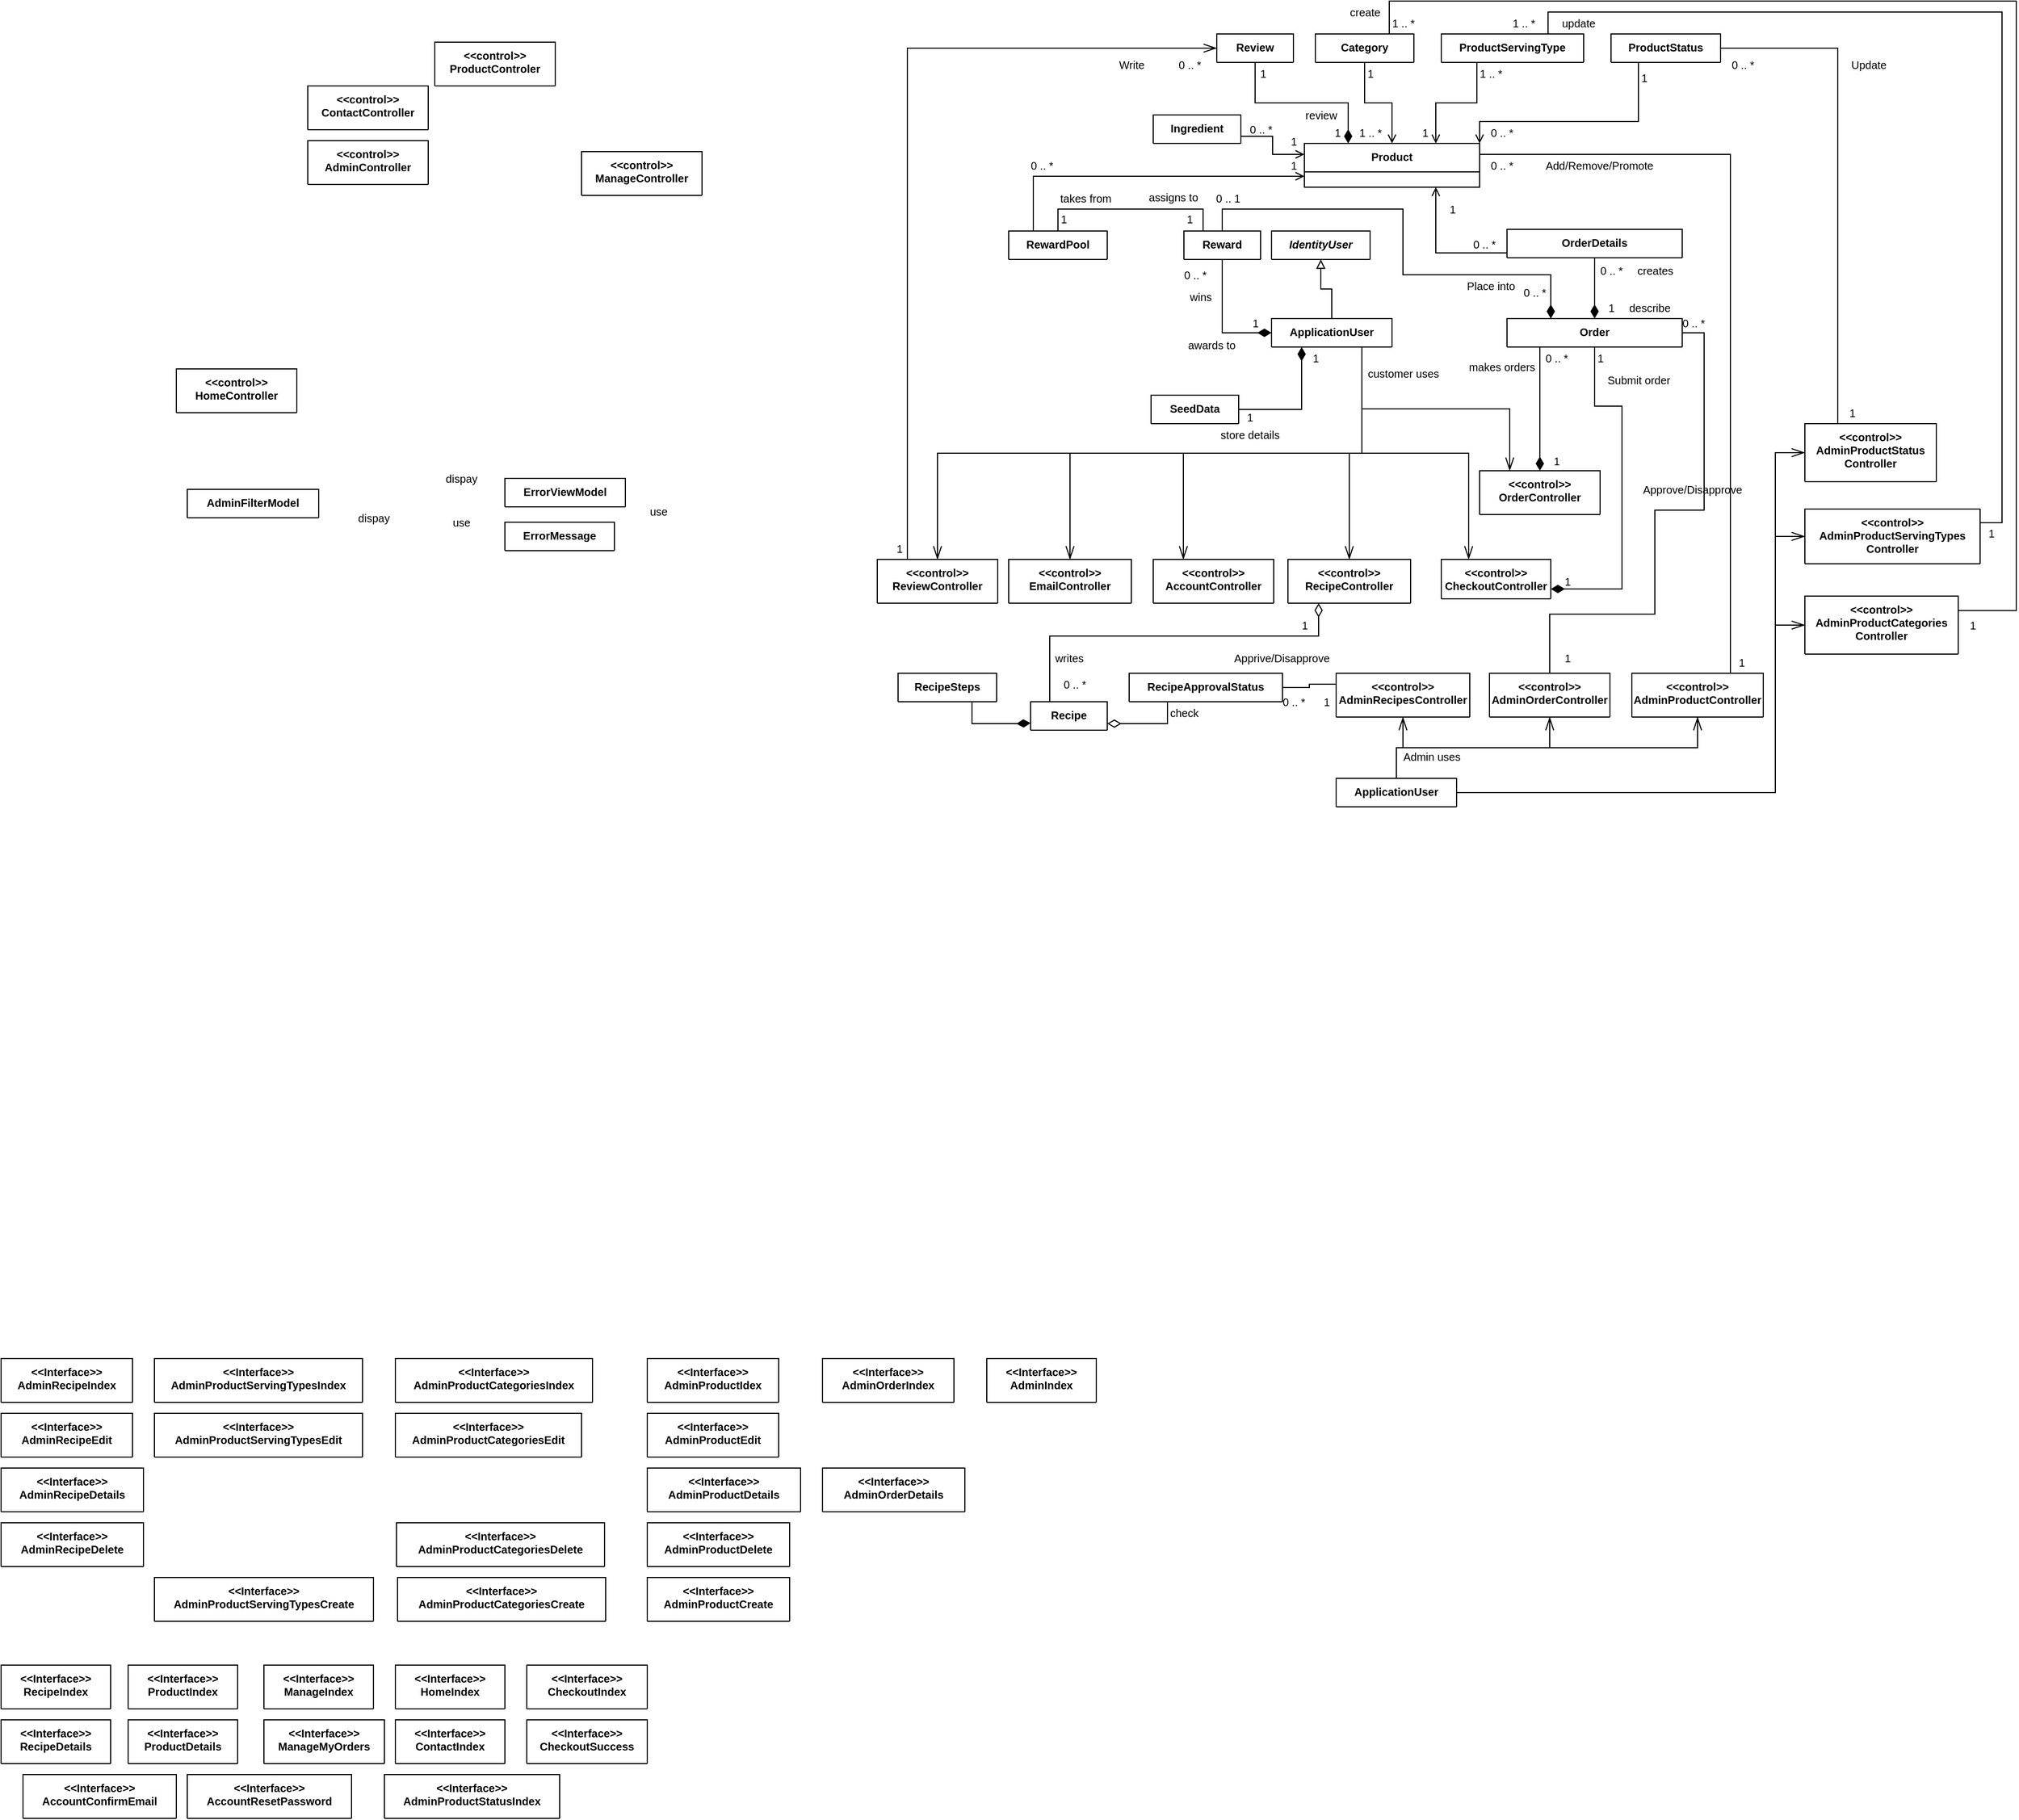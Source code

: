 <mxfile version="14.6.10" type="github">
  <diagram id="C5RBs43oDa-KdzZeNtuy" name="Page-1">
    <mxGraphModel dx="2249" dy="1972" grid="1" gridSize="10" guides="1" tooltips="1" connect="1" arrows="1" fold="1" page="1" pageScale="1" pageWidth="827" pageHeight="1169" math="0" shadow="0">
      <root>
        <mxCell id="WIyWlLk6GJQsqaUBKTNV-0" />
        <mxCell id="WIyWlLk6GJQsqaUBKTNV-1" parent="WIyWlLk6GJQsqaUBKTNV-0" />
        <mxCell id="zkfFHV4jXpPFQw0GAbJ--0" value="Order" style="swimlane;fontStyle=1;align=center;verticalAlign=top;childLayout=stackLayout;horizontal=1;startSize=26;horizontalStack=0;resizeParent=1;resizeLast=0;collapsible=1;marginBottom=0;rounded=0;shadow=0;strokeWidth=1;fontSize=10;" parent="WIyWlLk6GJQsqaUBKTNV-1" vertex="1" collapsed="1">
          <mxGeometry x="575" y="260" width="160" height="26" as="geometry">
            <mxRectangle x="120" y="200" width="240" height="520" as="alternateBounds" />
          </mxGeometry>
        </mxCell>
        <mxCell id="zkfFHV4jXpPFQw0GAbJ--1" value="- OrderID: string" style="text;align=left;verticalAlign=top;spacingLeft=4;spacingRight=4;overflow=hidden;rotatable=0;points=[[0,0.5],[1,0.5]];portConstraint=eastwest;fontSize=10;" parent="zkfFHV4jXpPFQw0GAbJ--0" vertex="1">
          <mxGeometry y="26" width="160" height="24" as="geometry" />
        </mxCell>
        <mxCell id="zkfFHV4jXpPFQw0GAbJ--2" value="- OrderDateTime: DateTime" style="text;align=left;verticalAlign=top;spacingLeft=4;spacingRight=4;overflow=hidden;rotatable=0;points=[[0,0.5],[1,0.5]];portConstraint=eastwest;rounded=0;shadow=0;html=0;fontSize=10;" parent="zkfFHV4jXpPFQw0GAbJ--0" vertex="1">
          <mxGeometry y="50" width="160" height="20" as="geometry" />
        </mxCell>
        <mxCell id="zkfFHV4jXpPFQw0GAbJ--3" value="- UserID: string" style="text;align=left;verticalAlign=top;spacingLeft=4;spacingRight=4;overflow=hidden;rotatable=0;points=[[0,0.5],[1,0.5]];portConstraint=eastwest;rounded=0;shadow=0;html=0;fontSize=10;" parent="zkfFHV4jXpPFQw0GAbJ--0" vertex="1">
          <mxGeometry y="70" width="160" height="20" as="geometry" />
        </mxCell>
        <mxCell id="amZI-zdP5LKouah3iNAe-0" value="- Use: Application" style="text;align=left;verticalAlign=top;spacingLeft=4;spacingRight=4;overflow=hidden;rotatable=0;points=[[0,0.5],[1,0.5]];portConstraint=eastwest;rounded=0;shadow=0;html=0;fontSize=10;" parent="zkfFHV4jXpPFQw0GAbJ--0" vertex="1">
          <mxGeometry y="90" width="160" height="20" as="geometry" />
        </mxCell>
        <mxCell id="amZI-zdP5LKouah3iNAe-359" value="- OrderStatus: String" style="text;align=left;verticalAlign=top;spacingLeft=4;spacingRight=4;overflow=hidden;rotatable=0;points=[[0,0.5],[1,0.5]];portConstraint=eastwest;rounded=0;shadow=0;html=0;fontSize=10;" parent="zkfFHV4jXpPFQw0GAbJ--0" vertex="1">
          <mxGeometry y="110" width="160" height="20" as="geometry" />
        </mxCell>
        <mxCell id="amZI-zdP5LKouah3iNAe-1" value="- DeliveryOptions: string" style="text;align=left;verticalAlign=top;spacingLeft=4;spacingRight=4;overflow=hidden;rotatable=0;points=[[0,0.5],[1,0.5]];portConstraint=eastwest;rounded=0;shadow=0;html=0;fontSize=10;" parent="zkfFHV4jXpPFQw0GAbJ--0" vertex="1">
          <mxGeometry y="130" width="160" height="20" as="geometry" />
        </mxCell>
        <mxCell id="amZI-zdP5LKouah3iNAe-2" value="- OrderDetails: IEnumerable&lt;OrderDetails&gt;" style="text;align=left;verticalAlign=top;spacingLeft=4;spacingRight=4;overflow=hidden;rotatable=0;points=[[0,0.5],[1,0.5]];portConstraint=eastwest;rounded=0;shadow=0;html=0;fontSize=10;" parent="zkfFHV4jXpPFQw0GAbJ--0" vertex="1">
          <mxGeometry y="150" width="160" height="20" as="geometry" />
        </mxCell>
        <mxCell id="amZI-zdP5LKouah3iNAe-3" value="- Rewards: IEnumberable&lt;Reward&gt;" style="text;align=left;verticalAlign=top;spacingLeft=4;spacingRight=4;overflow=hidden;rotatable=0;points=[[0,0.5],[1,0.5]];portConstraint=eastwest;rounded=0;shadow=0;html=0;fontSize=10;" parent="zkfFHV4jXpPFQw0GAbJ--0" vertex="1">
          <mxGeometry y="170" width="160" height="20" as="geometry" />
        </mxCell>
        <mxCell id="zkfFHV4jXpPFQw0GAbJ--4" value="" style="line;html=1;strokeWidth=1;align=left;verticalAlign=middle;spacingTop=-1;spacingLeft=3;spacingRight=3;rotatable=0;labelPosition=right;points=[];portConstraint=eastwest;fontSize=10;" parent="zkfFHV4jXpPFQw0GAbJ--0" vertex="1">
          <mxGeometry y="190" width="160" height="10" as="geometry" />
        </mxCell>
        <mxCell id="zkfFHV4jXpPFQw0GAbJ--5" value="+ getOrderID(): string" style="text;align=left;verticalAlign=top;spacingLeft=4;spacingRight=4;overflow=hidden;rotatable=0;points=[[0,0.5],[1,0.5]];portConstraint=eastwest;fontSize=10;" parent="zkfFHV4jXpPFQw0GAbJ--0" vertex="1">
          <mxGeometry y="200" width="160" height="20" as="geometry" />
        </mxCell>
        <mxCell id="amZI-zdP5LKouah3iNAe-361" value="+ setOrderID(string): void" style="text;align=left;verticalAlign=top;spacingLeft=4;spacingRight=4;overflow=hidden;rotatable=0;points=[[0,0.5],[1,0.5]];portConstraint=eastwest;fontSize=10;" parent="zkfFHV4jXpPFQw0GAbJ--0" vertex="1">
          <mxGeometry y="220" width="160" height="20" as="geometry" />
        </mxCell>
        <mxCell id="amZI-zdP5LKouah3iNAe-362" value="+ getOrderDateTime(): DateTime" style="text;align=left;verticalAlign=top;spacingLeft=4;spacingRight=4;overflow=hidden;rotatable=0;points=[[0,0.5],[1,0.5]];portConstraint=eastwest;fontSize=10;" parent="zkfFHV4jXpPFQw0GAbJ--0" vertex="1">
          <mxGeometry y="240" width="160" height="20" as="geometry" />
        </mxCell>
        <mxCell id="amZI-zdP5LKouah3iNAe-363" value="+ setOrderDateTime(DateTime): void" style="text;align=left;verticalAlign=top;spacingLeft=4;spacingRight=4;overflow=hidden;rotatable=0;points=[[0,0.5],[1,0.5]];portConstraint=eastwest;fontSize=10;" parent="zkfFHV4jXpPFQw0GAbJ--0" vertex="1">
          <mxGeometry y="260" width="160" height="20" as="geometry" />
        </mxCell>
        <mxCell id="amZI-zdP5LKouah3iNAe-364" value="+ getUserID(): string" style="text;align=left;verticalAlign=top;spacingLeft=4;spacingRight=4;overflow=hidden;rotatable=0;points=[[0,0.5],[1,0.5]];portConstraint=eastwest;fontSize=10;" parent="zkfFHV4jXpPFQw0GAbJ--0" vertex="1">
          <mxGeometry y="280" width="160" height="20" as="geometry" />
        </mxCell>
        <mxCell id="amZI-zdP5LKouah3iNAe-365" value="+ setUserID(string): void" style="text;align=left;verticalAlign=top;spacingLeft=4;spacingRight=4;overflow=hidden;rotatable=0;points=[[0,0.5],[1,0.5]];portConstraint=eastwest;fontSize=10;" parent="zkfFHV4jXpPFQw0GAbJ--0" vertex="1">
          <mxGeometry y="300" width="160" height="20" as="geometry" />
        </mxCell>
        <mxCell id="amZI-zdP5LKouah3iNAe-367" value="+ getUserID: ApplicationUser" style="text;align=left;verticalAlign=top;spacingLeft=4;spacingRight=4;overflow=hidden;rotatable=0;points=[[0,0.5],[1,0.5]];portConstraint=eastwest;fontSize=10;" parent="zkfFHV4jXpPFQw0GAbJ--0" vertex="1">
          <mxGeometry y="320" width="160" height="20" as="geometry" />
        </mxCell>
        <mxCell id="amZI-zdP5LKouah3iNAe-366" value="+ setUser(ApplicationUser): void" style="text;align=left;verticalAlign=top;spacingLeft=4;spacingRight=4;overflow=hidden;rotatable=0;points=[[0,0.5],[1,0.5]];portConstraint=eastwest;fontSize=10;" parent="zkfFHV4jXpPFQw0GAbJ--0" vertex="1">
          <mxGeometry y="340" width="160" height="20" as="geometry" />
        </mxCell>
        <mxCell id="amZI-zdP5LKouah3iNAe-368" value="+ getOrderStatus(): string" style="text;align=left;verticalAlign=top;spacingLeft=4;spacingRight=4;overflow=hidden;rotatable=0;points=[[0,0.5],[1,0.5]];portConstraint=eastwest;fontSize=10;" parent="zkfFHV4jXpPFQw0GAbJ--0" vertex="1">
          <mxGeometry y="360" width="160" height="20" as="geometry" />
        </mxCell>
        <mxCell id="amZI-zdP5LKouah3iNAe-369" value="+ setOrderStatus(string): void" style="text;align=left;verticalAlign=top;spacingLeft=4;spacingRight=4;overflow=hidden;rotatable=0;points=[[0,0.5],[1,0.5]];portConstraint=eastwest;fontSize=10;" parent="zkfFHV4jXpPFQw0GAbJ--0" vertex="1">
          <mxGeometry y="380" width="160" height="20" as="geometry" />
        </mxCell>
        <mxCell id="amZI-zdP5LKouah3iNAe-370" value="+ getDeliveryOptions(): string" style="text;align=left;verticalAlign=top;spacingLeft=4;spacingRight=4;overflow=hidden;rotatable=0;points=[[0,0.5],[1,0.5]];portConstraint=eastwest;fontSize=10;" parent="zkfFHV4jXpPFQw0GAbJ--0" vertex="1">
          <mxGeometry y="400" width="160" height="20" as="geometry" />
        </mxCell>
        <mxCell id="amZI-zdP5LKouah3iNAe-371" value="+ setDeliveryOptions(string): void" style="text;align=left;verticalAlign=top;spacingLeft=4;spacingRight=4;overflow=hidden;rotatable=0;points=[[0,0.5],[1,0.5]];portConstraint=eastwest;fontSize=10;" parent="zkfFHV4jXpPFQw0GAbJ--0" vertex="1">
          <mxGeometry y="420" width="160" height="20" as="geometry" />
        </mxCell>
        <mxCell id="amZI-zdP5LKouah3iNAe-372" value="+ getOrderDetails(): IEnumerable&lt;OrderDetails&gt;" style="text;align=left;verticalAlign=top;spacingLeft=4;spacingRight=4;overflow=hidden;rotatable=0;points=[[0,0.5],[1,0.5]];portConstraint=eastwest;fontSize=10;" parent="zkfFHV4jXpPFQw0GAbJ--0" vertex="1">
          <mxGeometry y="440" width="160" height="20" as="geometry" />
        </mxCell>
        <mxCell id="amZI-zdP5LKouah3iNAe-373" value="+ setOrderID(IEnumerable&lt;OrderDetails&gt;): void" style="text;align=left;verticalAlign=top;spacingLeft=4;spacingRight=4;overflow=hidden;rotatable=0;points=[[0,0.5],[1,0.5]];portConstraint=eastwest;fontSize=10;" parent="zkfFHV4jXpPFQw0GAbJ--0" vertex="1">
          <mxGeometry y="460" width="160" height="20" as="geometry" />
        </mxCell>
        <mxCell id="amZI-zdP5LKouah3iNAe-374" value="+ getOrderID():  IEnumerable&lt;Reward&gt;" style="text;align=left;verticalAlign=top;spacingLeft=4;spacingRight=4;overflow=hidden;rotatable=0;points=[[0,0.5],[1,0.5]];portConstraint=eastwest;fontSize=10;" parent="zkfFHV4jXpPFQw0GAbJ--0" vertex="1">
          <mxGeometry y="480" width="160" height="20" as="geometry" />
        </mxCell>
        <mxCell id="amZI-zdP5LKouah3iNAe-375" value="+ setOrderID(IEnumerable&lt;Reward&gt;): void" style="text;align=left;verticalAlign=top;spacingLeft=4;spacingRight=4;overflow=hidden;rotatable=0;points=[[0,0.5],[1,0.5]];portConstraint=eastwest;fontSize=10;" parent="zkfFHV4jXpPFQw0GAbJ--0" vertex="1">
          <mxGeometry y="500" width="160" height="20" as="geometry" />
        </mxCell>
        <mxCell id="zkfFHV4jXpPFQw0GAbJ--6" value="&lt;&lt;control&gt;&gt;&#xa;AccountController" style="swimlane;fontStyle=1;align=center;verticalAlign=top;childLayout=stackLayout;horizontal=1;startSize=40;horizontalStack=0;resizeParent=1;resizeLast=0;collapsible=1;marginBottom=0;rounded=0;shadow=0;strokeWidth=1;fontSize=10;" parent="WIyWlLk6GJQsqaUBKTNV-1" vertex="1" collapsed="1">
          <mxGeometry x="252" y="480" width="110" height="40" as="geometry">
            <mxRectangle x="80" y="480" width="670" height="360" as="alternateBounds" />
          </mxGeometry>
        </mxCell>
        <mxCell id="zkfFHV4jXpPFQw0GAbJ--8" value="- _UserManager: UserManager" style="text;align=left;verticalAlign=top;spacingLeft=4;spacingRight=4;overflow=hidden;rotatable=0;points=[[0,0.5],[1,0.5]];portConstraint=eastwest;rounded=0;shadow=0;html=0;fontSize=10;" parent="zkfFHV4jXpPFQw0GAbJ--6" vertex="1">
          <mxGeometry y="40" width="110" height="26" as="geometry" />
        </mxCell>
        <mxCell id="amZI-zdP5LKouah3iNAe-63" value="- _SignInManager: SignInManager&#xa;" style="text;align=left;verticalAlign=top;spacingLeft=4;spacingRight=4;overflow=hidden;rotatable=0;points=[[0,0.5],[1,0.5]];portConstraint=eastwest;rounded=0;shadow=0;html=0;fontSize=10;" parent="zkfFHV4jXpPFQw0GAbJ--6" vertex="1">
          <mxGeometry y="66" width="110" height="26" as="geometry" />
        </mxCell>
        <mxCell id="zkfFHV4jXpPFQw0GAbJ--9" value="" style="line;html=1;strokeWidth=1;align=left;verticalAlign=middle;spacingTop=-1;spacingLeft=3;spacingRight=3;rotatable=0;labelPosition=right;points=[];portConstraint=eastwest;" parent="zkfFHV4jXpPFQw0GAbJ--6" vertex="1">
          <mxGeometry y="92" width="110" height="8" as="geometry" />
        </mxCell>
        <mxCell id="zkfFHV4jXpPFQw0GAbJ--10" value="+ IsEmailInUse(string): Task&lt;IActionResult&gt;" style="text;align=left;verticalAlign=top;spacingLeft=4;spacingRight=4;overflow=hidden;rotatable=0;points=[[0,0.5],[1,0.5]];portConstraint=eastwest;fontStyle=0;fontSize=10;" parent="zkfFHV4jXpPFQw0GAbJ--6" vertex="1">
          <mxGeometry y="100" width="110" height="26" as="geometry" />
        </mxCell>
        <mxCell id="amZI-zdP5LKouah3iNAe-65" value="+ ResetPassword([Bind(&quot;Email,Password,ConfirmPassword,Token&quot;)] ResetPasswordViewModel): Task&lt;IActionResult&gt;" style="text;align=left;verticalAlign=top;spacingLeft=4;spacingRight=4;overflow=hidden;rotatable=0;points=[[0,0.5],[1,0.5]];portConstraint=eastwest;fontStyle=0;fontSize=10;" parent="zkfFHV4jXpPFQw0GAbJ--6" vertex="1">
          <mxGeometry y="126" width="110" height="26" as="geometry" />
        </mxCell>
        <mxCell id="amZI-zdP5LKouah3iNAe-239" value="+ ResetPassword(string, string): IActionResult" style="text;align=left;verticalAlign=top;spacingLeft=4;spacingRight=4;overflow=hidden;rotatable=0;points=[[0,0.5],[1,0.5]];portConstraint=eastwest;fontStyle=0;fontSize=10;" parent="zkfFHV4jXpPFQw0GAbJ--6" vertex="1">
          <mxGeometry y="152" width="110" height="26" as="geometry" />
        </mxCell>
        <mxCell id="amZI-zdP5LKouah3iNAe-66" value="+ ForgotPassord([Bind(&quot;Email&quot;)]ForgotPasswordViewModel): Task&lt;IActionResult&gt;" style="text;align=left;verticalAlign=top;spacingLeft=4;spacingRight=4;overflow=hidden;rotatable=0;points=[[0,0.5],[1,0.5]];portConstraint=eastwest;fontStyle=0;fontSize=10;" parent="zkfFHV4jXpPFQw0GAbJ--6" vertex="1">
          <mxGeometry y="178" width="110" height="26" as="geometry" />
        </mxCell>
        <mxCell id="amZI-zdP5LKouah3iNAe-67" value="+ ChangePassword([Bind(&quot;Email,CurrentPassword,NewPassword,ConfirmNewPassword&quot;)]ChangePasswordViewModel): Task&lt;IActionResult&gt;" style="text;align=left;verticalAlign=top;spacingLeft=4;spacingRight=4;overflow=hidden;rotatable=0;points=[[0,0.5],[1,0.5]];portConstraint=eastwest;fontStyle=0;fontSize=10;" parent="zkfFHV4jXpPFQw0GAbJ--6" vertex="1">
          <mxGeometry y="204" width="110" height="26" as="geometry" />
        </mxCell>
        <mxCell id="amZI-zdP5LKouah3iNAe-68" value="+ ConfirmEmail(string, string): Task&lt;IActionResult&gt;" style="text;align=left;verticalAlign=top;spacingLeft=4;spacingRight=4;overflow=hidden;rotatable=0;points=[[0,0.5],[1,0.5]];portConstraint=eastwest;fontStyle=0;fontSize=10;" parent="zkfFHV4jXpPFQw0GAbJ--6" vertex="1">
          <mxGeometry y="230" width="110" height="26" as="geometry" />
        </mxCell>
        <mxCell id="amZI-zdP5LKouah3iNAe-69" value="+ Login(): IActionResult" style="text;align=left;verticalAlign=top;spacingLeft=4;spacingRight=4;overflow=hidden;rotatable=0;points=[[0,0.5],[1,0.5]];portConstraint=eastwest;fontStyle=0;fontSize=10;" parent="zkfFHV4jXpPFQw0GAbJ--6" vertex="1">
          <mxGeometry y="256" width="110" height="26" as="geometry" />
        </mxCell>
        <mxCell id="amZI-zdP5LKouah3iNAe-240" value="+ Login([Bind(&quot;Email,Password,RememberMe&quot;)] LogInViewModel, string): Task&lt;IActionResult&gt;" style="text;align=left;verticalAlign=top;spacingLeft=4;spacingRight=4;overflow=hidden;rotatable=0;points=[[0,0.5],[1,0.5]];portConstraint=eastwest;fontStyle=0;fontSize=10;" parent="zkfFHV4jXpPFQw0GAbJ--6" vertex="1">
          <mxGeometry y="282" width="110" height="26" as="geometry" />
        </mxCell>
        <mxCell id="amZI-zdP5LKouah3iNAe-70" value="+ Logout(): Task&lt;IActionResult&gt;" style="text;align=left;verticalAlign=top;spacingLeft=4;spacingRight=4;overflow=hidden;rotatable=0;points=[[0,0.5],[1,0.5]];portConstraint=eastwest;fontStyle=0;fontSize=10;" parent="zkfFHV4jXpPFQw0GAbJ--6" vertex="1">
          <mxGeometry y="308" width="110" height="26" as="geometry" />
        </mxCell>
        <mxCell id="amZI-zdP5LKouah3iNAe-71" value="+ Register([Bind(&quot;Email,FirstName,LastName,Address,PhoneNumber,ConfirmPassword,Password&quot;)]RegisterViewModel): Task&lt;JsonResult&gt;" style="text;align=left;verticalAlign=top;spacingLeft=4;spacingRight=4;overflow=hidden;rotatable=0;points=[[0,0.5],[1,0.5]];portConstraint=eastwest;fontStyle=0;fontSize=10;" parent="zkfFHV4jXpPFQw0GAbJ--6" vertex="1">
          <mxGeometry y="334" width="110" height="26" as="geometry" />
        </mxCell>
        <mxCell id="zkfFHV4jXpPFQw0GAbJ--17" value="OrderDetails" style="swimlane;fontStyle=1;align=center;verticalAlign=top;childLayout=stackLayout;horizontal=1;startSize=26;horizontalStack=0;resizeParent=1;resizeLast=0;collapsible=1;marginBottom=0;rounded=0;shadow=0;strokeWidth=1;fontSize=10;" parent="WIyWlLk6GJQsqaUBKTNV-1" vertex="1" collapsed="1">
          <mxGeometry x="575" y="178.5" width="160" height="26" as="geometry">
            <mxRectangle x="40" y="200" width="160" height="500" as="alternateBounds" />
          </mxGeometry>
        </mxCell>
        <mxCell id="zkfFHV4jXpPFQw0GAbJ--18" value="- OrderDetailsID: int" style="text;align=left;verticalAlign=top;spacingLeft=4;spacingRight=4;overflow=hidden;rotatable=0;points=[[0,0.5],[1,0.5]];portConstraint=eastwest;fontSize=10;" parent="zkfFHV4jXpPFQw0GAbJ--17" vertex="1">
          <mxGeometry y="26" width="160" height="26" as="geometry" />
        </mxCell>
        <mxCell id="zkfFHV4jXpPFQw0GAbJ--19" value="- TotalPrice: double" style="text;align=left;verticalAlign=top;spacingLeft=4;spacingRight=4;overflow=hidden;rotatable=0;points=[[0,0.5],[1,0.5]];portConstraint=eastwest;rounded=0;shadow=0;html=0;fontSize=10;" parent="zkfFHV4jXpPFQw0GAbJ--17" vertex="1">
          <mxGeometry y="52" width="160" height="26" as="geometry" />
        </mxCell>
        <mxCell id="zkfFHV4jXpPFQw0GAbJ--20" value="- Quantity: int" style="text;align=left;verticalAlign=top;spacingLeft=4;spacingRight=4;overflow=hidden;rotatable=0;points=[[0,0.5],[1,0.5]];portConstraint=eastwest;rounded=0;shadow=0;html=0;fontSize=10;" parent="zkfFHV4jXpPFQw0GAbJ--17" vertex="1">
          <mxGeometry y="78" width="160" height="26" as="geometry" />
        </mxCell>
        <mxCell id="zkfFHV4jXpPFQw0GAbJ--21" value="- OrderID: string" style="text;align=left;verticalAlign=top;spacingLeft=4;spacingRight=4;overflow=hidden;rotatable=0;points=[[0,0.5],[1,0.5]];portConstraint=eastwest;rounded=0;shadow=0;html=0;fontSize=10;" parent="zkfFHV4jXpPFQw0GAbJ--17" vertex="1">
          <mxGeometry y="104" width="160" height="26" as="geometry" />
        </mxCell>
        <mxCell id="zkfFHV4jXpPFQw0GAbJ--22" value="- Order: Order" style="text;align=left;verticalAlign=top;spacingLeft=4;spacingRight=4;overflow=hidden;rotatable=0;points=[[0,0.5],[1,0.5]];portConstraint=eastwest;rounded=0;shadow=0;html=0;fontSize=10;" parent="zkfFHV4jXpPFQw0GAbJ--17" vertex="1">
          <mxGeometry y="130" width="160" height="26" as="geometry" />
        </mxCell>
        <mxCell id="amZI-zdP5LKouah3iNAe-5" value="- ProductID: int" style="text;align=left;verticalAlign=top;spacingLeft=4;spacingRight=4;overflow=hidden;rotatable=0;points=[[0,0.5],[1,0.5]];portConstraint=eastwest;rounded=0;shadow=0;html=0;fontSize=10;" parent="zkfFHV4jXpPFQw0GAbJ--17" vertex="1">
          <mxGeometry y="156" width="160" height="26" as="geometry" />
        </mxCell>
        <mxCell id="amZI-zdP5LKouah3iNAe-6" value="- Product: Product" style="text;align=left;verticalAlign=top;spacingLeft=4;spacingRight=4;overflow=hidden;rotatable=0;points=[[0,0.5],[1,0.5]];portConstraint=eastwest;rounded=0;shadow=0;html=0;fontSize=10;" parent="zkfFHV4jXpPFQw0GAbJ--17" vertex="1">
          <mxGeometry y="182" width="160" height="26" as="geometry" />
        </mxCell>
        <mxCell id="zkfFHV4jXpPFQw0GAbJ--23" value="" style="line;html=1;strokeWidth=1;align=left;verticalAlign=middle;spacingTop=-1;spacingLeft=3;spacingRight=3;rotatable=0;labelPosition=right;points=[];portConstraint=eastwest;fontSize=10;" parent="zkfFHV4jXpPFQw0GAbJ--17" vertex="1">
          <mxGeometry y="208" width="160" height="12" as="geometry" />
        </mxCell>
        <mxCell id="amZI-zdP5LKouah3iNAe-59" value="+ getOrderDetails(): int" style="text;align=left;verticalAlign=top;spacingLeft=4;spacingRight=4;overflow=hidden;rotatable=0;points=[[0,0.5],[1,0.5]];portConstraint=eastwest;fontSize=10;" parent="zkfFHV4jXpPFQw0GAbJ--17" vertex="1">
          <mxGeometry y="220" width="160" height="20" as="geometry" />
        </mxCell>
        <mxCell id="amZI-zdP5LKouah3iNAe-58" value="+ setOrderDetails(int): void" style="text;align=left;verticalAlign=top;spacingLeft=4;spacingRight=4;overflow=hidden;rotatable=0;points=[[0,0.5],[1,0.5]];portConstraint=eastwest;fontSize=10;" parent="zkfFHV4jXpPFQw0GAbJ--17" vertex="1">
          <mxGeometry y="240" width="160" height="20" as="geometry" />
        </mxCell>
        <mxCell id="amZI-zdP5LKouah3iNAe-377" value="+ getTotalPrice(): double" style="text;align=left;verticalAlign=top;spacingLeft=4;spacingRight=4;overflow=hidden;rotatable=0;points=[[0,0.5],[1,0.5]];portConstraint=eastwest;fontSize=10;" parent="zkfFHV4jXpPFQw0GAbJ--17" vertex="1">
          <mxGeometry y="260" width="160" height="20" as="geometry" />
        </mxCell>
        <mxCell id="amZI-zdP5LKouah3iNAe-376" value="+ setTotalPrice(double): void" style="text;align=left;verticalAlign=top;spacingLeft=4;spacingRight=4;overflow=hidden;rotatable=0;points=[[0,0.5],[1,0.5]];portConstraint=eastwest;fontSize=10;" parent="zkfFHV4jXpPFQw0GAbJ--17" vertex="1">
          <mxGeometry y="280" width="160" height="20" as="geometry" />
        </mxCell>
        <mxCell id="amZI-zdP5LKouah3iNAe-378" value="+ getQuantity(): int" style="text;align=left;verticalAlign=top;spacingLeft=4;spacingRight=4;overflow=hidden;rotatable=0;points=[[0,0.5],[1,0.5]];portConstraint=eastwest;fontSize=10;" parent="zkfFHV4jXpPFQw0GAbJ--17" vertex="1">
          <mxGeometry y="300" width="160" height="20" as="geometry" />
        </mxCell>
        <mxCell id="amZI-zdP5LKouah3iNAe-379" value="+ setQuantity(int): void" style="text;align=left;verticalAlign=top;spacingLeft=4;spacingRight=4;overflow=hidden;rotatable=0;points=[[0,0.5],[1,0.5]];portConstraint=eastwest;fontSize=10;" parent="zkfFHV4jXpPFQw0GAbJ--17" vertex="1">
          <mxGeometry y="320" width="160" height="20" as="geometry" />
        </mxCell>
        <mxCell id="amZI-zdP5LKouah3iNAe-380" value="+ getOrderID(): string" style="text;align=left;verticalAlign=top;spacingLeft=4;spacingRight=4;overflow=hidden;rotatable=0;points=[[0,0.5],[1,0.5]];portConstraint=eastwest;fontSize=10;" parent="zkfFHV4jXpPFQw0GAbJ--17" vertex="1">
          <mxGeometry y="340" width="160" height="20" as="geometry" />
        </mxCell>
        <mxCell id="amZI-zdP5LKouah3iNAe-381" value="+ setOrderID(string): void" style="text;align=left;verticalAlign=top;spacingLeft=4;spacingRight=4;overflow=hidden;rotatable=0;points=[[0,0.5],[1,0.5]];portConstraint=eastwest;fontSize=10;" parent="zkfFHV4jXpPFQw0GAbJ--17" vertex="1">
          <mxGeometry y="360" width="160" height="20" as="geometry" />
        </mxCell>
        <mxCell id="amZI-zdP5LKouah3iNAe-382" value="+ getOrder(): Order" style="text;align=left;verticalAlign=top;spacingLeft=4;spacingRight=4;overflow=hidden;rotatable=0;points=[[0,0.5],[1,0.5]];portConstraint=eastwest;fontSize=10;" parent="zkfFHV4jXpPFQw0GAbJ--17" vertex="1">
          <mxGeometry y="380" width="160" height="20" as="geometry" />
        </mxCell>
        <mxCell id="amZI-zdP5LKouah3iNAe-383" value="+ setOrder(Order): void" style="text;align=left;verticalAlign=top;spacingLeft=4;spacingRight=4;overflow=hidden;rotatable=0;points=[[0,0.5],[1,0.5]];portConstraint=eastwest;fontSize=10;" parent="zkfFHV4jXpPFQw0GAbJ--17" vertex="1">
          <mxGeometry y="400" width="160" height="20" as="geometry" />
        </mxCell>
        <mxCell id="amZI-zdP5LKouah3iNAe-384" value="+ getProductID(): int" style="text;align=left;verticalAlign=top;spacingLeft=4;spacingRight=4;overflow=hidden;rotatable=0;points=[[0,0.5],[1,0.5]];portConstraint=eastwest;fontSize=10;" parent="zkfFHV4jXpPFQw0GAbJ--17" vertex="1">
          <mxGeometry y="420" width="160" height="20" as="geometry" />
        </mxCell>
        <mxCell id="amZI-zdP5LKouah3iNAe-385" value="+ setProductID(int): void" style="text;align=left;verticalAlign=top;spacingLeft=4;spacingRight=4;overflow=hidden;rotatable=0;points=[[0,0.5],[1,0.5]];portConstraint=eastwest;fontSize=10;" parent="zkfFHV4jXpPFQw0GAbJ--17" vertex="1">
          <mxGeometry y="440" width="160" height="20" as="geometry" />
        </mxCell>
        <mxCell id="amZI-zdP5LKouah3iNAe-387" value="+ getProduct(): Product" style="text;align=left;verticalAlign=top;spacingLeft=4;spacingRight=4;overflow=hidden;rotatable=0;points=[[0,0.5],[1,0.5]];portConstraint=eastwest;fontSize=10;" parent="zkfFHV4jXpPFQw0GAbJ--17" vertex="1">
          <mxGeometry y="460" width="160" height="20" as="geometry" />
        </mxCell>
        <mxCell id="amZI-zdP5LKouah3iNAe-388" value="+ setProduct(Product): void" style="text;align=left;verticalAlign=top;spacingLeft=4;spacingRight=4;overflow=hidden;rotatable=0;points=[[0,0.5],[1,0.5]];portConstraint=eastwest;fontSize=10;" parent="zkfFHV4jXpPFQw0GAbJ--17" vertex="1">
          <mxGeometry y="480" width="160" height="20" as="geometry" />
        </mxCell>
        <mxCell id="amZI-zdP5LKouah3iNAe-20" value="Product" style="swimlane;fontStyle=1;align=center;verticalAlign=top;childLayout=stackLayout;horizontal=1;startSize=26;horizontalStack=0;resizeParent=1;resizeLast=0;collapsible=1;marginBottom=0;rounded=0;shadow=0;strokeWidth=1;fontSize=10;" parent="WIyWlLk6GJQsqaUBKTNV-1" vertex="1" collapsed="1">
          <mxGeometry x="390" y="100" width="160" height="40" as="geometry">
            <mxRectangle x="260" width="260" height="2234" as="alternateBounds" />
          </mxGeometry>
        </mxCell>
        <mxCell id="amZI-zdP5LKouah3iNAe-21" value="- ProductID: int" style="text;align=left;verticalAlign=top;spacingLeft=4;spacingRight=4;overflow=hidden;rotatable=0;points=[[0,0.5],[1,0.5]];portConstraint=eastwest;fontSize=10;" parent="amZI-zdP5LKouah3iNAe-20" vertex="1">
          <mxGeometry y="26" width="160" height="26" as="geometry" />
        </mxCell>
        <mxCell id="amZI-zdP5LKouah3iNAe-22" value="- ProductPrice: double" style="text;align=left;verticalAlign=top;spacingLeft=4;spacingRight=4;overflow=hidden;rotatable=0;points=[[0,0.5],[1,0.5]];portConstraint=eastwest;rounded=0;shadow=0;html=0;fontSize=10;" parent="amZI-zdP5LKouah3iNAe-20" vertex="1">
          <mxGeometry y="52" width="160" height="26" as="geometry" />
        </mxCell>
        <mxCell id="amZI-zdP5LKouah3iNAe-23" value="- ProductStock: int?" style="text;align=left;verticalAlign=top;spacingLeft=4;spacingRight=4;overflow=hidden;rotatable=0;points=[[0,0.5],[1,0.5]];portConstraint=eastwest;rounded=0;shadow=0;html=0;fontSize=10;" parent="amZI-zdP5LKouah3iNAe-20" vertex="1">
          <mxGeometry y="78" width="160" height="26" as="geometry" />
        </mxCell>
        <mxCell id="amZI-zdP5LKouah3iNAe-24" value="- ProductName: string" style="text;align=left;verticalAlign=top;spacingLeft=4;spacingRight=4;overflow=hidden;rotatable=0;points=[[0,0.5],[1,0.5]];portConstraint=eastwest;rounded=0;shadow=0;html=0;fontSize=10;" parent="amZI-zdP5LKouah3iNAe-20" vertex="1">
          <mxGeometry y="104" width="160" height="26" as="geometry" />
        </mxCell>
        <mxCell id="amZI-zdP5LKouah3iNAe-29" value="- ProductAddedDate: DateTime" style="text;align=left;verticalAlign=top;spacingLeft=4;spacingRight=4;overflow=hidden;rotatable=0;points=[[0,0.5],[1,0.5]];portConstraint=eastwest;rounded=0;shadow=0;html=0;fontSize=10;" parent="amZI-zdP5LKouah3iNAe-20" vertex="1">
          <mxGeometry y="130" width="160" height="26" as="geometry" />
        </mxCell>
        <mxCell id="amZI-zdP5LKouah3iNAe-30" value="- ProductUpdateDate: DateTime" style="text;align=left;verticalAlign=top;spacingLeft=4;spacingRight=4;overflow=hidden;rotatable=0;points=[[0,0.5],[1,0.5]];portConstraint=eastwest;rounded=0;shadow=0;html=0;fontSize=10;" parent="amZI-zdP5LKouah3iNAe-20" vertex="1">
          <mxGeometry y="156" width="160" height="26" as="geometry" />
        </mxCell>
        <mxCell id="amZI-zdP5LKouah3iNAe-31" value="- ProductDiscount: float?" style="text;align=left;verticalAlign=top;spacingLeft=4;spacingRight=4;overflow=hidden;rotatable=0;points=[[0,0.5],[1,0.5]];portConstraint=eastwest;rounded=0;shadow=0;html=0;fontSize=10;" parent="amZI-zdP5LKouah3iNAe-20" vertex="1">
          <mxGeometry y="182" width="160" height="26" as="geometry" />
        </mxCell>
        <mxCell id="amZI-zdP5LKouah3iNAe-32" value="- SaleStartDateTime: DateTime" style="text;align=left;verticalAlign=top;spacingLeft=4;spacingRight=4;overflow=hidden;rotatable=0;points=[[0,0.5],[1,0.5]];portConstraint=eastwest;rounded=0;shadow=0;html=0;fontSize=10;" parent="amZI-zdP5LKouah3iNAe-20" vertex="1">
          <mxGeometry y="208" width="160" height="26" as="geometry" />
        </mxCell>
        <mxCell id="amZI-zdP5LKouah3iNAe-33" value="- SaleEndDateTime: DateTime" style="text;align=left;verticalAlign=top;spacingLeft=4;spacingRight=4;overflow=hidden;rotatable=0;points=[[0,0.5],[1,0.5]];portConstraint=eastwest;rounded=0;shadow=0;html=0;fontSize=10;" parent="amZI-zdP5LKouah3iNAe-20" vertex="1">
          <mxGeometry y="234" width="160" height="26" as="geometry" />
        </mxCell>
        <mxCell id="amZI-zdP5LKouah3iNAe-34" value="- ImageUrl: string" style="text;align=left;verticalAlign=top;spacingLeft=4;spacingRight=4;overflow=hidden;rotatable=0;points=[[0,0.5],[1,0.5]];portConstraint=eastwest;rounded=0;shadow=0;html=0;fontSize=10;" parent="amZI-zdP5LKouah3iNAe-20" vertex="1">
          <mxGeometry y="260" width="160" height="26" as="geometry" />
        </mxCell>
        <mxCell id="amZI-zdP5LKouah3iNAe-35" value="- ReviewFiveStarsCount: int" style="text;align=left;verticalAlign=top;spacingLeft=4;spacingRight=4;overflow=hidden;rotatable=0;points=[[0,0.5],[1,0.5]];portConstraint=eastwest;rounded=0;shadow=0;html=0;fontSize=10;" parent="amZI-zdP5LKouah3iNAe-20" vertex="1">
          <mxGeometry y="286" width="160" height="26" as="geometry" />
        </mxCell>
        <mxCell id="amZI-zdP5LKouah3iNAe-36" value="- ReviewFourStarsCount: int" style="text;align=left;verticalAlign=top;spacingLeft=4;spacingRight=4;overflow=hidden;rotatable=0;points=[[0,0.5],[1,0.5]];portConstraint=eastwest;rounded=0;shadow=0;html=0;fontSize=10;" parent="amZI-zdP5LKouah3iNAe-20" vertex="1">
          <mxGeometry y="312" width="160" height="26" as="geometry" />
        </mxCell>
        <mxCell id="amZI-zdP5LKouah3iNAe-37" value="- ReviewThreeStarsCount: int" style="text;align=left;verticalAlign=top;spacingLeft=4;spacingRight=4;overflow=hidden;rotatable=0;points=[[0,0.5],[1,0.5]];portConstraint=eastwest;rounded=0;shadow=0;html=0;fontSize=10;" parent="amZI-zdP5LKouah3iNAe-20" vertex="1">
          <mxGeometry y="338" width="160" height="26" as="geometry" />
        </mxCell>
        <mxCell id="amZI-zdP5LKouah3iNAe-38" value="- ReviewTwoStarsCount: int" style="text;align=left;verticalAlign=top;spacingLeft=4;spacingRight=4;overflow=hidden;rotatable=0;points=[[0,0.5],[1,0.5]];portConstraint=eastwest;rounded=0;shadow=0;html=0;fontSize=10;" parent="amZI-zdP5LKouah3iNAe-20" vertex="1">
          <mxGeometry y="364" width="160" height="26" as="geometry" />
        </mxCell>
        <mxCell id="amZI-zdP5LKouah3iNAe-39" value="- ReviewOneStarsCount: int" style="text;align=left;verticalAlign=top;spacingLeft=4;spacingRight=4;overflow=hidden;rotatable=0;points=[[0,0.5],[1,0.5]];portConstraint=eastwest;rounded=0;shadow=0;html=0;fontSize=10;" parent="amZI-zdP5LKouah3iNAe-20" vertex="1">
          <mxGeometry y="390" width="160" height="26" as="geometry" />
        </mxCell>
        <mxCell id="amZI-zdP5LKouah3iNAe-40" value="- Week5PurchaseCount: int" style="text;align=left;verticalAlign=top;spacingLeft=4;spacingRight=4;overflow=hidden;rotatable=0;points=[[0,0.5],[1,0.5]];portConstraint=eastwest;rounded=0;shadow=0;html=0;fontSize=10;" parent="amZI-zdP5LKouah3iNAe-20" vertex="1">
          <mxGeometry y="416" width="160" height="26" as="geometry" />
        </mxCell>
        <mxCell id="amZI-zdP5LKouah3iNAe-44" value="- Week4PurchaseCount: int" style="text;align=left;verticalAlign=top;spacingLeft=4;spacingRight=4;overflow=hidden;rotatable=0;points=[[0,0.5],[1,0.5]];portConstraint=eastwest;rounded=0;shadow=0;html=0;fontSize=10;" parent="amZI-zdP5LKouah3iNAe-20" vertex="1">
          <mxGeometry y="442" width="160" height="26" as="geometry" />
        </mxCell>
        <mxCell id="amZI-zdP5LKouah3iNAe-45" value="- Week3PurchaseCount: int" style="text;align=left;verticalAlign=top;spacingLeft=4;spacingRight=4;overflow=hidden;rotatable=0;points=[[0,0.5],[1,0.5]];portConstraint=eastwest;rounded=0;shadow=0;html=0;fontSize=10;" parent="amZI-zdP5LKouah3iNAe-20" vertex="1">
          <mxGeometry y="468" width="160" height="26" as="geometry" />
        </mxCell>
        <mxCell id="amZI-zdP5LKouah3iNAe-46" value="- Week2PurchaseCount: int" style="text;align=left;verticalAlign=top;spacingLeft=4;spacingRight=4;overflow=hidden;rotatable=0;points=[[0,0.5],[1,0.5]];portConstraint=eastwest;rounded=0;shadow=0;html=0;fontSize=10;" parent="amZI-zdP5LKouah3iNAe-20" vertex="1">
          <mxGeometry y="494" width="160" height="26" as="geometry" />
        </mxCell>
        <mxCell id="amZI-zdP5LKouah3iNAe-47" value="- Week1PurchaseCount: int" style="text;align=left;verticalAlign=top;spacingLeft=4;spacingRight=4;overflow=hidden;rotatable=0;points=[[0,0.5],[1,0.5]];portConstraint=eastwest;rounded=0;shadow=0;html=0;fontSize=10;" parent="amZI-zdP5LKouah3iNAe-20" vertex="1">
          <mxGeometry y="520" width="160" height="26" as="geometry" />
        </mxCell>
        <mxCell id="amZI-zdP5LKouah3iNAe-389" value="- CurrentWeekPurchaseCount: int" style="text;align=left;verticalAlign=top;spacingLeft=4;spacingRight=4;overflow=hidden;rotatable=0;points=[[0,0.5],[1,0.5]];portConstraint=eastwest;rounded=0;shadow=0;html=0;fontSize=10;" parent="amZI-zdP5LKouah3iNAe-20" vertex="1">
          <mxGeometry y="546" width="160" height="26" as="geometry" />
        </mxCell>
        <mxCell id="amZI-zdP5LKouah3iNAe-48" value="- ProductInformation: string" style="text;align=left;verticalAlign=top;spacingLeft=4;spacingRight=4;overflow=hidden;rotatable=0;points=[[0,0.5],[1,0.5]];portConstraint=eastwest;rounded=0;shadow=0;html=0;fontSize=10;" parent="amZI-zdP5LKouah3iNAe-20" vertex="1">
          <mxGeometry y="572" width="160" height="26" as="geometry" />
        </mxCell>
        <mxCell id="amZI-zdP5LKouah3iNAe-49" value="- Description: string" style="text;align=left;verticalAlign=top;spacingLeft=4;spacingRight=4;overflow=hidden;rotatable=0;points=[[0,0.5],[1,0.5]];portConstraint=eastwest;rounded=0;shadow=0;html=0;fontSize=10;" parent="amZI-zdP5LKouah3iNAe-20" vertex="1">
          <mxGeometry y="598" width="160" height="26" as="geometry" />
        </mxCell>
        <mxCell id="amZI-zdP5LKouah3iNAe-50" value="- ProductServingContent: float?" style="text;align=left;verticalAlign=top;spacingLeft=4;spacingRight=4;overflow=hidden;rotatable=0;points=[[0,0.5],[1,0.5]];portConstraint=eastwest;rounded=0;shadow=0;html=0;fontSize=10;" parent="amZI-zdP5LKouah3iNAe-20" vertex="1">
          <mxGeometry y="624" width="160" height="26" as="geometry" />
        </mxCell>
        <mxCell id="amZI-zdP5LKouah3iNAe-51" value="- ProductServingTypeID: int?" style="text;align=left;verticalAlign=top;spacingLeft=4;spacingRight=4;overflow=hidden;rotatable=0;points=[[0,0.5],[1,0.5]];portConstraint=eastwest;rounded=0;shadow=0;html=0;fontSize=10;" parent="amZI-zdP5LKouah3iNAe-20" vertex="1">
          <mxGeometry y="650" width="160" height="26" as="geometry" />
        </mxCell>
        <mxCell id="amZI-zdP5LKouah3iNAe-390" value="- ServingType: ProductServingTypeID" style="text;align=left;verticalAlign=top;spacingLeft=4;spacingRight=4;overflow=hidden;rotatable=0;points=[[0,0.5],[1,0.5]];portConstraint=eastwest;rounded=0;shadow=0;html=0;fontSize=10;" parent="amZI-zdP5LKouah3iNAe-20" vertex="1">
          <mxGeometry y="676" width="160" height="26" as="geometry" />
        </mxCell>
        <mxCell id="amZI-zdP5LKouah3iNAe-52" value="- ProductStatus: ProductStatus" style="text;align=left;verticalAlign=top;spacingLeft=4;spacingRight=4;overflow=hidden;rotatable=0;points=[[0,0.5],[1,0.5]];portConstraint=eastwest;rounded=0;shadow=0;html=0;fontSize=10;" parent="amZI-zdP5LKouah3iNAe-20" vertex="1">
          <mxGeometry y="702" width="160" height="26" as="geometry" />
        </mxCell>
        <mxCell id="amZI-zdP5LKouah3iNAe-53" value="- CategoryID: int?" style="text;align=left;verticalAlign=top;spacingLeft=4;spacingRight=4;overflow=hidden;rotatable=0;points=[[0,0.5],[1,0.5]];portConstraint=eastwest;rounded=0;shadow=0;html=0;fontSize=10;" parent="amZI-zdP5LKouah3iNAe-20" vertex="1">
          <mxGeometry y="728" width="160" height="26" as="geometry" />
        </mxCell>
        <mxCell id="amZI-zdP5LKouah3iNAe-391" value="- Category: Category" style="text;align=left;verticalAlign=top;spacingLeft=4;spacingRight=4;overflow=hidden;rotatable=0;points=[[0,0.5],[1,0.5]];portConstraint=eastwest;rounded=0;shadow=0;html=0;fontSize=10;" parent="amZI-zdP5LKouah3iNAe-20" vertex="1">
          <mxGeometry y="754" width="160" height="26" as="geometry" />
        </mxCell>
        <mxCell id="amZI-zdP5LKouah3iNAe-54" value="- RewardPoolID: int?" style="text;align=left;verticalAlign=top;spacingLeft=4;spacingRight=4;overflow=hidden;rotatable=0;points=[[0,0.5],[1,0.5]];portConstraint=eastwest;rounded=0;shadow=0;html=0;fontSize=10;" parent="amZI-zdP5LKouah3iNAe-20" vertex="1">
          <mxGeometry y="780" width="160" height="26" as="geometry" />
        </mxCell>
        <mxCell id="amZI-zdP5LKouah3iNAe-392" value="- RewardPool: RewardPool" style="text;align=left;verticalAlign=top;spacingLeft=4;spacingRight=4;overflow=hidden;rotatable=0;points=[[0,0.5],[1,0.5]];portConstraint=eastwest;rounded=0;shadow=0;html=0;fontSize=10;" parent="amZI-zdP5LKouah3iNAe-20" vertex="1">
          <mxGeometry y="806" width="160" height="26" as="geometry" />
        </mxCell>
        <mxCell id="amZI-zdP5LKouah3iNAe-55" value="- Review: IEnumerable&lt;Review&gt;" style="text;align=left;verticalAlign=top;spacingLeft=4;spacingRight=4;overflow=hidden;rotatable=0;points=[[0,0.5],[1,0.5]];portConstraint=eastwest;rounded=0;shadow=0;html=0;fontSize=10;" parent="amZI-zdP5LKouah3iNAe-20" vertex="1">
          <mxGeometry y="832" width="160" height="26" as="geometry" />
        </mxCell>
        <mxCell id="amZI-zdP5LKouah3iNAe-56" value="- Ingredients: IEnumerable&lt;Ingredient&gt;" style="text;align=left;verticalAlign=top;spacingLeft=4;spacingRight=4;overflow=hidden;rotatable=0;points=[[0,0.5],[1,0.5]];portConstraint=eastwest;rounded=0;shadow=0;html=0;fontSize=10;" parent="amZI-zdP5LKouah3iNAe-20" vertex="1">
          <mxGeometry y="858" width="160" height="26" as="geometry" />
        </mxCell>
        <mxCell id="amZI-zdP5LKouah3iNAe-57" value="- OrderDetails: IEnumerable&lt;Ingredient&gt;" style="text;align=left;verticalAlign=top;spacingLeft=4;spacingRight=4;overflow=hidden;rotatable=0;points=[[0,0.5],[1,0.5]];portConstraint=eastwest;rounded=0;shadow=0;html=0;fontSize=10;" parent="amZI-zdP5LKouah3iNAe-20" vertex="1">
          <mxGeometry y="884" width="160" height="26" as="geometry" />
        </mxCell>
        <mxCell id="amZI-zdP5LKouah3iNAe-25" value="" style="line;html=1;strokeWidth=1;align=left;verticalAlign=middle;spacingTop=-1;spacingLeft=3;spacingRight=3;rotatable=0;labelPosition=right;points=[];portConstraint=eastwest;fontSize=10;" parent="amZI-zdP5LKouah3iNAe-20" vertex="1">
          <mxGeometry y="910" width="160" height="4" as="geometry" />
        </mxCell>
        <mxCell id="amZI-zdP5LKouah3iNAe-60" value="+ getProductID(): int" style="text;align=left;verticalAlign=top;spacingLeft=4;spacingRight=4;overflow=hidden;rotatable=0;points=[[0,0.5],[1,0.5]];portConstraint=eastwest;fontSize=10;" parent="amZI-zdP5LKouah3iNAe-20" vertex="1">
          <mxGeometry y="914" width="160" height="20" as="geometry" />
        </mxCell>
        <mxCell id="amZI-zdP5LKouah3iNAe-61" value="+ setProductID(int): void" style="text;align=left;verticalAlign=top;spacingLeft=4;spacingRight=4;overflow=hidden;rotatable=0;points=[[0,0.5],[1,0.5]];portConstraint=eastwest;fontSize=10;" parent="amZI-zdP5LKouah3iNAe-20" vertex="1">
          <mxGeometry y="934" width="160" height="20" as="geometry" />
        </mxCell>
        <mxCell id="amZI-zdP5LKouah3iNAe-393" value="+ getProductPrice(): double" style="text;align=left;verticalAlign=top;spacingLeft=4;spacingRight=4;overflow=hidden;rotatable=0;points=[[0,0.5],[1,0.5]];portConstraint=eastwest;fontSize=10;" parent="amZI-zdP5LKouah3iNAe-20" vertex="1">
          <mxGeometry y="954" width="160" height="20" as="geometry" />
        </mxCell>
        <mxCell id="amZI-zdP5LKouah3iNAe-394" value="+ setProductPrice(double): void" style="text;align=left;verticalAlign=top;spacingLeft=4;spacingRight=4;overflow=hidden;rotatable=0;points=[[0,0.5],[1,0.5]];portConstraint=eastwest;fontSize=10;" parent="amZI-zdP5LKouah3iNAe-20" vertex="1">
          <mxGeometry y="974" width="160" height="20" as="geometry" />
        </mxCell>
        <mxCell id="amZI-zdP5LKouah3iNAe-395" value="+ getProductStock(): int" style="text;align=left;verticalAlign=top;spacingLeft=4;spacingRight=4;overflow=hidden;rotatable=0;points=[[0,0.5],[1,0.5]];portConstraint=eastwest;fontSize=10;" parent="amZI-zdP5LKouah3iNAe-20" vertex="1">
          <mxGeometry y="994" width="160" height="20" as="geometry" />
        </mxCell>
        <mxCell id="amZI-zdP5LKouah3iNAe-396" value="+ setProductStock(int): void" style="text;align=left;verticalAlign=top;spacingLeft=4;spacingRight=4;overflow=hidden;rotatable=0;points=[[0,0.5],[1,0.5]];portConstraint=eastwest;fontSize=10;" parent="amZI-zdP5LKouah3iNAe-20" vertex="1">
          <mxGeometry y="1014" width="160" height="20" as="geometry" />
        </mxCell>
        <mxCell id="amZI-zdP5LKouah3iNAe-397" value="+ getProductName(): string" style="text;align=left;verticalAlign=top;spacingLeft=4;spacingRight=4;overflow=hidden;rotatable=0;points=[[0,0.5],[1,0.5]];portConstraint=eastwest;fontSize=10;" parent="amZI-zdP5LKouah3iNAe-20" vertex="1">
          <mxGeometry y="1034" width="160" height="20" as="geometry" />
        </mxCell>
        <mxCell id="amZI-zdP5LKouah3iNAe-398" value="+ setProductName(string): void" style="text;align=left;verticalAlign=top;spacingLeft=4;spacingRight=4;overflow=hidden;rotatable=0;points=[[0,0.5],[1,0.5]];portConstraint=eastwest;fontSize=10;" parent="amZI-zdP5LKouah3iNAe-20" vertex="1">
          <mxGeometry y="1054" width="160" height="20" as="geometry" />
        </mxCell>
        <mxCell id="amZI-zdP5LKouah3iNAe-399" value="+ getProductAddedDate(): DateTime" style="text;align=left;verticalAlign=top;spacingLeft=4;spacingRight=4;overflow=hidden;rotatable=0;points=[[0,0.5],[1,0.5]];portConstraint=eastwest;fontSize=10;" parent="amZI-zdP5LKouah3iNAe-20" vertex="1">
          <mxGeometry y="1074" width="160" height="20" as="geometry" />
        </mxCell>
        <mxCell id="amZI-zdP5LKouah3iNAe-400" value="+ setProductAddedDate(DateTime): void" style="text;align=left;verticalAlign=top;spacingLeft=4;spacingRight=4;overflow=hidden;rotatable=0;points=[[0,0.5],[1,0.5]];portConstraint=eastwest;fontSize=10;" parent="amZI-zdP5LKouah3iNAe-20" vertex="1">
          <mxGeometry y="1094" width="160" height="20" as="geometry" />
        </mxCell>
        <mxCell id="amZI-zdP5LKouah3iNAe-401" value="+ getProductUpdateDate(): DateTime" style="text;align=left;verticalAlign=top;spacingLeft=4;spacingRight=4;overflow=hidden;rotatable=0;points=[[0,0.5],[1,0.5]];portConstraint=eastwest;fontSize=10;" parent="amZI-zdP5LKouah3iNAe-20" vertex="1">
          <mxGeometry y="1114" width="160" height="20" as="geometry" />
        </mxCell>
        <mxCell id="amZI-zdP5LKouah3iNAe-402" value="+ setProductUpdateDate(DateTime): void" style="text;align=left;verticalAlign=top;spacingLeft=4;spacingRight=4;overflow=hidden;rotatable=0;points=[[0,0.5],[1,0.5]];portConstraint=eastwest;fontSize=10;" parent="amZI-zdP5LKouah3iNAe-20" vertex="1">
          <mxGeometry y="1134" width="160" height="20" as="geometry" />
        </mxCell>
        <mxCell id="amZI-zdP5LKouah3iNAe-403" value="+ getProductDiscount(): float" style="text;align=left;verticalAlign=top;spacingLeft=4;spacingRight=4;overflow=hidden;rotatable=0;points=[[0,0.5],[1,0.5]];portConstraint=eastwest;fontSize=10;" parent="amZI-zdP5LKouah3iNAe-20" vertex="1">
          <mxGeometry y="1154" width="160" height="20" as="geometry" />
        </mxCell>
        <mxCell id="amZI-zdP5LKouah3iNAe-404" value="+ setProductDiscount(float): void" style="text;align=left;verticalAlign=top;spacingLeft=4;spacingRight=4;overflow=hidden;rotatable=0;points=[[0,0.5],[1,0.5]];portConstraint=eastwest;fontSize=10;" parent="amZI-zdP5LKouah3iNAe-20" vertex="1">
          <mxGeometry y="1174" width="160" height="20" as="geometry" />
        </mxCell>
        <mxCell id="amZI-zdP5LKouah3iNAe-405" value="+ getSaleStartDate(): DateTime" style="text;align=left;verticalAlign=top;spacingLeft=4;spacingRight=4;overflow=hidden;rotatable=0;points=[[0,0.5],[1,0.5]];portConstraint=eastwest;fontSize=10;" parent="amZI-zdP5LKouah3iNAe-20" vertex="1">
          <mxGeometry y="1194" width="160" height="20" as="geometry" />
        </mxCell>
        <mxCell id="amZI-zdP5LKouah3iNAe-406" value="+ setSaleStartDate(DateTime): void" style="text;align=left;verticalAlign=top;spacingLeft=4;spacingRight=4;overflow=hidden;rotatable=0;points=[[0,0.5],[1,0.5]];portConstraint=eastwest;fontSize=10;" parent="amZI-zdP5LKouah3iNAe-20" vertex="1">
          <mxGeometry y="1214" width="160" height="20" as="geometry" />
        </mxCell>
        <mxCell id="amZI-zdP5LKouah3iNAe-407" value="+ getSaleEndDate(): DateTime" style="text;align=left;verticalAlign=top;spacingLeft=4;spacingRight=4;overflow=hidden;rotatable=0;points=[[0,0.5],[1,0.5]];portConstraint=eastwest;fontSize=10;" parent="amZI-zdP5LKouah3iNAe-20" vertex="1">
          <mxGeometry y="1234" width="160" height="20" as="geometry" />
        </mxCell>
        <mxCell id="amZI-zdP5LKouah3iNAe-408" value="+ setSaleEndDate(DateTime): void" style="text;align=left;verticalAlign=top;spacingLeft=4;spacingRight=4;overflow=hidden;rotatable=0;points=[[0,0.5],[1,0.5]];portConstraint=eastwest;fontSize=10;" parent="amZI-zdP5LKouah3iNAe-20" vertex="1">
          <mxGeometry y="1254" width="160" height="20" as="geometry" />
        </mxCell>
        <mxCell id="amZI-zdP5LKouah3iNAe-409" value="+ getImageUrl(): string" style="text;align=left;verticalAlign=top;spacingLeft=4;spacingRight=4;overflow=hidden;rotatable=0;points=[[0,0.5],[1,0.5]];portConstraint=eastwest;fontSize=10;" parent="amZI-zdP5LKouah3iNAe-20" vertex="1">
          <mxGeometry y="1274" width="160" height="20" as="geometry" />
        </mxCell>
        <mxCell id="amZI-zdP5LKouah3iNAe-410" value="+ setImageUrl(string): void" style="text;align=left;verticalAlign=top;spacingLeft=4;spacingRight=4;overflow=hidden;rotatable=0;points=[[0,0.5],[1,0.5]];portConstraint=eastwest;fontSize=10;" parent="amZI-zdP5LKouah3iNAe-20" vertex="1">
          <mxGeometry y="1294" width="160" height="20" as="geometry" />
        </mxCell>
        <mxCell id="amZI-zdP5LKouah3iNAe-411" value="+ getReviewFiveStarsCount(): int" style="text;align=left;verticalAlign=top;spacingLeft=4;spacingRight=4;overflow=hidden;rotatable=0;points=[[0,0.5],[1,0.5]];portConstraint=eastwest;fontSize=10;" parent="amZI-zdP5LKouah3iNAe-20" vertex="1">
          <mxGeometry y="1314" width="160" height="20" as="geometry" />
        </mxCell>
        <mxCell id="amZI-zdP5LKouah3iNAe-412" value="+ setReviewFiveStarCount(int): void" style="text;align=left;verticalAlign=top;spacingLeft=4;spacingRight=4;overflow=hidden;rotatable=0;points=[[0,0.5],[1,0.5]];portConstraint=eastwest;fontSize=10;" parent="amZI-zdP5LKouah3iNAe-20" vertex="1">
          <mxGeometry y="1334" width="160" height="20" as="geometry" />
        </mxCell>
        <mxCell id="amZI-zdP5LKouah3iNAe-413" value="+ getReviewFourStarsCount(): int" style="text;align=left;verticalAlign=top;spacingLeft=4;spacingRight=4;overflow=hidden;rotatable=0;points=[[0,0.5],[1,0.5]];portConstraint=eastwest;fontSize=10;" parent="amZI-zdP5LKouah3iNAe-20" vertex="1">
          <mxGeometry y="1354" width="160" height="20" as="geometry" />
        </mxCell>
        <mxCell id="amZI-zdP5LKouah3iNAe-414" value="+ setReviewFourStarCount(int): void" style="text;align=left;verticalAlign=top;spacingLeft=4;spacingRight=4;overflow=hidden;rotatable=0;points=[[0,0.5],[1,0.5]];portConstraint=eastwest;fontSize=10;" parent="amZI-zdP5LKouah3iNAe-20" vertex="1">
          <mxGeometry y="1374" width="160" height="20" as="geometry" />
        </mxCell>
        <mxCell id="amZI-zdP5LKouah3iNAe-415" value="+ getReviewThreeStarsCount(): int" style="text;align=left;verticalAlign=top;spacingLeft=4;spacingRight=4;overflow=hidden;rotatable=0;points=[[0,0.5],[1,0.5]];portConstraint=eastwest;fontSize=10;" parent="amZI-zdP5LKouah3iNAe-20" vertex="1">
          <mxGeometry y="1394" width="160" height="20" as="geometry" />
        </mxCell>
        <mxCell id="amZI-zdP5LKouah3iNAe-416" value="+ setReviewThreeStarCount(int): void" style="text;align=left;verticalAlign=top;spacingLeft=4;spacingRight=4;overflow=hidden;rotatable=0;points=[[0,0.5],[1,0.5]];portConstraint=eastwest;fontSize=10;" parent="amZI-zdP5LKouah3iNAe-20" vertex="1">
          <mxGeometry y="1414" width="160" height="20" as="geometry" />
        </mxCell>
        <mxCell id="amZI-zdP5LKouah3iNAe-417" value="+ getReviewTwoStarsCount(): int" style="text;align=left;verticalAlign=top;spacingLeft=4;spacingRight=4;overflow=hidden;rotatable=0;points=[[0,0.5],[1,0.5]];portConstraint=eastwest;fontSize=10;" parent="amZI-zdP5LKouah3iNAe-20" vertex="1">
          <mxGeometry y="1434" width="160" height="20" as="geometry" />
        </mxCell>
        <mxCell id="amZI-zdP5LKouah3iNAe-418" value="+ setReviewTwoStarCount(int): void" style="text;align=left;verticalAlign=top;spacingLeft=4;spacingRight=4;overflow=hidden;rotatable=0;points=[[0,0.5],[1,0.5]];portConstraint=eastwest;fontSize=10;" parent="amZI-zdP5LKouah3iNAe-20" vertex="1">
          <mxGeometry y="1454" width="160" height="20" as="geometry" />
        </mxCell>
        <mxCell id="amZI-zdP5LKouah3iNAe-419" value="+ getReviewOneStarsCount(): int" style="text;align=left;verticalAlign=top;spacingLeft=4;spacingRight=4;overflow=hidden;rotatable=0;points=[[0,0.5],[1,0.5]];portConstraint=eastwest;fontSize=10;" parent="amZI-zdP5LKouah3iNAe-20" vertex="1">
          <mxGeometry y="1474" width="160" height="20" as="geometry" />
        </mxCell>
        <mxCell id="amZI-zdP5LKouah3iNAe-420" value="+ setReviewOneStarCount(int): void" style="text;align=left;verticalAlign=top;spacingLeft=4;spacingRight=4;overflow=hidden;rotatable=0;points=[[0,0.5],[1,0.5]];portConstraint=eastwest;fontSize=10;" parent="amZI-zdP5LKouah3iNAe-20" vertex="1">
          <mxGeometry y="1494" width="160" height="20" as="geometry" />
        </mxCell>
        <mxCell id="amZI-zdP5LKouah3iNAe-421" value="+ getWeek5PurchseCount(): int" style="text;align=left;verticalAlign=top;spacingLeft=4;spacingRight=4;overflow=hidden;rotatable=0;points=[[0,0.5],[1,0.5]];portConstraint=eastwest;fontSize=10;" parent="amZI-zdP5LKouah3iNAe-20" vertex="1">
          <mxGeometry y="1514" width="160" height="20" as="geometry" />
        </mxCell>
        <mxCell id="amZI-zdP5LKouah3iNAe-422" value="+ setWeek5PurchaseCount(int): void" style="text;align=left;verticalAlign=top;spacingLeft=4;spacingRight=4;overflow=hidden;rotatable=0;points=[[0,0.5],[1,0.5]];portConstraint=eastwest;fontSize=10;" parent="amZI-zdP5LKouah3iNAe-20" vertex="1">
          <mxGeometry y="1534" width="160" height="20" as="geometry" />
        </mxCell>
        <mxCell id="amZI-zdP5LKouah3iNAe-423" value="+ getWeek4PurchseCount(): int" style="text;align=left;verticalAlign=top;spacingLeft=4;spacingRight=4;overflow=hidden;rotatable=0;points=[[0,0.5],[1,0.5]];portConstraint=eastwest;fontSize=10;" parent="amZI-zdP5LKouah3iNAe-20" vertex="1">
          <mxGeometry y="1554" width="160" height="20" as="geometry" />
        </mxCell>
        <mxCell id="amZI-zdP5LKouah3iNAe-424" value="+ setWeek4PurchaseCount(int): void" style="text;align=left;verticalAlign=top;spacingLeft=4;spacingRight=4;overflow=hidden;rotatable=0;points=[[0,0.5],[1,0.5]];portConstraint=eastwest;fontSize=10;" parent="amZI-zdP5LKouah3iNAe-20" vertex="1">
          <mxGeometry y="1574" width="160" height="20" as="geometry" />
        </mxCell>
        <mxCell id="amZI-zdP5LKouah3iNAe-425" value="+ getWeek3PurchseCount(): int" style="text;align=left;verticalAlign=top;spacingLeft=4;spacingRight=4;overflow=hidden;rotatable=0;points=[[0,0.5],[1,0.5]];portConstraint=eastwest;fontSize=10;" parent="amZI-zdP5LKouah3iNAe-20" vertex="1">
          <mxGeometry y="1594" width="160" height="20" as="geometry" />
        </mxCell>
        <mxCell id="amZI-zdP5LKouah3iNAe-426" value="+ setWeek3PurchaseCount(int): void" style="text;align=left;verticalAlign=top;spacingLeft=4;spacingRight=4;overflow=hidden;rotatable=0;points=[[0,0.5],[1,0.5]];portConstraint=eastwest;fontSize=10;" parent="amZI-zdP5LKouah3iNAe-20" vertex="1">
          <mxGeometry y="1614" width="160" height="20" as="geometry" />
        </mxCell>
        <mxCell id="amZI-zdP5LKouah3iNAe-427" value="+ getWeek2PurchseCount(): int" style="text;align=left;verticalAlign=top;spacingLeft=4;spacingRight=4;overflow=hidden;rotatable=0;points=[[0,0.5],[1,0.5]];portConstraint=eastwest;fontSize=10;" parent="amZI-zdP5LKouah3iNAe-20" vertex="1">
          <mxGeometry y="1634" width="160" height="20" as="geometry" />
        </mxCell>
        <mxCell id="amZI-zdP5LKouah3iNAe-428" value="+ setWeek2PurchaseCount(int): void" style="text;align=left;verticalAlign=top;spacingLeft=4;spacingRight=4;overflow=hidden;rotatable=0;points=[[0,0.5],[1,0.5]];portConstraint=eastwest;fontSize=10;" parent="amZI-zdP5LKouah3iNAe-20" vertex="1">
          <mxGeometry y="1654" width="160" height="20" as="geometry" />
        </mxCell>
        <mxCell id="amZI-zdP5LKouah3iNAe-429" value="+ getWeek1PurchseCount(): int" style="text;align=left;verticalAlign=top;spacingLeft=4;spacingRight=4;overflow=hidden;rotatable=0;points=[[0,0.5],[1,0.5]];portConstraint=eastwest;fontSize=10;" parent="amZI-zdP5LKouah3iNAe-20" vertex="1">
          <mxGeometry y="1674" width="160" height="20" as="geometry" />
        </mxCell>
        <mxCell id="amZI-zdP5LKouah3iNAe-430" value="+ setWeek1PurchaseCount(int): void" style="text;align=left;verticalAlign=top;spacingLeft=4;spacingRight=4;overflow=hidden;rotatable=0;points=[[0,0.5],[1,0.5]];portConstraint=eastwest;fontSize=10;" parent="amZI-zdP5LKouah3iNAe-20" vertex="1">
          <mxGeometry y="1694" width="160" height="20" as="geometry" />
        </mxCell>
        <mxCell id="amZI-zdP5LKouah3iNAe-431" value="+ getCurrentWeekPurchseCount(): int" style="text;align=left;verticalAlign=top;spacingLeft=4;spacingRight=4;overflow=hidden;rotatable=0;points=[[0,0.5],[1,0.5]];portConstraint=eastwest;fontSize=10;" parent="amZI-zdP5LKouah3iNAe-20" vertex="1">
          <mxGeometry y="1714" width="160" height="20" as="geometry" />
        </mxCell>
        <mxCell id="amZI-zdP5LKouah3iNAe-432" value="+ setCurrentWeekPurchaseCount(int): void" style="text;align=left;verticalAlign=top;spacingLeft=4;spacingRight=4;overflow=hidden;rotatable=0;points=[[0,0.5],[1,0.5]];portConstraint=eastwest;fontSize=10;" parent="amZI-zdP5LKouah3iNAe-20" vertex="1">
          <mxGeometry y="1734" width="160" height="20" as="geometry" />
        </mxCell>
        <mxCell id="amZI-zdP5LKouah3iNAe-433" value="+ getProductInformation(): string" style="text;align=left;verticalAlign=top;spacingLeft=4;spacingRight=4;overflow=hidden;rotatable=0;points=[[0,0.5],[1,0.5]];portConstraint=eastwest;fontSize=10;" parent="amZI-zdP5LKouah3iNAe-20" vertex="1">
          <mxGeometry y="1754" width="160" height="20" as="geometry" />
        </mxCell>
        <mxCell id="amZI-zdP5LKouah3iNAe-434" value="+ setProductInformation(string): void" style="text;align=left;verticalAlign=top;spacingLeft=4;spacingRight=4;overflow=hidden;rotatable=0;points=[[0,0.5],[1,0.5]];portConstraint=eastwest;fontSize=10;" parent="amZI-zdP5LKouah3iNAe-20" vertex="1">
          <mxGeometry y="1774" width="160" height="20" as="geometry" />
        </mxCell>
        <mxCell id="amZI-zdP5LKouah3iNAe-435" value="+ getDescription(): string" style="text;align=left;verticalAlign=top;spacingLeft=4;spacingRight=4;overflow=hidden;rotatable=0;points=[[0,0.5],[1,0.5]];portConstraint=eastwest;fontSize=10;" parent="amZI-zdP5LKouah3iNAe-20" vertex="1">
          <mxGeometry y="1794" width="160" height="20" as="geometry" />
        </mxCell>
        <mxCell id="amZI-zdP5LKouah3iNAe-436" value="+ setDescription(string): void" style="text;align=left;verticalAlign=top;spacingLeft=4;spacingRight=4;overflow=hidden;rotatable=0;points=[[0,0.5],[1,0.5]];portConstraint=eastwest;fontSize=10;" parent="amZI-zdP5LKouah3iNAe-20" vertex="1">
          <mxGeometry y="1814" width="160" height="20" as="geometry" />
        </mxCell>
        <mxCell id="amZI-zdP5LKouah3iNAe-437" value="+ getProductServingContent(): float" style="text;align=left;verticalAlign=top;spacingLeft=4;spacingRight=4;overflow=hidden;rotatable=0;points=[[0,0.5],[1,0.5]];portConstraint=eastwest;fontSize=10;" parent="amZI-zdP5LKouah3iNAe-20" vertex="1">
          <mxGeometry y="1834" width="160" height="20" as="geometry" />
        </mxCell>
        <mxCell id="amZI-zdP5LKouah3iNAe-438" value="+ setProductServingContent(float): void" style="text;align=left;verticalAlign=top;spacingLeft=4;spacingRight=4;overflow=hidden;rotatable=0;points=[[0,0.5],[1,0.5]];portConstraint=eastwest;fontSize=10;" parent="amZI-zdP5LKouah3iNAe-20" vertex="1">
          <mxGeometry y="1854" width="160" height="20" as="geometry" />
        </mxCell>
        <mxCell id="amZI-zdP5LKouah3iNAe-440" value="+ getProductStatusID(): int" style="text;align=left;verticalAlign=top;spacingLeft=4;spacingRight=4;overflow=hidden;rotatable=0;points=[[0,0.5],[1,0.5]];portConstraint=eastwest;fontSize=10;" parent="amZI-zdP5LKouah3iNAe-20" vertex="1">
          <mxGeometry y="1874" width="160" height="20" as="geometry" />
        </mxCell>
        <mxCell id="amZI-zdP5LKouah3iNAe-441" value="+ setProductStatusID(int): void" style="text;align=left;verticalAlign=top;spacingLeft=4;spacingRight=4;overflow=hidden;rotatable=0;points=[[0,0.5],[1,0.5]];portConstraint=eastwest;fontSize=10;" parent="amZI-zdP5LKouah3iNAe-20" vertex="1">
          <mxGeometry y="1894" width="160" height="20" as="geometry" />
        </mxCell>
        <mxCell id="amZI-zdP5LKouah3iNAe-442" value="+ getProductStatus(): ProductStatus" style="text;align=left;verticalAlign=top;spacingLeft=4;spacingRight=4;overflow=hidden;rotatable=0;points=[[0,0.5],[1,0.5]];portConstraint=eastwest;fontSize=10;" parent="amZI-zdP5LKouah3iNAe-20" vertex="1">
          <mxGeometry y="1914" width="160" height="20" as="geometry" />
        </mxCell>
        <mxCell id="amZI-zdP5LKouah3iNAe-443" value="+ setProductStatus(ProductStatus): void" style="text;align=left;verticalAlign=top;spacingLeft=4;spacingRight=4;overflow=hidden;rotatable=0;points=[[0,0.5],[1,0.5]];portConstraint=eastwest;fontSize=10;" parent="amZI-zdP5LKouah3iNAe-20" vertex="1">
          <mxGeometry y="1934" width="160" height="20" as="geometry" />
        </mxCell>
        <mxCell id="amZI-zdP5LKouah3iNAe-444" value="+ getCategoryID(): int" style="text;align=left;verticalAlign=top;spacingLeft=4;spacingRight=4;overflow=hidden;rotatable=0;points=[[0,0.5],[1,0.5]];portConstraint=eastwest;fontSize=10;" parent="amZI-zdP5LKouah3iNAe-20" vertex="1">
          <mxGeometry y="1954" width="160" height="20" as="geometry" />
        </mxCell>
        <mxCell id="amZI-zdP5LKouah3iNAe-445" value="+ setCategoryID(int): void" style="text;align=left;verticalAlign=top;spacingLeft=4;spacingRight=4;overflow=hidden;rotatable=0;points=[[0,0.5],[1,0.5]];portConstraint=eastwest;fontSize=10;" parent="amZI-zdP5LKouah3iNAe-20" vertex="1">
          <mxGeometry y="1974" width="160" height="20" as="geometry" />
        </mxCell>
        <mxCell id="amZI-zdP5LKouah3iNAe-446" value="+ getCategory(): Category" style="text;align=left;verticalAlign=top;spacingLeft=4;spacingRight=4;overflow=hidden;rotatable=0;points=[[0,0.5],[1,0.5]];portConstraint=eastwest;fontSize=10;" parent="amZI-zdP5LKouah3iNAe-20" vertex="1">
          <mxGeometry y="1994" width="160" height="20" as="geometry" />
        </mxCell>
        <mxCell id="amZI-zdP5LKouah3iNAe-447" value="+ setCategory(Category): void" style="text;align=left;verticalAlign=top;spacingLeft=4;spacingRight=4;overflow=hidden;rotatable=0;points=[[0,0.5],[1,0.5]];portConstraint=eastwest;fontSize=10;" parent="amZI-zdP5LKouah3iNAe-20" vertex="1">
          <mxGeometry y="2014" width="160" height="20" as="geometry" />
        </mxCell>
        <mxCell id="amZI-zdP5LKouah3iNAe-448" value="+ getRewardPoolID(): int" style="text;align=left;verticalAlign=top;spacingLeft=4;spacingRight=4;overflow=hidden;rotatable=0;points=[[0,0.5],[1,0.5]];portConstraint=eastwest;fontSize=10;" parent="amZI-zdP5LKouah3iNAe-20" vertex="1">
          <mxGeometry y="2034" width="160" height="20" as="geometry" />
        </mxCell>
        <mxCell id="amZI-zdP5LKouah3iNAe-449" value="+ setRewardPoolID(int): void" style="text;align=left;verticalAlign=top;spacingLeft=4;spacingRight=4;overflow=hidden;rotatable=0;points=[[0,0.5],[1,0.5]];portConstraint=eastwest;fontSize=10;" parent="amZI-zdP5LKouah3iNAe-20" vertex="1">
          <mxGeometry y="2054" width="160" height="20" as="geometry" />
        </mxCell>
        <mxCell id="amZI-zdP5LKouah3iNAe-450" value="+ getRewardPool(): RewardPool" style="text;align=left;verticalAlign=top;spacingLeft=4;spacingRight=4;overflow=hidden;rotatable=0;points=[[0,0.5],[1,0.5]];portConstraint=eastwest;fontSize=10;" parent="amZI-zdP5LKouah3iNAe-20" vertex="1">
          <mxGeometry y="2074" width="160" height="20" as="geometry" />
        </mxCell>
        <mxCell id="amZI-zdP5LKouah3iNAe-451" value="+ setRewardPool(RewardPool): void" style="text;align=left;verticalAlign=top;spacingLeft=4;spacingRight=4;overflow=hidden;rotatable=0;points=[[0,0.5],[1,0.5]];portConstraint=eastwest;fontSize=10;" parent="amZI-zdP5LKouah3iNAe-20" vertex="1">
          <mxGeometry y="2094" width="160" height="20" as="geometry" />
        </mxCell>
        <mxCell id="amZI-zdP5LKouah3iNAe-452" value="+ getReview(): IEnumerable&lt;Review&gt;" style="text;align=left;verticalAlign=top;spacingLeft=4;spacingRight=4;overflow=hidden;rotatable=0;points=[[0,0.5],[1,0.5]];portConstraint=eastwest;fontSize=10;" parent="amZI-zdP5LKouah3iNAe-20" vertex="1">
          <mxGeometry y="2114" width="160" height="20" as="geometry" />
        </mxCell>
        <mxCell id="amZI-zdP5LKouah3iNAe-453" value="+ setReview(IEnumerable&lt;Review&gt;): void" style="text;align=left;verticalAlign=top;spacingLeft=4;spacingRight=4;overflow=hidden;rotatable=0;points=[[0,0.5],[1,0.5]];portConstraint=eastwest;fontSize=10;" parent="amZI-zdP5LKouah3iNAe-20" vertex="1">
          <mxGeometry y="2134" width="160" height="20" as="geometry" />
        </mxCell>
        <mxCell id="amZI-zdP5LKouah3iNAe-454" value="+ getIngredients(): IEnumerable&lt;Ingredients&gt;" style="text;align=left;verticalAlign=top;spacingLeft=4;spacingRight=4;overflow=hidden;rotatable=0;points=[[0,0.5],[1,0.5]];portConstraint=eastwest;fontSize=10;" parent="amZI-zdP5LKouah3iNAe-20" vertex="1">
          <mxGeometry y="2154" width="160" height="20" as="geometry" />
        </mxCell>
        <mxCell id="amZI-zdP5LKouah3iNAe-455" value="+ setIngredients(IEnumerable&lt;Ingredient&gt;): void" style="text;align=left;verticalAlign=top;spacingLeft=4;spacingRight=4;overflow=hidden;rotatable=0;points=[[0,0.5],[1,0.5]];portConstraint=eastwest;fontSize=10;" parent="amZI-zdP5LKouah3iNAe-20" vertex="1">
          <mxGeometry y="2174" width="160" height="20" as="geometry" />
        </mxCell>
        <mxCell id="amZI-zdP5LKouah3iNAe-456" value="+ getOrderDetails(): IEnumerable&lt;OrderDetails&gt;" style="text;align=left;verticalAlign=top;spacingLeft=4;spacingRight=4;overflow=hidden;rotatable=0;points=[[0,0.5],[1,0.5]];portConstraint=eastwest;fontSize=10;" parent="amZI-zdP5LKouah3iNAe-20" vertex="1">
          <mxGeometry y="2194" width="160" height="20" as="geometry" />
        </mxCell>
        <mxCell id="amZI-zdP5LKouah3iNAe-457" value="+ setOrderDetails(IEnumerable&lt;OrderDetails&gt;): void" style="text;align=left;verticalAlign=top;spacingLeft=4;spacingRight=4;overflow=hidden;rotatable=0;points=[[0,0.5],[1,0.5]];portConstraint=eastwest;fontSize=10;" parent="amZI-zdP5LKouah3iNAe-20" vertex="1">
          <mxGeometry y="2214" width="160" height="20" as="geometry" />
        </mxCell>
        <mxCell id="amZI-zdP5LKouah3iNAe-72" value="&lt;&lt;control&gt;&gt;&#xa;AdminController" style="swimlane;fontStyle=1;align=center;verticalAlign=top;childLayout=stackLayout;horizontal=1;startSize=40;horizontalStack=0;resizeParent=1;resizeParentMax=0;resizeLast=0;collapsible=1;marginBottom=0;fontSize=10;" parent="WIyWlLk6GJQsqaUBKTNV-1" vertex="1" collapsed="1">
          <mxGeometry x="-520" y="97.5" width="110" height="40" as="geometry">
            <mxRectangle x="80" y="440" width="240" height="100" as="alternateBounds" />
          </mxGeometry>
        </mxCell>
        <mxCell id="amZI-zdP5LKouah3iNAe-73" value="- _RoleManager: RoleManager&lt;IdentityRole&gt;&#xa;" style="text;strokeColor=none;fillColor=none;align=left;verticalAlign=top;spacingLeft=4;spacingRight=4;overflow=hidden;rotatable=0;points=[[0,0.5],[1,0.5]];portConstraint=eastwest;fontSize=10;" parent="amZI-zdP5LKouah3iNAe-72" vertex="1">
          <mxGeometry y="40" width="110" height="26" as="geometry" />
        </mxCell>
        <mxCell id="amZI-zdP5LKouah3iNAe-74" value="" style="line;strokeWidth=1;fillColor=none;align=left;verticalAlign=middle;spacingTop=-1;spacingLeft=3;spacingRight=3;rotatable=0;labelPosition=right;points=[];portConstraint=eastwest;" parent="amZI-zdP5LKouah3iNAe-72" vertex="1">
          <mxGeometry y="66" width="110" height="8" as="geometry" />
        </mxCell>
        <mxCell id="amZI-zdP5LKouah3iNAe-75" value="+ Index(): IActionResult" style="text;strokeColor=none;fillColor=none;align=left;verticalAlign=top;spacingLeft=4;spacingRight=4;overflow=hidden;rotatable=0;points=[[0,0.5],[1,0.5]];portConstraint=eastwest;fontSize=10;" parent="amZI-zdP5LKouah3iNAe-72" vertex="1">
          <mxGeometry y="74" width="110" height="26" as="geometry" />
        </mxCell>
        <mxCell id="1tkVEE21LwKMWlTPuRPP-326" style="edgeStyle=orthogonalEdgeStyle;rounded=0;orthogonalLoop=1;jettySize=auto;html=1;exitX=0.5;exitY=0;exitDx=0;exitDy=0;entryX=1;entryY=0.5;entryDx=0;entryDy=0;fontSize=10;startArrow=none;startFill=0;endArrow=none;endFill=0;startSize=10;endSize=10;" edge="1" parent="WIyWlLk6GJQsqaUBKTNV-1" source="amZI-zdP5LKouah3iNAe-77" target="zkfFHV4jXpPFQw0GAbJ--0">
          <mxGeometry relative="1" as="geometry">
            <Array as="points">
              <mxPoint x="614" y="530" />
              <mxPoint x="710" y="530" />
              <mxPoint x="710" y="435" />
              <mxPoint x="755" y="435" />
              <mxPoint x="755" y="273" />
            </Array>
          </mxGeometry>
        </mxCell>
        <mxCell id="amZI-zdP5LKouah3iNAe-77" value="&lt;&lt;control&gt;&gt;&#xa;AdminOrderController" style="swimlane;fontStyle=1;align=center;verticalAlign=top;childLayout=stackLayout;horizontal=1;startSize=40;horizontalStack=0;resizeParent=1;resizeParentMax=0;resizeLast=0;collapsible=1;marginBottom=0;fontSize=10;" parent="WIyWlLk6GJQsqaUBKTNV-1" vertex="1" collapsed="1">
          <mxGeometry x="559" y="584" width="110" height="40" as="geometry">
            <mxRectangle x="80" y="400" width="440" height="412" as="alternateBounds" />
          </mxGeometry>
        </mxCell>
        <mxCell id="amZI-zdP5LKouah3iNAe-78" value="- _context: AppDbContext" style="text;strokeColor=none;fillColor=none;align=left;verticalAlign=top;spacingLeft=4;spacingRight=4;overflow=hidden;rotatable=0;points=[[0,0.5],[1,0.5]];portConstraint=eastwest;fontSize=10;" parent="amZI-zdP5LKouah3iNAe-77" vertex="1">
          <mxGeometry y="40" width="110" height="26" as="geometry" />
        </mxCell>
        <mxCell id="amZI-zdP5LKouah3iNAe-81" value="- _ordersContext: List&lt;Order&gt;" style="text;strokeColor=none;fillColor=none;align=left;verticalAlign=top;spacingLeft=4;spacingRight=4;overflow=hidden;rotatable=0;points=[[0,0.5],[1,0.5]];portConstraint=eastwest;fontSize=10;" parent="amZI-zdP5LKouah3iNAe-77" vertex="1">
          <mxGeometry y="66" width="110" height="26" as="geometry" />
        </mxCell>
        <mxCell id="amZI-zdP5LKouah3iNAe-241" value="- ITEMS_PER_PAGE: int" style="text;strokeColor=none;fillColor=none;align=left;verticalAlign=top;spacingLeft=4;spacingRight=4;overflow=hidden;rotatable=0;points=[[0,0.5],[1,0.5]];portConstraint=eastwest;fontSize=10;" parent="amZI-zdP5LKouah3iNAe-77" vertex="1">
          <mxGeometry y="92" width="110" height="26" as="geometry" />
        </mxCell>
        <mxCell id="amZI-zdP5LKouah3iNAe-242" value="- _currentRange: int" style="text;strokeColor=none;fillColor=none;align=left;verticalAlign=top;spacingLeft=4;spacingRight=4;overflow=hidden;rotatable=0;points=[[0,0.5],[1,0.5]];portConstraint=eastwest;fontSize=10;" parent="amZI-zdP5LKouah3iNAe-77" vertex="1">
          <mxGeometry y="118" width="110" height="26" as="geometry" />
        </mxCell>
        <mxCell id="amZI-zdP5LKouah3iNAe-79" value="" style="line;strokeWidth=1;fillColor=none;align=left;verticalAlign=middle;spacingTop=-1;spacingLeft=3;spacingRight=3;rotatable=0;labelPosition=right;points=[];portConstraint=eastwest;" parent="amZI-zdP5LKouah3iNAe-77" vertex="1">
          <mxGeometry y="144" width="110" height="8" as="geometry" />
        </mxCell>
        <mxCell id="amZI-zdP5LKouah3iNAe-80" value="+ PerformOrderFilter(string, string): void" style="text;strokeColor=none;fillColor=none;align=left;verticalAlign=top;spacingLeft=4;spacingRight=4;overflow=hidden;rotatable=0;points=[[0,0.5],[1,0.5]];portConstraint=eastwest;fontSize=10;" parent="amZI-zdP5LKouah3iNAe-77" vertex="1">
          <mxGeometry y="152" width="110" height="26" as="geometry" />
        </mxCell>
        <mxCell id="amZI-zdP5LKouah3iNAe-82" value="+ OderNextTableData(int): Task&lt;IActionResult&gt;" style="text;strokeColor=none;fillColor=none;align=left;verticalAlign=top;spacingLeft=4;spacingRight=4;overflow=hidden;rotatable=0;points=[[0,0.5],[1,0.5]];portConstraint=eastwest;fontSize=10;" parent="amZI-zdP5LKouah3iNAe-77" vertex="1">
          <mxGeometry y="178" width="110" height="26" as="geometry" />
        </mxCell>
        <mxCell id="amZI-zdP5LKouah3iNAe-83" value="+ OrderSoftTableData(string): Task&lt;IActionResult&gt;" style="text;strokeColor=none;fillColor=none;align=left;verticalAlign=top;spacingLeft=4;spacingRight=4;overflow=hidden;rotatable=0;points=[[0,0.5],[1,0.5]];portConstraint=eastwest;fontSize=10;" parent="amZI-zdP5LKouah3iNAe-77" vertex="1">
          <mxGeometry y="204" width="110" height="26" as="geometry" />
        </mxCell>
        <mxCell id="amZI-zdP5LKouah3iNAe-243" value="+ OrderFilterTableData(string, string): Task&lt;IActionResult&gt;" style="text;strokeColor=none;fillColor=none;align=left;verticalAlign=top;spacingLeft=4;spacingRight=4;overflow=hidden;rotatable=0;points=[[0,0.5],[1,0.5]];portConstraint=eastwest;fontSize=10;" parent="amZI-zdP5LKouah3iNAe-77" vertex="1">
          <mxGeometry y="230" width="110" height="26" as="geometry" />
        </mxCell>
        <mxCell id="amZI-zdP5LKouah3iNAe-244" value="+ OrderRemoveFilterTableData([FromBody] List&lt;AdminFilterModel&gt;): Task&lt;IActionResult&gt;" style="text;strokeColor=none;fillColor=none;align=left;verticalAlign=top;spacingLeft=4;spacingRight=4;overflow=hidden;rotatable=0;points=[[0,0.5],[1,0.5]];portConstraint=eastwest;fontSize=10;" parent="amZI-zdP5LKouah3iNAe-77" vertex="1">
          <mxGeometry y="256" width="110" height="26" as="geometry" />
        </mxCell>
        <mxCell id="amZI-zdP5LKouah3iNAe-84" value="+ RefreshOrderTableIndex(): IActionResult" style="text;strokeColor=none;fillColor=none;align=left;verticalAlign=top;spacingLeft=4;spacingRight=4;overflow=hidden;rotatable=0;points=[[0,0.5],[1,0.5]];portConstraint=eastwest;fontSize=10;" parent="amZI-zdP5LKouah3iNAe-77" vertex="1">
          <mxGeometry y="282" width="110" height="26" as="geometry" />
        </mxCell>
        <mxCell id="amZI-zdP5LKouah3iNAe-85" value="+ UpdatePagination(): IActionResult" style="text;strokeColor=none;fillColor=none;align=left;verticalAlign=top;spacingLeft=4;spacingRight=4;overflow=hidden;rotatable=0;points=[[0,0.5],[1,0.5]];portConstraint=eastwest;fontSize=10;" parent="amZI-zdP5LKouah3iNAe-77" vertex="1">
          <mxGeometry y="308" width="110" height="26" as="geometry" />
        </mxCell>
        <mxCell id="amZI-zdP5LKouah3iNAe-86" value="+ Index(): Task&lt;IActionResult&gt;" style="text;strokeColor=none;fillColor=none;align=left;verticalAlign=top;spacingLeft=4;spacingRight=4;overflow=hidden;rotatable=0;points=[[0,0.5],[1,0.5]];portConstraint=eastwest;fontSize=10;" parent="amZI-zdP5LKouah3iNAe-77" vertex="1">
          <mxGeometry y="334" width="110" height="26" as="geometry" />
        </mxCell>
        <mxCell id="amZI-zdP5LKouah3iNAe-87" value="+ Details(string): Task&lt;IActionResult&gt;" style="text;strokeColor=none;fillColor=none;align=left;verticalAlign=top;spacingLeft=4;spacingRight=4;overflow=hidden;rotatable=0;points=[[0,0.5],[1,0.5]];portConstraint=eastwest;fontSize=10;" parent="amZI-zdP5LKouah3iNAe-77" vertex="1">
          <mxGeometry y="360" width="110" height="26" as="geometry" />
        </mxCell>
        <mxCell id="amZI-zdP5LKouah3iNAe-88" value="+ EditStatus([Bind(&quot;orderID,status&quot;)]string, string): Task&lt;IActionResult&gt;" style="text;strokeColor=none;fillColor=none;align=left;verticalAlign=top;spacingLeft=4;spacingRight=4;overflow=hidden;rotatable=0;points=[[0,0.5],[1,0.5]];portConstraint=eastwest;fontSize=10;" parent="amZI-zdP5LKouah3iNAe-77" vertex="1">
          <mxGeometry y="386" width="110" height="26" as="geometry" />
        </mxCell>
        <mxCell id="1tkVEE21LwKMWlTPuRPP-345" style="edgeStyle=orthogonalEdgeStyle;rounded=0;orthogonalLoop=1;jettySize=auto;html=1;exitX=1;exitY=0.25;exitDx=0;exitDy=0;entryX=0.75;entryY=0;entryDx=0;entryDy=0;fontSize=10;startArrow=none;startFill=0;endArrow=none;endFill=0;startSize=10;endSize=10;" edge="1" parent="WIyWlLk6GJQsqaUBKTNV-1" source="amZI-zdP5LKouah3iNAe-90" target="amZI-zdP5LKouah3iNAe-309">
          <mxGeometry relative="1" as="geometry">
            <Array as="points">
              <mxPoint x="1040" y="527" />
              <mxPoint x="1040" y="-30" />
              <mxPoint x="468" y="-30" />
            </Array>
          </mxGeometry>
        </mxCell>
        <mxCell id="amZI-zdP5LKouah3iNAe-90" value="&lt;&lt;control&gt;&gt;&#xa;AdminProductCategories&#xa;Controller&#xa;" style="swimlane;fontStyle=1;align=center;verticalAlign=top;childLayout=stackLayout;horizontal=1;startSize=53;horizontalStack=0;resizeParent=1;resizeParentMax=0;resizeLast=0;collapsible=1;marginBottom=0;fontSize=10;" parent="WIyWlLk6GJQsqaUBKTNV-1" vertex="1" collapsed="1">
          <mxGeometry x="847" y="513.5" width="140" height="53" as="geometry">
            <mxRectangle x="80" y="440" width="370" height="295" as="alternateBounds" />
          </mxGeometry>
        </mxCell>
        <mxCell id="amZI-zdP5LKouah3iNAe-91" value="- _context: AppDbContext" style="text;strokeColor=none;fillColor=none;align=left;verticalAlign=top;spacingLeft=4;spacingRight=4;overflow=hidden;rotatable=0;points=[[0,0.5],[1,0.5]];portConstraint=eastwest;fontSize=10;" parent="amZI-zdP5LKouah3iNAe-90" vertex="1">
          <mxGeometry y="53" width="140" height="26" as="geometry" />
        </mxCell>
        <mxCell id="amZI-zdP5LKouah3iNAe-92" value="" style="line;strokeWidth=1;fillColor=none;align=left;verticalAlign=middle;spacingTop=-1;spacingLeft=3;spacingRight=3;rotatable=0;labelPosition=right;points=[];portConstraint=eastwest;" parent="amZI-zdP5LKouah3iNAe-90" vertex="1">
          <mxGeometry y="79" width="140" height="8" as="geometry" />
        </mxCell>
        <mxCell id="amZI-zdP5LKouah3iNAe-93" value="+Index(): Task&lt;IActionResult&gt;&#xa;" style="text;strokeColor=none;fillColor=none;align=left;verticalAlign=top;spacingLeft=4;spacingRight=4;overflow=hidden;rotatable=0;points=[[0,0.5],[1,0.5]];portConstraint=eastwest;fontSize=10;" parent="amZI-zdP5LKouah3iNAe-90" vertex="1">
          <mxGeometry y="87" width="140" height="26" as="geometry" />
        </mxCell>
        <mxCell id="amZI-zdP5LKouah3iNAe-96" value="+Create(): IActionResult" style="text;strokeColor=none;fillColor=none;align=left;verticalAlign=top;spacingLeft=4;spacingRight=4;overflow=hidden;rotatable=0;points=[[0,0.5],[1,0.5]];portConstraint=eastwest;fontSize=10;" parent="amZI-zdP5LKouah3iNAe-90" vertex="1">
          <mxGeometry y="113" width="140" height="26" as="geometry" />
        </mxCell>
        <mxCell id="amZI-zdP5LKouah3iNAe-245" value="+Create([Bind(&quot;CategoryID,CategoryName&quot;)] Category): Task&lt;IActionResult&gt;" style="text;strokeColor=none;fillColor=none;align=left;verticalAlign=top;spacingLeft=4;spacingRight=4;overflow=hidden;rotatable=0;points=[[0,0.5],[1,0.5]];portConstraint=eastwest;fontSize=10;" parent="amZI-zdP5LKouah3iNAe-90" vertex="1">
          <mxGeometry y="139" width="140" height="26" as="geometry" />
        </mxCell>
        <mxCell id="amZI-zdP5LKouah3iNAe-97" value="+Edit(int?): Task&lt;IActionResult&gt;" style="text;strokeColor=none;fillColor=none;align=left;verticalAlign=top;spacingLeft=4;spacingRight=4;overflow=hidden;rotatable=0;points=[[0,0.5],[1,0.5]];portConstraint=eastwest;fontSize=10;" parent="amZI-zdP5LKouah3iNAe-90" vertex="1">
          <mxGeometry y="165" width="140" height="26" as="geometry" />
        </mxCell>
        <mxCell id="amZI-zdP5LKouah3iNAe-246" value="+Edit(int, [Bind(&quot;CategoryID,CategoryName&quot;)] Category): Task&lt;IActionResult&gt;" style="text;strokeColor=none;fillColor=none;align=left;verticalAlign=top;spacingLeft=4;spacingRight=4;overflow=hidden;rotatable=0;points=[[0,0.5],[1,0.5]];portConstraint=eastwest;fontSize=10;" parent="amZI-zdP5LKouah3iNAe-90" vertex="1">
          <mxGeometry y="191" width="140" height="26" as="geometry" />
        </mxCell>
        <mxCell id="amZI-zdP5LKouah3iNAe-98" value="+Delete(int?): Task&lt;IActionResult&gt;" style="text;strokeColor=none;fillColor=none;align=left;verticalAlign=top;spacingLeft=4;spacingRight=4;overflow=hidden;rotatable=0;points=[[0,0.5],[1,0.5]];portConstraint=eastwest;fontSize=10;" parent="amZI-zdP5LKouah3iNAe-90" vertex="1">
          <mxGeometry y="217" width="140" height="26" as="geometry" />
        </mxCell>
        <mxCell id="amZI-zdP5LKouah3iNAe-99" value="+DeleteConfirmed(int): Task&lt;IActionResult&gt;" style="text;strokeColor=none;fillColor=none;align=left;verticalAlign=top;spacingLeft=4;spacingRight=4;overflow=hidden;rotatable=0;points=[[0,0.5],[1,0.5]];portConstraint=eastwest;fontSize=10;" parent="amZI-zdP5LKouah3iNAe-90" vertex="1">
          <mxGeometry y="243" width="140" height="26" as="geometry" />
        </mxCell>
        <mxCell id="amZI-zdP5LKouah3iNAe-100" value="+CategoryExists(int): bool" style="text;strokeColor=none;fillColor=none;align=left;verticalAlign=top;spacingLeft=4;spacingRight=4;overflow=hidden;rotatable=0;points=[[0,0.5],[1,0.5]];portConstraint=eastwest;fontSize=10;" parent="amZI-zdP5LKouah3iNAe-90" vertex="1">
          <mxGeometry y="269" width="140" height="26" as="geometry" />
        </mxCell>
        <mxCell id="1tkVEE21LwKMWlTPuRPP-332" style="edgeStyle=orthogonalEdgeStyle;rounded=0;orthogonalLoop=1;jettySize=auto;html=1;exitX=0.75;exitY=0;exitDx=0;exitDy=0;entryX=1;entryY=0.25;entryDx=0;entryDy=0;fontSize=10;startArrow=none;startFill=0;endArrow=none;endFill=0;startSize=10;endSize=10;" edge="1" parent="WIyWlLk6GJQsqaUBKTNV-1" source="amZI-zdP5LKouah3iNAe-105" target="amZI-zdP5LKouah3iNAe-20">
          <mxGeometry relative="1" as="geometry" />
        </mxCell>
        <mxCell id="amZI-zdP5LKouah3iNAe-105" value="&lt;&lt;control&gt;&gt;&#xa;AdminProductController" style="swimlane;fontStyle=1;align=center;verticalAlign=top;childLayout=stackLayout;horizontal=1;startSize=40;horizontalStack=0;resizeParent=1;resizeParentMax=0;resizeLast=0;collapsible=1;marginBottom=0;fontSize=10;" parent="WIyWlLk6GJQsqaUBKTNV-1" vertex="1" collapsed="1">
          <mxGeometry x="689" y="584" width="120" height="40" as="geometry">
            <mxRectangle x="80" y="440" width="530" height="812" as="alternateBounds" />
          </mxGeometry>
        </mxCell>
        <mxCell id="amZI-zdP5LKouah3iNAe-106" value="- _context: AppDbContext" style="text;strokeColor=none;fillColor=none;align=left;verticalAlign=top;spacingLeft=4;spacingRight=4;overflow=hidden;rotatable=0;points=[[0,0.5],[1,0.5]];portConstraint=eastwest;fontSize=10;" parent="amZI-zdP5LKouah3iNAe-105" vertex="1">
          <mxGeometry y="40" width="120" height="26" as="geometry" />
        </mxCell>
        <mxCell id="amZI-zdP5LKouah3iNAe-109" value="- _productsContext: List&lt;Product&gt;" style="text;strokeColor=none;fillColor=none;align=left;verticalAlign=top;spacingLeft=4;spacingRight=4;overflow=hidden;rotatable=0;points=[[0,0.5],[1,0.5]];portConstraint=eastwest;fontSize=10;" parent="amZI-zdP5LKouah3iNAe-105" vertex="1">
          <mxGeometry y="66" width="120" height="26" as="geometry" />
        </mxCell>
        <mxCell id="amZI-zdP5LKouah3iNAe-110" value="- ITEMS_PER_PAGE: int" style="text;strokeColor=none;fillColor=none;align=left;verticalAlign=top;spacingLeft=4;spacingRight=4;overflow=hidden;rotatable=0;points=[[0,0.5],[1,0.5]];portConstraint=eastwest;fontSize=10;" parent="amZI-zdP5LKouah3iNAe-105" vertex="1">
          <mxGeometry y="92" width="120" height="26" as="geometry" />
        </mxCell>
        <mxCell id="amZI-zdP5LKouah3iNAe-111" value="- _currentRange: int" style="text;strokeColor=none;fillColor=none;align=left;verticalAlign=top;spacingLeft=4;spacingRight=4;overflow=hidden;rotatable=0;points=[[0,0.5],[1,0.5]];portConstraint=eastwest;fontSize=10;" parent="amZI-zdP5LKouah3iNAe-105" vertex="1">
          <mxGeometry y="118" width="120" height="26" as="geometry" />
        </mxCell>
        <mxCell id="amZI-zdP5LKouah3iNAe-112" value="+ _HostingEnvironment: IHostingEnvironment&#xa;" style="text;strokeColor=none;fillColor=none;align=left;verticalAlign=top;spacingLeft=4;spacingRight=4;overflow=hidden;rotatable=0;points=[[0,0.5],[1,0.5]];portConstraint=eastwest;fontSize=10;" parent="amZI-zdP5LKouah3iNAe-105" vertex="1">
          <mxGeometry y="144" width="120" height="26" as="geometry" />
        </mxCell>
        <mxCell id="amZI-zdP5LKouah3iNAe-107" value="" style="line;strokeWidth=1;fillColor=none;align=left;verticalAlign=middle;spacingTop=-1;spacingLeft=3;spacingRight=3;rotatable=0;labelPosition=right;points=[];portConstraint=eastwest;" parent="amZI-zdP5LKouah3iNAe-105" vertex="1">
          <mxGeometry y="170" width="120" height="8" as="geometry" />
        </mxCell>
        <mxCell id="amZI-zdP5LKouah3iNAe-108" value="+ IsProductExist(string, string): IActionResult" style="text;strokeColor=none;fillColor=none;align=left;verticalAlign=top;spacingLeft=4;spacingRight=4;overflow=hidden;rotatable=0;points=[[0,0.5],[1,0.5]];portConstraint=eastwest;fontSize=10;" parent="amZI-zdP5LKouah3iNAe-105" vertex="1">
          <mxGeometry y="178" width="120" height="26" as="geometry" />
        </mxCell>
        <mxCell id="amZI-zdP5LKouah3iNAe-113" value="+ GetProductServingType(): IActionResult" style="text;strokeColor=none;fillColor=none;align=left;verticalAlign=top;spacingLeft=4;spacingRight=4;overflow=hidden;rotatable=0;points=[[0,0.5],[1,0.5]];portConstraint=eastwest;fontSize=10;" parent="amZI-zdP5LKouah3iNAe-105" vertex="1">
          <mxGeometry y="204" width="120" height="26" as="geometry" />
        </mxCell>
        <mxCell id="amZI-zdP5LKouah3iNAe-114" value="+ GetProductStatus(): IActionResult" style="text;strokeColor=none;fillColor=none;align=left;verticalAlign=top;spacingLeft=4;spacingRight=4;overflow=hidden;rotatable=0;points=[[0,0.5],[1,0.5]];portConstraint=eastwest;fontSize=10;" parent="amZI-zdP5LKouah3iNAe-105" vertex="1">
          <mxGeometry y="230" width="120" height="26" as="geometry" />
        </mxCell>
        <mxCell id="amZI-zdP5LKouah3iNAe-115" value="+ GetProductCategory(): IActionResult" style="text;strokeColor=none;fillColor=none;align=left;verticalAlign=top;spacingLeft=4;spacingRight=4;overflow=hidden;rotatable=0;points=[[0,0.5],[1,0.5]];portConstraint=eastwest;fontSize=10;" parent="amZI-zdP5LKouah3iNAe-105" vertex="1">
          <mxGeometry y="256" width="120" height="26" as="geometry" />
        </mxCell>
        <mxCell id="amZI-zdP5LKouah3iNAe-116" value="+ UpdatePagination(): IActionResult" style="text;strokeColor=none;fillColor=none;align=left;verticalAlign=top;spacingLeft=4;spacingRight=4;overflow=hidden;rotatable=0;points=[[0,0.5],[1,0.5]];portConstraint=eastwest;fontSize=10;" parent="amZI-zdP5LKouah3iNAe-105" vertex="1">
          <mxGeometry y="282" width="120" height="26" as="geometry" />
        </mxCell>
        <mxCell id="amZI-zdP5LKouah3iNAe-117" value="+ RefreshProductTableIndex(): IActionResult" style="text;strokeColor=none;fillColor=none;align=left;verticalAlign=top;spacingLeft=4;spacingRight=4;overflow=hidden;rotatable=0;points=[[0,0.5],[1,0.5]];portConstraint=eastwest;fontSize=10;" parent="amZI-zdP5LKouah3iNAe-105" vertex="1">
          <mxGeometry y="308" width="120" height="26" as="geometry" />
        </mxCell>
        <mxCell id="amZI-zdP5LKouah3iNAe-118" value="+ PerformProductFilter(): void" style="text;strokeColor=none;fillColor=none;align=left;verticalAlign=top;spacingLeft=4;spacingRight=4;overflow=hidden;rotatable=0;points=[[0,0.5],[1,0.5]];portConstraint=eastwest;fontSize=10;" parent="amZI-zdP5LKouah3iNAe-105" vertex="1">
          <mxGeometry y="334" width="120" height="26" as="geometry" />
        </mxCell>
        <mxCell id="amZI-zdP5LKouah3iNAe-119" value="+ Index(): Task&lt;IActionResult&gt;" style="text;strokeColor=none;fillColor=none;align=left;verticalAlign=top;spacingLeft=4;spacingRight=4;overflow=hidden;rotatable=0;points=[[0,0.5],[1,0.5]];portConstraint=eastwest;fontSize=10;" parent="amZI-zdP5LKouah3iNAe-105" vertex="1">
          <mxGeometry y="360" width="120" height="26" as="geometry" />
        </mxCell>
        <mxCell id="amZI-zdP5LKouah3iNAe-120" value="+ ProductSortTableData(string): Task&lt;IActionResult&gt;" style="text;strokeColor=none;fillColor=none;align=left;verticalAlign=top;spacingLeft=4;spacingRight=4;overflow=hidden;rotatable=0;points=[[0,0.5],[1,0.5]];portConstraint=eastwest;fontSize=10;" parent="amZI-zdP5LKouah3iNAe-105" vertex="1">
          <mxGeometry y="386" width="120" height="26" as="geometry" />
        </mxCell>
        <mxCell id="amZI-zdP5LKouah3iNAe-121" value="+ ProductNextTableData(int): Task&lt;IActionResult&gt;" style="text;strokeColor=none;fillColor=none;align=left;verticalAlign=top;spacingLeft=4;spacingRight=4;overflow=hidden;rotatable=0;points=[[0,0.5],[1,0.5]];portConstraint=eastwest;fontSize=10;" parent="amZI-zdP5LKouah3iNAe-105" vertex="1">
          <mxGeometry y="412" width="120" height="26" as="geometry" />
        </mxCell>
        <mxCell id="amZI-zdP5LKouah3iNAe-247" value="+ ProductFilterData(string, string): Task&lt;IActionResult&gt;" style="text;strokeColor=none;fillColor=none;align=left;verticalAlign=top;spacingLeft=4;spacingRight=4;overflow=hidden;rotatable=0;points=[[0,0.5],[1,0.5]];portConstraint=eastwest;fontSize=10;" parent="amZI-zdP5LKouah3iNAe-105" vertex="1">
          <mxGeometry y="438" width="120" height="26" as="geometry" />
        </mxCell>
        <mxCell id="amZI-zdP5LKouah3iNAe-248" value="+ ProductRemoveFilterData([FromBody] List&lt;AdminFilterModel&gt;): Task&lt;IActionResult&gt;" style="text;strokeColor=none;fillColor=none;align=left;verticalAlign=top;spacingLeft=4;spacingRight=4;overflow=hidden;rotatable=0;points=[[0,0.5],[1,0.5]];portConstraint=eastwest;fontSize=10;" parent="amZI-zdP5LKouah3iNAe-105" vertex="1">
          <mxGeometry y="464" width="120" height="26" as="geometry" />
        </mxCell>
        <mxCell id="amZI-zdP5LKouah3iNAe-122" value="+ Details(int?): Task&lt;IActionResult&gt;" style="text;strokeColor=none;fillColor=none;align=left;verticalAlign=top;spacingLeft=4;spacingRight=4;overflow=hidden;rotatable=0;points=[[0,0.5],[1,0.5]];portConstraint=eastwest;fontSize=10;" parent="amZI-zdP5LKouah3iNAe-105" vertex="1">
          <mxGeometry y="490" width="120" height="26" as="geometry" />
        </mxCell>
        <mxCell id="amZI-zdP5LKouah3iNAe-123" value="+ Create(): IActionResult" style="text;strokeColor=none;fillColor=none;align=left;verticalAlign=top;spacingLeft=4;spacingRight=4;overflow=hidden;rotatable=0;points=[[0,0.5],[1,0.5]];portConstraint=eastwest;fontSize=10;" parent="amZI-zdP5LKouah3iNAe-105" vertex="1">
          <mxGeometry y="516" width="120" height="26" as="geometry" />
        </mxCell>
        <mxCell id="amZI-zdP5LKouah3iNAe-249" value="+ Create([Bind(&quot;ProductID,ProductPrice,ProductStock,ProductName,ProductDiscount, &#xa;&#xa;                         ProductInformation,Description,ProductServingContent,ProductServingTypeID, &#xa;&#xa;                         ProductStatusID,CategoryID,Image,SaleStartDateTime,&#xa;                         SaleEndDateTime&quot;)] AdminProductCreateViewModel): Task&lt;IActionResult&gt;" style="text;strokeColor=none;fillColor=none;align=left;verticalAlign=top;spacingLeft=4;spacingRight=4;overflow=hidden;rotatable=0;points=[[0,0.5],[1,0.5]];portConstraint=eastwest;fontSize=10;" parent="amZI-zdP5LKouah3iNAe-105" vertex="1">
          <mxGeometry y="542" width="120" height="82" as="geometry" />
        </mxCell>
        <mxCell id="amZI-zdP5LKouah3iNAe-124" value="+ ProcessUploadedFile(IFormFile): string" style="text;strokeColor=none;fillColor=none;align=left;verticalAlign=top;spacingLeft=4;spacingRight=4;overflow=hidden;rotatable=0;points=[[0,0.5],[1,0.5]];portConstraint=eastwest;fontSize=10;" parent="amZI-zdP5LKouah3iNAe-105" vertex="1">
          <mxGeometry y="624" width="120" height="26" as="geometry" />
        </mxCell>
        <mxCell id="amZI-zdP5LKouah3iNAe-125" value="+ Edit(int?): IActionResult" style="text;strokeColor=none;fillColor=none;align=left;verticalAlign=top;spacingLeft=4;spacingRight=4;overflow=hidden;rotatable=0;points=[[0,0.5],[1,0.5]];portConstraint=eastwest;fontSize=10;" parent="amZI-zdP5LKouah3iNAe-105" vertex="1">
          <mxGeometry y="650" width="120" height="26" as="geometry" />
        </mxCell>
        <mxCell id="amZI-zdP5LKouah3iNAe-126" value="+ Delete(int, [Bind(&quot;ProductID,ProductPrice,ProductStock,ProductName,ProductDiscount,&#xa;                               ProductInformation,Description,ProductServingContent,ProductServingTypeID,&#xa;                               ProductStatusID,CategoryID,ProductIncrement,Image,ImageUrl,SaleStartDateTime,&#xa;                               SaleEndDateTime&quot;)] AdminProductEditViewModel): Task&lt;IActionResult&gt;" style="text;strokeColor=none;fillColor=none;align=left;verticalAlign=top;spacingLeft=4;spacingRight=4;overflow=hidden;rotatable=0;points=[[0,0.5],[1,0.5]];portConstraint=eastwest;fontSize=10;" parent="amZI-zdP5LKouah3iNAe-105" vertex="1">
          <mxGeometry y="676" width="120" height="58" as="geometry" />
        </mxCell>
        <mxCell id="amZI-zdP5LKouah3iNAe-127" value="+ Delete(int?): Task&lt;IActionResult&gt;" style="text;strokeColor=none;fillColor=none;align=left;verticalAlign=top;spacingLeft=4;spacingRight=4;overflow=hidden;rotatable=0;points=[[0,0.5],[1,0.5]];portConstraint=eastwest;fontSize=10;" parent="amZI-zdP5LKouah3iNAe-105" vertex="1">
          <mxGeometry y="734" width="120" height="26" as="geometry" />
        </mxCell>
        <mxCell id="amZI-zdP5LKouah3iNAe-250" value="+ DeleteConfirmed(int): Task&lt;IActionResult&gt;" style="text;strokeColor=none;fillColor=none;align=left;verticalAlign=top;spacingLeft=4;spacingRight=4;overflow=hidden;rotatable=0;points=[[0,0.5],[1,0.5]];portConstraint=eastwest;fontSize=10;" parent="amZI-zdP5LKouah3iNAe-105" vertex="1">
          <mxGeometry y="760" width="120" height="26" as="geometry" />
        </mxCell>
        <mxCell id="amZI-zdP5LKouah3iNAe-128" value="+ ProductExists(int): bool" style="text;strokeColor=none;fillColor=none;align=left;verticalAlign=top;spacingLeft=4;spacingRight=4;overflow=hidden;rotatable=0;points=[[0,0.5],[1,0.5]];portConstraint=eastwest;fontSize=10;" parent="amZI-zdP5LKouah3iNAe-105" vertex="1">
          <mxGeometry y="786" width="120" height="26" as="geometry" />
        </mxCell>
        <mxCell id="1tkVEE21LwKMWlTPuRPP-344" style="edgeStyle=orthogonalEdgeStyle;rounded=0;orthogonalLoop=1;jettySize=auto;html=1;exitX=1;exitY=0.25;exitDx=0;exitDy=0;fontSize=10;startArrow=none;startFill=0;endArrow=none;endFill=0;startSize=10;endSize=10;entryX=0.75;entryY=0;entryDx=0;entryDy=0;" edge="1" parent="WIyWlLk6GJQsqaUBKTNV-1" source="amZI-zdP5LKouah3iNAe-129" target="amZI-zdP5LKouah3iNAe-458">
          <mxGeometry relative="1" as="geometry">
            <mxPoint x="1027" y="-30" as="targetPoint" />
          </mxGeometry>
        </mxCell>
        <mxCell id="amZI-zdP5LKouah3iNAe-129" value="&lt;&lt;control&gt;&gt;&#xa;AdminProductServingTypes&#xa;Controller&#xa;" style="swimlane;fontStyle=1;align=center;verticalAlign=top;childLayout=stackLayout;horizontal=1;startSize=50;horizontalStack=0;resizeParent=1;resizeParentMax=0;resizeLast=0;collapsible=1;marginBottom=0;fontSize=10;" parent="WIyWlLk6GJQsqaUBKTNV-1" vertex="1" collapsed="1">
          <mxGeometry x="847" y="434" width="160" height="50" as="geometry">
            <mxRectangle x="120" y="440" width="520" height="214" as="alternateBounds" />
          </mxGeometry>
        </mxCell>
        <mxCell id="amZI-zdP5LKouah3iNAe-133" value="- _context: AppDbContext" style="text;strokeColor=none;fillColor=none;align=left;verticalAlign=top;spacingLeft=4;spacingRight=4;overflow=hidden;rotatable=0;points=[[0,0.5],[1,0.5]];portConstraint=eastwest;fontSize=10;" parent="amZI-zdP5LKouah3iNAe-129" vertex="1">
          <mxGeometry y="50" width="160" height="26" as="geometry" />
        </mxCell>
        <mxCell id="amZI-zdP5LKouah3iNAe-131" value="" style="line;strokeWidth=1;fillColor=none;align=left;verticalAlign=middle;spacingTop=-1;spacingLeft=3;spacingRight=3;rotatable=0;labelPosition=right;points=[];portConstraint=eastwest;" parent="amZI-zdP5LKouah3iNAe-129" vertex="1">
          <mxGeometry y="76" width="160" height="8" as="geometry" />
        </mxCell>
        <mxCell id="amZI-zdP5LKouah3iNAe-132" value="+ Index(): Task&lt;IActionResult&gt;" style="text;strokeColor=none;fillColor=none;align=left;verticalAlign=top;spacingLeft=4;spacingRight=4;overflow=hidden;rotatable=0;points=[[0,0.5],[1,0.5]];portConstraint=eastwest;fontSize=10;" parent="amZI-zdP5LKouah3iNAe-129" vertex="1">
          <mxGeometry y="84" width="160" height="26" as="geometry" />
        </mxCell>
        <mxCell id="amZI-zdP5LKouah3iNAe-135" value="+ Create(): IActionResult" style="text;strokeColor=none;fillColor=none;align=left;verticalAlign=top;spacingLeft=4;spacingRight=4;overflow=hidden;rotatable=0;points=[[0,0.5],[1,0.5]];portConstraint=eastwest;fontSize=10;" parent="amZI-zdP5LKouah3iNAe-129" vertex="1">
          <mxGeometry y="110" width="160" height="26" as="geometry" />
        </mxCell>
        <mxCell id="amZI-zdP5LKouah3iNAe-136" value="+ Edit(int?): Task&lt;IActionResult&gt;" style="text;strokeColor=none;fillColor=none;align=left;verticalAlign=top;spacingLeft=4;spacingRight=4;overflow=hidden;rotatable=0;points=[[0,0.5],[1,0.5]];portConstraint=eastwest;fontSize=10;" parent="amZI-zdP5LKouah3iNAe-129" vertex="1">
          <mxGeometry y="136" width="160" height="26" as="geometry" />
        </mxCell>
        <mxCell id="amZI-zdP5LKouah3iNAe-253" value="+ Edit(int, Edit(int id, [Bind(&quot;ProductServingTypeID,ServingType&quot;)]ProductServingType): Task&lt;IActionResult&gt;" style="text;strokeColor=none;fillColor=none;align=left;verticalAlign=top;spacingLeft=4;spacingRight=4;overflow=hidden;rotatable=0;points=[[0,0.5],[1,0.5]];portConstraint=eastwest;fontSize=10;" parent="amZI-zdP5LKouah3iNAe-129" vertex="1">
          <mxGeometry y="162" width="160" height="26" as="geometry" />
        </mxCell>
        <mxCell id="amZI-zdP5LKouah3iNAe-137" value="+ ProductServingTypeExists(int): bool" style="text;strokeColor=none;fillColor=none;align=left;verticalAlign=top;spacingLeft=4;spacingRight=4;overflow=hidden;rotatable=0;points=[[0,0.5],[1,0.5]];portConstraint=eastwest;fontSize=10;" parent="amZI-zdP5LKouah3iNAe-129" vertex="1">
          <mxGeometry y="188" width="160" height="26" as="geometry" />
        </mxCell>
        <mxCell id="1tkVEE21LwKMWlTPuRPP-343" style="edgeStyle=orthogonalEdgeStyle;rounded=0;orthogonalLoop=1;jettySize=auto;html=1;exitX=0.25;exitY=0;exitDx=0;exitDy=0;entryX=1;entryY=0.5;entryDx=0;entryDy=0;fontSize=10;startArrow=none;startFill=0;endArrow=none;endFill=0;startSize=10;endSize=10;" edge="1" parent="WIyWlLk6GJQsqaUBKTNV-1" source="amZI-zdP5LKouah3iNAe-138" target="amZI-zdP5LKouah3iNAe-466">
          <mxGeometry relative="1" as="geometry" />
        </mxCell>
        <mxCell id="amZI-zdP5LKouah3iNAe-138" value="&lt;&lt;control&gt;&gt;&#xa;AdminProductStatus&#xa;Controller&#xa;" style="swimlane;fontStyle=1;align=center;verticalAlign=top;childLayout=stackLayout;horizontal=1;startSize=53;horizontalStack=0;resizeParent=1;resizeParentMax=0;resizeLast=0;collapsible=1;marginBottom=0;fontSize=10;" parent="WIyWlLk6GJQsqaUBKTNV-1" vertex="1" collapsed="1">
          <mxGeometry x="847" y="356" width="120" height="53" as="geometry">
            <mxRectangle x="80" y="520" width="160" height="113" as="alternateBounds" />
          </mxGeometry>
        </mxCell>
        <mxCell id="amZI-zdP5LKouah3iNAe-143" value="- _context: AppDbContext" style="text;strokeColor=none;fillColor=none;align=left;verticalAlign=top;spacingLeft=4;spacingRight=4;overflow=hidden;rotatable=0;points=[[0,0.5],[1,0.5]];portConstraint=eastwest;fontSize=10;" parent="amZI-zdP5LKouah3iNAe-138" vertex="1">
          <mxGeometry y="53" width="120" height="26" as="geometry" />
        </mxCell>
        <mxCell id="amZI-zdP5LKouah3iNAe-140" value="" style="line;strokeWidth=1;fillColor=none;align=left;verticalAlign=middle;spacingTop=-1;spacingLeft=3;spacingRight=3;rotatable=0;labelPosition=right;points=[];portConstraint=eastwest;" parent="amZI-zdP5LKouah3iNAe-138" vertex="1">
          <mxGeometry y="79" width="120" height="8" as="geometry" />
        </mxCell>
        <mxCell id="amZI-zdP5LKouah3iNAe-141" value="+ Index(): Task&lt;IActionResult&gt;" style="text;strokeColor=none;fillColor=none;align=left;verticalAlign=top;spacingLeft=4;spacingRight=4;overflow=hidden;rotatable=0;points=[[0,0.5],[1,0.5]];portConstraint=eastwest;fontSize=10;" parent="amZI-zdP5LKouah3iNAe-138" vertex="1">
          <mxGeometry y="87" width="120" height="26" as="geometry" />
        </mxCell>
        <mxCell id="1tkVEE21LwKMWlTPuRPP-317" style="edgeStyle=orthogonalEdgeStyle;rounded=0;orthogonalLoop=1;jettySize=auto;html=1;exitX=0;exitY=0.25;exitDx=0;exitDy=0;entryX=1;entryY=0.5;entryDx=0;entryDy=0;fontSize=10;startArrow=none;startFill=0;endArrow=none;endFill=0;startSize=10;endSize=10;" edge="1" parent="WIyWlLk6GJQsqaUBKTNV-1" source="amZI-zdP5LKouah3iNAe-145" target="amZI-zdP5LKouah3iNAe-514">
          <mxGeometry relative="1" as="geometry" />
        </mxCell>
        <mxCell id="amZI-zdP5LKouah3iNAe-145" value="&lt;&lt;control&gt;&gt;&#xa;AdminRecipesController&#xa;" style="swimlane;fontStyle=1;align=center;verticalAlign=top;childLayout=stackLayout;horizontal=1;startSize=40;horizontalStack=0;resizeParent=1;resizeParentMax=0;resizeLast=0;collapsible=1;marginBottom=0;fontSize=10;" parent="WIyWlLk6GJQsqaUBKTNV-1" vertex="1" collapsed="1">
          <mxGeometry x="419" y="584" width="122" height="40" as="geometry">
            <mxRectangle x="80" y="440" width="350" height="342" as="alternateBounds" />
          </mxGeometry>
        </mxCell>
        <mxCell id="amZI-zdP5LKouah3iNAe-149" value="- _context: AppDbContext" style="text;strokeColor=none;fillColor=none;align=left;verticalAlign=top;spacingLeft=4;spacingRight=4;overflow=hidden;rotatable=0;points=[[0,0.5],[1,0.5]];portConstraint=eastwest;fontSize=10;" parent="amZI-zdP5LKouah3iNAe-145" vertex="1">
          <mxGeometry y="40" width="122" height="26" as="geometry" />
        </mxCell>
        <mxCell id="amZI-zdP5LKouah3iNAe-147" value="" style="line;strokeWidth=1;fillColor=none;align=left;verticalAlign=middle;spacingTop=-1;spacingLeft=3;spacingRight=3;rotatable=0;labelPosition=right;points=[];portConstraint=eastwest;" parent="amZI-zdP5LKouah3iNAe-145" vertex="1">
          <mxGeometry y="66" width="122" height="8" as="geometry" />
        </mxCell>
        <mxCell id="amZI-zdP5LKouah3iNAe-148" value="+ Index(): Task&lt;IActionResult&gt;" style="text;strokeColor=none;fillColor=none;align=left;verticalAlign=top;spacingLeft=4;spacingRight=4;overflow=hidden;rotatable=0;points=[[0,0.5],[1,0.5]];portConstraint=eastwest;fontSize=10;" parent="amZI-zdP5LKouah3iNAe-145" vertex="1">
          <mxGeometry y="74" width="122" height="26" as="geometry" />
        </mxCell>
        <mxCell id="amZI-zdP5LKouah3iNAe-150" value="+ Details(int?): Task&lt;IActionResult&gt;" style="text;strokeColor=none;fillColor=none;align=left;verticalAlign=top;spacingLeft=4;spacingRight=4;overflow=hidden;rotatable=0;points=[[0,0.5],[1,0.5]];portConstraint=eastwest;fontSize=10;" parent="amZI-zdP5LKouah3iNAe-145" vertex="1">
          <mxGeometry y="100" width="122" height="26" as="geometry" />
        </mxCell>
        <mxCell id="amZI-zdP5LKouah3iNAe-151" value="+ Create(): IActionResult" style="text;strokeColor=none;fillColor=none;align=left;verticalAlign=top;spacingLeft=4;spacingRight=4;overflow=hidden;rotatable=0;points=[[0,0.5],[1,0.5]];portConstraint=eastwest;fontSize=10;" parent="amZI-zdP5LKouah3iNAe-145" vertex="1">
          <mxGeometry y="126" width="122" height="26" as="geometry" />
        </mxCell>
        <mxCell id="amZI-zdP5LKouah3iNAe-254" value="+ Create([Bind(&quot;RecipeID,RecipeName,RecipeDescription,&#xa;                         Servings,PrepareTime,Likes,RecipeApprovalStatusID,&#xa;                         UserID&quot;)]Recipe): Task&lt;IActionResult&gt;" style="text;strokeColor=none;fillColor=none;align=left;verticalAlign=top;spacingLeft=4;spacingRight=4;overflow=hidden;rotatable=0;points=[[0,0.5],[1,0.5]];portConstraint=eastwest;fontSize=10;" parent="amZI-zdP5LKouah3iNAe-145" vertex="1">
          <mxGeometry y="152" width="122" height="42" as="geometry" />
        </mxCell>
        <mxCell id="amZI-zdP5LKouah3iNAe-152" value="+ Edit(int?): Task&lt;IActionresult&gt;" style="text;strokeColor=none;fillColor=none;align=left;verticalAlign=top;spacingLeft=4;spacingRight=4;overflow=hidden;rotatable=0;points=[[0,0.5],[1,0.5]];portConstraint=eastwest;fontSize=10;" parent="amZI-zdP5LKouah3iNAe-145" vertex="1">
          <mxGeometry y="194" width="122" height="26" as="geometry" />
        </mxCell>
        <mxCell id="amZI-zdP5LKouah3iNAe-255" value="+ Edit(int, [Bind(&quot;RecipeID,RecipeName,RecipeDescription,&#xa;                           Servings,PrepareTime,Likes,RecipeApprovalStatusID,&#xa;                           UserID&quot;)]Recipe): Task&lt;IActionresult&gt;" style="text;strokeColor=none;fillColor=none;align=left;verticalAlign=top;spacingLeft=4;spacingRight=4;overflow=hidden;rotatable=0;points=[[0,0.5],[1,0.5]];portConstraint=eastwest;fontSize=10;" parent="amZI-zdP5LKouah3iNAe-145" vertex="1">
          <mxGeometry y="220" width="122" height="44" as="geometry" />
        </mxCell>
        <mxCell id="amZI-zdP5LKouah3iNAe-153" value="+ Delete(int?): Task&lt;IActionResult&gt;" style="text;strokeColor=none;fillColor=none;align=left;verticalAlign=top;spacingLeft=4;spacingRight=4;overflow=hidden;rotatable=0;points=[[0,0.5],[1,0.5]];portConstraint=eastwest;fontSize=10;" parent="amZI-zdP5LKouah3iNAe-145" vertex="1">
          <mxGeometry y="264" width="122" height="26" as="geometry" />
        </mxCell>
        <mxCell id="amZI-zdP5LKouah3iNAe-154" value="+ DeleteConfirmed(int): Task&lt;IActionResult&gt;" style="text;strokeColor=none;fillColor=none;align=left;verticalAlign=top;spacingLeft=4;spacingRight=4;overflow=hidden;rotatable=0;points=[[0,0.5],[1,0.5]];portConstraint=eastwest;fontSize=10;" parent="amZI-zdP5LKouah3iNAe-145" vertex="1">
          <mxGeometry y="290" width="122" height="26" as="geometry" />
        </mxCell>
        <mxCell id="amZI-zdP5LKouah3iNAe-155" value="+ RecipeExists(int): bool" style="text;strokeColor=none;fillColor=none;align=left;verticalAlign=top;spacingLeft=4;spacingRight=4;overflow=hidden;rotatable=0;points=[[0,0.5],[1,0.5]];portConstraint=eastwest;fontSize=10;" parent="amZI-zdP5LKouah3iNAe-145" vertex="1">
          <mxGeometry y="316" width="122" height="26" as="geometry" />
        </mxCell>
        <mxCell id="1tkVEE21LwKMWlTPuRPP-244" style="edgeStyle=orthogonalEdgeStyle;rounded=0;orthogonalLoop=1;jettySize=auto;html=1;exitX=1;exitY=0.75;exitDx=0;exitDy=0;entryX=0.5;entryY=1;entryDx=0;entryDy=0;fontSize=10;startArrow=diamondThin;startFill=1;endArrow=none;endFill=0;startSize=10;endSize=10;" edge="1" parent="WIyWlLk6GJQsqaUBKTNV-1" source="amZI-zdP5LKouah3iNAe-157" target="zkfFHV4jXpPFQw0GAbJ--0">
          <mxGeometry relative="1" as="geometry">
            <Array as="points">
              <mxPoint x="680" y="507" />
              <mxPoint x="680" y="340" />
              <mxPoint x="655" y="340" />
            </Array>
          </mxGeometry>
        </mxCell>
        <mxCell id="amZI-zdP5LKouah3iNAe-157" value="&lt;&lt;control&gt;&gt;&#xa;CheckoutController" style="swimlane;fontStyle=1;align=center;verticalAlign=top;childLayout=stackLayout;horizontal=1;startSize=46;horizontalStack=0;resizeParent=1;resizeParentMax=0;resizeLast=0;collapsible=1;marginBottom=0;fontSize=10;" parent="WIyWlLk6GJQsqaUBKTNV-1" vertex="1" collapsed="1">
          <mxGeometry x="515" y="480" width="100" height="36" as="geometry">
            <mxRectangle x="252" y="500" width="390" height="280" as="alternateBounds" />
          </mxGeometry>
        </mxCell>
        <mxCell id="amZI-zdP5LKouah3iNAe-161" value="- _context: AppDbContext" style="text;strokeColor=none;fillColor=none;align=left;verticalAlign=top;spacingLeft=4;spacingRight=4;overflow=hidden;rotatable=0;points=[[0,0.5],[1,0.5]];portConstraint=eastwest;fontSize=10;" parent="amZI-zdP5LKouah3iNAe-157" vertex="1">
          <mxGeometry y="36" width="100" height="26" as="geometry" />
        </mxCell>
        <mxCell id="amZI-zdP5LKouah3iNAe-162" value="- _SignInManager: SingInManager" style="text;strokeColor=none;fillColor=none;align=left;verticalAlign=top;spacingLeft=4;spacingRight=4;overflow=hidden;rotatable=0;points=[[0,0.5],[1,0.5]];portConstraint=eastwest;fontSize=10;" parent="amZI-zdP5LKouah3iNAe-157" vertex="1">
          <mxGeometry y="62" width="100" height="26" as="geometry" />
        </mxCell>
        <mxCell id="amZI-zdP5LKouah3iNAe-163" value="- _UserManager: UserManager" style="text;strokeColor=none;fillColor=none;align=left;verticalAlign=top;spacingLeft=4;spacingRight=4;overflow=hidden;rotatable=0;points=[[0,0.5],[1,0.5]];portConstraint=eastwest;fontSize=10;" parent="amZI-zdP5LKouah3iNAe-157" vertex="1">
          <mxGeometry y="88" width="100" height="26" as="geometry" />
        </mxCell>
        <mxCell id="amZI-zdP5LKouah3iNAe-159" value="" style="line;strokeWidth=1;fillColor=none;align=left;verticalAlign=middle;spacingTop=-1;spacingLeft=3;spacingRight=3;rotatable=0;labelPosition=right;points=[];portConstraint=eastwest;" parent="amZI-zdP5LKouah3iNAe-157" vertex="1">
          <mxGeometry y="114" width="100" height="8" as="geometry" />
        </mxCell>
        <mxCell id="amZI-zdP5LKouah3iNAe-160" value="+ Index(): Task&lt;IActionResult&gt;" style="text;strokeColor=none;fillColor=none;align=left;verticalAlign=top;spacingLeft=4;spacingRight=4;overflow=hidden;rotatable=0;points=[[0,0.5],[1,0.5]];portConstraint=eastwest;fontSize=10;" parent="amZI-zdP5LKouah3iNAe-157" vertex="1">
          <mxGeometry y="122" width="100" height="26" as="geometry" />
        </mxCell>
        <mxCell id="amZI-zdP5LKouah3iNAe-164" value="+ Success(string): IActionResult" style="text;strokeColor=none;fillColor=none;align=left;verticalAlign=top;spacingLeft=4;spacingRight=4;overflow=hidden;rotatable=0;points=[[0,0.5],[1,0.5]];portConstraint=eastwest;fontSize=10;" parent="amZI-zdP5LKouah3iNAe-157" vertex="1">
          <mxGeometry y="148" width="100" height="26" as="geometry" />
        </mxCell>
        <mxCell id="amZI-zdP5LKouah3iNAe-165" value="+ UpdateOrderSummary(): Task&lt;IActionResult&gt;" style="text;strokeColor=none;fillColor=none;align=left;verticalAlign=top;spacingLeft=4;spacingRight=4;overflow=hidden;rotatable=0;points=[[0,0.5],[1,0.5]];portConstraint=eastwest;fontSize=10;" parent="amZI-zdP5LKouah3iNAe-157" vertex="1">
          <mxGeometry y="174" width="100" height="26" as="geometry" />
        </mxCell>
        <mxCell id="amZI-zdP5LKouah3iNAe-166" value="+ SubmitOrder([Bind(&quot;OrderID,DeliveryOptions, FirstName,LastName,&#xa;                                   DeliveryEmail, PhoneNumber, DeliveryAddress,&#xa;                                   Suburb,ZipCode,Unit, NameOnCard,&#xa;                                   CreditCardNumber, ExpiryMonth,&#xa;                                   ExpiryYear,CVV&quot;)]OrderViewModel): Task&lt;IActionResult&gt;&#xa;" style="text;strokeColor=none;fillColor=none;align=left;verticalAlign=top;spacingLeft=4;spacingRight=4;overflow=hidden;rotatable=0;points=[[0,0.5],[1,0.5]];portConstraint=eastwest;fontSize=10;" parent="amZI-zdP5LKouah3iNAe-157" vertex="1">
          <mxGeometry y="200" width="100" height="70" as="geometry" />
        </mxCell>
        <mxCell id="amZI-zdP5LKouah3iNAe-167" value="&lt;&lt;control&gt;&gt;&#xa;ContactController" style="swimlane;fontStyle=1;align=center;verticalAlign=top;childLayout=stackLayout;horizontal=1;startSize=40;horizontalStack=0;resizeParent=1;resizeParentMax=0;resizeLast=0;collapsible=1;marginBottom=0;fontSize=10;" parent="WIyWlLk6GJQsqaUBKTNV-1" vertex="1" collapsed="1">
          <mxGeometry x="-520" y="47.5" width="110" height="40" as="geometry">
            <mxRectangle x="80" y="480" width="160" height="74" as="alternateBounds" />
          </mxGeometry>
        </mxCell>
        <mxCell id="amZI-zdP5LKouah3iNAe-169" value="" style="line;strokeWidth=1;fillColor=none;align=left;verticalAlign=middle;spacingTop=-1;spacingLeft=3;spacingRight=3;rotatable=0;labelPosition=right;points=[];portConstraint=eastwest;" parent="amZI-zdP5LKouah3iNAe-167" vertex="1">
          <mxGeometry y="40" width="110" height="8" as="geometry" />
        </mxCell>
        <mxCell id="amZI-zdP5LKouah3iNAe-170" value="+Index(): IActionResult" style="text;strokeColor=none;fillColor=none;align=left;verticalAlign=top;spacingLeft=4;spacingRight=4;overflow=hidden;rotatable=0;points=[[0,0.5],[1,0.5]];portConstraint=eastwest;fontSize=10;" parent="amZI-zdP5LKouah3iNAe-167" vertex="1">
          <mxGeometry y="48" width="110" height="26" as="geometry" />
        </mxCell>
        <mxCell id="amZI-zdP5LKouah3iNAe-171" value="&lt;&lt;control&gt;&gt;&#xa;EmailController" style="swimlane;fontStyle=1;align=center;verticalAlign=top;childLayout=stackLayout;horizontal=1;startSize=40;horizontalStack=0;resizeParent=1;resizeParentMax=0;resizeLast=0;collapsible=1;marginBottom=0;fontSize=10;" parent="WIyWlLk6GJQsqaUBKTNV-1" vertex="1" collapsed="1">
          <mxGeometry x="120" y="480" width="112" height="40" as="geometry">
            <mxRectangle x="78" y="400" width="227" height="74" as="alternateBounds" />
          </mxGeometry>
        </mxCell>
        <mxCell id="amZI-zdP5LKouah3iNAe-173" value="" style="line;strokeWidth=1;fillColor=none;align=left;verticalAlign=middle;spacingTop=-1;spacingLeft=3;spacingRight=3;rotatable=0;labelPosition=right;points=[];portConstraint=eastwest;" parent="amZI-zdP5LKouah3iNAe-171" vertex="1">
          <mxGeometry y="40" width="112" height="8" as="geometry" />
        </mxCell>
        <mxCell id="amZI-zdP5LKouah3iNAe-174" value="+SendEmail(MailMessage): void" style="text;strokeColor=none;fillColor=none;align=left;verticalAlign=top;spacingLeft=4;spacingRight=4;overflow=hidden;rotatable=0;points=[[0,0.5],[1,0.5]];portConstraint=eastwest;" parent="amZI-zdP5LKouah3iNAe-171" vertex="1">
          <mxGeometry y="48" width="112" height="26" as="geometry" />
        </mxCell>
        <mxCell id="amZI-zdP5LKouah3iNAe-175" value="&lt;&lt;control&gt;&gt;&#xa;HomeController" style="swimlane;fontStyle=1;align=center;verticalAlign=top;childLayout=stackLayout;horizontal=1;startSize=40;horizontalStack=0;resizeParent=1;resizeParentMax=0;resizeLast=0;collapsible=1;marginBottom=0;fontSize=10;" parent="WIyWlLk6GJQsqaUBKTNV-1" vertex="1" collapsed="1">
          <mxGeometry x="-640" y="306" width="110" height="40" as="geometry">
            <mxRectangle x="80" y="400" width="230" height="178" as="alternateBounds" />
          </mxGeometry>
        </mxCell>
        <mxCell id="amZI-zdP5LKouah3iNAe-179" value="-_context: AppDbContext" style="text;strokeColor=none;fillColor=none;align=left;verticalAlign=top;spacingLeft=4;spacingRight=4;overflow=hidden;rotatable=0;points=[[0,0.5],[1,0.5]];portConstraint=eastwest;" parent="amZI-zdP5LKouah3iNAe-175" vertex="1">
          <mxGeometry y="40" width="110" height="26" as="geometry" />
        </mxCell>
        <mxCell id="amZI-zdP5LKouah3iNAe-177" value="" style="line;strokeWidth=1;fillColor=none;align=left;verticalAlign=middle;spacingTop=-1;spacingLeft=3;spacingRight=3;rotatable=0;labelPosition=right;points=[];portConstraint=eastwest;" parent="amZI-zdP5LKouah3iNAe-175" vertex="1">
          <mxGeometry y="66" width="110" height="8" as="geometry" />
        </mxCell>
        <mxCell id="amZI-zdP5LKouah3iNAe-178" value="+Index(): Task &lt;IActionResult&gt;" style="text;strokeColor=none;fillColor=none;align=left;verticalAlign=top;spacingLeft=4;spacingRight=4;overflow=hidden;rotatable=0;points=[[0,0.5],[1,0.5]];portConstraint=eastwest;" parent="amZI-zdP5LKouah3iNAe-175" vertex="1">
          <mxGeometry y="74" width="110" height="26" as="geometry" />
        </mxCell>
        <mxCell id="amZI-zdP5LKouah3iNAe-184" value="+GetQuery(string, string): IActionResult&#xa;" style="text;strokeColor=none;fillColor=none;align=left;verticalAlign=top;spacingLeft=4;spacingRight=4;overflow=hidden;rotatable=0;points=[[0,0.5],[1,0.5]];portConstraint=eastwest;" parent="amZI-zdP5LKouah3iNAe-175" vertex="1">
          <mxGeometry y="100" width="110" height="26" as="geometry" />
        </mxCell>
        <mxCell id="amZI-zdP5LKouah3iNAe-185" value="+StartQuery(string, string): IActionResult&#xa;" style="text;strokeColor=none;fillColor=none;align=left;verticalAlign=top;spacingLeft=4;spacingRight=4;overflow=hidden;rotatable=0;points=[[0,0.5],[1,0.5]];portConstraint=eastwest;" parent="amZI-zdP5LKouah3iNAe-175" vertex="1">
          <mxGeometry y="126" width="110" height="26" as="geometry" />
        </mxCell>
        <mxCell id="amZI-zdP5LKouah3iNAe-186" value="+Error(): IActionResult&#xa;" style="text;strokeColor=none;fillColor=none;align=left;verticalAlign=top;spacingLeft=4;spacingRight=4;overflow=hidden;rotatable=0;points=[[0,0.5],[1,0.5]];portConstraint=eastwest;" parent="amZI-zdP5LKouah3iNAe-175" vertex="1">
          <mxGeometry y="152" width="110" height="26" as="geometry" />
        </mxCell>
        <mxCell id="amZI-zdP5LKouah3iNAe-187" value="&lt;&lt;control&gt;&gt;&#xa;ManageController" style="swimlane;fontStyle=1;align=center;verticalAlign=top;childLayout=stackLayout;horizontal=1;startSize=40;horizontalStack=0;resizeParent=1;resizeParentMax=0;resizeLast=0;collapsible=1;marginBottom=0;fontSize=10;" parent="WIyWlLk6GJQsqaUBKTNV-1" vertex="1" collapsed="1">
          <mxGeometry x="-270" y="107.5" width="110" height="40" as="geometry">
            <mxRectangle x="80" y="440" width="240" height="152" as="alternateBounds" />
          </mxGeometry>
        </mxCell>
        <mxCell id="amZI-zdP5LKouah3iNAe-188" value="+ _UserManager: UserManager&lt;ApplicationUser&gt;&#xa;" style="text;strokeColor=none;fillColor=none;align=left;verticalAlign=top;spacingLeft=4;spacingRight=4;overflow=hidden;rotatable=0;points=[[0,0.5],[1,0.5]];portConstraint=eastwest;fontSize=10;" parent="amZI-zdP5LKouah3iNAe-187" vertex="1">
          <mxGeometry y="40" width="110" height="26" as="geometry" />
        </mxCell>
        <mxCell id="amZI-zdP5LKouah3iNAe-189" value="" style="line;strokeWidth=1;fillColor=none;align=left;verticalAlign=middle;spacingTop=-1;spacingLeft=3;spacingRight=3;rotatable=0;labelPosition=right;points=[];portConstraint=eastwest;" parent="amZI-zdP5LKouah3iNAe-187" vertex="1">
          <mxGeometry y="66" width="110" height="8" as="geometry" />
        </mxCell>
        <mxCell id="amZI-zdP5LKouah3iNAe-190" value="+ Index(string): IActionResult" style="text;strokeColor=none;fillColor=none;align=left;verticalAlign=top;spacingLeft=4;spacingRight=4;overflow=hidden;rotatable=0;points=[[0,0.5],[1,0.5]];portConstraint=eastwest;fontSize=10;" parent="amZI-zdP5LKouah3iNAe-187" vertex="1">
          <mxGeometry y="74" width="110" height="26" as="geometry" />
        </mxCell>
        <mxCell id="amZI-zdP5LKouah3iNAe-191" value="+ AccountInformation(): Task&lt;IActionResult&gt;" style="text;strokeColor=none;fillColor=none;align=left;verticalAlign=top;spacingLeft=4;spacingRight=4;overflow=hidden;rotatable=0;points=[[0,0.5],[1,0.5]];portConstraint=eastwest;fontSize=10;" parent="amZI-zdP5LKouah3iNAe-187" vertex="1">
          <mxGeometry y="100" width="110" height="26" as="geometry" />
        </mxCell>
        <mxCell id="amZI-zdP5LKouah3iNAe-192" value="+ MyOrders(): IActionResult" style="text;strokeColor=none;fillColor=none;align=left;verticalAlign=top;spacingLeft=4;spacingRight=4;overflow=hidden;rotatable=0;points=[[0,0.5],[1,0.5]];portConstraint=eastwest;fontSize=10;" parent="amZI-zdP5LKouah3iNAe-187" vertex="1">
          <mxGeometry y="126" width="110" height="26" as="geometry" />
        </mxCell>
        <mxCell id="amZI-zdP5LKouah3iNAe-193" value="&lt;&lt;control&gt;&gt;&#xa;OrderController" style="swimlane;fontStyle=1;align=center;verticalAlign=top;childLayout=stackLayout;horizontal=1;startSize=40;horizontalStack=0;resizeParent=1;resizeParentMax=0;resizeLast=0;collapsible=1;marginBottom=0;fontSize=10;" parent="WIyWlLk6GJQsqaUBKTNV-1" vertex="1" collapsed="1">
          <mxGeometry x="550" y="399" width="110" height="40" as="geometry">
            <mxRectangle x="120" y="440" width="260" height="386" as="alternateBounds" />
          </mxGeometry>
        </mxCell>
        <mxCell id="amZI-zdP5LKouah3iNAe-197" value="- _context: AppDbContext" style="text;strokeColor=none;fillColor=none;align=left;verticalAlign=top;spacingLeft=4;spacingRight=4;overflow=hidden;rotatable=0;points=[[0,0.5],[1,0.5]];portConstraint=eastwest;fontSize=10;" parent="amZI-zdP5LKouah3iNAe-193" vertex="1">
          <mxGeometry y="40" width="110" height="26" as="geometry" />
        </mxCell>
        <mxCell id="amZI-zdP5LKouah3iNAe-198" value="- _UserManager: UserManager&lt;ApplicationUser&gt;" style="text;strokeColor=none;fillColor=none;align=left;verticalAlign=top;spacingLeft=4;spacingRight=4;overflow=hidden;rotatable=0;points=[[0,0.5],[1,0.5]];portConstraint=eastwest;fontSize=10;" parent="amZI-zdP5LKouah3iNAe-193" vertex="1">
          <mxGeometry y="66" width="110" height="26" as="geometry" />
        </mxCell>
        <mxCell id="amZI-zdP5LKouah3iNAe-199" value="- _SignInManager: SignInManager&lt;ApplicationUser&gt;" style="text;strokeColor=none;fillColor=none;align=left;verticalAlign=top;spacingLeft=4;spacingRight=4;overflow=hidden;rotatable=0;points=[[0,0.5],[1,0.5]];portConstraint=eastwest;fontSize=10;" parent="amZI-zdP5LKouah3iNAe-193" vertex="1">
          <mxGeometry y="92" width="110" height="26" as="geometry" />
        </mxCell>
        <mxCell id="amZI-zdP5LKouah3iNAe-200" value="-  currentStockAvailable: int" style="text;strokeColor=none;fillColor=none;align=left;verticalAlign=top;spacingLeft=4;spacingRight=4;overflow=hidden;rotatable=0;points=[[0,0.5],[1,0.5]];portConstraint=eastwest;fontSize=10;" parent="amZI-zdP5LKouah3iNAe-193" vertex="1">
          <mxGeometry y="118" width="110" height="26" as="geometry" />
        </mxCell>
        <mxCell id="amZI-zdP5LKouah3iNAe-195" value="" style="line;strokeWidth=1;fillColor=none;align=left;verticalAlign=middle;spacingTop=-1;spacingLeft=3;spacingRight=3;rotatable=0;labelPosition=right;points=[];portConstraint=eastwest;" parent="amZI-zdP5LKouah3iNAe-193" vertex="1">
          <mxGeometry y="144" width="110" height="8" as="geometry" />
        </mxCell>
        <mxCell id="amZI-zdP5LKouah3iNAe-196" value="+ InitializeUserCookie(string): Task&lt;IdentityResult&gt;" style="text;strokeColor=none;fillColor=none;align=left;verticalAlign=top;spacingLeft=4;spacingRight=4;overflow=hidden;rotatable=0;points=[[0,0.5],[1,0.5]];portConstraint=eastwest;fontSize=10;" parent="amZI-zdP5LKouah3iNAe-193" vertex="1">
          <mxGeometry y="152" width="110" height="26" as="geometry" />
        </mxCell>
        <mxCell id="amZI-zdP5LKouah3iNAe-201" value="+ GetCurrentUser(): Task&lt;ApplicationUser&gt;" style="text;strokeColor=none;fillColor=none;align=left;verticalAlign=top;spacingLeft=4;spacingRight=4;overflow=hidden;rotatable=0;points=[[0,0.5],[1,0.5]];portConstraint=eastwest;fontSize=10;" parent="amZI-zdP5LKouah3iNAe-193" vertex="1">
          <mxGeometry y="178" width="110" height="26" as="geometry" />
        </mxCell>
        <mxCell id="amZI-zdP5LKouah3iNAe-202" value="+ GetCurrentCount(): Task&lt;IActionResult&gt;" style="text;strokeColor=none;fillColor=none;align=left;verticalAlign=top;spacingLeft=4;spacingRight=4;overflow=hidden;rotatable=0;points=[[0,0.5],[1,0.5]];portConstraint=eastwest;fontSize=10;" parent="amZI-zdP5LKouah3iNAe-193" vertex="1">
          <mxGeometry y="204" width="110" height="26" as="geometry" />
        </mxCell>
        <mxCell id="amZI-zdP5LKouah3iNAe-203" value="+ LoadCart(): Task&lt;IActionResult&gt;" style="text;strokeColor=none;fillColor=none;align=left;verticalAlign=top;spacingLeft=4;spacingRight=4;overflow=hidden;rotatable=0;points=[[0,0.5],[1,0.5]];portConstraint=eastwest;fontSize=10;" parent="amZI-zdP5LKouah3iNAe-193" vertex="1">
          <mxGeometry y="230" width="110" height="26" as="geometry" />
        </mxCell>
        <mxCell id="amZI-zdP5LKouah3iNAe-204" value="+ RemoveItem(int): Task&lt;IActionResult&gt;" style="text;strokeColor=none;fillColor=none;align=left;verticalAlign=top;spacingLeft=4;spacingRight=4;overflow=hidden;rotatable=0;points=[[0,0.5],[1,0.5]];portConstraint=eastwest;fontSize=10;" parent="amZI-zdP5LKouah3iNAe-193" vertex="1">
          <mxGeometry y="256" width="110" height="26" as="geometry" />
        </mxCell>
        <mxCell id="amZI-zdP5LKouah3iNAe-205" value="+ UpdateItemQuantity(int, int): Task&lt;IActionResult&gt;" style="text;strokeColor=none;fillColor=none;align=left;verticalAlign=top;spacingLeft=4;spacingRight=4;overflow=hidden;rotatable=0;points=[[0,0.5],[1,0.5]];portConstraint=eastwest;fontSize=10;" parent="amZI-zdP5LKouah3iNAe-193" vertex="1">
          <mxGeometry y="282" width="110" height="26" as="geometry" />
        </mxCell>
        <mxCell id="amZI-zdP5LKouah3iNAe-206" value="+ HandlerOrder(int, int): Task&lt;IActionResult&gt;" style="text;strokeColor=none;fillColor=none;align=left;verticalAlign=top;spacingLeft=4;spacingRight=4;overflow=hidden;rotatable=0;points=[[0,0.5],[1,0.5]];portConstraint=eastwest;fontSize=10;" parent="amZI-zdP5LKouah3iNAe-193" vertex="1">
          <mxGeometry y="308" width="110" height="26" as="geometry" />
        </mxCell>
        <mxCell id="amZI-zdP5LKouah3iNAe-207" value="+ CreateOrder(string): Order" style="text;strokeColor=none;fillColor=none;align=left;verticalAlign=top;spacingLeft=4;spacingRight=4;overflow=hidden;rotatable=0;points=[[0,0.5],[1,0.5]];portConstraint=eastwest;fontSize=10;" parent="amZI-zdP5LKouah3iNAe-193" vertex="1">
          <mxGeometry y="334" width="110" height="26" as="geometry" />
        </mxCell>
        <mxCell id="amZI-zdP5LKouah3iNAe-208" value="+ AttachOrderDetails(int, int, string): Task&lt;bool&gt;" style="text;strokeColor=none;fillColor=none;align=left;verticalAlign=top;spacingLeft=4;spacingRight=4;overflow=hidden;rotatable=0;points=[[0,0.5],[1,0.5]];portConstraint=eastwest;fontSize=10;" parent="amZI-zdP5LKouah3iNAe-193" vertex="1">
          <mxGeometry y="360" width="110" height="26" as="geometry" />
        </mxCell>
        <mxCell id="amZI-zdP5LKouah3iNAe-209" value="&lt;&lt;control&gt;&gt;&#xa;ProductControler" style="swimlane;fontStyle=1;align=center;verticalAlign=top;childLayout=stackLayout;horizontal=1;startSize=40;horizontalStack=0;resizeParent=1;resizeParentMax=0;resizeLast=0;collapsible=1;marginBottom=0;fontSize=10;" parent="WIyWlLk6GJQsqaUBKTNV-1" vertex="1" collapsed="1">
          <mxGeometry x="-404" y="7.5" width="110" height="40" as="geometry">
            <mxRectangle x="40" y="440" width="380" height="412" as="alternateBounds" />
          </mxGeometry>
        </mxCell>
        <mxCell id="amZI-zdP5LKouah3iNAe-213" value="- _context: AppDbContext" style="text;strokeColor=none;fillColor=none;align=left;verticalAlign=top;spacingLeft=4;spacingRight=4;overflow=hidden;rotatable=0;points=[[0,0.5],[1,0.5]];portConstraint=eastwest;" parent="amZI-zdP5LKouah3iNAe-209" vertex="1">
          <mxGeometry y="40" width="110" height="26" as="geometry" />
        </mxCell>
        <mxCell id="amZI-zdP5LKouah3iNAe-214" value="- _userManager: UserManager&lt;ApplicationUser&gt;" style="text;strokeColor=none;fillColor=none;align=left;verticalAlign=top;spacingLeft=4;spacingRight=4;overflow=hidden;rotatable=0;points=[[0,0.5],[1,0.5]];portConstraint=eastwest;" parent="amZI-zdP5LKouah3iNAe-209" vertex="1">
          <mxGeometry y="66" width="110" height="26" as="geometry" />
        </mxCell>
        <mxCell id="amZI-zdP5LKouah3iNAe-215" value="- _productContext: List&lt;Product&gt;" style="text;strokeColor=none;fillColor=none;align=left;verticalAlign=top;spacingLeft=4;spacingRight=4;overflow=hidden;rotatable=0;points=[[0,0.5],[1,0.5]];portConstraint=eastwest;" parent="amZI-zdP5LKouah3iNAe-209" vertex="1">
          <mxGeometry y="92" width="110" height="26" as="geometry" />
        </mxCell>
        <mxCell id="amZI-zdP5LKouah3iNAe-216" value="- ITEMS_PER_PAGE: int" style="text;strokeColor=none;fillColor=none;align=left;verticalAlign=top;spacingLeft=4;spacingRight=4;overflow=hidden;rotatable=0;points=[[0,0.5],[1,0.5]];portConstraint=eastwest;" parent="amZI-zdP5LKouah3iNAe-209" vertex="1">
          <mxGeometry y="118" width="110" height="26" as="geometry" />
        </mxCell>
        <mxCell id="amZI-zdP5LKouah3iNAe-217" value="- _currentRange: int" style="text;strokeColor=none;fillColor=none;align=left;verticalAlign=top;spacingLeft=4;spacingRight=4;overflow=hidden;rotatable=0;points=[[0,0.5],[1,0.5]];portConstraint=eastwest;" parent="amZI-zdP5LKouah3iNAe-209" vertex="1">
          <mxGeometry y="144" width="110" height="26" as="geometry" />
        </mxCell>
        <mxCell id="amZI-zdP5LKouah3iNAe-211" value="" style="line;strokeWidth=1;fillColor=none;align=left;verticalAlign=middle;spacingTop=-1;spacingLeft=3;spacingRight=3;rotatable=0;labelPosition=right;points=[];portConstraint=eastwest;" parent="amZI-zdP5LKouah3iNAe-209" vertex="1">
          <mxGeometry y="170" width="110" height="8" as="geometry" />
        </mxCell>
        <mxCell id="amZI-zdP5LKouah3iNAe-212" value="+ SortProductList(List&lt;Product&gt;, int): List&lt;Product&gt;" style="text;strokeColor=none;fillColor=none;align=left;verticalAlign=top;spacingLeft=4;spacingRight=4;overflow=hidden;rotatable=0;points=[[0,0.5],[1,0.5]];portConstraint=eastwest;" parent="amZI-zdP5LKouah3iNAe-209" vertex="1">
          <mxGeometry y="178" width="110" height="26" as="geometry" />
        </mxCell>
        <mxCell id="amZI-zdP5LKouah3iNAe-218" value="+ UpdatePagination(): IActionResult" style="text;strokeColor=none;fillColor=none;align=left;verticalAlign=top;spacingLeft=4;spacingRight=4;overflow=hidden;rotatable=0;points=[[0,0.5],[1,0.5]];portConstraint=eastwest;" parent="amZI-zdP5LKouah3iNAe-209" vertex="1">
          <mxGeometry y="204" width="110" height="26" as="geometry" />
        </mxCell>
        <mxCell id="amZI-zdP5LKouah3iNAe-219" value="+ Index(string): Task&lt;IActionResult&gt;" style="text;strokeColor=none;fillColor=none;align=left;verticalAlign=top;spacingLeft=4;spacingRight=4;overflow=hidden;rotatable=0;points=[[0,0.5],[1,0.5]];portConstraint=eastwest;" parent="amZI-zdP5LKouah3iNAe-209" vertex="1">
          <mxGeometry y="230" width="110" height="26" as="geometry" />
        </mxCell>
        <mxCell id="amZI-zdP5LKouah3iNAe-220" value="+ Details(int): Task&lt;IActionResult&gt;" style="text;strokeColor=none;fillColor=none;align=left;verticalAlign=top;spacingLeft=4;spacingRight=4;overflow=hidden;rotatable=0;points=[[0,0.5],[1,0.5]];portConstraint=eastwest;" parent="amZI-zdP5LKouah3iNAe-209" vertex="1">
          <mxGeometry y="256" width="110" height="26" as="geometry" />
        </mxCell>
        <mxCell id="amZI-zdP5LKouah3iNAe-221" value="+ GetAllProducts(int): Task&lt;IActionResult&gt;" style="text;strokeColor=none;fillColor=none;align=left;verticalAlign=top;spacingLeft=4;spacingRight=4;overflow=hidden;rotatable=0;points=[[0,0.5],[1,0.5]];portConstraint=eastwest;" parent="amZI-zdP5LKouah3iNAe-209" vertex="1">
          <mxGeometry y="282" width="110" height="26" as="geometry" />
        </mxCell>
        <mxCell id="amZI-zdP5LKouah3iNAe-222" value="+ GetAllProductsByName(string, int): Task&lt;IActionResult&gt;" style="text;strokeColor=none;fillColor=none;align=left;verticalAlign=top;spacingLeft=4;spacingRight=4;overflow=hidden;rotatable=0;points=[[0,0.5],[1,0.5]];portConstraint=eastwest;" parent="amZI-zdP5LKouah3iNAe-209" vertex="1">
          <mxGeometry y="308" width="110" height="26" as="geometry" />
        </mxCell>
        <mxCell id="amZI-zdP5LKouah3iNAe-223" value="+ GetAllProductsByCategoryName(string, int): Task&lt;IActionResult&gt;" style="text;strokeColor=none;fillColor=none;align=left;verticalAlign=top;spacingLeft=4;spacingRight=4;overflow=hidden;rotatable=0;points=[[0,0.5],[1,0.5]];portConstraint=eastwest;" parent="amZI-zdP5LKouah3iNAe-209" vertex="1">
          <mxGeometry y="334" width="110" height="26" as="geometry" />
        </mxCell>
        <mxCell id="amZI-zdP5LKouah3iNAe-224" value="+ SortProducts(int): IActionResult" style="text;strokeColor=none;fillColor=none;align=left;verticalAlign=top;spacingLeft=4;spacingRight=4;overflow=hidden;rotatable=0;points=[[0,0.5],[1,0.5]];portConstraint=eastwest;" parent="amZI-zdP5LKouah3iNAe-209" vertex="1">
          <mxGeometry y="360" width="110" height="26" as="geometry" />
        </mxCell>
        <mxCell id="amZI-zdP5LKouah3iNAe-225" value="+ ProductNextData(int): Task&lt;IActionResult&gt;" style="text;strokeColor=none;fillColor=none;align=left;verticalAlign=top;spacingLeft=4;spacingRight=4;overflow=hidden;rotatable=0;points=[[0,0.5],[1,0.5]];portConstraint=eastwest;" parent="amZI-zdP5LKouah3iNAe-209" vertex="1">
          <mxGeometry y="386" width="110" height="26" as="geometry" />
        </mxCell>
        <mxCell id="1tkVEE21LwKMWlTPuRPP-227" style="edgeStyle=orthogonalEdgeStyle;rounded=0;orthogonalLoop=1;jettySize=auto;html=1;exitX=0.25;exitY=1;exitDx=0;exitDy=0;entryX=0.25;entryY=0;entryDx=0;entryDy=0;fontSize=10;endArrow=none;endFill=0;endSize=10;startArrow=diamondThin;startFill=0;startSize=10;" edge="1" parent="WIyWlLk6GJQsqaUBKTNV-1" source="amZI-zdP5LKouah3iNAe-226" target="amZI-zdP5LKouah3iNAe-474">
          <mxGeometry relative="1" as="geometry">
            <Array as="points">
              <mxPoint x="403" y="550" />
              <mxPoint x="158" y="550" />
            </Array>
          </mxGeometry>
        </mxCell>
        <mxCell id="amZI-zdP5LKouah3iNAe-226" value="&lt;&lt;control&gt;&gt;&#xa;RecipeController" style="swimlane;fontStyle=1;align=center;verticalAlign=top;childLayout=stackLayout;horizontal=1;startSize=40;horizontalStack=0;resizeParent=1;resizeParentMax=0;resizeLast=0;collapsible=1;marginBottom=0;fontSize=10;" parent="WIyWlLk6GJQsqaUBKTNV-1" vertex="1" collapsed="1">
          <mxGeometry x="375" y="480" width="112" height="40" as="geometry">
            <mxRectangle x="120" y="480" width="160" height="100" as="alternateBounds" />
          </mxGeometry>
        </mxCell>
        <mxCell id="amZI-zdP5LKouah3iNAe-228" value="" style="line;strokeWidth=1;fillColor=none;align=left;verticalAlign=middle;spacingTop=-1;spacingLeft=3;spacingRight=3;rotatable=0;labelPosition=right;points=[];portConstraint=eastwest;" parent="amZI-zdP5LKouah3iNAe-226" vertex="1">
          <mxGeometry y="40" width="112" height="8" as="geometry" />
        </mxCell>
        <mxCell id="amZI-zdP5LKouah3iNAe-229" value="+ Index(): IActionResult" style="text;strokeColor=none;fillColor=none;align=left;verticalAlign=top;spacingLeft=4;spacingRight=4;overflow=hidden;rotatable=0;points=[[0,0.5],[1,0.5]];portConstraint=eastwest;" parent="amZI-zdP5LKouah3iNAe-226" vertex="1">
          <mxGeometry y="48" width="112" height="26" as="geometry" />
        </mxCell>
        <mxCell id="amZI-zdP5LKouah3iNAe-230" value="+ Details(int): IActionResult" style="text;strokeColor=none;fillColor=none;align=left;verticalAlign=top;spacingLeft=4;spacingRight=4;overflow=hidden;rotatable=0;points=[[0,0.5],[1,0.5]];portConstraint=eastwest;" parent="amZI-zdP5LKouah3iNAe-226" vertex="1">
          <mxGeometry y="74" width="112" height="26" as="geometry" />
        </mxCell>
        <mxCell id="1tkVEE21LwKMWlTPuRPP-320" style="edgeStyle=orthogonalEdgeStyle;rounded=0;orthogonalLoop=1;jettySize=auto;html=1;exitX=0.25;exitY=0;exitDx=0;exitDy=0;entryX=0;entryY=0.5;entryDx=0;entryDy=0;fontSize=10;startArrow=none;startFill=0;endArrow=openThin;endFill=0;startSize=10;endSize=10;" edge="1" parent="WIyWlLk6GJQsqaUBKTNV-1" source="amZI-zdP5LKouah3iNAe-231" target="amZI-zdP5LKouah3iNAe-537">
          <mxGeometry relative="1" as="geometry" />
        </mxCell>
        <mxCell id="amZI-zdP5LKouah3iNAe-231" value="&lt;&lt;control&gt;&gt;&#xa;ReviewController" style="swimlane;fontStyle=1;align=center;verticalAlign=top;childLayout=stackLayout;horizontal=1;startSize=40;horizontalStack=0;resizeParent=1;resizeParentMax=0;resizeLast=0;collapsible=1;marginBottom=0;fontSize=10;" parent="WIyWlLk6GJQsqaUBKTNV-1" vertex="1" collapsed="1">
          <mxGeometry y="480" width="110" height="40" as="geometry">
            <mxRectangle x="120" y="480" width="600" height="126" as="alternateBounds" />
          </mxGeometry>
        </mxCell>
        <mxCell id="amZI-zdP5LKouah3iNAe-235" value="- _context: AppDbContext" style="text;strokeColor=none;fillColor=none;align=left;verticalAlign=top;spacingLeft=4;spacingRight=4;overflow=hidden;rotatable=0;points=[[0,0.5],[1,0.5]];portConstraint=eastwest;" parent="amZI-zdP5LKouah3iNAe-231" vertex="1">
          <mxGeometry y="40" width="110" height="26" as="geometry" />
        </mxCell>
        <mxCell id="amZI-zdP5LKouah3iNAe-233" value="" style="line;strokeWidth=1;fillColor=none;align=left;verticalAlign=middle;spacingTop=-1;spacingLeft=3;spacingRight=3;rotatable=0;labelPosition=right;points=[];portConstraint=eastwest;" parent="amZI-zdP5LKouah3iNAe-231" vertex="1">
          <mxGeometry y="66" width="110" height="8" as="geometry" />
        </mxCell>
        <mxCell id="amZI-zdP5LKouah3iNAe-234" value="+ RefreshReview(): IActionResult" style="text;strokeColor=none;fillColor=none;align=left;verticalAlign=top;spacingLeft=4;spacingRight=4;overflow=hidden;rotatable=0;points=[[0,0.5],[1,0.5]];portConstraint=eastwest;" parent="amZI-zdP5LKouah3iNAe-231" vertex="1">
          <mxGeometry y="74" width="110" height="26" as="geometry" />
        </mxCell>
        <mxCell id="amZI-zdP5LKouah3iNAe-236" value="+ CreateReview([Bind(&quot;UserID,ProductID,ReviewContent,ReviewStars&quot;)]ReviewViewModel): IActionResult" style="text;strokeColor=none;fillColor=none;align=left;verticalAlign=top;spacingLeft=4;spacingRight=4;overflow=hidden;rotatable=0;points=[[0,0.5],[1,0.5]];portConstraint=eastwest;" parent="amZI-zdP5LKouah3iNAe-231" vertex="1">
          <mxGeometry y="100" width="110" height="26" as="geometry" />
        </mxCell>
        <mxCell id="amZI-zdP5LKouah3iNAe-261" value="AdminFilterModel" style="swimlane;fontStyle=1;align=center;verticalAlign=top;childLayout=stackLayout;horizontal=1;startSize=26;horizontalStack=0;resizeParent=1;resizeParentMax=0;resizeLast=0;collapsible=1;marginBottom=0;fontSize=10;" parent="WIyWlLk6GJQsqaUBKTNV-1" vertex="1" collapsed="1">
          <mxGeometry x="-630" y="416" width="120" height="26" as="geometry">
            <mxRectangle x="560" width="160" height="268" as="alternateBounds" />
          </mxGeometry>
        </mxCell>
        <mxCell id="amZI-zdP5LKouah3iNAe-262" value="- id: int" style="text;strokeColor=none;fillColor=none;align=left;verticalAlign=top;spacingLeft=4;spacingRight=4;overflow=hidden;rotatable=0;points=[[0,0.5],[1,0.5]];portConstraint=eastwest;fontSize=10;" parent="amZI-zdP5LKouah3iNAe-261" vertex="1">
          <mxGeometry y="26" width="120" height="26" as="geometry" />
        </mxCell>
        <mxCell id="amZI-zdP5LKouah3iNAe-265" value="- value: string" style="text;strokeColor=none;fillColor=none;align=left;verticalAlign=top;spacingLeft=4;spacingRight=4;overflow=hidden;rotatable=0;points=[[0,0.5],[1,0.5]];portConstraint=eastwest;fontSize=10;" parent="amZI-zdP5LKouah3iNAe-261" vertex="1">
          <mxGeometry y="52" width="120" height="26" as="geometry" />
        </mxCell>
        <mxCell id="amZI-zdP5LKouah3iNAe-266" value="- category: string" style="text;strokeColor=none;fillColor=none;align=left;verticalAlign=top;spacingLeft=4;spacingRight=4;overflow=hidden;rotatable=0;points=[[0,0.5],[1,0.5]];portConstraint=eastwest;fontSize=10;" parent="amZI-zdP5LKouah3iNAe-261" vertex="1">
          <mxGeometry y="78" width="120" height="26" as="geometry" />
        </mxCell>
        <mxCell id="amZI-zdP5LKouah3iNAe-263" value="" style="line;strokeWidth=1;fillColor=none;align=left;verticalAlign=middle;spacingTop=-1;spacingLeft=3;spacingRight=3;rotatable=0;labelPosition=right;points=[];portConstraint=eastwest;fontSize=10;" parent="amZI-zdP5LKouah3iNAe-261" vertex="1">
          <mxGeometry y="104" width="120" height="8" as="geometry" />
        </mxCell>
        <mxCell id="amZI-zdP5LKouah3iNAe-264" value="+ getID(): int" style="text;strokeColor=none;fillColor=none;align=left;verticalAlign=top;spacingLeft=4;spacingRight=4;overflow=hidden;rotatable=0;points=[[0,0.5],[1,0.5]];portConstraint=eastwest;fontSize=10;" parent="amZI-zdP5LKouah3iNAe-261" vertex="1">
          <mxGeometry y="112" width="120" height="26" as="geometry" />
        </mxCell>
        <mxCell id="amZI-zdP5LKouah3iNAe-267" value="+ setID(int): void " style="text;strokeColor=none;fillColor=none;align=left;verticalAlign=top;spacingLeft=4;spacingRight=4;overflow=hidden;rotatable=0;points=[[0,0.5],[1,0.5]];portConstraint=eastwest;fontSize=10;" parent="amZI-zdP5LKouah3iNAe-261" vertex="1">
          <mxGeometry y="138" width="120" height="26" as="geometry" />
        </mxCell>
        <mxCell id="amZI-zdP5LKouah3iNAe-268" value="+ getVlaue(): int" style="text;strokeColor=none;fillColor=none;align=left;verticalAlign=top;spacingLeft=4;spacingRight=4;overflow=hidden;rotatable=0;points=[[0,0.5],[1,0.5]];portConstraint=eastwest;fontSize=10;" parent="amZI-zdP5LKouah3iNAe-261" vertex="1">
          <mxGeometry y="164" width="120" height="26" as="geometry" />
        </mxCell>
        <mxCell id="amZI-zdP5LKouah3iNAe-269" value="+ setValue(string): void " style="text;strokeColor=none;fillColor=none;align=left;verticalAlign=top;spacingLeft=4;spacingRight=4;overflow=hidden;rotatable=0;points=[[0,0.5],[1,0.5]];portConstraint=eastwest;fontSize=10;" parent="amZI-zdP5LKouah3iNAe-261" vertex="1">
          <mxGeometry y="190" width="120" height="26" as="geometry" />
        </mxCell>
        <mxCell id="amZI-zdP5LKouah3iNAe-270" value="+ getCategory(): int" style="text;strokeColor=none;fillColor=none;align=left;verticalAlign=top;spacingLeft=4;spacingRight=4;overflow=hidden;rotatable=0;points=[[0,0.5],[1,0.5]];portConstraint=eastwest;fontSize=10;" parent="amZI-zdP5LKouah3iNAe-261" vertex="1">
          <mxGeometry y="216" width="120" height="26" as="geometry" />
        </mxCell>
        <mxCell id="amZI-zdP5LKouah3iNAe-271" value="+ setCategory(string): void " style="text;strokeColor=none;fillColor=none;align=left;verticalAlign=top;spacingLeft=4;spacingRight=4;overflow=hidden;rotatable=0;points=[[0,0.5],[1,0.5]];portConstraint=eastwest;fontSize=10;" parent="amZI-zdP5LKouah3iNAe-261" vertex="1">
          <mxGeometry y="242" width="120" height="26" as="geometry" />
        </mxCell>
        <mxCell id="amZI-zdP5LKouah3iNAe-272" value="IdentityUser" style="swimlane;fontStyle=3;align=center;verticalAlign=top;childLayout=stackLayout;horizontal=1;startSize=26;horizontalStack=0;resizeParent=1;resizeParentMax=0;resizeLast=0;collapsible=1;marginBottom=0;fontSize=10;" parent="WIyWlLk6GJQsqaUBKTNV-1" vertex="1" collapsed="1">
          <mxGeometry x="360" y="180" width="90" height="26" as="geometry">
            <mxRectangle x="130" y="286" width="160" height="60" as="alternateBounds" />
          </mxGeometry>
        </mxCell>
        <mxCell id="amZI-zdP5LKouah3iNAe-273" value="ASP.NET default abstract class" style="text;strokeColor=none;fillColor=none;align=left;verticalAlign=top;spacingLeft=4;spacingRight=4;overflow=hidden;rotatable=0;points=[[0,0.5],[1,0.5]];portConstraint=eastwest;fontSize=10;" parent="amZI-zdP5LKouah3iNAe-272" vertex="1">
          <mxGeometry y="26" width="90" height="26" as="geometry" />
        </mxCell>
        <mxCell id="amZI-zdP5LKouah3iNAe-274" value="" style="line;strokeWidth=1;fillColor=none;align=left;verticalAlign=middle;spacingTop=-1;spacingLeft=3;spacingRight=3;rotatable=0;labelPosition=right;points=[];portConstraint=eastwest;" parent="amZI-zdP5LKouah3iNAe-272" vertex="1">
          <mxGeometry y="52" width="90" height="8" as="geometry" />
        </mxCell>
        <mxCell id="1tkVEE21LwKMWlTPuRPP-0" style="edgeStyle=orthogonalEdgeStyle;rounded=0;orthogonalLoop=1;jettySize=auto;html=1;exitX=0.5;exitY=0;exitDx=0;exitDy=0;entryX=0.5;entryY=1;entryDx=0;entryDy=0;endArrow=block;endFill=0;" edge="1" parent="WIyWlLk6GJQsqaUBKTNV-1" source="amZI-zdP5LKouah3iNAe-276" target="amZI-zdP5LKouah3iNAe-272">
          <mxGeometry relative="1" as="geometry" />
        </mxCell>
        <mxCell id="1tkVEE21LwKMWlTPuRPP-212" style="edgeStyle=orthogonalEdgeStyle;rounded=0;orthogonalLoop=1;jettySize=auto;html=1;entryX=0.25;entryY=0;entryDx=0;entryDy=0;fontSize=10;endArrow=openThin;endFill=0;endSize=10;exitX=0.75;exitY=1;exitDx=0;exitDy=0;" edge="1" parent="WIyWlLk6GJQsqaUBKTNV-1" source="amZI-zdP5LKouah3iNAe-276" target="amZI-zdP5LKouah3iNAe-193">
          <mxGeometry relative="1" as="geometry">
            <mxPoint x="460" y="300" as="sourcePoint" />
          </mxGeometry>
        </mxCell>
        <mxCell id="1tkVEE21LwKMWlTPuRPP-224" style="edgeStyle=orthogonalEdgeStyle;rounded=0;orthogonalLoop=1;jettySize=auto;html=1;exitX=0.75;exitY=1;exitDx=0;exitDy=0;fontSize=10;endArrow=openThin;endFill=0;endSize=10;entryX=0.25;entryY=0;entryDx=0;entryDy=0;" edge="1" parent="WIyWlLk6GJQsqaUBKTNV-1" source="amZI-zdP5LKouah3iNAe-276" target="amZI-zdP5LKouah3iNAe-157">
          <mxGeometry relative="1" as="geometry">
            <mxPoint x="518" y="450" as="targetPoint" />
          </mxGeometry>
        </mxCell>
        <mxCell id="1tkVEE21LwKMWlTPuRPP-225" style="edgeStyle=orthogonalEdgeStyle;rounded=0;orthogonalLoop=1;jettySize=auto;html=1;exitX=0.75;exitY=1;exitDx=0;exitDy=0;entryX=0.25;entryY=0;entryDx=0;entryDy=0;fontSize=10;endArrow=openThin;endFill=0;endSize=10;" edge="1" parent="WIyWlLk6GJQsqaUBKTNV-1" source="amZI-zdP5LKouah3iNAe-276" target="zkfFHV4jXpPFQw0GAbJ--6">
          <mxGeometry relative="1" as="geometry" />
        </mxCell>
        <mxCell id="1tkVEE21LwKMWlTPuRPP-226" style="edgeStyle=orthogonalEdgeStyle;rounded=0;orthogonalLoop=1;jettySize=auto;html=1;exitX=0.75;exitY=1;exitDx=0;exitDy=0;entryX=0.5;entryY=0;entryDx=0;entryDy=0;fontSize=10;endArrow=openThin;endFill=0;endSize=10;" edge="1" parent="WIyWlLk6GJQsqaUBKTNV-1" source="amZI-zdP5LKouah3iNAe-276" target="amZI-zdP5LKouah3iNAe-171">
          <mxGeometry relative="1" as="geometry" />
        </mxCell>
        <mxCell id="1tkVEE21LwKMWlTPuRPP-241" style="edgeStyle=orthogonalEdgeStyle;rounded=0;orthogonalLoop=1;jettySize=auto;html=1;exitX=0.75;exitY=1;exitDx=0;exitDy=0;fontSize=10;startArrow=none;startFill=0;endArrow=openThin;endFill=0;startSize=10;endSize=10;entryX=0.5;entryY=0;entryDx=0;entryDy=0;" edge="1" parent="WIyWlLk6GJQsqaUBKTNV-1" source="amZI-zdP5LKouah3iNAe-276" target="amZI-zdP5LKouah3iNAe-226">
          <mxGeometry relative="1" as="geometry">
            <mxPoint x="397" y="450" as="targetPoint" />
          </mxGeometry>
        </mxCell>
        <mxCell id="1tkVEE21LwKMWlTPuRPP-319" style="edgeStyle=orthogonalEdgeStyle;rounded=0;orthogonalLoop=1;jettySize=auto;html=1;exitX=0.75;exitY=1;exitDx=0;exitDy=0;entryX=0.5;entryY=0;entryDx=0;entryDy=0;fontSize=10;startArrow=none;startFill=0;endArrow=openThin;endFill=0;startSize=10;endSize=10;" edge="1" parent="WIyWlLk6GJQsqaUBKTNV-1" source="amZI-zdP5LKouah3iNAe-276" target="amZI-zdP5LKouah3iNAe-231">
          <mxGeometry relative="1" as="geometry" />
        </mxCell>
        <mxCell id="amZI-zdP5LKouah3iNAe-276" value="ApplicationUser" style="swimlane;fontStyle=1;align=center;verticalAlign=top;childLayout=stackLayout;horizontal=1;startSize=26;horizontalStack=0;resizeParent=1;resizeParentMax=0;resizeLast=0;collapsible=1;marginBottom=0;fontSize=10;" parent="WIyWlLk6GJQsqaUBKTNV-1" vertex="1" collapsed="1">
          <mxGeometry x="360" y="260" width="110" height="26" as="geometry">
            <mxRectangle x="320" width="220" height="840" as="alternateBounds" />
          </mxGeometry>
        </mxCell>
        <mxCell id="amZI-zdP5LKouah3iNAe-277" value="- FirstName: String" style="text;strokeColor=none;fillColor=none;align=left;verticalAlign=top;spacingLeft=4;spacingRight=4;overflow=hidden;rotatable=0;points=[[0,0.5],[1,0.5]];portConstraint=eastwest;fontSize=10;" parent="amZI-zdP5LKouah3iNAe-276" vertex="1">
          <mxGeometry y="26" width="110" height="26" as="geometry" />
        </mxCell>
        <mxCell id="amZI-zdP5LKouah3iNAe-280" value="- LastName: String" style="text;strokeColor=none;fillColor=none;align=left;verticalAlign=top;spacingLeft=4;spacingRight=4;overflow=hidden;rotatable=0;points=[[0,0.5],[1,0.5]];portConstraint=eastwest;fontSize=10;" parent="amZI-zdP5LKouah3iNAe-276" vertex="1">
          <mxGeometry y="52" width="110" height="26" as="geometry" />
        </mxCell>
        <mxCell id="amZI-zdP5LKouah3iNAe-281" value="- Address: String" style="text;strokeColor=none;fillColor=none;align=left;verticalAlign=top;spacingLeft=4;spacingRight=4;overflow=hidden;rotatable=0;points=[[0,0.5],[1,0.5]];portConstraint=eastwest;fontSize=10;" parent="amZI-zdP5LKouah3iNAe-276" vertex="1">
          <mxGeometry y="78" width="110" height="26" as="geometry" />
        </mxCell>
        <mxCell id="amZI-zdP5LKouah3iNAe-282" value="- DeliveryAddress: String" style="text;strokeColor=none;fillColor=none;align=left;verticalAlign=top;spacingLeft=4;spacingRight=4;overflow=hidden;rotatable=0;points=[[0,0.5],[1,0.5]];portConstraint=eastwest;fontSize=10;" parent="amZI-zdP5LKouah3iNAe-276" vertex="1">
          <mxGeometry y="104" width="110" height="26" as="geometry" />
        </mxCell>
        <mxCell id="amZI-zdP5LKouah3iNAe-283" value="- Suburb: String" style="text;strokeColor=none;fillColor=none;align=left;verticalAlign=top;spacingLeft=4;spacingRight=4;overflow=hidden;rotatable=0;points=[[0,0.5],[1,0.5]];portConstraint=eastwest;fontSize=10;" parent="amZI-zdP5LKouah3iNAe-276" vertex="1">
          <mxGeometry y="130" width="110" height="26" as="geometry" />
        </mxCell>
        <mxCell id="amZI-zdP5LKouah3iNAe-284" value="- ZipCode: String" style="text;strokeColor=none;fillColor=none;align=left;verticalAlign=top;spacingLeft=4;spacingRight=4;overflow=hidden;rotatable=0;points=[[0,0.5],[1,0.5]];portConstraint=eastwest;fontSize=10;" parent="amZI-zdP5LKouah3iNAe-276" vertex="1">
          <mxGeometry y="156" width="110" height="26" as="geometry" />
        </mxCell>
        <mxCell id="amZI-zdP5LKouah3iNAe-285" value="- Unit: String" style="text;strokeColor=none;fillColor=none;align=left;verticalAlign=top;spacingLeft=4;spacingRight=4;overflow=hidden;rotatable=0;points=[[0,0.5],[1,0.5]];portConstraint=eastwest;fontSize=10;" parent="amZI-zdP5LKouah3iNAe-276" vertex="1">
          <mxGeometry y="182" width="110" height="26" as="geometry" />
        </mxCell>
        <mxCell id="amZI-zdP5LKouah3iNAe-286" value="- PictureUrl: String" style="text;strokeColor=none;fillColor=none;align=left;verticalAlign=top;spacingLeft=4;spacingRight=4;overflow=hidden;rotatable=0;points=[[0,0.5],[1,0.5]];portConstraint=eastwest;fontSize=10;" parent="amZI-zdP5LKouah3iNAe-276" vertex="1">
          <mxGeometry y="208" width="110" height="26" as="geometry" />
        </mxCell>
        <mxCell id="amZI-zdP5LKouah3iNAe-287" value="- DisplayName: String" style="text;strokeColor=none;fillColor=none;align=left;verticalAlign=top;spacingLeft=4;spacingRight=4;overflow=hidden;rotatable=0;points=[[0,0.5],[1,0.5]];portConstraint=eastwest;fontSize=10;" parent="amZI-zdP5LKouah3iNAe-276" vertex="1">
          <mxGeometry y="234" width="110" height="26" as="geometry" />
        </mxCell>
        <mxCell id="amZI-zdP5LKouah3iNAe-288" value="- Orders: IEnumerable&lt;Order&gt;" style="text;strokeColor=none;fillColor=none;align=left;verticalAlign=top;spacingLeft=4;spacingRight=4;overflow=hidden;rotatable=0;points=[[0,0.5],[1,0.5]];portConstraint=eastwest;fontSize=10;" parent="amZI-zdP5LKouah3iNAe-276" vertex="1">
          <mxGeometry y="260" width="110" height="26" as="geometry" />
        </mxCell>
        <mxCell id="amZI-zdP5LKouah3iNAe-289" value="- Rewards: IEnumerable&lt;Reward&gt;" style="text;strokeColor=none;fillColor=none;align=left;verticalAlign=top;spacingLeft=4;spacingRight=4;overflow=hidden;rotatable=0;points=[[0,0.5],[1,0.5]];portConstraint=eastwest;fontSize=10;" parent="amZI-zdP5LKouah3iNAe-276" vertex="1">
          <mxGeometry y="286" width="110" height="26" as="geometry" />
        </mxCell>
        <mxCell id="amZI-zdP5LKouah3iNAe-278" value="" style="line;strokeWidth=1;fillColor=none;align=left;verticalAlign=middle;spacingTop=-1;spacingLeft=3;spacingRight=3;rotatable=0;labelPosition=right;points=[];portConstraint=eastwest;" parent="amZI-zdP5LKouah3iNAe-276" vertex="1">
          <mxGeometry y="312" width="110" height="8" as="geometry" />
        </mxCell>
        <mxCell id="amZI-zdP5LKouah3iNAe-279" value="+ getFirstName(): string" style="text;strokeColor=none;fillColor=none;align=left;verticalAlign=top;spacingLeft=4;spacingRight=4;overflow=hidden;rotatable=0;points=[[0,0.5],[1,0.5]];portConstraint=eastwest;fontSize=10;" parent="amZI-zdP5LKouah3iNAe-276" vertex="1">
          <mxGeometry y="320" width="110" height="26" as="geometry" />
        </mxCell>
        <mxCell id="amZI-zdP5LKouah3iNAe-290" value="+ setFirstName(string): void" style="text;strokeColor=none;fillColor=none;align=left;verticalAlign=top;spacingLeft=4;spacingRight=4;overflow=hidden;rotatable=0;points=[[0,0.5],[1,0.5]];portConstraint=eastwest;fontSize=10;" parent="amZI-zdP5LKouah3iNAe-276" vertex="1">
          <mxGeometry y="346" width="110" height="26" as="geometry" />
        </mxCell>
        <mxCell id="amZI-zdP5LKouah3iNAe-291" value="+ getLastName(): string" style="text;strokeColor=none;fillColor=none;align=left;verticalAlign=top;spacingLeft=4;spacingRight=4;overflow=hidden;rotatable=0;points=[[0,0.5],[1,0.5]];portConstraint=eastwest;fontSize=10;" parent="amZI-zdP5LKouah3iNAe-276" vertex="1">
          <mxGeometry y="372" width="110" height="26" as="geometry" />
        </mxCell>
        <mxCell id="amZI-zdP5LKouah3iNAe-294" value="+ setLastName(string): void" style="text;strokeColor=none;fillColor=none;align=left;verticalAlign=top;spacingLeft=4;spacingRight=4;overflow=hidden;rotatable=0;points=[[0,0.5],[1,0.5]];portConstraint=eastwest;fontSize=10;" parent="amZI-zdP5LKouah3iNAe-276" vertex="1">
          <mxGeometry y="398" width="110" height="26" as="geometry" />
        </mxCell>
        <mxCell id="amZI-zdP5LKouah3iNAe-293" value="+ getAddress(): string" style="text;strokeColor=none;fillColor=none;align=left;verticalAlign=top;spacingLeft=4;spacingRight=4;overflow=hidden;rotatable=0;points=[[0,0.5],[1,0.5]];portConstraint=eastwest;fontSize=10;" parent="amZI-zdP5LKouah3iNAe-276" vertex="1">
          <mxGeometry y="424" width="110" height="26" as="geometry" />
        </mxCell>
        <mxCell id="amZI-zdP5LKouah3iNAe-292" value="+ setAddress(string): void" style="text;strokeColor=none;fillColor=none;align=left;verticalAlign=top;spacingLeft=4;spacingRight=4;overflow=hidden;rotatable=0;points=[[0,0.5],[1,0.5]];portConstraint=eastwest;fontSize=10;" parent="amZI-zdP5LKouah3iNAe-276" vertex="1">
          <mxGeometry y="450" width="110" height="26" as="geometry" />
        </mxCell>
        <mxCell id="amZI-zdP5LKouah3iNAe-295" value="+ getDeliveryAddress(): string" style="text;strokeColor=none;fillColor=none;align=left;verticalAlign=top;spacingLeft=4;spacingRight=4;overflow=hidden;rotatable=0;points=[[0,0.5],[1,0.5]];portConstraint=eastwest;fontSize=10;" parent="amZI-zdP5LKouah3iNAe-276" vertex="1">
          <mxGeometry y="476" width="110" height="26" as="geometry" />
        </mxCell>
        <mxCell id="amZI-zdP5LKouah3iNAe-296" value="+ setDeliveryAddress(string): void" style="text;strokeColor=none;fillColor=none;align=left;verticalAlign=top;spacingLeft=4;spacingRight=4;overflow=hidden;rotatable=0;points=[[0,0.5],[1,0.5]];portConstraint=eastwest;fontSize=10;" parent="amZI-zdP5LKouah3iNAe-276" vertex="1">
          <mxGeometry y="502" width="110" height="26" as="geometry" />
        </mxCell>
        <mxCell id="amZI-zdP5LKouah3iNAe-298" value="+ setSuburb(string): void" style="text;strokeColor=none;fillColor=none;align=left;verticalAlign=top;spacingLeft=4;spacingRight=4;overflow=hidden;rotatable=0;points=[[0,0.5],[1,0.5]];portConstraint=eastwest;fontSize=10;" parent="amZI-zdP5LKouah3iNAe-276" vertex="1">
          <mxGeometry y="528" width="110" height="26" as="geometry" />
        </mxCell>
        <mxCell id="amZI-zdP5LKouah3iNAe-297" value="+ getSuburb(): string" style="text;strokeColor=none;fillColor=none;align=left;verticalAlign=top;spacingLeft=4;spacingRight=4;overflow=hidden;rotatable=0;points=[[0,0.5],[1,0.5]];portConstraint=eastwest;fontSize=10;" parent="amZI-zdP5LKouah3iNAe-276" vertex="1">
          <mxGeometry y="554" width="110" height="26" as="geometry" />
        </mxCell>
        <mxCell id="amZI-zdP5LKouah3iNAe-299" value="+ getZipCode(): string" style="text;strokeColor=none;fillColor=none;align=left;verticalAlign=top;spacingLeft=4;spacingRight=4;overflow=hidden;rotatable=0;points=[[0,0.5],[1,0.5]];portConstraint=eastwest;fontSize=10;" parent="amZI-zdP5LKouah3iNAe-276" vertex="1">
          <mxGeometry y="580" width="110" height="26" as="geometry" />
        </mxCell>
        <mxCell id="amZI-zdP5LKouah3iNAe-300" value="+ setZipCode(string): void" style="text;strokeColor=none;fillColor=none;align=left;verticalAlign=top;spacingLeft=4;spacingRight=4;overflow=hidden;rotatable=0;points=[[0,0.5],[1,0.5]];portConstraint=eastwest;fontSize=10;" parent="amZI-zdP5LKouah3iNAe-276" vertex="1">
          <mxGeometry y="606" width="110" height="26" as="geometry" />
        </mxCell>
        <mxCell id="amZI-zdP5LKouah3iNAe-301" value="+ getUnit(): string" style="text;strokeColor=none;fillColor=none;align=left;verticalAlign=top;spacingLeft=4;spacingRight=4;overflow=hidden;rotatable=0;points=[[0,0.5],[1,0.5]];portConstraint=eastwest;fontSize=10;" parent="amZI-zdP5LKouah3iNAe-276" vertex="1">
          <mxGeometry y="632" width="110" height="26" as="geometry" />
        </mxCell>
        <mxCell id="amZI-zdP5LKouah3iNAe-302" value="+ setUnit(string): void" style="text;strokeColor=none;fillColor=none;align=left;verticalAlign=top;spacingLeft=4;spacingRight=4;overflow=hidden;rotatable=0;points=[[0,0.5],[1,0.5]];portConstraint=eastwest;fontSize=10;" parent="amZI-zdP5LKouah3iNAe-276" vertex="1">
          <mxGeometry y="658" width="110" height="26" as="geometry" />
        </mxCell>
        <mxCell id="amZI-zdP5LKouah3iNAe-304" value="+ setDisplayName(string): void" style="text;strokeColor=none;fillColor=none;align=left;verticalAlign=top;spacingLeft=4;spacingRight=4;overflow=hidden;rotatable=0;points=[[0,0.5],[1,0.5]];portConstraint=eastwest;fontSize=10;" parent="amZI-zdP5LKouah3iNAe-276" vertex="1">
          <mxGeometry y="684" width="110" height="26" as="geometry" />
        </mxCell>
        <mxCell id="amZI-zdP5LKouah3iNAe-303" value="+ getDisplayName(): string" style="text;strokeColor=none;fillColor=none;align=left;verticalAlign=top;spacingLeft=4;spacingRight=4;overflow=hidden;rotatable=0;points=[[0,0.5],[1,0.5]];portConstraint=eastwest;fontSize=10;" parent="amZI-zdP5LKouah3iNAe-276" vertex="1">
          <mxGeometry y="710" width="110" height="26" as="geometry" />
        </mxCell>
        <mxCell id="amZI-zdP5LKouah3iNAe-305" value="+ getOrders(): IEnumerable&lt;Reward&gt;" style="text;strokeColor=none;fillColor=none;align=left;verticalAlign=top;spacingLeft=4;spacingRight=4;overflow=hidden;rotatable=0;points=[[0,0.5],[1,0.5]];portConstraint=eastwest;fontSize=10;" parent="amZI-zdP5LKouah3iNAe-276" vertex="1">
          <mxGeometry y="736" width="110" height="26" as="geometry" />
        </mxCell>
        <mxCell id="amZI-zdP5LKouah3iNAe-306" value="+ setOrders(IEnumerable&lt;Order&gt;): void" style="text;strokeColor=none;fillColor=none;align=left;verticalAlign=top;spacingLeft=4;spacingRight=4;overflow=hidden;rotatable=0;points=[[0,0.5],[1,0.5]];portConstraint=eastwest;fontSize=10;" parent="amZI-zdP5LKouah3iNAe-276" vertex="1">
          <mxGeometry y="762" width="110" height="26" as="geometry" />
        </mxCell>
        <mxCell id="amZI-zdP5LKouah3iNAe-307" value="+ getRewards(): IEnumerable&lt;Reward&gt;" style="text;strokeColor=none;fillColor=none;align=left;verticalAlign=top;spacingLeft=4;spacingRight=4;overflow=hidden;rotatable=0;points=[[0,0.5],[1,0.5]];portConstraint=eastwest;fontSize=10;" parent="amZI-zdP5LKouah3iNAe-276" vertex="1">
          <mxGeometry y="788" width="110" height="26" as="geometry" />
        </mxCell>
        <mxCell id="amZI-zdP5LKouah3iNAe-308" value="+ setRewards(IEnumerable&lt;Reward&gt;): void" style="text;strokeColor=none;fillColor=none;align=left;verticalAlign=top;spacingLeft=4;spacingRight=4;overflow=hidden;rotatable=0;points=[[0,0.5],[1,0.5]];portConstraint=eastwest;fontSize=10;" parent="amZI-zdP5LKouah3iNAe-276" vertex="1">
          <mxGeometry y="814" width="110" height="26" as="geometry" />
        </mxCell>
        <mxCell id="1tkVEE21LwKMWlTPuRPP-40" style="edgeStyle=orthogonalEdgeStyle;rounded=0;orthogonalLoop=1;jettySize=auto;html=1;exitX=0.5;exitY=1;exitDx=0;exitDy=0;fontSize=10;endArrow=open;endFill=0;endSize=6;" edge="1" parent="WIyWlLk6GJQsqaUBKTNV-1" source="amZI-zdP5LKouah3iNAe-309" target="amZI-zdP5LKouah3iNAe-20">
          <mxGeometry relative="1" as="geometry" />
        </mxCell>
        <mxCell id="amZI-zdP5LKouah3iNAe-309" value="Category" style="swimlane;fontStyle=1;align=center;verticalAlign=top;childLayout=stackLayout;horizontal=1;startSize=26;horizontalStack=0;resizeParent=1;resizeParentMax=0;resizeLast=0;collapsible=1;marginBottom=0;fontSize=10;" parent="WIyWlLk6GJQsqaUBKTNV-1" vertex="1" collapsed="1">
          <mxGeometry x="400" width="90" height="26" as="geometry">
            <mxRectangle x="100" y="238" width="210" height="268" as="alternateBounds" />
          </mxGeometry>
        </mxCell>
        <mxCell id="amZI-zdP5LKouah3iNAe-310" value="- CategoryID: int" style="text;strokeColor=none;fillColor=none;align=left;verticalAlign=top;spacingLeft=4;spacingRight=4;overflow=hidden;rotatable=0;points=[[0,0.5],[1,0.5]];portConstraint=eastwest;fontSize=10;" parent="amZI-zdP5LKouah3iNAe-309" vertex="1">
          <mxGeometry y="26" width="90" height="26" as="geometry" />
        </mxCell>
        <mxCell id="amZI-zdP5LKouah3iNAe-313" value="- CategoryName: string" style="text;strokeColor=none;fillColor=none;align=left;verticalAlign=top;spacingLeft=4;spacingRight=4;overflow=hidden;rotatable=0;points=[[0,0.5],[1,0.5]];portConstraint=eastwest;fontSize=10;" parent="amZI-zdP5LKouah3iNAe-309" vertex="1">
          <mxGeometry y="52" width="90" height="26" as="geometry" />
        </mxCell>
        <mxCell id="amZI-zdP5LKouah3iNAe-314" value="- Products: IEnumerable&lt;Product&gt;" style="text;strokeColor=none;fillColor=none;align=left;verticalAlign=top;spacingLeft=4;spacingRight=4;overflow=hidden;rotatable=0;points=[[0,0.5],[1,0.5]];portConstraint=eastwest;fontSize=10;" parent="amZI-zdP5LKouah3iNAe-309" vertex="1">
          <mxGeometry y="78" width="90" height="26" as="geometry" />
        </mxCell>
        <mxCell id="amZI-zdP5LKouah3iNAe-311" value="" style="line;strokeWidth=1;fillColor=none;align=left;verticalAlign=middle;spacingTop=-1;spacingLeft=3;spacingRight=3;rotatable=0;labelPosition=right;points=[];portConstraint=eastwest;" parent="amZI-zdP5LKouah3iNAe-309" vertex="1">
          <mxGeometry y="104" width="90" height="8" as="geometry" />
        </mxCell>
        <mxCell id="amZI-zdP5LKouah3iNAe-312" value="+ getCategoryID(): int" style="text;strokeColor=none;fillColor=none;align=left;verticalAlign=top;spacingLeft=4;spacingRight=4;overflow=hidden;rotatable=0;points=[[0,0.5],[1,0.5]];portConstraint=eastwest;fontSize=10;" parent="amZI-zdP5LKouah3iNAe-309" vertex="1">
          <mxGeometry y="112" width="90" height="26" as="geometry" />
        </mxCell>
        <mxCell id="amZI-zdP5LKouah3iNAe-315" value="+ setCategoryID(int): void" style="text;strokeColor=none;fillColor=none;align=left;verticalAlign=top;spacingLeft=4;spacingRight=4;overflow=hidden;rotatable=0;points=[[0,0.5],[1,0.5]];portConstraint=eastwest;fontSize=10;" parent="amZI-zdP5LKouah3iNAe-309" vertex="1">
          <mxGeometry y="138" width="90" height="26" as="geometry" />
        </mxCell>
        <mxCell id="amZI-zdP5LKouah3iNAe-316" value="+ getCategoryName(): string" style="text;strokeColor=none;fillColor=none;align=left;verticalAlign=top;spacingLeft=4;spacingRight=4;overflow=hidden;rotatable=0;points=[[0,0.5],[1,0.5]];portConstraint=eastwest;fontSize=10;" parent="amZI-zdP5LKouah3iNAe-309" vertex="1">
          <mxGeometry y="164" width="90" height="26" as="geometry" />
        </mxCell>
        <mxCell id="amZI-zdP5LKouah3iNAe-317" value="+ setCategoryName(string): void" style="text;strokeColor=none;fillColor=none;align=left;verticalAlign=top;spacingLeft=4;spacingRight=4;overflow=hidden;rotatable=0;points=[[0,0.5],[1,0.5]];portConstraint=eastwest;fontSize=10;" parent="amZI-zdP5LKouah3iNAe-309" vertex="1">
          <mxGeometry y="190" width="90" height="26" as="geometry" />
        </mxCell>
        <mxCell id="amZI-zdP5LKouah3iNAe-319" value="+ Products(IEnumerable&lt;Product&gt;): void" style="text;strokeColor=none;fillColor=none;align=left;verticalAlign=top;spacingLeft=4;spacingRight=4;overflow=hidden;rotatable=0;points=[[0,0.5],[1,0.5]];portConstraint=eastwest;fontSize=10;" parent="amZI-zdP5LKouah3iNAe-309" vertex="1">
          <mxGeometry y="216" width="90" height="26" as="geometry" />
        </mxCell>
        <mxCell id="amZI-zdP5LKouah3iNAe-318" value="+ getCategoryID(): IEnumerable&lt;Product&gt;" style="text;strokeColor=none;fillColor=none;align=left;verticalAlign=top;spacingLeft=4;spacingRight=4;overflow=hidden;rotatable=0;points=[[0,0.5],[1,0.5]];portConstraint=eastwest;fontSize=10;" parent="amZI-zdP5LKouah3iNAe-309" vertex="1">
          <mxGeometry y="242" width="90" height="26" as="geometry" />
        </mxCell>
        <mxCell id="amZI-zdP5LKouah3iNAe-320" value="ErrorMessage" style="swimlane;fontStyle=1;align=center;verticalAlign=top;childLayout=stackLayout;horizontal=1;startSize=26;horizontalStack=0;resizeParent=1;resizeParentMax=0;resizeLast=0;collapsible=1;marginBottom=0;fontSize=10;" parent="WIyWlLk6GJQsqaUBKTNV-1" vertex="1" collapsed="1">
          <mxGeometry x="-340" y="446" width="100" height="26" as="geometry">
            <mxRectangle x="200" y="160" width="170" height="294" as="alternateBounds" />
          </mxGeometry>
        </mxCell>
        <mxCell id="amZI-zdP5LKouah3iNAe-321" value="- IsSucess: bool" style="text;strokeColor=none;fillColor=none;align=left;verticalAlign=top;spacingLeft=4;spacingRight=4;overflow=hidden;rotatable=0;points=[[0,0.5],[1,0.5]];portConstraint=eastwest;fontSize=10;" parent="amZI-zdP5LKouah3iNAe-320" vertex="1">
          <mxGeometry y="26" width="100" height="26" as="geometry" />
        </mxCell>
        <mxCell id="amZI-zdP5LKouah3iNAe-324" value="- Message: List&lt;string&gt;" style="text;strokeColor=none;fillColor=none;align=left;verticalAlign=top;spacingLeft=4;spacingRight=4;overflow=hidden;rotatable=0;points=[[0,0.5],[1,0.5]];portConstraint=eastwest;fontSize=10;" parent="amZI-zdP5LKouah3iNAe-320" vertex="1">
          <mxGeometry y="52" width="100" height="26" as="geometry" />
        </mxCell>
        <mxCell id="amZI-zdP5LKouah3iNAe-325" value="- UrlRedirect: string" style="text;strokeColor=none;fillColor=none;align=left;verticalAlign=top;spacingLeft=4;spacingRight=4;overflow=hidden;rotatable=0;points=[[0,0.5],[1,0.5]];portConstraint=eastwest;fontSize=10;" parent="amZI-zdP5LKouah3iNAe-320" vertex="1">
          <mxGeometry y="78" width="100" height="26" as="geometry" />
        </mxCell>
        <mxCell id="amZI-zdP5LKouah3iNAe-326" value="- UrlRedirect: string" style="text;strokeColor=none;fillColor=none;align=left;verticalAlign=top;spacingLeft=4;spacingRight=4;overflow=hidden;rotatable=0;points=[[0,0.5],[1,0.5]];portConstraint=eastwest;fontSize=10;" parent="amZI-zdP5LKouah3iNAe-320" vertex="1">
          <mxGeometry y="104" width="100" height="26" as="geometry" />
        </mxCell>
        <mxCell id="amZI-zdP5LKouah3iNAe-322" value="" style="line;strokeWidth=1;fillColor=none;align=left;verticalAlign=middle;spacingTop=-1;spacingLeft=3;spacingRight=3;rotatable=0;labelPosition=right;points=[];portConstraint=eastwest;" parent="amZI-zdP5LKouah3iNAe-320" vertex="1">
          <mxGeometry y="130" width="100" height="8" as="geometry" />
        </mxCell>
        <mxCell id="amZI-zdP5LKouah3iNAe-323" value="+ getIsSucess(): bool" style="text;strokeColor=none;fillColor=none;align=left;verticalAlign=top;spacingLeft=4;spacingRight=4;overflow=hidden;rotatable=0;points=[[0,0.5],[1,0.5]];portConstraint=eastwest;fontSize=10;" parent="amZI-zdP5LKouah3iNAe-320" vertex="1">
          <mxGeometry y="138" width="100" height="26" as="geometry" />
        </mxCell>
        <mxCell id="amZI-zdP5LKouah3iNAe-327" value="+ setIsSucess(bool): void" style="text;strokeColor=none;fillColor=none;align=left;verticalAlign=top;spacingLeft=4;spacingRight=4;overflow=hidden;rotatable=0;points=[[0,0.5],[1,0.5]];portConstraint=eastwest;fontSize=10;" parent="amZI-zdP5LKouah3iNAe-320" vertex="1">
          <mxGeometry y="164" width="100" height="26" as="geometry" />
        </mxCell>
        <mxCell id="amZI-zdP5LKouah3iNAe-328" value="+ getMessage(): List&lt;string&gt;" style="text;strokeColor=none;fillColor=none;align=left;verticalAlign=top;spacingLeft=4;spacingRight=4;overflow=hidden;rotatable=0;points=[[0,0.5],[1,0.5]];portConstraint=eastwest;fontSize=10;" parent="amZI-zdP5LKouah3iNAe-320" vertex="1">
          <mxGeometry y="190" width="100" height="26" as="geometry" />
        </mxCell>
        <mxCell id="amZI-zdP5LKouah3iNAe-329" value="+ setMessage(List&lt;string&gt;): void" style="text;strokeColor=none;fillColor=none;align=left;verticalAlign=top;spacingLeft=4;spacingRight=4;overflow=hidden;rotatable=0;points=[[0,0.5],[1,0.5]];portConstraint=eastwest;fontSize=10;" parent="amZI-zdP5LKouah3iNAe-320" vertex="1">
          <mxGeometry y="216" width="100" height="26" as="geometry" />
        </mxCell>
        <mxCell id="amZI-zdP5LKouah3iNAe-330" value="+ getUrlRedirect(): string" style="text;strokeColor=none;fillColor=none;align=left;verticalAlign=top;spacingLeft=4;spacingRight=4;overflow=hidden;rotatable=0;points=[[0,0.5],[1,0.5]];portConstraint=eastwest;fontSize=10;" parent="amZI-zdP5LKouah3iNAe-320" vertex="1">
          <mxGeometry y="242" width="100" height="26" as="geometry" />
        </mxCell>
        <mxCell id="amZI-zdP5LKouah3iNAe-331" value="+ setUrlRedirect(string): void" style="text;strokeColor=none;fillColor=none;align=left;verticalAlign=top;spacingLeft=4;spacingRight=4;overflow=hidden;rotatable=0;points=[[0,0.5],[1,0.5]];portConstraint=eastwest;fontSize=10;" parent="amZI-zdP5LKouah3iNAe-320" vertex="1">
          <mxGeometry y="268" width="100" height="26" as="geometry" />
        </mxCell>
        <mxCell id="amZI-zdP5LKouah3iNAe-332" value="ErrorViewModel" style="swimlane;fontStyle=1;align=center;verticalAlign=top;childLayout=stackLayout;horizontal=1;startSize=26;horizontalStack=0;resizeParent=1;resizeParentMax=0;resizeLast=0;collapsible=1;marginBottom=0;fontSize=10;" parent="WIyWlLk6GJQsqaUBKTNV-1" vertex="1" collapsed="1">
          <mxGeometry x="-340" y="406" width="110" height="26" as="geometry">
            <mxRectangle x="230" y="230" width="170" height="164" as="alternateBounds" />
          </mxGeometry>
        </mxCell>
        <mxCell id="amZI-zdP5LKouah3iNAe-333" value="- RequestId: string" style="text;strokeColor=none;fillColor=none;align=left;verticalAlign=top;spacingLeft=4;spacingRight=4;overflow=hidden;rotatable=0;points=[[0,0.5],[1,0.5]];portConstraint=eastwest;" parent="amZI-zdP5LKouah3iNAe-332" vertex="1">
          <mxGeometry y="26" width="110" height="26" as="geometry" />
        </mxCell>
        <mxCell id="amZI-zdP5LKouah3iNAe-336" value="- ShowRequestID: bool" style="text;strokeColor=none;fillColor=none;align=left;verticalAlign=top;spacingLeft=4;spacingRight=4;overflow=hidden;rotatable=0;points=[[0,0.5],[1,0.5]];portConstraint=eastwest;" parent="amZI-zdP5LKouah3iNAe-332" vertex="1">
          <mxGeometry y="52" width="110" height="26" as="geometry" />
        </mxCell>
        <mxCell id="amZI-zdP5LKouah3iNAe-334" value="" style="line;strokeWidth=1;fillColor=none;align=left;verticalAlign=middle;spacingTop=-1;spacingLeft=3;spacingRight=3;rotatable=0;labelPosition=right;points=[];portConstraint=eastwest;" parent="amZI-zdP5LKouah3iNAe-332" vertex="1">
          <mxGeometry y="78" width="110" height="8" as="geometry" />
        </mxCell>
        <mxCell id="amZI-zdP5LKouah3iNAe-335" value="+ getREquestId(): string" style="text;strokeColor=none;fillColor=none;align=left;verticalAlign=top;spacingLeft=4;spacingRight=4;overflow=hidden;rotatable=0;points=[[0,0.5],[1,0.5]];portConstraint=eastwest;" parent="amZI-zdP5LKouah3iNAe-332" vertex="1">
          <mxGeometry y="86" width="110" height="26" as="geometry" />
        </mxCell>
        <mxCell id="amZI-zdP5LKouah3iNAe-337" value="+ setREquestId(string): void" style="text;strokeColor=none;fillColor=none;align=left;verticalAlign=top;spacingLeft=4;spacingRight=4;overflow=hidden;rotatable=0;points=[[0,0.5],[1,0.5]];portConstraint=eastwest;" parent="amZI-zdP5LKouah3iNAe-332" vertex="1">
          <mxGeometry y="112" width="110" height="26" as="geometry" />
        </mxCell>
        <mxCell id="amZI-zdP5LKouah3iNAe-338" value="+ IsNullOrEmpty(string): bool" style="text;strokeColor=none;fillColor=none;align=left;verticalAlign=top;spacingLeft=4;spacingRight=4;overflow=hidden;rotatable=0;points=[[0,0.5],[1,0.5]];portConstraint=eastwest;" parent="amZI-zdP5LKouah3iNAe-332" vertex="1">
          <mxGeometry y="138" width="110" height="26" as="geometry" />
        </mxCell>
        <mxCell id="1tkVEE21LwKMWlTPuRPP-52" style="edgeStyle=orthogonalEdgeStyle;rounded=0;orthogonalLoop=1;jettySize=auto;html=1;exitX=1;exitY=0.75;exitDx=0;exitDy=0;entryX=0;entryY=0.25;entryDx=0;entryDy=0;fontSize=10;endArrow=open;endFill=0;endSize=6;" edge="1" parent="WIyWlLk6GJQsqaUBKTNV-1" source="amZI-zdP5LKouah3iNAe-339" target="amZI-zdP5LKouah3iNAe-20">
          <mxGeometry relative="1" as="geometry" />
        </mxCell>
        <mxCell id="amZI-zdP5LKouah3iNAe-339" value="Ingredient" style="swimlane;fontStyle=1;align=center;verticalAlign=top;childLayout=stackLayout;horizontal=1;startSize=26;horizontalStack=0;resizeParent=1;resizeParentMax=0;resizeLast=0;collapsible=1;marginBottom=0;fontSize=10;" parent="WIyWlLk6GJQsqaUBKTNV-1" vertex="1" collapsed="1">
          <mxGeometry x="252" y="74" width="80" height="26" as="geometry">
            <mxRectangle x="160" y="190" width="160" height="502" as="alternateBounds" />
          </mxGeometry>
        </mxCell>
        <mxCell id="amZI-zdP5LKouah3iNAe-340" value="- IngredientID: int" style="text;strokeColor=none;fillColor=none;align=left;verticalAlign=top;spacingLeft=4;spacingRight=4;overflow=hidden;rotatable=0;points=[[0,0.5],[1,0.5]];portConstraint=eastwest;fontSize=10;" parent="amZI-zdP5LKouah3iNAe-339" vertex="1">
          <mxGeometry y="26" width="80" height="26" as="geometry" />
        </mxCell>
        <mxCell id="amZI-zdP5LKouah3iNAe-343" value="- Quantity: int" style="text;strokeColor=none;fillColor=none;align=left;verticalAlign=top;spacingLeft=4;spacingRight=4;overflow=hidden;rotatable=0;points=[[0,0.5],[1,0.5]];portConstraint=eastwest;fontSize=10;" parent="amZI-zdP5LKouah3iNAe-339" vertex="1">
          <mxGeometry y="52" width="80" height="26" as="geometry" />
        </mxCell>
        <mxCell id="amZI-zdP5LKouah3iNAe-344" value="- ProductID: int" style="text;strokeColor=none;fillColor=none;align=left;verticalAlign=top;spacingLeft=4;spacingRight=4;overflow=hidden;rotatable=0;points=[[0,0.5],[1,0.5]];portConstraint=eastwest;fontSize=10;" parent="amZI-zdP5LKouah3iNAe-339" vertex="1">
          <mxGeometry y="78" width="80" height="26" as="geometry" />
        </mxCell>
        <mxCell id="amZI-zdP5LKouah3iNAe-345" value="- Product: Product" style="text;strokeColor=none;fillColor=none;align=left;verticalAlign=top;spacingLeft=4;spacingRight=4;overflow=hidden;rotatable=0;points=[[0,0.5],[1,0.5]];portConstraint=eastwest;fontSize=10;" parent="amZI-zdP5LKouah3iNAe-339" vertex="1">
          <mxGeometry y="104" width="80" height="26" as="geometry" />
        </mxCell>
        <mxCell id="amZI-zdP5LKouah3iNAe-346" value="- RecipeID: int" style="text;strokeColor=none;fillColor=none;align=left;verticalAlign=top;spacingLeft=4;spacingRight=4;overflow=hidden;rotatable=0;points=[[0,0.5],[1,0.5]];portConstraint=eastwest;fontSize=10;" parent="amZI-zdP5LKouah3iNAe-339" vertex="1">
          <mxGeometry y="130" width="80" height="26" as="geometry" />
        </mxCell>
        <mxCell id="amZI-zdP5LKouah3iNAe-347" value="- Recipe: Recipe" style="text;strokeColor=none;fillColor=none;align=left;verticalAlign=top;spacingLeft=4;spacingRight=4;overflow=hidden;rotatable=0;points=[[0,0.5],[1,0.5]];portConstraint=eastwest;fontSize=10;" parent="amZI-zdP5LKouah3iNAe-339" vertex="1">
          <mxGeometry y="156" width="80" height="26" as="geometry" />
        </mxCell>
        <mxCell id="amZI-zdP5LKouah3iNAe-341" value="" style="line;strokeWidth=1;fillColor=none;align=left;verticalAlign=middle;spacingTop=-1;spacingLeft=3;spacingRight=3;rotatable=0;labelPosition=right;points=[];portConstraint=eastwest;" parent="amZI-zdP5LKouah3iNAe-339" vertex="1">
          <mxGeometry y="182" width="80" height="8" as="geometry" />
        </mxCell>
        <mxCell id="amZI-zdP5LKouah3iNAe-342" value="+ getIngredientID(): int" style="text;strokeColor=none;fillColor=none;align=left;verticalAlign=top;spacingLeft=4;spacingRight=4;overflow=hidden;rotatable=0;points=[[0,0.5],[1,0.5]];portConstraint=eastwest;fontSize=10;" parent="amZI-zdP5LKouah3iNAe-339" vertex="1">
          <mxGeometry y="190" width="80" height="26" as="geometry" />
        </mxCell>
        <mxCell id="amZI-zdP5LKouah3iNAe-348" value="+ setIngredientID(int): void" style="text;strokeColor=none;fillColor=none;align=left;verticalAlign=top;spacingLeft=4;spacingRight=4;overflow=hidden;rotatable=0;points=[[0,0.5],[1,0.5]];portConstraint=eastwest;fontSize=10;" parent="amZI-zdP5LKouah3iNAe-339" vertex="1">
          <mxGeometry y="216" width="80" height="26" as="geometry" />
        </mxCell>
        <mxCell id="amZI-zdP5LKouah3iNAe-349" value="+ getQuantity(): int" style="text;strokeColor=none;fillColor=none;align=left;verticalAlign=top;spacingLeft=4;spacingRight=4;overflow=hidden;rotatable=0;points=[[0,0.5],[1,0.5]];portConstraint=eastwest;fontSize=10;" parent="amZI-zdP5LKouah3iNAe-339" vertex="1">
          <mxGeometry y="242" width="80" height="26" as="geometry" />
        </mxCell>
        <mxCell id="amZI-zdP5LKouah3iNAe-350" value="+ setQuantity(int): void" style="text;strokeColor=none;fillColor=none;align=left;verticalAlign=top;spacingLeft=4;spacingRight=4;overflow=hidden;rotatable=0;points=[[0,0.5],[1,0.5]];portConstraint=eastwest;fontSize=10;" parent="amZI-zdP5LKouah3iNAe-339" vertex="1">
          <mxGeometry y="268" width="80" height="26" as="geometry" />
        </mxCell>
        <mxCell id="amZI-zdP5LKouah3iNAe-351" value="+ getProductID(): int" style="text;strokeColor=none;fillColor=none;align=left;verticalAlign=top;spacingLeft=4;spacingRight=4;overflow=hidden;rotatable=0;points=[[0,0.5],[1,0.5]];portConstraint=eastwest;fontSize=10;" parent="amZI-zdP5LKouah3iNAe-339" vertex="1">
          <mxGeometry y="294" width="80" height="26" as="geometry" />
        </mxCell>
        <mxCell id="amZI-zdP5LKouah3iNAe-352" value="+ setProductID(int): void" style="text;strokeColor=none;fillColor=none;align=left;verticalAlign=top;spacingLeft=4;spacingRight=4;overflow=hidden;rotatable=0;points=[[0,0.5],[1,0.5]];portConstraint=eastwest;fontSize=10;" parent="amZI-zdP5LKouah3iNAe-339" vertex="1">
          <mxGeometry y="320" width="80" height="26" as="geometry" />
        </mxCell>
        <mxCell id="amZI-zdP5LKouah3iNAe-353" value="+ getProduct(): Product" style="text;strokeColor=none;fillColor=none;align=left;verticalAlign=top;spacingLeft=4;spacingRight=4;overflow=hidden;rotatable=0;points=[[0,0.5],[1,0.5]];portConstraint=eastwest;fontSize=10;" parent="amZI-zdP5LKouah3iNAe-339" vertex="1">
          <mxGeometry y="346" width="80" height="26" as="geometry" />
        </mxCell>
        <mxCell id="amZI-zdP5LKouah3iNAe-354" value="+ setProduct(Product): void" style="text;strokeColor=none;fillColor=none;align=left;verticalAlign=top;spacingLeft=4;spacingRight=4;overflow=hidden;rotatable=0;points=[[0,0.5],[1,0.5]];portConstraint=eastwest;fontSize=10;" parent="amZI-zdP5LKouah3iNAe-339" vertex="1">
          <mxGeometry y="372" width="80" height="26" as="geometry" />
        </mxCell>
        <mxCell id="amZI-zdP5LKouah3iNAe-355" value="+ getRecipeID(): int" style="text;strokeColor=none;fillColor=none;align=left;verticalAlign=top;spacingLeft=4;spacingRight=4;overflow=hidden;rotatable=0;points=[[0,0.5],[1,0.5]];portConstraint=eastwest;fontSize=10;" parent="amZI-zdP5LKouah3iNAe-339" vertex="1">
          <mxGeometry y="398" width="80" height="26" as="geometry" />
        </mxCell>
        <mxCell id="amZI-zdP5LKouah3iNAe-356" value="+ setRecipeID(int): void" style="text;strokeColor=none;fillColor=none;align=left;verticalAlign=top;spacingLeft=4;spacingRight=4;overflow=hidden;rotatable=0;points=[[0,0.5],[1,0.5]];portConstraint=eastwest;fontSize=10;" parent="amZI-zdP5LKouah3iNAe-339" vertex="1">
          <mxGeometry y="424" width="80" height="26" as="geometry" />
        </mxCell>
        <mxCell id="amZI-zdP5LKouah3iNAe-357" value="+ getRecipe(): Recipe" style="text;strokeColor=none;fillColor=none;align=left;verticalAlign=top;spacingLeft=4;spacingRight=4;overflow=hidden;rotatable=0;points=[[0,0.5],[1,0.5]];portConstraint=eastwest;fontSize=10;" parent="amZI-zdP5LKouah3iNAe-339" vertex="1">
          <mxGeometry y="450" width="80" height="26" as="geometry" />
        </mxCell>
        <mxCell id="amZI-zdP5LKouah3iNAe-358" value="+ setRecipe(Recipe): void" style="text;strokeColor=none;fillColor=none;align=left;verticalAlign=top;spacingLeft=4;spacingRight=4;overflow=hidden;rotatable=0;points=[[0,0.5],[1,0.5]];portConstraint=eastwest;fontSize=10;" parent="amZI-zdP5LKouah3iNAe-339" vertex="1">
          <mxGeometry y="476" width="80" height="26" as="geometry" />
        </mxCell>
        <mxCell id="1tkVEE21LwKMWlTPuRPP-41" style="edgeStyle=orthogonalEdgeStyle;rounded=0;orthogonalLoop=1;jettySize=auto;html=1;exitX=0.25;exitY=1;exitDx=0;exitDy=0;entryX=0.75;entryY=0;entryDx=0;entryDy=0;fontSize=10;endArrow=open;endFill=0;endSize=6;" edge="1" parent="WIyWlLk6GJQsqaUBKTNV-1" source="amZI-zdP5LKouah3iNAe-458" target="amZI-zdP5LKouah3iNAe-20">
          <mxGeometry relative="1" as="geometry" />
        </mxCell>
        <mxCell id="amZI-zdP5LKouah3iNAe-458" value="ProductServingType" style="swimlane;fontStyle=1;align=center;verticalAlign=top;childLayout=stackLayout;horizontal=1;startSize=26;horizontalStack=0;resizeParent=1;resizeParentMax=0;resizeLast=0;collapsible=1;marginBottom=0;fontSize=10;" parent="WIyWlLk6GJQsqaUBKTNV-1" vertex="1" collapsed="1">
          <mxGeometry x="515" width="130" height="26" as="geometry">
            <mxRectangle x="685" y="320" width="180" height="190" as="alternateBounds" />
          </mxGeometry>
        </mxCell>
        <mxCell id="amZI-zdP5LKouah3iNAe-459" value="- ProductServingTypeID: int" style="text;strokeColor=none;fillColor=none;align=left;verticalAlign=top;spacingLeft=4;spacingRight=4;overflow=hidden;rotatable=0;points=[[0,0.5],[1,0.5]];portConstraint=eastwest;fontSize=10;" parent="amZI-zdP5LKouah3iNAe-458" vertex="1">
          <mxGeometry y="26" width="130" height="26" as="geometry" />
        </mxCell>
        <mxCell id="amZI-zdP5LKouah3iNAe-462" value="- ServingType: string" style="text;strokeColor=none;fillColor=none;align=left;verticalAlign=top;spacingLeft=4;spacingRight=4;overflow=hidden;rotatable=0;points=[[0,0.5],[1,0.5]];portConstraint=eastwest;fontSize=10;" parent="amZI-zdP5LKouah3iNAe-458" vertex="1">
          <mxGeometry y="52" width="130" height="26" as="geometry" />
        </mxCell>
        <mxCell id="amZI-zdP5LKouah3iNAe-460" value="" style="line;strokeWidth=1;fillColor=none;align=left;verticalAlign=middle;spacingTop=-1;spacingLeft=3;spacingRight=3;rotatable=0;labelPosition=right;points=[];portConstraint=eastwest;" parent="amZI-zdP5LKouah3iNAe-458" vertex="1">
          <mxGeometry y="78" width="130" height="8" as="geometry" />
        </mxCell>
        <mxCell id="amZI-zdP5LKouah3iNAe-461" value="+ getProductServingTypeID(): int" style="text;strokeColor=none;fillColor=none;align=left;verticalAlign=top;spacingLeft=4;spacingRight=4;overflow=hidden;rotatable=0;points=[[0,0.5],[1,0.5]];portConstraint=eastwest;fontSize=10;" parent="amZI-zdP5LKouah3iNAe-458" vertex="1">
          <mxGeometry y="86" width="130" height="26" as="geometry" />
        </mxCell>
        <mxCell id="amZI-zdP5LKouah3iNAe-463" value="+ setProductServingTypeID(int): void" style="text;strokeColor=none;fillColor=none;align=left;verticalAlign=top;spacingLeft=4;spacingRight=4;overflow=hidden;rotatable=0;points=[[0,0.5],[1,0.5]];portConstraint=eastwest;fontSize=10;" parent="amZI-zdP5LKouah3iNAe-458" vertex="1">
          <mxGeometry y="112" width="130" height="26" as="geometry" />
        </mxCell>
        <mxCell id="amZI-zdP5LKouah3iNAe-464" value="+ getServingType(): string" style="text;strokeColor=none;fillColor=none;align=left;verticalAlign=top;spacingLeft=4;spacingRight=4;overflow=hidden;rotatable=0;points=[[0,0.5],[1,0.5]];portConstraint=eastwest;fontSize=10;" parent="amZI-zdP5LKouah3iNAe-458" vertex="1">
          <mxGeometry y="138" width="130" height="26" as="geometry" />
        </mxCell>
        <mxCell id="amZI-zdP5LKouah3iNAe-465" value="+ setServingType(string): void" style="text;strokeColor=none;fillColor=none;align=left;verticalAlign=top;spacingLeft=4;spacingRight=4;overflow=hidden;rotatable=0;points=[[0,0.5],[1,0.5]];portConstraint=eastwest;fontSize=10;" parent="amZI-zdP5LKouah3iNAe-458" vertex="1">
          <mxGeometry y="164" width="130" height="26" as="geometry" />
        </mxCell>
        <mxCell id="1tkVEE21LwKMWlTPuRPP-49" style="edgeStyle=orthogonalEdgeStyle;rounded=0;orthogonalLoop=1;jettySize=auto;html=1;exitX=0.25;exitY=1;exitDx=0;exitDy=0;fontSize=10;endArrow=open;endFill=0;endSize=6;entryX=1;entryY=0;entryDx=0;entryDy=0;" edge="1" parent="WIyWlLk6GJQsqaUBKTNV-1" source="amZI-zdP5LKouah3iNAe-466" target="amZI-zdP5LKouah3iNAe-20">
          <mxGeometry relative="1" as="geometry">
            <mxPoint x="580" y="100" as="targetPoint" />
            <Array as="points">
              <mxPoint x="695" y="80" />
              <mxPoint x="550" y="80" />
            </Array>
          </mxGeometry>
        </mxCell>
        <mxCell id="amZI-zdP5LKouah3iNAe-466" value="ProductStatus" style="swimlane;fontStyle=1;align=center;verticalAlign=top;childLayout=stackLayout;horizontal=1;startSize=26;horizontalStack=0;resizeParent=1;resizeParentMax=0;resizeLast=0;collapsible=1;marginBottom=0;fontSize=10;" parent="WIyWlLk6GJQsqaUBKTNV-1" vertex="1" collapsed="1">
          <mxGeometry x="670" width="100" height="26" as="geometry">
            <mxRectangle x="160" y="164" width="190" height="190" as="alternateBounds" />
          </mxGeometry>
        </mxCell>
        <mxCell id="amZI-zdP5LKouah3iNAe-467" value="- ProductStatusID: int" style="text;strokeColor=none;fillColor=none;align=left;verticalAlign=top;spacingLeft=4;spacingRight=4;overflow=hidden;rotatable=0;points=[[0,0.5],[1,0.5]];portConstraint=eastwest;fontSize=10;" parent="amZI-zdP5LKouah3iNAe-466" vertex="1">
          <mxGeometry y="26" width="100" height="26" as="geometry" />
        </mxCell>
        <mxCell id="amZI-zdP5LKouah3iNAe-470" value="- ProductStatusName: string" style="text;strokeColor=none;fillColor=none;align=left;verticalAlign=top;spacingLeft=4;spacingRight=4;overflow=hidden;rotatable=0;points=[[0,0.5],[1,0.5]];portConstraint=eastwest;fontSize=10;" parent="amZI-zdP5LKouah3iNAe-466" vertex="1">
          <mxGeometry y="52" width="100" height="26" as="geometry" />
        </mxCell>
        <mxCell id="amZI-zdP5LKouah3iNAe-468" value="" style="line;strokeWidth=1;fillColor=none;align=left;verticalAlign=middle;spacingTop=-1;spacingLeft=3;spacingRight=3;rotatable=0;labelPosition=right;points=[];portConstraint=eastwest;" parent="amZI-zdP5LKouah3iNAe-466" vertex="1">
          <mxGeometry y="78" width="100" height="8" as="geometry" />
        </mxCell>
        <mxCell id="amZI-zdP5LKouah3iNAe-469" value="+ getProductStatus(): int" style="text;strokeColor=none;fillColor=none;align=left;verticalAlign=top;spacingLeft=4;spacingRight=4;overflow=hidden;rotatable=0;points=[[0,0.5],[1,0.5]];portConstraint=eastwest;fontSize=10;" parent="amZI-zdP5LKouah3iNAe-466" vertex="1">
          <mxGeometry y="86" width="100" height="26" as="geometry" />
        </mxCell>
        <mxCell id="amZI-zdP5LKouah3iNAe-471" value="+ setProductStatus(int): void" style="text;strokeColor=none;fillColor=none;align=left;verticalAlign=top;spacingLeft=4;spacingRight=4;overflow=hidden;rotatable=0;points=[[0,0.5],[1,0.5]];portConstraint=eastwest;fontSize=10;" parent="amZI-zdP5LKouah3iNAe-466" vertex="1">
          <mxGeometry y="112" width="100" height="26" as="geometry" />
        </mxCell>
        <mxCell id="amZI-zdP5LKouah3iNAe-472" value="+ getProductStatusName(): string" style="text;strokeColor=none;fillColor=none;align=left;verticalAlign=top;spacingLeft=4;spacingRight=4;overflow=hidden;rotatable=0;points=[[0,0.5],[1,0.5]];portConstraint=eastwest;fontSize=10;" parent="amZI-zdP5LKouah3iNAe-466" vertex="1">
          <mxGeometry y="138" width="100" height="26" as="geometry" />
        </mxCell>
        <mxCell id="amZI-zdP5LKouah3iNAe-473" value="+ setProductStatusName(string): void" style="text;strokeColor=none;fillColor=none;align=left;verticalAlign=top;spacingLeft=4;spacingRight=4;overflow=hidden;rotatable=0;points=[[0,0.5],[1,0.5]];portConstraint=eastwest;fontSize=10;" parent="amZI-zdP5LKouah3iNAe-466" vertex="1">
          <mxGeometry y="164" width="100" height="26" as="geometry" />
        </mxCell>
        <mxCell id="amZI-zdP5LKouah3iNAe-474" value="Recipe" style="swimlane;fontStyle=1;align=center;verticalAlign=top;childLayout=stackLayout;horizontal=1;startSize=26;horizontalStack=0;resizeParent=1;resizeParentMax=0;resizeLast=0;collapsible=1;marginBottom=0;fontSize=10;" parent="WIyWlLk6GJQsqaUBKTNV-1" vertex="1" collapsed="1">
          <mxGeometry x="140" y="610" width="70" height="26" as="geometry">
            <mxRectangle x="600" width="280" height="970" as="alternateBounds" />
          </mxGeometry>
        </mxCell>
        <mxCell id="amZI-zdP5LKouah3iNAe-475" value="- RecipeID: int" style="text;strokeColor=none;fillColor=none;align=left;verticalAlign=top;spacingLeft=4;spacingRight=4;overflow=hidden;rotatable=0;points=[[0,0.5],[1,0.5]];portConstraint=eastwest;fontSize=10;" parent="amZI-zdP5LKouah3iNAe-474" vertex="1">
          <mxGeometry y="26" width="70" height="26" as="geometry" />
        </mxCell>
        <mxCell id="amZI-zdP5LKouah3iNAe-478" value="- RecipeName: string" style="text;strokeColor=none;fillColor=none;align=left;verticalAlign=top;spacingLeft=4;spacingRight=4;overflow=hidden;rotatable=0;points=[[0,0.5],[1,0.5]];portConstraint=eastwest;fontSize=10;" parent="amZI-zdP5LKouah3iNAe-474" vertex="1">
          <mxGeometry y="52" width="70" height="26" as="geometry" />
        </mxCell>
        <mxCell id="amZI-zdP5LKouah3iNAe-479" value="- RecipeDescription: string" style="text;strokeColor=none;fillColor=none;align=left;verticalAlign=top;spacingLeft=4;spacingRight=4;overflow=hidden;rotatable=0;points=[[0,0.5],[1,0.5]];portConstraint=eastwest;fontSize=10;" parent="amZI-zdP5LKouah3iNAe-474" vertex="1">
          <mxGeometry y="78" width="70" height="26" as="geometry" />
        </mxCell>
        <mxCell id="amZI-zdP5LKouah3iNAe-480" value="- Servings: int" style="text;strokeColor=none;fillColor=none;align=left;verticalAlign=top;spacingLeft=4;spacingRight=4;overflow=hidden;rotatable=0;points=[[0,0.5],[1,0.5]];portConstraint=eastwest;fontSize=10;" parent="amZI-zdP5LKouah3iNAe-474" vertex="1">
          <mxGeometry y="104" width="70" height="26" as="geometry" />
        </mxCell>
        <mxCell id="amZI-zdP5LKouah3iNAe-481" value="- PrepareTime: string" style="text;strokeColor=none;fillColor=none;align=left;verticalAlign=top;spacingLeft=4;spacingRight=4;overflow=hidden;rotatable=0;points=[[0,0.5],[1,0.5]];portConstraint=eastwest;fontSize=10;" parent="amZI-zdP5LKouah3iNAe-474" vertex="1">
          <mxGeometry y="130" width="70" height="26" as="geometry" />
        </mxCell>
        <mxCell id="amZI-zdP5LKouah3iNAe-482" value="- Likes: int" style="text;strokeColor=none;fillColor=none;align=left;verticalAlign=top;spacingLeft=4;spacingRight=4;overflow=hidden;rotatable=0;points=[[0,0.5],[1,0.5]];portConstraint=eastwest;fontSize=10;" parent="amZI-zdP5LKouah3iNAe-474" vertex="1">
          <mxGeometry y="156" width="70" height="26" as="geometry" />
        </mxCell>
        <mxCell id="amZI-zdP5LKouah3iNAe-483" value="- RecipeApprovalStatusID: int" style="text;strokeColor=none;fillColor=none;align=left;verticalAlign=top;spacingLeft=4;spacingRight=4;overflow=hidden;rotatable=0;points=[[0,0.5],[1,0.5]];portConstraint=eastwest;fontSize=10;" parent="amZI-zdP5LKouah3iNAe-474" vertex="1">
          <mxGeometry y="182" width="70" height="26" as="geometry" />
        </mxCell>
        <mxCell id="amZI-zdP5LKouah3iNAe-484" value="- RecipeApprovalStatus: RecipeApprovalStatus" style="text;strokeColor=none;fillColor=none;align=left;verticalAlign=top;spacingLeft=4;spacingRight=4;overflow=hidden;rotatable=0;points=[[0,0.5],[1,0.5]];portConstraint=eastwest;fontSize=10;" parent="amZI-zdP5LKouah3iNAe-474" vertex="1">
          <mxGeometry y="208" width="70" height="26" as="geometry" />
        </mxCell>
        <mxCell id="amZI-zdP5LKouah3iNAe-485" value="- UserID: string" style="text;strokeColor=none;fillColor=none;align=left;verticalAlign=top;spacingLeft=4;spacingRight=4;overflow=hidden;rotatable=0;points=[[0,0.5],[1,0.5]];portConstraint=eastwest;fontSize=10;" parent="amZI-zdP5LKouah3iNAe-474" vertex="1">
          <mxGeometry y="234" width="70" height="26" as="geometry" />
        </mxCell>
        <mxCell id="amZI-zdP5LKouah3iNAe-486" value="- User: ApplicationUser" style="text;strokeColor=none;fillColor=none;align=left;verticalAlign=top;spacingLeft=4;spacingRight=4;overflow=hidden;rotatable=0;points=[[0,0.5],[1,0.5]];portConstraint=eastwest;fontSize=10;" parent="amZI-zdP5LKouah3iNAe-474" vertex="1">
          <mxGeometry y="260" width="70" height="26" as="geometry" />
        </mxCell>
        <mxCell id="amZI-zdP5LKouah3iNAe-487" value="- Ingredients: IEnumerable&lt;Ingredient&gt;" style="text;strokeColor=none;fillColor=none;align=left;verticalAlign=top;spacingLeft=4;spacingRight=4;overflow=hidden;rotatable=0;points=[[0,0.5],[1,0.5]];portConstraint=eastwest;fontSize=10;" parent="amZI-zdP5LKouah3iNAe-474" vertex="1">
          <mxGeometry y="286" width="70" height="26" as="geometry" />
        </mxCell>
        <mxCell id="amZI-zdP5LKouah3iNAe-488" value="- RecipeSteps: IEnumerable&lt;RecipeSteps&gt;" style="text;strokeColor=none;fillColor=none;align=left;verticalAlign=top;spacingLeft=4;spacingRight=4;overflow=hidden;rotatable=0;points=[[0,0.5],[1,0.5]];portConstraint=eastwest;fontSize=10;" parent="amZI-zdP5LKouah3iNAe-474" vertex="1">
          <mxGeometry y="312" width="70" height="26" as="geometry" />
        </mxCell>
        <mxCell id="amZI-zdP5LKouah3iNAe-476" value="" style="line;strokeWidth=1;fillColor=none;align=left;verticalAlign=middle;spacingTop=-1;spacingLeft=3;spacingRight=3;rotatable=0;labelPosition=right;points=[];portConstraint=eastwest;" parent="amZI-zdP5LKouah3iNAe-474" vertex="1">
          <mxGeometry y="338" width="70" height="8" as="geometry" />
        </mxCell>
        <mxCell id="amZI-zdP5LKouah3iNAe-477" value="+ getRecipeID(): int" style="text;strokeColor=none;fillColor=none;align=left;verticalAlign=top;spacingLeft=4;spacingRight=4;overflow=hidden;rotatable=0;points=[[0,0.5],[1,0.5]];portConstraint=eastwest;fontSize=10;" parent="amZI-zdP5LKouah3iNAe-474" vertex="1">
          <mxGeometry y="346" width="70" height="26" as="geometry" />
        </mxCell>
        <mxCell id="amZI-zdP5LKouah3iNAe-489" value="+ setRecipeID(int): void" style="text;strokeColor=none;fillColor=none;align=left;verticalAlign=top;spacingLeft=4;spacingRight=4;overflow=hidden;rotatable=0;points=[[0,0.5],[1,0.5]];portConstraint=eastwest;fontSize=10;" parent="amZI-zdP5LKouah3iNAe-474" vertex="1">
          <mxGeometry y="372" width="70" height="26" as="geometry" />
        </mxCell>
        <mxCell id="amZI-zdP5LKouah3iNAe-490" value="+ getRecipeName(): string" style="text;strokeColor=none;fillColor=none;align=left;verticalAlign=top;spacingLeft=4;spacingRight=4;overflow=hidden;rotatable=0;points=[[0,0.5],[1,0.5]];portConstraint=eastwest;fontSize=10;" parent="amZI-zdP5LKouah3iNAe-474" vertex="1">
          <mxGeometry y="398" width="70" height="26" as="geometry" />
        </mxCell>
        <mxCell id="amZI-zdP5LKouah3iNAe-491" value="+ setRecipeName(string): void" style="text;strokeColor=none;fillColor=none;align=left;verticalAlign=top;spacingLeft=4;spacingRight=4;overflow=hidden;rotatable=0;points=[[0,0.5],[1,0.5]];portConstraint=eastwest;fontSize=10;" parent="amZI-zdP5LKouah3iNAe-474" vertex="1">
          <mxGeometry y="424" width="70" height="26" as="geometry" />
        </mxCell>
        <mxCell id="amZI-zdP5LKouah3iNAe-492" value="+ getRecipeDescription(): string" style="text;strokeColor=none;fillColor=none;align=left;verticalAlign=top;spacingLeft=4;spacingRight=4;overflow=hidden;rotatable=0;points=[[0,0.5],[1,0.5]];portConstraint=eastwest;fontSize=10;" parent="amZI-zdP5LKouah3iNAe-474" vertex="1">
          <mxGeometry y="450" width="70" height="26" as="geometry" />
        </mxCell>
        <mxCell id="amZI-zdP5LKouah3iNAe-493" value="+ setRecipeDescription(string): void" style="text;strokeColor=none;fillColor=none;align=left;verticalAlign=top;spacingLeft=4;spacingRight=4;overflow=hidden;rotatable=0;points=[[0,0.5],[1,0.5]];portConstraint=eastwest;fontSize=10;" parent="amZI-zdP5LKouah3iNAe-474" vertex="1">
          <mxGeometry y="476" width="70" height="26" as="geometry" />
        </mxCell>
        <mxCell id="amZI-zdP5LKouah3iNAe-494" value="+ getServings(): int" style="text;strokeColor=none;fillColor=none;align=left;verticalAlign=top;spacingLeft=4;spacingRight=4;overflow=hidden;rotatable=0;points=[[0,0.5],[1,0.5]];portConstraint=eastwest;fontSize=10;" parent="amZI-zdP5LKouah3iNAe-474" vertex="1">
          <mxGeometry y="502" width="70" height="26" as="geometry" />
        </mxCell>
        <mxCell id="amZI-zdP5LKouah3iNAe-495" value="+ setServings(int): void" style="text;strokeColor=none;fillColor=none;align=left;verticalAlign=top;spacingLeft=4;spacingRight=4;overflow=hidden;rotatable=0;points=[[0,0.5],[1,0.5]];portConstraint=eastwest;fontSize=10;" parent="amZI-zdP5LKouah3iNAe-474" vertex="1">
          <mxGeometry y="528" width="70" height="26" as="geometry" />
        </mxCell>
        <mxCell id="amZI-zdP5LKouah3iNAe-497" value="+ getPrepareTime(): string" style="text;strokeColor=none;fillColor=none;align=left;verticalAlign=top;spacingLeft=4;spacingRight=4;overflow=hidden;rotatable=0;points=[[0,0.5],[1,0.5]];portConstraint=eastwest;fontSize=10;" parent="amZI-zdP5LKouah3iNAe-474" vertex="1">
          <mxGeometry y="554" width="70" height="26" as="geometry" />
        </mxCell>
        <mxCell id="amZI-zdP5LKouah3iNAe-496" value="+ setPrepareTime(string): void" style="text;strokeColor=none;fillColor=none;align=left;verticalAlign=top;spacingLeft=4;spacingRight=4;overflow=hidden;rotatable=0;points=[[0,0.5],[1,0.5]];portConstraint=eastwest;fontSize=10;" parent="amZI-zdP5LKouah3iNAe-474" vertex="1">
          <mxGeometry y="580" width="70" height="26" as="geometry" />
        </mxCell>
        <mxCell id="amZI-zdP5LKouah3iNAe-498" value="+ getLike(): int" style="text;strokeColor=none;fillColor=none;align=left;verticalAlign=top;spacingLeft=4;spacingRight=4;overflow=hidden;rotatable=0;points=[[0,0.5],[1,0.5]];portConstraint=eastwest;fontSize=10;" parent="amZI-zdP5LKouah3iNAe-474" vertex="1">
          <mxGeometry y="606" width="70" height="26" as="geometry" />
        </mxCell>
        <mxCell id="amZI-zdP5LKouah3iNAe-499" value="+ setLike(int): void" style="text;strokeColor=none;fillColor=none;align=left;verticalAlign=top;spacingLeft=4;spacingRight=4;overflow=hidden;rotatable=0;points=[[0,0.5],[1,0.5]];portConstraint=eastwest;fontSize=10;" parent="amZI-zdP5LKouah3iNAe-474" vertex="1">
          <mxGeometry y="632" width="70" height="26" as="geometry" />
        </mxCell>
        <mxCell id="amZI-zdP5LKouah3iNAe-500" value="+ getRecipeApprovalStatusID(): int" style="text;strokeColor=none;fillColor=none;align=left;verticalAlign=top;spacingLeft=4;spacingRight=4;overflow=hidden;rotatable=0;points=[[0,0.5],[1,0.5]];portConstraint=eastwest;fontSize=10;" parent="amZI-zdP5LKouah3iNAe-474" vertex="1">
          <mxGeometry y="658" width="70" height="26" as="geometry" />
        </mxCell>
        <mxCell id="amZI-zdP5LKouah3iNAe-501" value="+ setRecipeApprovalStatusID(int): void" style="text;strokeColor=none;fillColor=none;align=left;verticalAlign=top;spacingLeft=4;spacingRight=4;overflow=hidden;rotatable=0;points=[[0,0.5],[1,0.5]];portConstraint=eastwest;fontSize=10;" parent="amZI-zdP5LKouah3iNAe-474" vertex="1">
          <mxGeometry y="684" width="70" height="26" as="geometry" />
        </mxCell>
        <mxCell id="amZI-zdP5LKouah3iNAe-502" value="+ getRecipeApprovalStatus(): RecipeApprovalStatus" style="text;strokeColor=none;fillColor=none;align=left;verticalAlign=top;spacingLeft=4;spacingRight=4;overflow=hidden;rotatable=0;points=[[0,0.5],[1,0.5]];portConstraint=eastwest;fontSize=10;" parent="amZI-zdP5LKouah3iNAe-474" vertex="1">
          <mxGeometry y="710" width="70" height="26" as="geometry" />
        </mxCell>
        <mxCell id="amZI-zdP5LKouah3iNAe-503" value="+ setRecipeApprovalStatus(RecipeApprovalStatus): void" style="text;strokeColor=none;fillColor=none;align=left;verticalAlign=top;spacingLeft=4;spacingRight=4;overflow=hidden;rotatable=0;points=[[0,0.5],[1,0.5]];portConstraint=eastwest;fontSize=10;" parent="amZI-zdP5LKouah3iNAe-474" vertex="1">
          <mxGeometry y="736" width="70" height="26" as="geometry" />
        </mxCell>
        <mxCell id="amZI-zdP5LKouah3iNAe-504" value="+ getUserID(): string" style="text;strokeColor=none;fillColor=none;align=left;verticalAlign=top;spacingLeft=4;spacingRight=4;overflow=hidden;rotatable=0;points=[[0,0.5],[1,0.5]];portConstraint=eastwest;fontSize=10;" parent="amZI-zdP5LKouah3iNAe-474" vertex="1">
          <mxGeometry y="762" width="70" height="26" as="geometry" />
        </mxCell>
        <mxCell id="amZI-zdP5LKouah3iNAe-505" value="+ setUserID(string): void" style="text;strokeColor=none;fillColor=none;align=left;verticalAlign=top;spacingLeft=4;spacingRight=4;overflow=hidden;rotatable=0;points=[[0,0.5],[1,0.5]];portConstraint=eastwest;fontSize=10;" parent="amZI-zdP5LKouah3iNAe-474" vertex="1">
          <mxGeometry y="788" width="70" height="26" as="geometry" />
        </mxCell>
        <mxCell id="amZI-zdP5LKouah3iNAe-508" value="+ getUser(): ApplicationUser" style="text;strokeColor=none;fillColor=none;align=left;verticalAlign=top;spacingLeft=4;spacingRight=4;overflow=hidden;rotatable=0;points=[[0,0.5],[1,0.5]];portConstraint=eastwest;fontSize=10;" parent="amZI-zdP5LKouah3iNAe-474" vertex="1">
          <mxGeometry y="814" width="70" height="26" as="geometry" />
        </mxCell>
        <mxCell id="amZI-zdP5LKouah3iNAe-509" value="+ setUserID(ApplicationUser): void" style="text;strokeColor=none;fillColor=none;align=left;verticalAlign=top;spacingLeft=4;spacingRight=4;overflow=hidden;rotatable=0;points=[[0,0.5],[1,0.5]];portConstraint=eastwest;fontSize=10;" parent="amZI-zdP5LKouah3iNAe-474" vertex="1">
          <mxGeometry y="840" width="70" height="26" as="geometry" />
        </mxCell>
        <mxCell id="amZI-zdP5LKouah3iNAe-510" value="+ getIngredients(): IEnumerable&lt;Ingredient&gt;" style="text;strokeColor=none;fillColor=none;align=left;verticalAlign=top;spacingLeft=4;spacingRight=4;overflow=hidden;rotatable=0;points=[[0,0.5],[1,0.5]];portConstraint=eastwest;fontSize=10;" parent="amZI-zdP5LKouah3iNAe-474" vertex="1">
          <mxGeometry y="866" width="70" height="26" as="geometry" />
        </mxCell>
        <mxCell id="amZI-zdP5LKouah3iNAe-511" value="+ setIngredients(IEnumerable&lt;Ingredient&gt;): void" style="text;strokeColor=none;fillColor=none;align=left;verticalAlign=top;spacingLeft=4;spacingRight=4;overflow=hidden;rotatable=0;points=[[0,0.5],[1,0.5]];portConstraint=eastwest;fontSize=10;" parent="amZI-zdP5LKouah3iNAe-474" vertex="1">
          <mxGeometry y="892" width="70" height="26" as="geometry" />
        </mxCell>
        <mxCell id="amZI-zdP5LKouah3iNAe-512" value="+ getRecipeSteps(): IEnumerable&lt;RecipeSteps&gt;" style="text;strokeColor=none;fillColor=none;align=left;verticalAlign=top;spacingLeft=4;spacingRight=4;overflow=hidden;rotatable=0;points=[[0,0.5],[1,0.5]];portConstraint=eastwest;fontSize=10;" parent="amZI-zdP5LKouah3iNAe-474" vertex="1">
          <mxGeometry y="918" width="70" height="26" as="geometry" />
        </mxCell>
        <mxCell id="amZI-zdP5LKouah3iNAe-513" value="+ setUserID(IEnumerable&lt;RecipeSteps&gt;): void" style="text;strokeColor=none;fillColor=none;align=left;verticalAlign=top;spacingLeft=4;spacingRight=4;overflow=hidden;rotatable=0;points=[[0,0.5],[1,0.5]];portConstraint=eastwest;fontSize=10;" parent="amZI-zdP5LKouah3iNAe-474" vertex="1">
          <mxGeometry y="944" width="70" height="26" as="geometry" />
        </mxCell>
        <mxCell id="1tkVEE21LwKMWlTPuRPP-66" style="edgeStyle=orthogonalEdgeStyle;rounded=0;orthogonalLoop=1;jettySize=auto;html=1;exitX=0.25;exitY=1;exitDx=0;exitDy=0;entryX=1;entryY=0.75;entryDx=0;entryDy=0;fontSize=10;endArrow=diamondThin;endFill=0;endSize=10;" edge="1" parent="WIyWlLk6GJQsqaUBKTNV-1" source="amZI-zdP5LKouah3iNAe-514" target="amZI-zdP5LKouah3iNAe-474">
          <mxGeometry relative="1" as="geometry" />
        </mxCell>
        <mxCell id="amZI-zdP5LKouah3iNAe-514" value="RecipeApprovalStatus" style="swimlane;fontStyle=1;align=center;verticalAlign=top;childLayout=stackLayout;horizontal=1;startSize=26;horizontalStack=0;resizeParent=1;resizeParentMax=0;resizeLast=0;collapsible=1;marginBottom=0;fontSize=10;" parent="WIyWlLk6GJQsqaUBKTNV-1" vertex="1" collapsed="1">
          <mxGeometry x="230" y="584" width="140" height="26" as="geometry">
            <mxRectangle x="160" y="220" width="200" height="190" as="alternateBounds" />
          </mxGeometry>
        </mxCell>
        <mxCell id="amZI-zdP5LKouah3iNAe-515" value="- RecipeApprovalStatusID: int" style="text;strokeColor=none;fillColor=none;align=left;verticalAlign=top;spacingLeft=4;spacingRight=4;overflow=hidden;rotatable=0;points=[[0,0.5],[1,0.5]];portConstraint=eastwest;fontSize=10;" parent="amZI-zdP5LKouah3iNAe-514" vertex="1">
          <mxGeometry y="26" width="140" height="26" as="geometry" />
        </mxCell>
        <mxCell id="amZI-zdP5LKouah3iNAe-518" value="- ApprovalStatus: string" style="text;strokeColor=none;fillColor=none;align=left;verticalAlign=top;spacingLeft=4;spacingRight=4;overflow=hidden;rotatable=0;points=[[0,0.5],[1,0.5]];portConstraint=eastwest;fontSize=10;" parent="amZI-zdP5LKouah3iNAe-514" vertex="1">
          <mxGeometry y="52" width="140" height="26" as="geometry" />
        </mxCell>
        <mxCell id="amZI-zdP5LKouah3iNAe-516" value="" style="line;strokeWidth=1;fillColor=none;align=left;verticalAlign=middle;spacingTop=-1;spacingLeft=3;spacingRight=3;rotatable=0;labelPosition=right;points=[];portConstraint=eastwest;" parent="amZI-zdP5LKouah3iNAe-514" vertex="1">
          <mxGeometry y="78" width="140" height="8" as="geometry" />
        </mxCell>
        <mxCell id="amZI-zdP5LKouah3iNAe-517" value="+ getRecipeApprovalStatusID(): int" style="text;strokeColor=none;fillColor=none;align=left;verticalAlign=top;spacingLeft=4;spacingRight=4;overflow=hidden;rotatable=0;points=[[0,0.5],[1,0.5]];portConstraint=eastwest;fontSize=10;" parent="amZI-zdP5LKouah3iNAe-514" vertex="1">
          <mxGeometry y="86" width="140" height="26" as="geometry" />
        </mxCell>
        <mxCell id="amZI-zdP5LKouah3iNAe-519" value="+ setRecipenApprovalStatusID(int): void" style="text;strokeColor=none;fillColor=none;align=left;verticalAlign=top;spacingLeft=4;spacingRight=4;overflow=hidden;rotatable=0;points=[[0,0.5],[1,0.5]];portConstraint=eastwest;fontSize=10;" parent="amZI-zdP5LKouah3iNAe-514" vertex="1">
          <mxGeometry y="112" width="140" height="26" as="geometry" />
        </mxCell>
        <mxCell id="amZI-zdP5LKouah3iNAe-521" value="+ getApprovalStatus(): int" style="text;strokeColor=none;fillColor=none;align=left;verticalAlign=top;spacingLeft=4;spacingRight=4;overflow=hidden;rotatable=0;points=[[0,0.5],[1,0.5]];portConstraint=eastwest;fontSize=10;" parent="amZI-zdP5LKouah3iNAe-514" vertex="1">
          <mxGeometry y="138" width="140" height="26" as="geometry" />
        </mxCell>
        <mxCell id="amZI-zdP5LKouah3iNAe-522" value="+ setApprovalStatus(int): void" style="text;strokeColor=none;fillColor=none;align=left;verticalAlign=top;spacingLeft=4;spacingRight=4;overflow=hidden;rotatable=0;points=[[0,0.5],[1,0.5]];portConstraint=eastwest;fontSize=10;" parent="amZI-zdP5LKouah3iNAe-514" vertex="1">
          <mxGeometry y="164" width="140" height="26" as="geometry" />
        </mxCell>
        <mxCell id="1tkVEE21LwKMWlTPuRPP-69" style="edgeStyle=orthogonalEdgeStyle;rounded=0;orthogonalLoop=1;jettySize=auto;html=1;exitX=0.75;exitY=1;exitDx=0;exitDy=0;entryX=0;entryY=0.75;entryDx=0;entryDy=0;fontSize=10;endArrow=diamondThin;endFill=1;endSize=10;" edge="1" parent="WIyWlLk6GJQsqaUBKTNV-1" source="amZI-zdP5LKouah3iNAe-523" target="amZI-zdP5LKouah3iNAe-474">
          <mxGeometry relative="1" as="geometry" />
        </mxCell>
        <mxCell id="amZI-zdP5LKouah3iNAe-523" value="RecipeSteps" style="swimlane;fontStyle=1;align=center;verticalAlign=top;childLayout=stackLayout;horizontal=1;startSize=26;horizontalStack=0;resizeParent=1;resizeParentMax=0;resizeLast=0;collapsible=1;marginBottom=0;fontSize=10;" parent="WIyWlLk6GJQsqaUBKTNV-1" vertex="1" collapsed="1">
          <mxGeometry x="19" y="584" width="90" height="26" as="geometry">
            <mxRectangle x="560" y="40" width="160" height="346" as="alternateBounds" />
          </mxGeometry>
        </mxCell>
        <mxCell id="amZI-zdP5LKouah3iNAe-524" value="- StepID: int" style="text;strokeColor=none;fillColor=none;align=left;verticalAlign=top;spacingLeft=4;spacingRight=4;overflow=hidden;rotatable=0;points=[[0,0.5],[1,0.5]];portConstraint=eastwest;fontSize=10;" parent="amZI-zdP5LKouah3iNAe-523" vertex="1">
          <mxGeometry y="26" width="90" height="26" as="geometry" />
        </mxCell>
        <mxCell id="amZI-zdP5LKouah3iNAe-527" value="- Steps: string" style="text;strokeColor=none;fillColor=none;align=left;verticalAlign=top;spacingLeft=4;spacingRight=4;overflow=hidden;rotatable=0;points=[[0,0.5],[1,0.5]];portConstraint=eastwest;fontSize=10;" parent="amZI-zdP5LKouah3iNAe-523" vertex="1">
          <mxGeometry y="52" width="90" height="26" as="geometry" />
        </mxCell>
        <mxCell id="amZI-zdP5LKouah3iNAe-528" value="- RecipeID: int" style="text;strokeColor=none;fillColor=none;align=left;verticalAlign=top;spacingLeft=4;spacingRight=4;overflow=hidden;rotatable=0;points=[[0,0.5],[1,0.5]];portConstraint=eastwest;fontSize=10;" parent="amZI-zdP5LKouah3iNAe-523" vertex="1">
          <mxGeometry y="78" width="90" height="26" as="geometry" />
        </mxCell>
        <mxCell id="amZI-zdP5LKouah3iNAe-529" value="- Recipe: Recipe" style="text;strokeColor=none;fillColor=none;align=left;verticalAlign=top;spacingLeft=4;spacingRight=4;overflow=hidden;rotatable=0;points=[[0,0.5],[1,0.5]];portConstraint=eastwest;fontSize=10;" parent="amZI-zdP5LKouah3iNAe-523" vertex="1">
          <mxGeometry y="104" width="90" height="26" as="geometry" />
        </mxCell>
        <mxCell id="amZI-zdP5LKouah3iNAe-525" value="" style="line;strokeWidth=1;fillColor=none;align=left;verticalAlign=middle;spacingTop=-1;spacingLeft=3;spacingRight=3;rotatable=0;labelPosition=right;points=[];portConstraint=eastwest;" parent="amZI-zdP5LKouah3iNAe-523" vertex="1">
          <mxGeometry y="130" width="90" height="8" as="geometry" />
        </mxCell>
        <mxCell id="amZI-zdP5LKouah3iNAe-526" value="+ getStepID(): int" style="text;strokeColor=none;fillColor=none;align=left;verticalAlign=top;spacingLeft=4;spacingRight=4;overflow=hidden;rotatable=0;points=[[0,0.5],[1,0.5]];portConstraint=eastwest;fontSize=10;" parent="amZI-zdP5LKouah3iNAe-523" vertex="1">
          <mxGeometry y="138" width="90" height="26" as="geometry" />
        </mxCell>
        <mxCell id="amZI-zdP5LKouah3iNAe-530" value="+ setStepID(int): void" style="text;strokeColor=none;fillColor=none;align=left;verticalAlign=top;spacingLeft=4;spacingRight=4;overflow=hidden;rotatable=0;points=[[0,0.5],[1,0.5]];portConstraint=eastwest;fontSize=10;" parent="amZI-zdP5LKouah3iNAe-523" vertex="1">
          <mxGeometry y="164" width="90" height="26" as="geometry" />
        </mxCell>
        <mxCell id="amZI-zdP5LKouah3iNAe-531" value="+ getSteps(): string" style="text;strokeColor=none;fillColor=none;align=left;verticalAlign=top;spacingLeft=4;spacingRight=4;overflow=hidden;rotatable=0;points=[[0,0.5],[1,0.5]];portConstraint=eastwest;fontSize=10;" parent="amZI-zdP5LKouah3iNAe-523" vertex="1">
          <mxGeometry y="190" width="90" height="26" as="geometry" />
        </mxCell>
        <mxCell id="amZI-zdP5LKouah3iNAe-532" value="+ setSteps(string): void" style="text;strokeColor=none;fillColor=none;align=left;verticalAlign=top;spacingLeft=4;spacingRight=4;overflow=hidden;rotatable=0;points=[[0,0.5],[1,0.5]];portConstraint=eastwest;fontSize=10;" parent="amZI-zdP5LKouah3iNAe-523" vertex="1">
          <mxGeometry y="216" width="90" height="26" as="geometry" />
        </mxCell>
        <mxCell id="amZI-zdP5LKouah3iNAe-533" value="+ getRecipeID(): int" style="text;strokeColor=none;fillColor=none;align=left;verticalAlign=top;spacingLeft=4;spacingRight=4;overflow=hidden;rotatable=0;points=[[0,0.5],[1,0.5]];portConstraint=eastwest;fontSize=10;" parent="amZI-zdP5LKouah3iNAe-523" vertex="1">
          <mxGeometry y="242" width="90" height="26" as="geometry" />
        </mxCell>
        <mxCell id="amZI-zdP5LKouah3iNAe-534" value="+ setRecipeID(int): void" style="text;strokeColor=none;fillColor=none;align=left;verticalAlign=top;spacingLeft=4;spacingRight=4;overflow=hidden;rotatable=0;points=[[0,0.5],[1,0.5]];portConstraint=eastwest;fontSize=10;" parent="amZI-zdP5LKouah3iNAe-523" vertex="1">
          <mxGeometry y="268" width="90" height="26" as="geometry" />
        </mxCell>
        <mxCell id="amZI-zdP5LKouah3iNAe-535" value="+ getRecipe(): Recipe" style="text;strokeColor=none;fillColor=none;align=left;verticalAlign=top;spacingLeft=4;spacingRight=4;overflow=hidden;rotatable=0;points=[[0,0.5],[1,0.5]];portConstraint=eastwest;fontSize=10;" parent="amZI-zdP5LKouah3iNAe-523" vertex="1">
          <mxGeometry y="294" width="90" height="26" as="geometry" />
        </mxCell>
        <mxCell id="amZI-zdP5LKouah3iNAe-536" value="+ setSteps(Recipe): void" style="text;strokeColor=none;fillColor=none;align=left;verticalAlign=top;spacingLeft=4;spacingRight=4;overflow=hidden;rotatable=0;points=[[0,0.5],[1,0.5]];portConstraint=eastwest;fontSize=10;" parent="amZI-zdP5LKouah3iNAe-523" vertex="1">
          <mxGeometry y="320" width="90" height="26" as="geometry" />
        </mxCell>
        <mxCell id="1tkVEE21LwKMWlTPuRPP-39" style="edgeStyle=orthogonalEdgeStyle;rounded=0;orthogonalLoop=1;jettySize=auto;html=1;exitX=0.5;exitY=1;exitDx=0;exitDy=0;entryX=0.25;entryY=0;entryDx=0;entryDy=0;fontSize=10;endArrow=diamondThin;endFill=1;endSize=10;" edge="1" parent="WIyWlLk6GJQsqaUBKTNV-1" source="amZI-zdP5LKouah3iNAe-537" target="amZI-zdP5LKouah3iNAe-20">
          <mxGeometry relative="1" as="geometry" />
        </mxCell>
        <mxCell id="amZI-zdP5LKouah3iNAe-537" value="Review" style="swimlane;fontStyle=1;align=center;verticalAlign=top;childLayout=stackLayout;horizontal=1;startSize=26;horizontalStack=0;resizeParent=1;resizeParentMax=0;resizeLast=0;collapsible=1;marginBottom=0;fontSize=10;" parent="WIyWlLk6GJQsqaUBKTNV-1" vertex="1" collapsed="1">
          <mxGeometry x="310" width="70" height="26" as="geometry">
            <mxRectangle x="160" y="124" width="200" height="658" as="alternateBounds" />
          </mxGeometry>
        </mxCell>
        <mxCell id="amZI-zdP5LKouah3iNAe-538" value="- ReviewID: int" style="text;strokeColor=none;fillColor=none;align=left;verticalAlign=top;spacingLeft=4;spacingRight=4;overflow=hidden;rotatable=0;points=[[0,0.5],[1,0.5]];portConstraint=eastwest;fontSize=10;" parent="amZI-zdP5LKouah3iNAe-537" vertex="1">
          <mxGeometry y="26" width="70" height="26" as="geometry" />
        </mxCell>
        <mxCell id="amZI-zdP5LKouah3iNAe-541" value="- ReviewContent: string" style="text;strokeColor=none;fillColor=none;align=left;verticalAlign=top;spacingLeft=4;spacingRight=4;overflow=hidden;rotatable=0;points=[[0,0.5],[1,0.5]];portConstraint=eastwest;fontSize=10;" parent="amZI-zdP5LKouah3iNAe-537" vertex="1">
          <mxGeometry y="52" width="70" height="26" as="geometry" />
        </mxCell>
        <mxCell id="amZI-zdP5LKouah3iNAe-542" value="- ReviewStars: int" style="text;strokeColor=none;fillColor=none;align=left;verticalAlign=top;spacingLeft=4;spacingRight=4;overflow=hidden;rotatable=0;points=[[0,0.5],[1,0.5]];portConstraint=eastwest;fontSize=10;" parent="amZI-zdP5LKouah3iNAe-537" vertex="1">
          <mxGeometry y="78" width="70" height="26" as="geometry" />
        </mxCell>
        <mxCell id="amZI-zdP5LKouah3iNAe-543" value="- ReviewDateTime: DateTime" style="text;strokeColor=none;fillColor=none;align=left;verticalAlign=top;spacingLeft=4;spacingRight=4;overflow=hidden;rotatable=0;points=[[0,0.5],[1,0.5]];portConstraint=eastwest;fontSize=10;" parent="amZI-zdP5LKouah3iNAe-537" vertex="1">
          <mxGeometry y="104" width="70" height="26" as="geometry" />
        </mxCell>
        <mxCell id="amZI-zdP5LKouah3iNAe-544" value="- UserID: string" style="text;strokeColor=none;fillColor=none;align=left;verticalAlign=top;spacingLeft=4;spacingRight=4;overflow=hidden;rotatable=0;points=[[0,0.5],[1,0.5]];portConstraint=eastwest;fontSize=10;" parent="amZI-zdP5LKouah3iNAe-537" vertex="1">
          <mxGeometry y="130" width="70" height="26" as="geometry" />
        </mxCell>
        <mxCell id="amZI-zdP5LKouah3iNAe-545" value="- User: ApplicationUser" style="text;strokeColor=none;fillColor=none;align=left;verticalAlign=top;spacingLeft=4;spacingRight=4;overflow=hidden;rotatable=0;points=[[0,0.5],[1,0.5]];portConstraint=eastwest;fontSize=10;" parent="amZI-zdP5LKouah3iNAe-537" vertex="1">
          <mxGeometry y="156" width="70" height="26" as="geometry" />
        </mxCell>
        <mxCell id="amZI-zdP5LKouah3iNAe-546" value="- ProductID: int" style="text;strokeColor=none;fillColor=none;align=left;verticalAlign=top;spacingLeft=4;spacingRight=4;overflow=hidden;rotatable=0;points=[[0,0.5],[1,0.5]];portConstraint=eastwest;fontSize=10;" parent="amZI-zdP5LKouah3iNAe-537" vertex="1">
          <mxGeometry y="182" width="70" height="26" as="geometry" />
        </mxCell>
        <mxCell id="amZI-zdP5LKouah3iNAe-547" value="- Product: Product" style="text;strokeColor=none;fillColor=none;align=left;verticalAlign=top;spacingLeft=4;spacingRight=4;overflow=hidden;rotatable=0;points=[[0,0.5],[1,0.5]];portConstraint=eastwest;fontSize=10;" parent="amZI-zdP5LKouah3iNAe-537" vertex="1">
          <mxGeometry y="208" width="70" height="26" as="geometry" />
        </mxCell>
        <mxCell id="amZI-zdP5LKouah3iNAe-539" value="" style="line;strokeWidth=1;fillColor=none;align=left;verticalAlign=middle;spacingTop=-1;spacingLeft=3;spacingRight=3;rotatable=0;labelPosition=right;points=[];portConstraint=eastwest;" parent="amZI-zdP5LKouah3iNAe-537" vertex="1">
          <mxGeometry y="234" width="70" height="8" as="geometry" />
        </mxCell>
        <mxCell id="amZI-zdP5LKouah3iNAe-549" value="+ getReviewID(): int" style="text;strokeColor=none;fillColor=none;align=left;verticalAlign=top;spacingLeft=4;spacingRight=4;overflow=hidden;rotatable=0;points=[[0,0.5],[1,0.5]];portConstraint=eastwest;fontSize=10;" parent="amZI-zdP5LKouah3iNAe-537" vertex="1">
          <mxGeometry y="242" width="70" height="26" as="geometry" />
        </mxCell>
        <mxCell id="amZI-zdP5LKouah3iNAe-550" value="+ setReviewID(int): void" style="text;strokeColor=none;fillColor=none;align=left;verticalAlign=top;spacingLeft=4;spacingRight=4;overflow=hidden;rotatable=0;points=[[0,0.5],[1,0.5]];portConstraint=eastwest;fontSize=10;" parent="amZI-zdP5LKouah3iNAe-537" vertex="1">
          <mxGeometry y="268" width="70" height="26" as="geometry" />
        </mxCell>
        <mxCell id="amZI-zdP5LKouah3iNAe-551" value="+ getReviewContent(): string" style="text;strokeColor=none;fillColor=none;align=left;verticalAlign=top;spacingLeft=4;spacingRight=4;overflow=hidden;rotatable=0;points=[[0,0.5],[1,0.5]];portConstraint=eastwest;fontSize=10;" parent="amZI-zdP5LKouah3iNAe-537" vertex="1">
          <mxGeometry y="294" width="70" height="26" as="geometry" />
        </mxCell>
        <mxCell id="amZI-zdP5LKouah3iNAe-552" value="+ setReviewContent(string): void" style="text;strokeColor=none;fillColor=none;align=left;verticalAlign=top;spacingLeft=4;spacingRight=4;overflow=hidden;rotatable=0;points=[[0,0.5],[1,0.5]];portConstraint=eastwest;fontSize=10;" parent="amZI-zdP5LKouah3iNAe-537" vertex="1">
          <mxGeometry y="320" width="70" height="26" as="geometry" />
        </mxCell>
        <mxCell id="amZI-zdP5LKouah3iNAe-553" value="+ getReviewStars(): int" style="text;strokeColor=none;fillColor=none;align=left;verticalAlign=top;spacingLeft=4;spacingRight=4;overflow=hidden;rotatable=0;points=[[0,0.5],[1,0.5]];portConstraint=eastwest;fontSize=10;" parent="amZI-zdP5LKouah3iNAe-537" vertex="1">
          <mxGeometry y="346" width="70" height="26" as="geometry" />
        </mxCell>
        <mxCell id="amZI-zdP5LKouah3iNAe-554" value="+ setReviewStars(int): void" style="text;strokeColor=none;fillColor=none;align=left;verticalAlign=top;spacingLeft=4;spacingRight=4;overflow=hidden;rotatable=0;points=[[0,0.5],[1,0.5]];portConstraint=eastwest;fontSize=10;" parent="amZI-zdP5LKouah3iNAe-537" vertex="1">
          <mxGeometry y="372" width="70" height="26" as="geometry" />
        </mxCell>
        <mxCell id="amZI-zdP5LKouah3iNAe-555" value="+ getReviewDateTime(): DateTime" style="text;strokeColor=none;fillColor=none;align=left;verticalAlign=top;spacingLeft=4;spacingRight=4;overflow=hidden;rotatable=0;points=[[0,0.5],[1,0.5]];portConstraint=eastwest;fontSize=10;" parent="amZI-zdP5LKouah3iNAe-537" vertex="1">
          <mxGeometry y="398" width="70" height="26" as="geometry" />
        </mxCell>
        <mxCell id="amZI-zdP5LKouah3iNAe-556" value="+ setReviewDateTime(DateTime): void" style="text;strokeColor=none;fillColor=none;align=left;verticalAlign=top;spacingLeft=4;spacingRight=4;overflow=hidden;rotatable=0;points=[[0,0.5],[1,0.5]];portConstraint=eastwest;fontSize=10;" parent="amZI-zdP5LKouah3iNAe-537" vertex="1">
          <mxGeometry y="424" width="70" height="26" as="geometry" />
        </mxCell>
        <mxCell id="amZI-zdP5LKouah3iNAe-557" value="+ getUserID(): string" style="text;strokeColor=none;fillColor=none;align=left;verticalAlign=top;spacingLeft=4;spacingRight=4;overflow=hidden;rotatable=0;points=[[0,0.5],[1,0.5]];portConstraint=eastwest;fontSize=10;" parent="amZI-zdP5LKouah3iNAe-537" vertex="1">
          <mxGeometry y="450" width="70" height="26" as="geometry" />
        </mxCell>
        <mxCell id="amZI-zdP5LKouah3iNAe-558" value="+ setUserID(string): void" style="text;strokeColor=none;fillColor=none;align=left;verticalAlign=top;spacingLeft=4;spacingRight=4;overflow=hidden;rotatable=0;points=[[0,0.5],[1,0.5]];portConstraint=eastwest;fontSize=10;" parent="amZI-zdP5LKouah3iNAe-537" vertex="1">
          <mxGeometry y="476" width="70" height="26" as="geometry" />
        </mxCell>
        <mxCell id="amZI-zdP5LKouah3iNAe-559" value="+ getUser(): ApplicationUser" style="text;strokeColor=none;fillColor=none;align=left;verticalAlign=top;spacingLeft=4;spacingRight=4;overflow=hidden;rotatable=0;points=[[0,0.5],[1,0.5]];portConstraint=eastwest;fontSize=10;" parent="amZI-zdP5LKouah3iNAe-537" vertex="1">
          <mxGeometry y="502" width="70" height="26" as="geometry" />
        </mxCell>
        <mxCell id="amZI-zdP5LKouah3iNAe-560" value="+ setUser(ApplicationUser): void" style="text;strokeColor=none;fillColor=none;align=left;verticalAlign=top;spacingLeft=4;spacingRight=4;overflow=hidden;rotatable=0;points=[[0,0.5],[1,0.5]];portConstraint=eastwest;fontSize=10;" parent="amZI-zdP5LKouah3iNAe-537" vertex="1">
          <mxGeometry y="528" width="70" height="26" as="geometry" />
        </mxCell>
        <mxCell id="amZI-zdP5LKouah3iNAe-561" value="+ getProductID(): int" style="text;strokeColor=none;fillColor=none;align=left;verticalAlign=top;spacingLeft=4;spacingRight=4;overflow=hidden;rotatable=0;points=[[0,0.5],[1,0.5]];portConstraint=eastwest;fontSize=10;" parent="amZI-zdP5LKouah3iNAe-537" vertex="1">
          <mxGeometry y="554" width="70" height="26" as="geometry" />
        </mxCell>
        <mxCell id="amZI-zdP5LKouah3iNAe-562" value="+ setProductID(int): void" style="text;strokeColor=none;fillColor=none;align=left;verticalAlign=top;spacingLeft=4;spacingRight=4;overflow=hidden;rotatable=0;points=[[0,0.5],[1,0.5]];portConstraint=eastwest;fontSize=10;" parent="amZI-zdP5LKouah3iNAe-537" vertex="1">
          <mxGeometry y="580" width="70" height="26" as="geometry" />
        </mxCell>
        <mxCell id="amZI-zdP5LKouah3iNAe-563" value="+ getProduct(): Product" style="text;strokeColor=none;fillColor=none;align=left;verticalAlign=top;spacingLeft=4;spacingRight=4;overflow=hidden;rotatable=0;points=[[0,0.5],[1,0.5]];portConstraint=eastwest;fontSize=10;" parent="amZI-zdP5LKouah3iNAe-537" vertex="1">
          <mxGeometry y="606" width="70" height="26" as="geometry" />
        </mxCell>
        <mxCell id="amZI-zdP5LKouah3iNAe-564" value="+ setProduct(Product): void" style="text;strokeColor=none;fillColor=none;align=left;verticalAlign=top;spacingLeft=4;spacingRight=4;overflow=hidden;rotatable=0;points=[[0,0.5],[1,0.5]];portConstraint=eastwest;fontSize=10;" parent="amZI-zdP5LKouah3iNAe-537" vertex="1">
          <mxGeometry y="632" width="70" height="26" as="geometry" />
        </mxCell>
        <mxCell id="1tkVEE21LwKMWlTPuRPP-57" style="edgeStyle=orthogonalEdgeStyle;rounded=0;orthogonalLoop=1;jettySize=auto;html=1;exitX=0.5;exitY=0;exitDx=0;exitDy=0;entryX=0.25;entryY=0;entryDx=0;entryDy=0;fontSize=10;endArrow=diamondThin;endFill=1;endSize=10;" edge="1" parent="WIyWlLk6GJQsqaUBKTNV-1" source="amZI-zdP5LKouah3iNAe-565" target="zkfFHV4jXpPFQw0GAbJ--0">
          <mxGeometry relative="1" as="geometry">
            <Array as="points">
              <mxPoint x="315" y="160" />
              <mxPoint x="480" y="160" />
              <mxPoint x="480" y="220" />
              <mxPoint x="615" y="220" />
            </Array>
          </mxGeometry>
        </mxCell>
        <mxCell id="amZI-zdP5LKouah3iNAe-565" value="Reward" style="swimlane;fontStyle=1;align=center;verticalAlign=top;childLayout=stackLayout;horizontal=1;startSize=26;horizontalStack=0;resizeParent=1;resizeParentMax=0;resizeLast=0;collapsible=1;marginBottom=0;fontSize=10;" parent="WIyWlLk6GJQsqaUBKTNV-1" vertex="1" collapsed="1">
          <mxGeometry x="280" y="180" width="70" height="26" as="geometry">
            <mxRectangle x="120" y="138.5" width="160" height="502" as="alternateBounds" />
          </mxGeometry>
        </mxCell>
        <mxCell id="amZI-zdP5LKouah3iNAe-566" value="- RewardID: int" style="text;strokeColor=none;fillColor=none;align=left;verticalAlign=top;spacingLeft=4;spacingRight=4;overflow=hidden;rotatable=0;points=[[0,0.5],[1,0.5]];portConstraint=eastwest;fontSize=10;" parent="amZI-zdP5LKouah3iNAe-565" vertex="1">
          <mxGeometry y="26" width="70" height="26" as="geometry" />
        </mxCell>
        <mxCell id="amZI-zdP5LKouah3iNAe-569" value="- RewardStatus: string" style="text;strokeColor=none;fillColor=none;align=left;verticalAlign=top;spacingLeft=4;spacingRight=4;overflow=hidden;rotatable=0;points=[[0,0.5],[1,0.5]];portConstraint=eastwest;fontSize=10;" parent="amZI-zdP5LKouah3iNAe-565" vertex="1">
          <mxGeometry y="52" width="70" height="26" as="geometry" />
        </mxCell>
        <mxCell id="amZI-zdP5LKouah3iNAe-570" value="- UserID: string" style="text;strokeColor=none;fillColor=none;align=left;verticalAlign=top;spacingLeft=4;spacingRight=4;overflow=hidden;rotatable=0;points=[[0,0.5],[1,0.5]];portConstraint=eastwest;fontSize=10;" parent="amZI-zdP5LKouah3iNAe-565" vertex="1">
          <mxGeometry y="78" width="70" height="26" as="geometry" />
        </mxCell>
        <mxCell id="amZI-zdP5LKouah3iNAe-571" value="- User: ApplicationUser" style="text;strokeColor=none;fillColor=none;align=left;verticalAlign=top;spacingLeft=4;spacingRight=4;overflow=hidden;rotatable=0;points=[[0,0.5],[1,0.5]];portConstraint=eastwest;fontSize=10;" parent="amZI-zdP5LKouah3iNAe-565" vertex="1">
          <mxGeometry y="104" width="70" height="26" as="geometry" />
        </mxCell>
        <mxCell id="amZI-zdP5LKouah3iNAe-572" value="- OrderID: string" style="text;strokeColor=none;fillColor=none;align=left;verticalAlign=top;spacingLeft=4;spacingRight=4;overflow=hidden;rotatable=0;points=[[0,0.5],[1,0.5]];portConstraint=eastwest;fontSize=10;" parent="amZI-zdP5LKouah3iNAe-565" vertex="1">
          <mxGeometry y="130" width="70" height="26" as="geometry" />
        </mxCell>
        <mxCell id="amZI-zdP5LKouah3iNAe-573" value="- Order: Order" style="text;strokeColor=none;fillColor=none;align=left;verticalAlign=top;spacingLeft=4;spacingRight=4;overflow=hidden;rotatable=0;points=[[0,0.5],[1,0.5]];portConstraint=eastwest;fontSize=10;" parent="amZI-zdP5LKouah3iNAe-565" vertex="1">
          <mxGeometry y="156" width="70" height="26" as="geometry" />
        </mxCell>
        <mxCell id="amZI-zdP5LKouah3iNAe-567" value="" style="line;strokeWidth=1;fillColor=none;align=left;verticalAlign=middle;spacingTop=-1;spacingLeft=3;spacingRight=3;rotatable=0;labelPosition=right;points=[];portConstraint=eastwest;" parent="amZI-zdP5LKouah3iNAe-565" vertex="1">
          <mxGeometry y="182" width="70" height="8" as="geometry" />
        </mxCell>
        <mxCell id="amZI-zdP5LKouah3iNAe-568" value="+ getRewardID(): int" style="text;strokeColor=none;fillColor=none;align=left;verticalAlign=top;spacingLeft=4;spacingRight=4;overflow=hidden;rotatable=0;points=[[0,0.5],[1,0.5]];portConstraint=eastwest;fontSize=10;" parent="amZI-zdP5LKouah3iNAe-565" vertex="1">
          <mxGeometry y="190" width="70" height="26" as="geometry" />
        </mxCell>
        <mxCell id="amZI-zdP5LKouah3iNAe-574" value="+ setRewardID(int): void" style="text;strokeColor=none;fillColor=none;align=left;verticalAlign=top;spacingLeft=4;spacingRight=4;overflow=hidden;rotatable=0;points=[[0,0.5],[1,0.5]];portConstraint=eastwest;fontSize=10;" parent="amZI-zdP5LKouah3iNAe-565" vertex="1">
          <mxGeometry y="216" width="70" height="26" as="geometry" />
        </mxCell>
        <mxCell id="amZI-zdP5LKouah3iNAe-575" value="+ getRewardStatus(): string" style="text;strokeColor=none;fillColor=none;align=left;verticalAlign=top;spacingLeft=4;spacingRight=4;overflow=hidden;rotatable=0;points=[[0,0.5],[1,0.5]];portConstraint=eastwest;fontSize=10;" parent="amZI-zdP5LKouah3iNAe-565" vertex="1">
          <mxGeometry y="242" width="70" height="26" as="geometry" />
        </mxCell>
        <mxCell id="amZI-zdP5LKouah3iNAe-576" value="+ setRewardStatus(string): void" style="text;strokeColor=none;fillColor=none;align=left;verticalAlign=top;spacingLeft=4;spacingRight=4;overflow=hidden;rotatable=0;points=[[0,0.5],[1,0.5]];portConstraint=eastwest;fontSize=10;" parent="amZI-zdP5LKouah3iNAe-565" vertex="1">
          <mxGeometry y="268" width="70" height="26" as="geometry" />
        </mxCell>
        <mxCell id="amZI-zdP5LKouah3iNAe-577" value="+ getUserID(): string" style="text;strokeColor=none;fillColor=none;align=left;verticalAlign=top;spacingLeft=4;spacingRight=4;overflow=hidden;rotatable=0;points=[[0,0.5],[1,0.5]];portConstraint=eastwest;fontSize=10;" parent="amZI-zdP5LKouah3iNAe-565" vertex="1">
          <mxGeometry y="294" width="70" height="26" as="geometry" />
        </mxCell>
        <mxCell id="amZI-zdP5LKouah3iNAe-578" value="+ setUserID(string): void" style="text;strokeColor=none;fillColor=none;align=left;verticalAlign=top;spacingLeft=4;spacingRight=4;overflow=hidden;rotatable=0;points=[[0,0.5],[1,0.5]];portConstraint=eastwest;fontSize=10;" parent="amZI-zdP5LKouah3iNAe-565" vertex="1">
          <mxGeometry y="320" width="70" height="26" as="geometry" />
        </mxCell>
        <mxCell id="amZI-zdP5LKouah3iNAe-579" value="+ getUser(): ApplicationUser" style="text;strokeColor=none;fillColor=none;align=left;verticalAlign=top;spacingLeft=4;spacingRight=4;overflow=hidden;rotatable=0;points=[[0,0.5],[1,0.5]];portConstraint=eastwest;fontSize=10;" parent="amZI-zdP5LKouah3iNAe-565" vertex="1">
          <mxGeometry y="346" width="70" height="26" as="geometry" />
        </mxCell>
        <mxCell id="amZI-zdP5LKouah3iNAe-580" value="+ setUser(ApplicationUser): void" style="text;strokeColor=none;fillColor=none;align=left;verticalAlign=top;spacingLeft=4;spacingRight=4;overflow=hidden;rotatable=0;points=[[0,0.5],[1,0.5]];portConstraint=eastwest;fontSize=10;" parent="amZI-zdP5LKouah3iNAe-565" vertex="1">
          <mxGeometry y="372" width="70" height="26" as="geometry" />
        </mxCell>
        <mxCell id="amZI-zdP5LKouah3iNAe-581" value="+ getOrderID(): string" style="text;strokeColor=none;fillColor=none;align=left;verticalAlign=top;spacingLeft=4;spacingRight=4;overflow=hidden;rotatable=0;points=[[0,0.5],[1,0.5]];portConstraint=eastwest;fontSize=10;" parent="amZI-zdP5LKouah3iNAe-565" vertex="1">
          <mxGeometry y="398" width="70" height="26" as="geometry" />
        </mxCell>
        <mxCell id="amZI-zdP5LKouah3iNAe-582" value="+ setOrderID(string): void" style="text;strokeColor=none;fillColor=none;align=left;verticalAlign=top;spacingLeft=4;spacingRight=4;overflow=hidden;rotatable=0;points=[[0,0.5],[1,0.5]];portConstraint=eastwest;fontSize=10;" parent="amZI-zdP5LKouah3iNAe-565" vertex="1">
          <mxGeometry y="424" width="70" height="26" as="geometry" />
        </mxCell>
        <mxCell id="amZI-zdP5LKouah3iNAe-583" value="+ getOrder(): Order" style="text;strokeColor=none;fillColor=none;align=left;verticalAlign=top;spacingLeft=4;spacingRight=4;overflow=hidden;rotatable=0;points=[[0,0.5],[1,0.5]];portConstraint=eastwest;fontSize=10;" parent="amZI-zdP5LKouah3iNAe-565" vertex="1">
          <mxGeometry y="450" width="70" height="26" as="geometry" />
        </mxCell>
        <mxCell id="amZI-zdP5LKouah3iNAe-584" value="+ setOrder(Order): void" style="text;strokeColor=none;fillColor=none;align=left;verticalAlign=top;spacingLeft=4;spacingRight=4;overflow=hidden;rotatable=0;points=[[0,0.5],[1,0.5]];portConstraint=eastwest;fontSize=10;" parent="amZI-zdP5LKouah3iNAe-565" vertex="1">
          <mxGeometry y="476" width="70" height="26" as="geometry" />
        </mxCell>
        <mxCell id="1tkVEE21LwKMWlTPuRPP-16" style="edgeStyle=orthogonalEdgeStyle;rounded=0;orthogonalLoop=1;jettySize=auto;html=1;fontSize=10;endArrow=none;endFill=0;exitX=0.5;exitY=0;exitDx=0;exitDy=0;entryX=0.25;entryY=0;entryDx=0;entryDy=0;" edge="1" parent="WIyWlLk6GJQsqaUBKTNV-1" source="amZI-zdP5LKouah3iNAe-585" target="amZI-zdP5LKouah3iNAe-565">
          <mxGeometry relative="1" as="geometry">
            <mxPoint x="240" y="200" as="sourcePoint" />
            <mxPoint x="290" y="180" as="targetPoint" />
            <Array as="points">
              <mxPoint x="165" y="160" />
              <mxPoint x="298" y="160" />
            </Array>
          </mxGeometry>
        </mxCell>
        <mxCell id="1tkVEE21LwKMWlTPuRPP-37" style="edgeStyle=orthogonalEdgeStyle;rounded=0;orthogonalLoop=1;jettySize=auto;html=1;exitX=0.25;exitY=0;exitDx=0;exitDy=0;entryX=0;entryY=0.75;entryDx=0;entryDy=0;fontSize=10;endArrow=open;endFill=0;" edge="1" parent="WIyWlLk6GJQsqaUBKTNV-1" source="amZI-zdP5LKouah3iNAe-585" target="amZI-zdP5LKouah3iNAe-20">
          <mxGeometry relative="1" as="geometry" />
        </mxCell>
        <mxCell id="amZI-zdP5LKouah3iNAe-585" value="RewardPool" style="swimlane;fontStyle=1;align=center;verticalAlign=top;childLayout=stackLayout;horizontal=1;startSize=26;horizontalStack=0;resizeParent=1;resizeParentMax=0;resizeLast=0;collapsible=1;marginBottom=0;fontSize=10;" parent="WIyWlLk6GJQsqaUBKTNV-1" vertex="1" collapsed="1">
          <mxGeometry x="120" y="180" width="90" height="26" as="geometry">
            <mxRectangle x="120" y="160" width="210" height="346" as="alternateBounds" />
          </mxGeometry>
        </mxCell>
        <mxCell id="amZI-zdP5LKouah3iNAe-586" value="- RewardPoolID: int" style="text;strokeColor=none;fillColor=none;align=left;verticalAlign=top;spacingLeft=4;spacingRight=4;overflow=hidden;rotatable=0;points=[[0,0.5],[1,0.5]];portConstraint=eastwest;fontSize=10;" parent="amZI-zdP5LKouah3iNAe-585" vertex="1">
          <mxGeometry y="26" width="90" height="26" as="geometry" />
        </mxCell>
        <mxCell id="amZI-zdP5LKouah3iNAe-589" value="- ProductID: int" style="text;strokeColor=none;fillColor=none;align=left;verticalAlign=top;spacingLeft=4;spacingRight=4;overflow=hidden;rotatable=0;points=[[0,0.5],[1,0.5]];portConstraint=eastwest;fontSize=10;" parent="amZI-zdP5LKouah3iNAe-585" vertex="1">
          <mxGeometry y="52" width="90" height="26" as="geometry" />
        </mxCell>
        <mxCell id="amZI-zdP5LKouah3iNAe-590" value="- Product: Product" style="text;strokeColor=none;fillColor=none;align=left;verticalAlign=top;spacingLeft=4;spacingRight=4;overflow=hidden;rotatable=0;points=[[0,0.5],[1,0.5]];portConstraint=eastwest;fontSize=10;" parent="amZI-zdP5LKouah3iNAe-585" vertex="1">
          <mxGeometry y="78" width="90" height="26" as="geometry" />
        </mxCell>
        <mxCell id="amZI-zdP5LKouah3iNAe-591" value="- Rewards: IEnumerable&lt;Reward&gt;" style="text;strokeColor=none;fillColor=none;align=left;verticalAlign=top;spacingLeft=4;spacingRight=4;overflow=hidden;rotatable=0;points=[[0,0.5],[1,0.5]];portConstraint=eastwest;fontSize=10;" parent="amZI-zdP5LKouah3iNAe-585" vertex="1">
          <mxGeometry y="104" width="90" height="26" as="geometry" />
        </mxCell>
        <mxCell id="amZI-zdP5LKouah3iNAe-587" value="" style="line;strokeWidth=1;fillColor=none;align=left;verticalAlign=middle;spacingTop=-1;spacingLeft=3;spacingRight=3;rotatable=0;labelPosition=right;points=[];portConstraint=eastwest;" parent="amZI-zdP5LKouah3iNAe-585" vertex="1">
          <mxGeometry y="130" width="90" height="8" as="geometry" />
        </mxCell>
        <mxCell id="amZI-zdP5LKouah3iNAe-588" value="+ getRewardPoolID(): int" style="text;strokeColor=none;fillColor=none;align=left;verticalAlign=top;spacingLeft=4;spacingRight=4;overflow=hidden;rotatable=0;points=[[0,0.5],[1,0.5]];portConstraint=eastwest;fontSize=10;" parent="amZI-zdP5LKouah3iNAe-585" vertex="1">
          <mxGeometry y="138" width="90" height="26" as="geometry" />
        </mxCell>
        <mxCell id="amZI-zdP5LKouah3iNAe-592" value="+ setRewardPoolID(int): void" style="text;strokeColor=none;fillColor=none;align=left;verticalAlign=top;spacingLeft=4;spacingRight=4;overflow=hidden;rotatable=0;points=[[0,0.5],[1,0.5]];portConstraint=eastwest;fontSize=10;" parent="amZI-zdP5LKouah3iNAe-585" vertex="1">
          <mxGeometry y="164" width="90" height="26" as="geometry" />
        </mxCell>
        <mxCell id="amZI-zdP5LKouah3iNAe-598" value="+ getProductID(): int" style="text;strokeColor=none;fillColor=none;align=left;verticalAlign=top;spacingLeft=4;spacingRight=4;overflow=hidden;rotatable=0;points=[[0,0.5],[1,0.5]];portConstraint=eastwest;fontSize=10;" parent="amZI-zdP5LKouah3iNAe-585" vertex="1">
          <mxGeometry y="190" width="90" height="26" as="geometry" />
        </mxCell>
        <mxCell id="amZI-zdP5LKouah3iNAe-599" value="+ setProductID(int): void" style="text;strokeColor=none;fillColor=none;align=left;verticalAlign=top;spacingLeft=4;spacingRight=4;overflow=hidden;rotatable=0;points=[[0,0.5],[1,0.5]];portConstraint=eastwest;fontSize=10;" parent="amZI-zdP5LKouah3iNAe-585" vertex="1">
          <mxGeometry y="216" width="90" height="26" as="geometry" />
        </mxCell>
        <mxCell id="amZI-zdP5LKouah3iNAe-600" value="+ getProduct(): Product" style="text;strokeColor=none;fillColor=none;align=left;verticalAlign=top;spacingLeft=4;spacingRight=4;overflow=hidden;rotatable=0;points=[[0,0.5],[1,0.5]];portConstraint=eastwest;fontSize=10;" parent="amZI-zdP5LKouah3iNAe-585" vertex="1">
          <mxGeometry y="242" width="90" height="26" as="geometry" />
        </mxCell>
        <mxCell id="amZI-zdP5LKouah3iNAe-601" value="+ setProduct(Product): void" style="text;strokeColor=none;fillColor=none;align=left;verticalAlign=top;spacingLeft=4;spacingRight=4;overflow=hidden;rotatable=0;points=[[0,0.5],[1,0.5]];portConstraint=eastwest;fontSize=10;" parent="amZI-zdP5LKouah3iNAe-585" vertex="1">
          <mxGeometry y="268" width="90" height="26" as="geometry" />
        </mxCell>
        <mxCell id="amZI-zdP5LKouah3iNAe-602" value="+ getProduct(): Product" style="text;strokeColor=none;fillColor=none;align=left;verticalAlign=top;spacingLeft=4;spacingRight=4;overflow=hidden;rotatable=0;points=[[0,0.5],[1,0.5]];portConstraint=eastwest;fontSize=10;" parent="amZI-zdP5LKouah3iNAe-585" vertex="1">
          <mxGeometry y="294" width="90" height="26" as="geometry" />
        </mxCell>
        <mxCell id="amZI-zdP5LKouah3iNAe-603" value="+ setRewards(IEnumerable&lt;Reward&gt;): void" style="text;strokeColor=none;fillColor=none;align=left;verticalAlign=top;spacingLeft=4;spacingRight=4;overflow=hidden;rotatable=0;points=[[0,0.5],[1,0.5]];portConstraint=eastwest;fontSize=10;" parent="amZI-zdP5LKouah3iNAe-585" vertex="1">
          <mxGeometry y="320" width="90" height="26" as="geometry" />
        </mxCell>
        <mxCell id="1tkVEE21LwKMWlTPuRPP-208" style="edgeStyle=orthogonalEdgeStyle;rounded=0;orthogonalLoop=1;jettySize=auto;html=1;exitX=1;exitY=0.5;exitDx=0;exitDy=0;entryX=0.25;entryY=1;entryDx=0;entryDy=0;fontSize=10;endArrow=diamondThin;endFill=1;endSize=10;" edge="1" parent="WIyWlLk6GJQsqaUBKTNV-1" source="amZI-zdP5LKouah3iNAe-604" target="amZI-zdP5LKouah3iNAe-276">
          <mxGeometry relative="1" as="geometry" />
        </mxCell>
        <mxCell id="amZI-zdP5LKouah3iNAe-604" value="SeedData" style="swimlane;fontStyle=1;align=center;verticalAlign=top;childLayout=stackLayout;horizontal=1;startSize=26;horizontalStack=0;resizeParent=1;resizeParentMax=0;resizeLast=0;collapsible=1;marginBottom=0;fontSize=10;" parent="WIyWlLk6GJQsqaUBKTNV-1" vertex="1" collapsed="1">
          <mxGeometry x="250" y="330" width="80" height="26" as="geometry">
            <mxRectangle x="160" y="280" width="200" height="60" as="alternateBounds" />
          </mxGeometry>
        </mxCell>
        <mxCell id="amZI-zdP5LKouah3iNAe-606" value="" style="line;strokeWidth=1;fillColor=none;align=left;verticalAlign=middle;spacingTop=-1;spacingLeft=3;spacingRight=3;rotatable=0;labelPosition=right;points=[];portConstraint=eastwest;" parent="amZI-zdP5LKouah3iNAe-604" vertex="1">
          <mxGeometry y="26" width="80" height="8" as="geometry" />
        </mxCell>
        <mxCell id="amZI-zdP5LKouah3iNAe-607" value="+ Initialize(IServiceProvider): Task" style="text;strokeColor=none;fillColor=none;align=left;verticalAlign=top;spacingLeft=4;spacingRight=4;overflow=hidden;rotatable=0;points=[[0,0.5],[1,0.5]];portConstraint=eastwest;fontSize=10;" parent="amZI-zdP5LKouah3iNAe-604" vertex="1">
          <mxGeometry y="34" width="80" height="26" as="geometry" />
        </mxCell>
        <mxCell id="1tkVEE21LwKMWlTPuRPP-1" value="" style="endArrow=diamondThin;endFill=1;endSize=10;html=1;rounded=0;edgeStyle=orthogonalEdgeStyle;fontSize=10;exitX=0.25;exitY=1;exitDx=0;exitDy=0;entryX=0.5;entryY=0;entryDx=0;entryDy=0;" edge="1" parent="WIyWlLk6GJQsqaUBKTNV-1" source="zkfFHV4jXpPFQw0GAbJ--0" target="amZI-zdP5LKouah3iNAe-193">
          <mxGeometry width="160" relative="1" as="geometry">
            <mxPoint x="703" y="300" as="sourcePoint" />
            <mxPoint x="633" y="380" as="targetPoint" />
            <Array as="points">
              <mxPoint x="605" y="286" />
            </Array>
          </mxGeometry>
        </mxCell>
        <mxCell id="1tkVEE21LwKMWlTPuRPP-2" value="&lt;font style=&quot;font-size: 10px&quot;&gt;makes orders&lt;/font&gt;" style="text;html=1;align=center;verticalAlign=middle;resizable=0;points=[];autosize=1;strokeColor=none;" vertex="1" parent="WIyWlLk6GJQsqaUBKTNV-1">
          <mxGeometry x="530" y="294" width="80" height="20" as="geometry" />
        </mxCell>
        <mxCell id="1tkVEE21LwKMWlTPuRPP-4" value="1" style="text;html=1;align=center;verticalAlign=middle;resizable=0;points=[];autosize=1;strokeColor=none;fontSize=10;" vertex="1" parent="WIyWlLk6GJQsqaUBKTNV-1">
          <mxGeometry x="380" y="530" width="20" height="20" as="geometry" />
        </mxCell>
        <mxCell id="1tkVEE21LwKMWlTPuRPP-5" value="0 .. *" style="text;html=1;align=center;verticalAlign=middle;resizable=0;points=[];autosize=1;strokeColor=none;fontSize=10;" vertex="1" parent="WIyWlLk6GJQsqaUBKTNV-1">
          <mxGeometry x="600" y="286" width="40" height="20" as="geometry" />
        </mxCell>
        <mxCell id="1tkVEE21LwKMWlTPuRPP-6" value="" style="endArrow=diamondThin;endFill=1;endSize=10;html=1;rounded=0;edgeStyle=orthogonalEdgeStyle;fontSize=10;exitX=0.5;exitY=1;exitDx=0;exitDy=0;entryX=0;entryY=0.5;entryDx=0;entryDy=0;" edge="1" parent="WIyWlLk6GJQsqaUBKTNV-1" source="amZI-zdP5LKouah3iNAe-565" target="amZI-zdP5LKouah3iNAe-276">
          <mxGeometry width="160" relative="1" as="geometry">
            <mxPoint x="410" y="300" as="sourcePoint" />
            <mxPoint x="340" y="300" as="targetPoint" />
          </mxGeometry>
        </mxCell>
        <mxCell id="1tkVEE21LwKMWlTPuRPP-7" value="1" style="text;html=1;align=center;verticalAlign=middle;resizable=0;points=[];autosize=1;strokeColor=none;fontSize=10;" vertex="1" parent="WIyWlLk6GJQsqaUBKTNV-1">
          <mxGeometry x="335" y="254" width="20" height="20" as="geometry" />
        </mxCell>
        <mxCell id="1tkVEE21LwKMWlTPuRPP-8" value="0 .. *" style="text;html=1;align=center;verticalAlign=middle;resizable=0;points=[];autosize=1;strokeColor=none;fontSize=10;" vertex="1" parent="WIyWlLk6GJQsqaUBKTNV-1">
          <mxGeometry x="270" y="210" width="40" height="20" as="geometry" />
        </mxCell>
        <mxCell id="1tkVEE21LwKMWlTPuRPP-9" value="awards to" style="text;html=1;align=center;verticalAlign=middle;resizable=0;points=[];autosize=1;strokeColor=none;fontSize=10;" vertex="1" parent="WIyWlLk6GJQsqaUBKTNV-1">
          <mxGeometry x="275" y="274" width="60" height="20" as="geometry" />
        </mxCell>
        <mxCell id="1tkVEE21LwKMWlTPuRPP-10" value="wins" style="text;html=1;align=center;verticalAlign=middle;resizable=0;points=[];autosize=1;strokeColor=none;fontSize=10;" vertex="1" parent="WIyWlLk6GJQsqaUBKTNV-1">
          <mxGeometry x="275" y="230" width="40" height="20" as="geometry" />
        </mxCell>
        <mxCell id="1tkVEE21LwKMWlTPuRPP-11" value="" style="endArrow=diamondThin;endFill=1;endSize=10;html=1;rounded=0;edgeStyle=orthogonalEdgeStyle;fontSize=10;entryX=0.5;entryY=0;entryDx=0;entryDy=0;exitX=0.5;exitY=1;exitDx=0;exitDy=0;" edge="1" parent="WIyWlLk6GJQsqaUBKTNV-1" source="zkfFHV4jXpPFQw0GAbJ--17" target="zkfFHV4jXpPFQw0GAbJ--0">
          <mxGeometry width="160" relative="1" as="geometry">
            <mxPoint x="410" y="300" as="sourcePoint" />
            <mxPoint x="570" y="300" as="targetPoint" />
          </mxGeometry>
        </mxCell>
        <mxCell id="1tkVEE21LwKMWlTPuRPP-12" value="1" style="text;html=1;align=center;verticalAlign=middle;resizable=0;points=[];autosize=1;strokeColor=none;fontSize=10;" vertex="1" parent="WIyWlLk6GJQsqaUBKTNV-1">
          <mxGeometry x="660" y="240" width="20" height="20" as="geometry" />
        </mxCell>
        <mxCell id="1tkVEE21LwKMWlTPuRPP-13" value="0 .. *" style="text;html=1;align=center;verticalAlign=middle;resizable=0;points=[];autosize=1;strokeColor=none;fontSize=10;" vertex="1" parent="WIyWlLk6GJQsqaUBKTNV-1">
          <mxGeometry x="650" y="206" width="40" height="20" as="geometry" />
        </mxCell>
        <mxCell id="1tkVEE21LwKMWlTPuRPP-14" value="creates" style="text;html=1;align=center;verticalAlign=middle;resizable=0;points=[];autosize=1;strokeColor=none;fontSize=10;" vertex="1" parent="WIyWlLk6GJQsqaUBKTNV-1">
          <mxGeometry x="685" y="206" width="50" height="20" as="geometry" />
        </mxCell>
        <mxCell id="1tkVEE21LwKMWlTPuRPP-15" value="describe" style="text;html=1;align=center;verticalAlign=middle;resizable=0;points=[];autosize=1;strokeColor=none;fontSize=10;" vertex="1" parent="WIyWlLk6GJQsqaUBKTNV-1">
          <mxGeometry x="680" y="240" width="50" height="20" as="geometry" />
        </mxCell>
        <mxCell id="1tkVEE21LwKMWlTPuRPP-17" value="1" style="text;html=1;align=center;verticalAlign=middle;resizable=0;points=[];autosize=1;strokeColor=none;fontSize=10;" vertex="1" parent="WIyWlLk6GJQsqaUBKTNV-1">
          <mxGeometry x="160" y="158.5" width="20" height="20" as="geometry" />
        </mxCell>
        <mxCell id="1tkVEE21LwKMWlTPuRPP-18" value="1" style="text;html=1;align=center;verticalAlign=middle;resizable=0;points=[];autosize=1;strokeColor=none;fontSize=10;" vertex="1" parent="WIyWlLk6GJQsqaUBKTNV-1">
          <mxGeometry x="275" y="158.5" width="20" height="20" as="geometry" />
        </mxCell>
        <mxCell id="1tkVEE21LwKMWlTPuRPP-19" value="takes from" style="text;html=1;align=center;verticalAlign=middle;resizable=0;points=[];autosize=1;strokeColor=none;fontSize=10;" vertex="1" parent="WIyWlLk6GJQsqaUBKTNV-1">
          <mxGeometry x="160" y="140" width="60" height="20" as="geometry" />
        </mxCell>
        <mxCell id="1tkVEE21LwKMWlTPuRPP-20" value="assigns to" style="text;html=1;align=center;verticalAlign=middle;resizable=0;points=[];autosize=1;strokeColor=none;fontSize=10;" vertex="1" parent="WIyWlLk6GJQsqaUBKTNV-1">
          <mxGeometry x="240" y="138.5" width="60" height="20" as="geometry" />
        </mxCell>
        <mxCell id="1tkVEE21LwKMWlTPuRPP-21" value="" style="endArrow=open;endFill=0;endSize=6;html=1;rounded=0;edgeStyle=orthogonalEdgeStyle;fontSize=10;exitX=0;exitY=0.75;exitDx=0;exitDy=0;entryX=0.75;entryY=1;entryDx=0;entryDy=0;" edge="1" parent="WIyWlLk6GJQsqaUBKTNV-1" source="zkfFHV4jXpPFQw0GAbJ--17" target="amZI-zdP5LKouah3iNAe-20">
          <mxGeometry width="160" relative="1" as="geometry">
            <mxPoint x="550" y="300" as="sourcePoint" />
            <mxPoint x="520" y="180" as="targetPoint" />
            <Array as="points">
              <mxPoint x="575" y="200" />
              <mxPoint x="510" y="200" />
            </Array>
          </mxGeometry>
        </mxCell>
        <mxCell id="1tkVEE21LwKMWlTPuRPP-22" value="0 .. *" style="text;html=1;align=center;verticalAlign=middle;resizable=0;points=[];autosize=1;strokeColor=none;fontSize=10;" vertex="1" parent="WIyWlLk6GJQsqaUBKTNV-1">
          <mxGeometry x="534" y="181.5" width="40" height="20" as="geometry" />
        </mxCell>
        <mxCell id="1tkVEE21LwKMWlTPuRPP-26" value="0 .. *" style="text;html=1;align=center;verticalAlign=middle;resizable=0;points=[];autosize=1;strokeColor=none;fontSize=10;" vertex="1" parent="WIyWlLk6GJQsqaUBKTNV-1">
          <mxGeometry x="130" y="110" width="40" height="20" as="geometry" />
        </mxCell>
        <mxCell id="1tkVEE21LwKMWlTPuRPP-38" value="1" style="text;html=1;align=center;verticalAlign=middle;resizable=0;points=[];autosize=1;strokeColor=none;fontSize=10;" vertex="1" parent="WIyWlLk6GJQsqaUBKTNV-1">
          <mxGeometry x="370" y="110" width="20" height="20" as="geometry" />
        </mxCell>
        <mxCell id="1tkVEE21LwKMWlTPuRPP-42" value="1" style="text;html=1;align=center;verticalAlign=middle;resizable=0;points=[];autosize=1;strokeColor=none;fontSize=10;" vertex="1" parent="WIyWlLk6GJQsqaUBKTNV-1">
          <mxGeometry x="515" y="150" width="20" height="20" as="geometry" />
        </mxCell>
        <mxCell id="1tkVEE21LwKMWlTPuRPP-43" value="1" style="text;html=1;align=center;verticalAlign=middle;resizable=0;points=[];autosize=1;strokeColor=none;fontSize=10;" vertex="1" parent="WIyWlLk6GJQsqaUBKTNV-1">
          <mxGeometry x="410" y="80" width="20" height="20" as="geometry" />
        </mxCell>
        <mxCell id="1tkVEE21LwKMWlTPuRPP-44" value="1 .. *" style="text;html=1;align=center;verticalAlign=middle;resizable=0;points=[];autosize=1;strokeColor=none;fontSize=10;" vertex="1" parent="WIyWlLk6GJQsqaUBKTNV-1">
          <mxGeometry x="430" y="80" width="40" height="20" as="geometry" />
        </mxCell>
        <mxCell id="1tkVEE21LwKMWlTPuRPP-45" value="1" style="text;html=1;align=center;verticalAlign=middle;resizable=0;points=[];autosize=1;strokeColor=none;fontSize=10;" vertex="1" parent="WIyWlLk6GJQsqaUBKTNV-1">
          <mxGeometry x="490" y="80" width="20" height="20" as="geometry" />
        </mxCell>
        <mxCell id="1tkVEE21LwKMWlTPuRPP-46" value="1" style="text;html=1;align=center;verticalAlign=middle;resizable=0;points=[];autosize=1;strokeColor=none;fontSize=10;" vertex="1" parent="WIyWlLk6GJQsqaUBKTNV-1">
          <mxGeometry x="342" y="26" width="20" height="20" as="geometry" />
        </mxCell>
        <mxCell id="1tkVEE21LwKMWlTPuRPP-47" value="1" style="text;html=1;align=center;verticalAlign=middle;resizable=0;points=[];autosize=1;strokeColor=none;fontSize=10;" vertex="1" parent="WIyWlLk6GJQsqaUBKTNV-1">
          <mxGeometry x="440" y="26" width="20" height="20" as="geometry" />
        </mxCell>
        <mxCell id="1tkVEE21LwKMWlTPuRPP-48" value="1 .. *" style="text;html=1;align=center;verticalAlign=middle;resizable=0;points=[];autosize=1;strokeColor=none;fontSize=10;" vertex="1" parent="WIyWlLk6GJQsqaUBKTNV-1">
          <mxGeometry x="540" y="26" width="40" height="20" as="geometry" />
        </mxCell>
        <mxCell id="1tkVEE21LwKMWlTPuRPP-50" value="1" style="text;html=1;align=center;verticalAlign=middle;resizable=0;points=[];autosize=1;strokeColor=none;fontSize=10;" vertex="1" parent="WIyWlLk6GJQsqaUBKTNV-1">
          <mxGeometry x="690" y="30" width="20" height="20" as="geometry" />
        </mxCell>
        <mxCell id="1tkVEE21LwKMWlTPuRPP-51" value="0 .. *" style="text;html=1;align=center;verticalAlign=middle;resizable=0;points=[];autosize=1;strokeColor=none;fontSize=10;" vertex="1" parent="WIyWlLk6GJQsqaUBKTNV-1">
          <mxGeometry x="550" y="80" width="40" height="20" as="geometry" />
        </mxCell>
        <mxCell id="1tkVEE21LwKMWlTPuRPP-53" value="1" style="text;html=1;align=center;verticalAlign=middle;resizable=0;points=[];autosize=1;strokeColor=none;fontSize=10;" vertex="1" parent="WIyWlLk6GJQsqaUBKTNV-1">
          <mxGeometry x="370" y="87.5" width="20" height="20" as="geometry" />
        </mxCell>
        <mxCell id="1tkVEE21LwKMWlTPuRPP-54" value="0 .. *" style="text;html=1;align=center;verticalAlign=middle;resizable=0;points=[];autosize=1;strokeColor=none;fontSize=10;" vertex="1" parent="WIyWlLk6GJQsqaUBKTNV-1">
          <mxGeometry x="330" y="77" width="40" height="20" as="geometry" />
        </mxCell>
        <mxCell id="1tkVEE21LwKMWlTPuRPP-58" value="0 .. 1" style="text;html=1;align=center;verticalAlign=middle;resizable=0;points=[];autosize=1;strokeColor=none;fontSize=10;" vertex="1" parent="WIyWlLk6GJQsqaUBKTNV-1">
          <mxGeometry x="300" y="140" width="40" height="20" as="geometry" />
        </mxCell>
        <mxCell id="1tkVEE21LwKMWlTPuRPP-59" value="0 .. *" style="text;html=1;align=center;verticalAlign=middle;resizable=0;points=[];autosize=1;strokeColor=none;fontSize=10;" vertex="1" parent="WIyWlLk6GJQsqaUBKTNV-1">
          <mxGeometry x="580" y="226" width="40" height="20" as="geometry" />
        </mxCell>
        <mxCell id="1tkVEE21LwKMWlTPuRPP-61" value="Place into" style="text;html=1;align=center;verticalAlign=middle;resizable=0;points=[];autosize=1;strokeColor=none;fontSize=10;" vertex="1" parent="WIyWlLk6GJQsqaUBKTNV-1">
          <mxGeometry x="530" y="220" width="60" height="20" as="geometry" />
        </mxCell>
        <mxCell id="1tkVEE21LwKMWlTPuRPP-65" value="0 .. *" style="text;html=1;align=center;verticalAlign=middle;resizable=0;points=[];autosize=1;strokeColor=none;fontSize=10;" vertex="1" parent="WIyWlLk6GJQsqaUBKTNV-1">
          <mxGeometry x="160" y="584" width="40" height="20" as="geometry" />
        </mxCell>
        <mxCell id="1tkVEE21LwKMWlTPuRPP-67" value="check" style="text;html=1;align=center;verticalAlign=middle;resizable=0;points=[];autosize=1;strokeColor=none;fontSize=10;" vertex="1" parent="WIyWlLk6GJQsqaUBKTNV-1">
          <mxGeometry x="260" y="610" width="40" height="20" as="geometry" />
        </mxCell>
        <mxCell id="1tkVEE21LwKMWlTPuRPP-68" value="review" style="text;html=1;align=center;verticalAlign=middle;resizable=0;points=[];autosize=1;strokeColor=none;fontSize=10;" vertex="1" parent="WIyWlLk6GJQsqaUBKTNV-1">
          <mxGeometry x="380" y="64" width="50" height="20" as="geometry" />
        </mxCell>
        <mxCell id="1tkVEE21LwKMWlTPuRPP-73" value="&lt;&lt;Interface&gt;&gt;&#xa;AccountConfirmEmail&#xa;" style="swimlane;fontStyle=1;align=center;verticalAlign=top;childLayout=stackLayout;horizontal=1;startSize=40;horizontalStack=0;resizeParent=1;resizeParentMax=0;resizeLast=0;collapsible=1;marginBottom=0;fontSize=10;" vertex="1" collapsed="1" parent="WIyWlLk6GJQsqaUBKTNV-1">
          <mxGeometry x="-780" y="1590" width="140" height="40" as="geometry">
            <mxRectangle x="-720" y="640" width="160" height="48" as="alternateBounds" />
          </mxGeometry>
        </mxCell>
        <mxCell id="1tkVEE21LwKMWlTPuRPP-75" value="" style="line;strokeWidth=1;fillColor=none;align=left;verticalAlign=middle;spacingTop=-1;spacingLeft=3;spacingRight=3;rotatable=0;labelPosition=right;points=[];portConstraint=eastwest;" vertex="1" parent="1tkVEE21LwKMWlTPuRPP-73">
          <mxGeometry y="40" width="140" height="8" as="geometry" />
        </mxCell>
        <mxCell id="1tkVEE21LwKMWlTPuRPP-77" value="&lt;&lt;Interface&gt;&gt;&#xa;AccountResetPassword&#xa;" style="swimlane;fontStyle=1;align=center;verticalAlign=top;childLayout=stackLayout;horizontal=1;startSize=40;horizontalStack=0;resizeParent=1;resizeParentMax=0;resizeLast=0;collapsible=1;marginBottom=0;fontSize=10;" vertex="1" collapsed="1" parent="WIyWlLk6GJQsqaUBKTNV-1">
          <mxGeometry x="-630" y="1590" width="150" height="40" as="geometry">
            <mxRectangle x="-540" y="640" width="160" height="48" as="alternateBounds" />
          </mxGeometry>
        </mxCell>
        <mxCell id="1tkVEE21LwKMWlTPuRPP-79" value="" style="line;strokeWidth=1;fillColor=none;align=left;verticalAlign=middle;spacingTop=-1;spacingLeft=3;spacingRight=3;rotatable=0;labelPosition=right;points=[];portConstraint=eastwest;" vertex="1" parent="1tkVEE21LwKMWlTPuRPP-77">
          <mxGeometry y="40" width="150" height="8" as="geometry" />
        </mxCell>
        <mxCell id="1tkVEE21LwKMWlTPuRPP-81" value="&lt;&lt;Interface&gt;&gt;&#xa;AdminIndex&#xa;" style="swimlane;fontStyle=1;align=center;verticalAlign=top;childLayout=stackLayout;horizontal=1;startSize=40;horizontalStack=0;resizeParent=1;resizeParentMax=0;resizeLast=0;collapsible=1;marginBottom=0;fontSize=10;" vertex="1" collapsed="1" parent="WIyWlLk6GJQsqaUBKTNV-1">
          <mxGeometry x="100" y="1210" width="100" height="40" as="geometry">
            <mxRectangle x="-360" y="640" width="160" height="48" as="alternateBounds" />
          </mxGeometry>
        </mxCell>
        <mxCell id="1tkVEE21LwKMWlTPuRPP-83" value="" style="line;strokeWidth=1;fillColor=none;align=left;verticalAlign=middle;spacingTop=-1;spacingLeft=3;spacingRight=3;rotatable=0;labelPosition=right;points=[];portConstraint=eastwest;" vertex="1" parent="1tkVEE21LwKMWlTPuRPP-81">
          <mxGeometry y="40" width="100" height="8" as="geometry" />
        </mxCell>
        <mxCell id="1tkVEE21LwKMWlTPuRPP-85" value="&lt;&lt;Interface&gt;&gt;&#xa;AdminOrderIndex&#xa;" style="swimlane;fontStyle=1;align=center;verticalAlign=top;childLayout=stackLayout;horizontal=1;startSize=40;horizontalStack=0;resizeParent=1;resizeParentMax=0;resizeLast=0;collapsible=1;marginBottom=0;fontSize=10;" vertex="1" collapsed="1" parent="WIyWlLk6GJQsqaUBKTNV-1">
          <mxGeometry x="-50" y="1210" width="120" height="40" as="geometry">
            <mxRectangle x="-180" y="640" width="160" height="48" as="alternateBounds" />
          </mxGeometry>
        </mxCell>
        <mxCell id="1tkVEE21LwKMWlTPuRPP-87" value="" style="line;strokeWidth=1;fillColor=none;align=left;verticalAlign=middle;spacingTop=-1;spacingLeft=3;spacingRight=3;rotatable=0;labelPosition=right;points=[];portConstraint=eastwest;" vertex="1" parent="1tkVEE21LwKMWlTPuRPP-85">
          <mxGeometry y="40" width="120" height="8" as="geometry" />
        </mxCell>
        <mxCell id="1tkVEE21LwKMWlTPuRPP-89" value="&lt;&lt;Interface&gt;&gt;&#xa;AdminOrderDetails&#xa;" style="swimlane;fontStyle=1;align=center;verticalAlign=top;childLayout=stackLayout;horizontal=1;startSize=40;horizontalStack=0;resizeParent=1;resizeParentMax=0;resizeLast=0;collapsible=1;marginBottom=0;fontSize=10;" vertex="1" collapsed="1" parent="WIyWlLk6GJQsqaUBKTNV-1">
          <mxGeometry x="-50" y="1310" width="130" height="40" as="geometry">
            <mxRectangle x="-720" y="760" width="160" height="48" as="alternateBounds" />
          </mxGeometry>
        </mxCell>
        <mxCell id="1tkVEE21LwKMWlTPuRPP-91" value="" style="line;strokeWidth=1;fillColor=none;align=left;verticalAlign=middle;spacingTop=-1;spacingLeft=3;spacingRight=3;rotatable=0;labelPosition=right;points=[];portConstraint=eastwest;" vertex="1" parent="1tkVEE21LwKMWlTPuRPP-89">
          <mxGeometry y="40" width="130" height="8" as="geometry" />
        </mxCell>
        <mxCell id="1tkVEE21LwKMWlTPuRPP-93" value="&lt;&lt;Interface&gt;&gt;&#xa;AdminProductCreate&#xa;" style="swimlane;fontStyle=1;align=center;verticalAlign=top;childLayout=stackLayout;horizontal=1;startSize=40;horizontalStack=0;resizeParent=1;resizeParentMax=0;resizeLast=0;collapsible=1;marginBottom=0;fontSize=10;" vertex="1" collapsed="1" parent="WIyWlLk6GJQsqaUBKTNV-1">
          <mxGeometry x="-210" y="1410" width="130" height="40" as="geometry">
            <mxRectangle x="-540" y="760" width="160" height="48" as="alternateBounds" />
          </mxGeometry>
        </mxCell>
        <mxCell id="1tkVEE21LwKMWlTPuRPP-95" value="" style="line;strokeWidth=1;fillColor=none;align=left;verticalAlign=middle;spacingTop=-1;spacingLeft=3;spacingRight=3;rotatable=0;labelPosition=right;points=[];portConstraint=eastwest;" vertex="1" parent="1tkVEE21LwKMWlTPuRPP-93">
          <mxGeometry y="40" width="130" height="8" as="geometry" />
        </mxCell>
        <mxCell id="1tkVEE21LwKMWlTPuRPP-97" value="&lt;&lt;Interface&gt;&gt;&#xa;AdminProductDelete&#xa;" style="swimlane;fontStyle=1;align=center;verticalAlign=top;childLayout=stackLayout;horizontal=1;startSize=40;horizontalStack=0;resizeParent=1;resizeParentMax=0;resizeLast=0;collapsible=1;marginBottom=0;fontSize=10;" vertex="1" collapsed="1" parent="WIyWlLk6GJQsqaUBKTNV-1">
          <mxGeometry x="-210" y="1360" width="130" height="40" as="geometry">
            <mxRectangle x="-360" y="760" width="160" height="48" as="alternateBounds" />
          </mxGeometry>
        </mxCell>
        <mxCell id="1tkVEE21LwKMWlTPuRPP-99" value="" style="line;strokeWidth=1;fillColor=none;align=left;verticalAlign=middle;spacingTop=-1;spacingLeft=3;spacingRight=3;rotatable=0;labelPosition=right;points=[];portConstraint=eastwest;" vertex="1" parent="1tkVEE21LwKMWlTPuRPP-97">
          <mxGeometry y="40" width="130" height="8" as="geometry" />
        </mxCell>
        <mxCell id="1tkVEE21LwKMWlTPuRPP-101" value="&lt;&lt;Interface&gt;&gt;&#xa;AdminProductDetails&#xa;" style="swimlane;fontStyle=1;align=center;verticalAlign=top;childLayout=stackLayout;horizontal=1;startSize=40;horizontalStack=0;resizeParent=1;resizeParentMax=0;resizeLast=0;collapsible=1;marginBottom=0;fontSize=10;" vertex="1" collapsed="1" parent="WIyWlLk6GJQsqaUBKTNV-1">
          <mxGeometry x="-210" y="1310" width="140" height="40" as="geometry">
            <mxRectangle x="-180" y="760" width="160" height="48" as="alternateBounds" />
          </mxGeometry>
        </mxCell>
        <mxCell id="1tkVEE21LwKMWlTPuRPP-103" value="" style="line;strokeWidth=1;fillColor=none;align=left;verticalAlign=middle;spacingTop=-1;spacingLeft=3;spacingRight=3;rotatable=0;labelPosition=right;points=[];portConstraint=eastwest;" vertex="1" parent="1tkVEE21LwKMWlTPuRPP-101">
          <mxGeometry y="40" width="140" height="8" as="geometry" />
        </mxCell>
        <mxCell id="1tkVEE21LwKMWlTPuRPP-105" value="&lt;&lt;Interface&gt;&gt;&#xa;AdminProductEdit&#xa;" style="swimlane;fontStyle=1;align=center;verticalAlign=top;childLayout=stackLayout;horizontal=1;startSize=40;horizontalStack=0;resizeParent=1;resizeParentMax=0;resizeLast=0;collapsible=1;marginBottom=0;fontSize=10;" vertex="1" collapsed="1" parent="WIyWlLk6GJQsqaUBKTNV-1">
          <mxGeometry x="-210" y="1260" width="120" height="40" as="geometry">
            <mxRectangle x="-720" y="870" width="160" height="48" as="alternateBounds" />
          </mxGeometry>
        </mxCell>
        <mxCell id="1tkVEE21LwKMWlTPuRPP-107" value="" style="line;strokeWidth=1;fillColor=none;align=left;verticalAlign=middle;spacingTop=-1;spacingLeft=3;spacingRight=3;rotatable=0;labelPosition=right;points=[];portConstraint=eastwest;" vertex="1" parent="1tkVEE21LwKMWlTPuRPP-105">
          <mxGeometry y="40" width="120" height="8" as="geometry" />
        </mxCell>
        <mxCell id="1tkVEE21LwKMWlTPuRPP-109" value="&lt;&lt;Interface&gt;&gt;&#xa;AdminProductIdex&#xa;" style="swimlane;fontStyle=1;align=center;verticalAlign=top;childLayout=stackLayout;horizontal=1;startSize=40;horizontalStack=0;resizeParent=1;resizeParentMax=0;resizeLast=0;collapsible=1;marginBottom=0;fontSize=10;" vertex="1" collapsed="1" parent="WIyWlLk6GJQsqaUBKTNV-1">
          <mxGeometry x="-210" y="1210" width="120" height="40" as="geometry">
            <mxRectangle x="-540" y="870" width="160" height="48" as="alternateBounds" />
          </mxGeometry>
        </mxCell>
        <mxCell id="1tkVEE21LwKMWlTPuRPP-111" value="" style="line;strokeWidth=1;fillColor=none;align=left;verticalAlign=middle;spacingTop=-1;spacingLeft=3;spacingRight=3;rotatable=0;labelPosition=right;points=[];portConstraint=eastwest;" vertex="1" parent="1tkVEE21LwKMWlTPuRPP-109">
          <mxGeometry y="40" width="120" height="8" as="geometry" />
        </mxCell>
        <mxCell id="1tkVEE21LwKMWlTPuRPP-113" value="&lt;&lt;Interface&gt;&gt;&#xa;AdminProductCategoriesCreate&#xa;" style="swimlane;fontStyle=1;align=center;verticalAlign=top;childLayout=stackLayout;horizontal=1;startSize=40;horizontalStack=0;resizeParent=1;resizeParentMax=0;resizeLast=0;collapsible=1;marginBottom=0;fontSize=10;" vertex="1" collapsed="1" parent="WIyWlLk6GJQsqaUBKTNV-1">
          <mxGeometry x="-438" y="1410" width="190" height="40" as="geometry">
            <mxRectangle x="-360" y="870" width="160" height="48" as="alternateBounds" />
          </mxGeometry>
        </mxCell>
        <mxCell id="1tkVEE21LwKMWlTPuRPP-115" value="" style="line;strokeWidth=1;fillColor=none;align=left;verticalAlign=middle;spacingTop=-1;spacingLeft=3;spacingRight=3;rotatable=0;labelPosition=right;points=[];portConstraint=eastwest;" vertex="1" parent="1tkVEE21LwKMWlTPuRPP-113">
          <mxGeometry y="40" width="190" height="8" as="geometry" />
        </mxCell>
        <mxCell id="1tkVEE21LwKMWlTPuRPP-117" value="&lt;&lt;Interface&gt;&gt;&#xa;AdminProductCategoriesDelete&#xa;" style="swimlane;fontStyle=1;align=center;verticalAlign=top;childLayout=stackLayout;horizontal=1;startSize=40;horizontalStack=0;resizeParent=1;resizeParentMax=0;resizeLast=0;collapsible=1;marginBottom=0;fontSize=10;" vertex="1" collapsed="1" parent="WIyWlLk6GJQsqaUBKTNV-1">
          <mxGeometry x="-439" y="1360" width="190" height="40" as="geometry">
            <mxRectangle x="-180" y="870" width="160" height="48" as="alternateBounds" />
          </mxGeometry>
        </mxCell>
        <mxCell id="1tkVEE21LwKMWlTPuRPP-119" value="" style="line;strokeWidth=1;fillColor=none;align=left;verticalAlign=middle;spacingTop=-1;spacingLeft=3;spacingRight=3;rotatable=0;labelPosition=right;points=[];portConstraint=eastwest;" vertex="1" parent="1tkVEE21LwKMWlTPuRPP-117">
          <mxGeometry y="40" width="190" height="8" as="geometry" />
        </mxCell>
        <mxCell id="1tkVEE21LwKMWlTPuRPP-121" value="&lt;&lt;Interface&gt;&gt;&#xa;AdminProductCategoriesEdit&#xa;" style="swimlane;fontStyle=1;align=center;verticalAlign=top;childLayout=stackLayout;horizontal=1;startSize=40;horizontalStack=0;resizeParent=1;resizeParentMax=0;resizeLast=0;collapsible=1;marginBottom=0;fontSize=10;" vertex="1" collapsed="1" parent="WIyWlLk6GJQsqaUBKTNV-1">
          <mxGeometry x="-440" y="1260" width="170" height="40" as="geometry">
            <mxRectangle x="-720" y="980" width="160" height="48" as="alternateBounds" />
          </mxGeometry>
        </mxCell>
        <mxCell id="1tkVEE21LwKMWlTPuRPP-123" value="" style="line;strokeWidth=1;fillColor=none;align=left;verticalAlign=middle;spacingTop=-1;spacingLeft=3;spacingRight=3;rotatable=0;labelPosition=right;points=[];portConstraint=eastwest;" vertex="1" parent="1tkVEE21LwKMWlTPuRPP-121">
          <mxGeometry y="40" width="170" height="8" as="geometry" />
        </mxCell>
        <mxCell id="1tkVEE21LwKMWlTPuRPP-125" value="&lt;&lt;Interface&gt;&gt;&#xa;AdminProductCategoriesIndex&#xa;" style="swimlane;fontStyle=1;align=center;verticalAlign=top;childLayout=stackLayout;horizontal=1;startSize=40;horizontalStack=0;resizeParent=1;resizeParentMax=0;resizeLast=0;collapsible=1;marginBottom=0;fontSize=10;" vertex="1" collapsed="1" parent="WIyWlLk6GJQsqaUBKTNV-1">
          <mxGeometry x="-440" y="1210" width="180" height="40" as="geometry">
            <mxRectangle x="-540" y="980" width="160" height="48" as="alternateBounds" />
          </mxGeometry>
        </mxCell>
        <mxCell id="1tkVEE21LwKMWlTPuRPP-127" value="" style="line;strokeWidth=1;fillColor=none;align=left;verticalAlign=middle;spacingTop=-1;spacingLeft=3;spacingRight=3;rotatable=0;labelPosition=right;points=[];portConstraint=eastwest;" vertex="1" parent="1tkVEE21LwKMWlTPuRPP-125">
          <mxGeometry y="40" width="180" height="8" as="geometry" />
        </mxCell>
        <mxCell id="1tkVEE21LwKMWlTPuRPP-129" value="&lt;&lt;Interface&gt;&gt;&#xa;AdminProductServingTypesCreate&#xa;" style="swimlane;fontStyle=1;align=center;verticalAlign=top;childLayout=stackLayout;horizontal=1;startSize=40;horizontalStack=0;resizeParent=1;resizeParentMax=0;resizeLast=0;collapsible=1;marginBottom=0;fontSize=10;" vertex="1" collapsed="1" parent="WIyWlLk6GJQsqaUBKTNV-1">
          <mxGeometry x="-660" y="1410" width="200" height="40" as="geometry">
            <mxRectangle x="-360" y="980" width="180" height="48" as="alternateBounds" />
          </mxGeometry>
        </mxCell>
        <mxCell id="1tkVEE21LwKMWlTPuRPP-131" value="" style="line;strokeWidth=1;fillColor=none;align=left;verticalAlign=middle;spacingTop=-1;spacingLeft=3;spacingRight=3;rotatable=0;labelPosition=right;points=[];portConstraint=eastwest;" vertex="1" parent="1tkVEE21LwKMWlTPuRPP-129">
          <mxGeometry y="40" width="200" height="8" as="geometry" />
        </mxCell>
        <mxCell id="1tkVEE21LwKMWlTPuRPP-133" value="&lt;&lt;Interface&gt;&gt;&#xa;AdminProductServingTypesEdit&#xa;" style="swimlane;fontStyle=1;align=center;verticalAlign=top;childLayout=stackLayout;horizontal=1;startSize=40;horizontalStack=0;resizeParent=1;resizeParentMax=0;resizeLast=0;collapsible=1;marginBottom=0;fontSize=10;" vertex="1" collapsed="1" parent="WIyWlLk6GJQsqaUBKTNV-1">
          <mxGeometry x="-660" y="1260" width="190" height="40" as="geometry">
            <mxRectangle x="-170" y="980" width="180" height="48" as="alternateBounds" />
          </mxGeometry>
        </mxCell>
        <mxCell id="1tkVEE21LwKMWlTPuRPP-135" value="" style="line;strokeWidth=1;fillColor=none;align=left;verticalAlign=middle;spacingTop=-1;spacingLeft=3;spacingRight=3;rotatable=0;labelPosition=right;points=[];portConstraint=eastwest;" vertex="1" parent="1tkVEE21LwKMWlTPuRPP-133">
          <mxGeometry y="40" width="190" height="8" as="geometry" />
        </mxCell>
        <mxCell id="1tkVEE21LwKMWlTPuRPP-137" value="&lt;&lt;Interface&gt;&gt;&#xa;AdminProductServingTypesIndex&#xa;" style="swimlane;fontStyle=1;align=center;verticalAlign=top;childLayout=stackLayout;horizontal=1;startSize=40;horizontalStack=0;resizeParent=1;resizeParentMax=0;resizeLast=0;collapsible=1;marginBottom=0;fontSize=10;" vertex="1" collapsed="1" parent="WIyWlLk6GJQsqaUBKTNV-1">
          <mxGeometry x="-660" y="1210" width="190" height="40" as="geometry">
            <mxRectangle x="-720" y="1090" width="180" height="48" as="alternateBounds" />
          </mxGeometry>
        </mxCell>
        <mxCell id="1tkVEE21LwKMWlTPuRPP-139" value="" style="line;strokeWidth=1;fillColor=none;align=left;verticalAlign=middle;spacingTop=-1;spacingLeft=3;spacingRight=3;rotatable=0;labelPosition=right;points=[];portConstraint=eastwest;" vertex="1" parent="1tkVEE21LwKMWlTPuRPP-137">
          <mxGeometry y="40" width="190" height="8" as="geometry" />
        </mxCell>
        <mxCell id="1tkVEE21LwKMWlTPuRPP-141" value="&lt;&lt;Interface&gt;&gt;&#xa;AdminRecipeIndex&#xa;" style="swimlane;fontStyle=1;align=center;verticalAlign=top;childLayout=stackLayout;horizontal=1;startSize=40;horizontalStack=0;resizeParent=1;resizeParentMax=0;resizeLast=0;collapsible=1;marginBottom=0;fontSize=10;" vertex="1" collapsed="1" parent="WIyWlLk6GJQsqaUBKTNV-1">
          <mxGeometry x="-800" y="1210" width="120" height="40" as="geometry">
            <mxRectangle x="-360" y="1090" width="160" height="48" as="alternateBounds" />
          </mxGeometry>
        </mxCell>
        <mxCell id="1tkVEE21LwKMWlTPuRPP-143" value="" style="line;strokeWidth=1;fillColor=none;align=left;verticalAlign=middle;spacingTop=-1;spacingLeft=3;spacingRight=3;rotatable=0;labelPosition=right;points=[];portConstraint=eastwest;" vertex="1" parent="1tkVEE21LwKMWlTPuRPP-141">
          <mxGeometry y="40" width="120" height="8" as="geometry" />
        </mxCell>
        <mxCell id="1tkVEE21LwKMWlTPuRPP-149" value="&lt;&lt;Interface&gt;&gt;&#xa;AdminProductStatusIndex&#xa;" style="swimlane;fontStyle=1;align=center;verticalAlign=top;childLayout=stackLayout;horizontal=1;startSize=40;horizontalStack=0;resizeParent=1;resizeParentMax=0;resizeLast=0;collapsible=1;marginBottom=0;fontSize=10;" vertex="1" collapsed="1" parent="WIyWlLk6GJQsqaUBKTNV-1">
          <mxGeometry x="-450" y="1590" width="160" height="40" as="geometry">
            <mxRectangle x="-530" y="1090" width="160" height="48" as="alternateBounds" />
          </mxGeometry>
        </mxCell>
        <mxCell id="1tkVEE21LwKMWlTPuRPP-151" value="" style="line;strokeWidth=1;fillColor=none;align=left;verticalAlign=middle;spacingTop=-1;spacingLeft=3;spacingRight=3;rotatable=0;labelPosition=right;points=[];portConstraint=eastwest;" vertex="1" parent="1tkVEE21LwKMWlTPuRPP-149">
          <mxGeometry y="40" width="160" height="8" as="geometry" />
        </mxCell>
        <mxCell id="1tkVEE21LwKMWlTPuRPP-153" value="&lt;&lt;Interface&gt;&gt;&#xa;AdminRecipeEdit&#xa;" style="swimlane;fontStyle=1;align=center;verticalAlign=top;childLayout=stackLayout;horizontal=1;startSize=40;horizontalStack=0;resizeParent=1;resizeParentMax=0;resizeLast=0;collapsible=1;marginBottom=0;fontSize=10;" vertex="1" collapsed="1" parent="WIyWlLk6GJQsqaUBKTNV-1">
          <mxGeometry x="-800" y="1260" width="120" height="40" as="geometry">
            <mxRectangle x="-190" y="1090" width="160" height="48" as="alternateBounds" />
          </mxGeometry>
        </mxCell>
        <mxCell id="1tkVEE21LwKMWlTPuRPP-155" value="" style="line;strokeWidth=1;fillColor=none;align=left;verticalAlign=middle;spacingTop=-1;spacingLeft=3;spacingRight=3;rotatable=0;labelPosition=right;points=[];portConstraint=eastwest;" vertex="1" parent="1tkVEE21LwKMWlTPuRPP-153">
          <mxGeometry y="40" width="120" height="8" as="geometry" />
        </mxCell>
        <mxCell id="1tkVEE21LwKMWlTPuRPP-157" value="&lt;&lt;Interface&gt;&gt;&#xa;AdminRecipeDetails&#xa;" style="swimlane;fontStyle=1;align=center;verticalAlign=top;childLayout=stackLayout;horizontal=1;startSize=40;horizontalStack=0;resizeParent=1;resizeParentMax=0;resizeLast=0;collapsible=1;marginBottom=0;fontSize=10;" vertex="1" collapsed="1" parent="WIyWlLk6GJQsqaUBKTNV-1">
          <mxGeometry x="-800" y="1310" width="130" height="40" as="geometry">
            <mxRectangle x="-720" y="1200" width="160" height="100" as="alternateBounds" />
          </mxGeometry>
        </mxCell>
        <mxCell id="1tkVEE21LwKMWlTPuRPP-158" value="+ field: type" style="text;strokeColor=none;fillColor=none;align=left;verticalAlign=top;spacingLeft=4;spacingRight=4;overflow=hidden;rotatable=0;points=[[0,0.5],[1,0.5]];portConstraint=eastwest;" vertex="1" parent="1tkVEE21LwKMWlTPuRPP-157">
          <mxGeometry y="40" width="130" height="26" as="geometry" />
        </mxCell>
        <mxCell id="1tkVEE21LwKMWlTPuRPP-159" value="" style="line;strokeWidth=1;fillColor=none;align=left;verticalAlign=middle;spacingTop=-1;spacingLeft=3;spacingRight=3;rotatable=0;labelPosition=right;points=[];portConstraint=eastwest;" vertex="1" parent="1tkVEE21LwKMWlTPuRPP-157">
          <mxGeometry y="66" width="130" height="8" as="geometry" />
        </mxCell>
        <mxCell id="1tkVEE21LwKMWlTPuRPP-160" value="+ method(type): type" style="text;strokeColor=none;fillColor=none;align=left;verticalAlign=top;spacingLeft=4;spacingRight=4;overflow=hidden;rotatable=0;points=[[0,0.5],[1,0.5]];portConstraint=eastwest;" vertex="1" parent="1tkVEE21LwKMWlTPuRPP-157">
          <mxGeometry y="74" width="130" height="26" as="geometry" />
        </mxCell>
        <mxCell id="1tkVEE21LwKMWlTPuRPP-161" value="&lt;&lt;Interface&gt;&gt;&#xa;AdminRecipeDelete&#xa;" style="swimlane;fontStyle=1;align=center;verticalAlign=top;childLayout=stackLayout;horizontal=1;startSize=40;horizontalStack=0;resizeParent=1;resizeParentMax=0;resizeLast=0;collapsible=1;marginBottom=0;fontSize=10;" vertex="1" collapsed="1" parent="WIyWlLk6GJQsqaUBKTNV-1">
          <mxGeometry x="-800" y="1360" width="130" height="40" as="geometry">
            <mxRectangle x="-550" y="1200" width="160" height="100" as="alternateBounds" />
          </mxGeometry>
        </mxCell>
        <mxCell id="1tkVEE21LwKMWlTPuRPP-162" value="+ field: type" style="text;strokeColor=none;fillColor=none;align=left;verticalAlign=top;spacingLeft=4;spacingRight=4;overflow=hidden;rotatable=0;points=[[0,0.5],[1,0.5]];portConstraint=eastwest;" vertex="1" parent="1tkVEE21LwKMWlTPuRPP-161">
          <mxGeometry y="40" width="130" height="26" as="geometry" />
        </mxCell>
        <mxCell id="1tkVEE21LwKMWlTPuRPP-163" value="" style="line;strokeWidth=1;fillColor=none;align=left;verticalAlign=middle;spacingTop=-1;spacingLeft=3;spacingRight=3;rotatable=0;labelPosition=right;points=[];portConstraint=eastwest;" vertex="1" parent="1tkVEE21LwKMWlTPuRPP-161">
          <mxGeometry y="66" width="130" height="8" as="geometry" />
        </mxCell>
        <mxCell id="1tkVEE21LwKMWlTPuRPP-164" value="+ method(type): type" style="text;strokeColor=none;fillColor=none;align=left;verticalAlign=top;spacingLeft=4;spacingRight=4;overflow=hidden;rotatable=0;points=[[0,0.5],[1,0.5]];portConstraint=eastwest;" vertex="1" parent="1tkVEE21LwKMWlTPuRPP-161">
          <mxGeometry y="74" width="130" height="26" as="geometry" />
        </mxCell>
        <mxCell id="1tkVEE21LwKMWlTPuRPP-165" value="&lt;&lt;Interface&gt;&gt;&#xa;CheckoutIndex&#xa;&#xa;" style="swimlane;fontStyle=1;align=center;verticalAlign=top;childLayout=stackLayout;horizontal=1;startSize=40;horizontalStack=0;resizeParent=1;resizeParentMax=0;resizeLast=0;collapsible=1;marginBottom=0;fontSize=10;" vertex="1" collapsed="1" parent="WIyWlLk6GJQsqaUBKTNV-1">
          <mxGeometry x="-320" y="1490" width="110" height="40" as="geometry">
            <mxRectangle x="-380" y="1200" width="160" height="100" as="alternateBounds" />
          </mxGeometry>
        </mxCell>
        <mxCell id="1tkVEE21LwKMWlTPuRPP-166" value="+ field: type" style="text;strokeColor=none;fillColor=none;align=left;verticalAlign=top;spacingLeft=4;spacingRight=4;overflow=hidden;rotatable=0;points=[[0,0.5],[1,0.5]];portConstraint=eastwest;" vertex="1" parent="1tkVEE21LwKMWlTPuRPP-165">
          <mxGeometry y="40" width="110" height="26" as="geometry" />
        </mxCell>
        <mxCell id="1tkVEE21LwKMWlTPuRPP-167" value="" style="line;strokeWidth=1;fillColor=none;align=left;verticalAlign=middle;spacingTop=-1;spacingLeft=3;spacingRight=3;rotatable=0;labelPosition=right;points=[];portConstraint=eastwest;" vertex="1" parent="1tkVEE21LwKMWlTPuRPP-165">
          <mxGeometry y="66" width="110" height="8" as="geometry" />
        </mxCell>
        <mxCell id="1tkVEE21LwKMWlTPuRPP-168" value="+ method(type): type" style="text;strokeColor=none;fillColor=none;align=left;verticalAlign=top;spacingLeft=4;spacingRight=4;overflow=hidden;rotatable=0;points=[[0,0.5],[1,0.5]];portConstraint=eastwest;" vertex="1" parent="1tkVEE21LwKMWlTPuRPP-165">
          <mxGeometry y="74" width="110" height="26" as="geometry" />
        </mxCell>
        <mxCell id="1tkVEE21LwKMWlTPuRPP-169" value="&lt;&lt;Interface&gt;&gt;&#xa;CheckoutSuccess&#xa;" style="swimlane;fontStyle=1;align=center;verticalAlign=top;childLayout=stackLayout;horizontal=1;startSize=40;horizontalStack=0;resizeParent=1;resizeParentMax=0;resizeLast=0;collapsible=1;marginBottom=0;fontSize=10;" vertex="1" collapsed="1" parent="WIyWlLk6GJQsqaUBKTNV-1">
          <mxGeometry x="-320" y="1540" width="110" height="40" as="geometry">
            <mxRectangle x="-208" y="1200" width="160" height="100" as="alternateBounds" />
          </mxGeometry>
        </mxCell>
        <mxCell id="1tkVEE21LwKMWlTPuRPP-170" value="+ field: type" style="text;strokeColor=none;fillColor=none;align=left;verticalAlign=top;spacingLeft=4;spacingRight=4;overflow=hidden;rotatable=0;points=[[0,0.5],[1,0.5]];portConstraint=eastwest;" vertex="1" parent="1tkVEE21LwKMWlTPuRPP-169">
          <mxGeometry y="40" width="110" height="26" as="geometry" />
        </mxCell>
        <mxCell id="1tkVEE21LwKMWlTPuRPP-171" value="" style="line;strokeWidth=1;fillColor=none;align=left;verticalAlign=middle;spacingTop=-1;spacingLeft=3;spacingRight=3;rotatable=0;labelPosition=right;points=[];portConstraint=eastwest;" vertex="1" parent="1tkVEE21LwKMWlTPuRPP-169">
          <mxGeometry y="66" width="110" height="8" as="geometry" />
        </mxCell>
        <mxCell id="1tkVEE21LwKMWlTPuRPP-172" value="+ method(type): type" style="text;strokeColor=none;fillColor=none;align=left;verticalAlign=top;spacingLeft=4;spacingRight=4;overflow=hidden;rotatable=0;points=[[0,0.5],[1,0.5]];portConstraint=eastwest;" vertex="1" parent="1tkVEE21LwKMWlTPuRPP-169">
          <mxGeometry y="74" width="110" height="26" as="geometry" />
        </mxCell>
        <mxCell id="1tkVEE21LwKMWlTPuRPP-173" value="&lt;&lt;Interface&gt;&gt;&#xa;ContactIndex&#xa;&#xa;" style="swimlane;fontStyle=1;align=center;verticalAlign=top;childLayout=stackLayout;horizontal=1;startSize=40;horizontalStack=0;resizeParent=1;resizeParentMax=0;resizeLast=0;collapsible=1;marginBottom=0;fontSize=10;" vertex="1" collapsed="1" parent="WIyWlLk6GJQsqaUBKTNV-1">
          <mxGeometry x="-440" y="1540" width="100" height="40" as="geometry">
            <mxRectangle x="-720" y="1310" width="160" height="48" as="alternateBounds" />
          </mxGeometry>
        </mxCell>
        <mxCell id="1tkVEE21LwKMWlTPuRPP-175" value="" style="line;strokeWidth=1;fillColor=none;align=left;verticalAlign=middle;spacingTop=-1;spacingLeft=3;spacingRight=3;rotatable=0;labelPosition=right;points=[];portConstraint=eastwest;" vertex="1" parent="1tkVEE21LwKMWlTPuRPP-173">
          <mxGeometry y="40" width="100" height="8" as="geometry" />
        </mxCell>
        <mxCell id="1tkVEE21LwKMWlTPuRPP-177" value="&lt;&lt;Interface&gt;&gt;&#xa;HomeIndex&#xa;&#xa;" style="swimlane;fontStyle=1;align=center;verticalAlign=top;childLayout=stackLayout;horizontal=1;startSize=40;horizontalStack=0;resizeParent=1;resizeParentMax=0;resizeLast=0;collapsible=1;marginBottom=0;fontSize=10;" vertex="1" collapsed="1" parent="WIyWlLk6GJQsqaUBKTNV-1">
          <mxGeometry x="-440" y="1490" width="100" height="40" as="geometry">
            <mxRectangle x="-550" y="1310" width="160" height="48" as="alternateBounds" />
          </mxGeometry>
        </mxCell>
        <mxCell id="1tkVEE21LwKMWlTPuRPP-179" value="" style="line;strokeWidth=1;fillColor=none;align=left;verticalAlign=middle;spacingTop=-1;spacingLeft=3;spacingRight=3;rotatable=0;labelPosition=right;points=[];portConstraint=eastwest;" vertex="1" parent="1tkVEE21LwKMWlTPuRPP-177">
          <mxGeometry y="40" width="100" height="8" as="geometry" />
        </mxCell>
        <mxCell id="1tkVEE21LwKMWlTPuRPP-181" value="&lt;&lt;Interface&gt;&gt;&#xa;ManageIndex&#xa;&#xa;" style="swimlane;fontStyle=1;align=center;verticalAlign=top;childLayout=stackLayout;horizontal=1;startSize=40;horizontalStack=0;resizeParent=1;resizeParentMax=0;resizeLast=0;collapsible=1;marginBottom=0;fontSize=10;" vertex="1" collapsed="1" parent="WIyWlLk6GJQsqaUBKTNV-1">
          <mxGeometry x="-560" y="1490" width="100" height="40" as="geometry">
            <mxRectangle x="-380" y="1310" width="160" height="48" as="alternateBounds" />
          </mxGeometry>
        </mxCell>
        <mxCell id="1tkVEE21LwKMWlTPuRPP-183" value="" style="line;strokeWidth=1;fillColor=none;align=left;verticalAlign=middle;spacingTop=-1;spacingLeft=3;spacingRight=3;rotatable=0;labelPosition=right;points=[];portConstraint=eastwest;" vertex="1" parent="1tkVEE21LwKMWlTPuRPP-181">
          <mxGeometry y="40" width="100" height="8" as="geometry" />
        </mxCell>
        <mxCell id="1tkVEE21LwKMWlTPuRPP-185" value="&lt;&lt;Interface&gt;&gt;&#xa;ManageMyOrders&#xa;&#xa;" style="swimlane;fontStyle=1;align=center;verticalAlign=top;childLayout=stackLayout;horizontal=1;startSize=40;horizontalStack=0;resizeParent=1;resizeParentMax=0;resizeLast=0;collapsible=1;marginBottom=0;fontSize=10;" vertex="1" collapsed="1" parent="WIyWlLk6GJQsqaUBKTNV-1">
          <mxGeometry x="-560" y="1540" width="110" height="40" as="geometry">
            <mxRectangle x="-208" y="1310" width="160" height="48" as="alternateBounds" />
          </mxGeometry>
        </mxCell>
        <mxCell id="1tkVEE21LwKMWlTPuRPP-187" value="" style="line;strokeWidth=1;fillColor=none;align=left;verticalAlign=middle;spacingTop=-1;spacingLeft=3;spacingRight=3;rotatable=0;labelPosition=right;points=[];portConstraint=eastwest;" vertex="1" parent="1tkVEE21LwKMWlTPuRPP-185">
          <mxGeometry y="40" width="110" height="8" as="geometry" />
        </mxCell>
        <mxCell id="1tkVEE21LwKMWlTPuRPP-189" value="&lt;&lt;Interface&gt;&gt;&#xa;ProductDetails&#xa;&#xa;" style="swimlane;fontStyle=1;align=center;verticalAlign=top;childLayout=stackLayout;horizontal=1;startSize=40;horizontalStack=0;resizeParent=1;resizeParentMax=0;resizeLast=0;collapsible=1;marginBottom=0;fontSize=10;" vertex="1" collapsed="1" parent="WIyWlLk6GJQsqaUBKTNV-1">
          <mxGeometry x="-684" y="1540" width="100" height="40" as="geometry">
            <mxRectangle x="-550" y="1420" width="160" height="48" as="alternateBounds" />
          </mxGeometry>
        </mxCell>
        <mxCell id="1tkVEE21LwKMWlTPuRPP-191" value="" style="line;strokeWidth=1;fillColor=none;align=left;verticalAlign=middle;spacingTop=-1;spacingLeft=3;spacingRight=3;rotatable=0;labelPosition=right;points=[];portConstraint=eastwest;" vertex="1" parent="1tkVEE21LwKMWlTPuRPP-189">
          <mxGeometry y="40" width="100" height="8" as="geometry" />
        </mxCell>
        <mxCell id="1tkVEE21LwKMWlTPuRPP-193" value="&lt;&lt;Interface&gt;&gt;&#xa;ProductIndex&#xa;&#xa;" style="swimlane;fontStyle=1;align=center;verticalAlign=top;childLayout=stackLayout;horizontal=1;startSize=40;horizontalStack=0;resizeParent=1;resizeParentMax=0;resizeLast=0;collapsible=1;marginBottom=0;fontSize=10;" vertex="1" collapsed="1" parent="WIyWlLk6GJQsqaUBKTNV-1">
          <mxGeometry x="-684" y="1490" width="100" height="40" as="geometry">
            <mxRectangle x="-604" y="1640" width="160" height="48" as="alternateBounds" />
          </mxGeometry>
        </mxCell>
        <mxCell id="1tkVEE21LwKMWlTPuRPP-195" value="" style="line;strokeWidth=1;fillColor=none;align=left;verticalAlign=middle;spacingTop=-1;spacingLeft=3;spacingRight=3;rotatable=0;labelPosition=right;points=[];portConstraint=eastwest;" vertex="1" parent="1tkVEE21LwKMWlTPuRPP-193">
          <mxGeometry y="40" width="100" height="8" as="geometry" />
        </mxCell>
        <mxCell id="1tkVEE21LwKMWlTPuRPP-197" value="&lt;&lt;Interface&gt;&gt;&#xa;RecipeIndex&#xa;&#xa;" style="swimlane;fontStyle=1;align=center;verticalAlign=top;childLayout=stackLayout;horizontal=1;startSize=40;horizontalStack=0;resizeParent=1;resizeParentMax=0;resizeLast=0;collapsible=1;marginBottom=0;fontSize=10;" vertex="1" collapsed="1" parent="WIyWlLk6GJQsqaUBKTNV-1">
          <mxGeometry x="-800" y="1490" width="100" height="40" as="geometry">
            <mxRectangle x="-720" y="1640" width="170" height="74" as="alternateBounds" />
          </mxGeometry>
        </mxCell>
        <mxCell id="1tkVEE21LwKMWlTPuRPP-199" value="" style="line;strokeWidth=1;fillColor=none;align=left;verticalAlign=middle;spacingTop=-1;spacingLeft=3;spacingRight=3;rotatable=0;labelPosition=right;points=[];portConstraint=eastwest;" vertex="1" parent="1tkVEE21LwKMWlTPuRPP-197">
          <mxGeometry y="40" width="100" height="8" as="geometry" />
        </mxCell>
        <mxCell id="1tkVEE21LwKMWlTPuRPP-205" value="+ owlRecipe(carousel): void" style="text;strokeColor=none;fillColor=none;align=left;verticalAlign=top;spacingLeft=4;spacingRight=4;overflow=hidden;rotatable=0;points=[[0,0.5],[1,0.5]];portConstraint=eastwest;" vertex="1" parent="1tkVEE21LwKMWlTPuRPP-197">
          <mxGeometry y="48" width="100" height="26" as="geometry" />
        </mxCell>
        <mxCell id="1tkVEE21LwKMWlTPuRPP-201" value="&lt;&lt;Interface&gt;&gt;&#xa;RecipeDetails&#xa;&#xa;" style="swimlane;fontStyle=1;align=center;verticalAlign=top;childLayout=stackLayout;horizontal=1;startSize=40;horizontalStack=0;resizeParent=1;resizeParentMax=0;resizeLast=0;collapsible=1;marginBottom=0;fontSize=10;" vertex="1" collapsed="1" parent="WIyWlLk6GJQsqaUBKTNV-1">
          <mxGeometry x="-800" y="1540" width="100" height="40" as="geometry">
            <mxRectangle x="-534" y="1640" width="168" height="48" as="alternateBounds" />
          </mxGeometry>
        </mxCell>
        <mxCell id="1tkVEE21LwKMWlTPuRPP-203" value="" style="line;strokeWidth=1;fillColor=none;align=left;verticalAlign=middle;spacingTop=-1;spacingLeft=3;spacingRight=3;rotatable=0;labelPosition=right;points=[];portConstraint=eastwest;" vertex="1" parent="1tkVEE21LwKMWlTPuRPP-201">
          <mxGeometry y="40" width="100" height="8" as="geometry" />
        </mxCell>
        <mxCell id="1tkVEE21LwKMWlTPuRPP-209" value="1" style="text;html=1;align=center;verticalAlign=middle;resizable=0;points=[];autosize=1;strokeColor=none;fontSize=10;" vertex="1" parent="WIyWlLk6GJQsqaUBKTNV-1">
          <mxGeometry x="390" y="286" width="20" height="20" as="geometry" />
        </mxCell>
        <mxCell id="1tkVEE21LwKMWlTPuRPP-210" value="1" style="text;html=1;align=center;verticalAlign=middle;resizable=0;points=[];autosize=1;strokeColor=none;fontSize=10;" vertex="1" parent="WIyWlLk6GJQsqaUBKTNV-1">
          <mxGeometry x="330" y="340" width="20" height="20" as="geometry" />
        </mxCell>
        <mxCell id="1tkVEE21LwKMWlTPuRPP-211" value="store details" style="text;html=1;align=center;verticalAlign=middle;resizable=0;points=[];autosize=1;strokeColor=none;fontSize=10;" vertex="1" parent="WIyWlLk6GJQsqaUBKTNV-1">
          <mxGeometry x="305" y="356" width="70" height="20" as="geometry" />
        </mxCell>
        <mxCell id="1tkVEE21LwKMWlTPuRPP-215" value="customer uses" style="text;html=1;align=center;verticalAlign=middle;resizable=0;points=[];autosize=1;strokeColor=none;fontSize=10;" vertex="1" parent="WIyWlLk6GJQsqaUBKTNV-1">
          <mxGeometry x="440" y="300" width="80" height="20" as="geometry" />
        </mxCell>
        <mxCell id="1tkVEE21LwKMWlTPuRPP-219" value="writes" style="text;html=1;align=center;verticalAlign=middle;resizable=0;points=[];autosize=1;strokeColor=none;fontSize=10;" vertex="1" parent="WIyWlLk6GJQsqaUBKTNV-1">
          <mxGeometry x="155" y="560" width="40" height="20" as="geometry" />
        </mxCell>
        <mxCell id="1tkVEE21LwKMWlTPuRPP-236" value="dispay" style="text;html=1;align=center;verticalAlign=middle;resizable=0;points=[];autosize=1;strokeColor=none;fontSize=10;" vertex="1" parent="WIyWlLk6GJQsqaUBKTNV-1">
          <mxGeometry x="-405" y="396" width="50" height="20" as="geometry" />
        </mxCell>
        <mxCell id="1tkVEE21LwKMWlTPuRPP-237" value="use" style="text;html=1;align=center;verticalAlign=middle;resizable=0;points=[];autosize=1;strokeColor=none;fontSize=10;" vertex="1" parent="WIyWlLk6GJQsqaUBKTNV-1">
          <mxGeometry x="-395" y="436" width="30" height="20" as="geometry" />
        </mxCell>
        <mxCell id="1tkVEE21LwKMWlTPuRPP-238" value="dispay" style="text;html=1;align=center;verticalAlign=middle;resizable=0;points=[];autosize=1;strokeColor=none;fontSize=10;" vertex="1" parent="WIyWlLk6GJQsqaUBKTNV-1">
          <mxGeometry x="-485" y="432" width="50" height="20" as="geometry" />
        </mxCell>
        <mxCell id="1tkVEE21LwKMWlTPuRPP-240" value="use" style="text;html=1;align=center;verticalAlign=middle;resizable=0;points=[];autosize=1;strokeColor=none;fontSize=10;" vertex="1" parent="WIyWlLk6GJQsqaUBKTNV-1">
          <mxGeometry x="-215" y="426" width="30" height="20" as="geometry" />
        </mxCell>
        <mxCell id="1tkVEE21LwKMWlTPuRPP-245" value="Submit order" style="text;html=1;align=center;verticalAlign=middle;resizable=0;points=[];autosize=1;strokeColor=none;fontSize=10;" vertex="1" parent="WIyWlLk6GJQsqaUBKTNV-1">
          <mxGeometry x="655" y="306" width="80" height="20" as="geometry" />
        </mxCell>
        <mxCell id="1tkVEE21LwKMWlTPuRPP-246" value="1" style="text;html=1;align=center;verticalAlign=middle;resizable=0;points=[];autosize=1;strokeColor=none;fontSize=10;" vertex="1" parent="WIyWlLk6GJQsqaUBKTNV-1">
          <mxGeometry x="650" y="286" width="20" height="20" as="geometry" />
        </mxCell>
        <mxCell id="1tkVEE21LwKMWlTPuRPP-315" style="edgeStyle=orthogonalEdgeStyle;rounded=0;orthogonalLoop=1;jettySize=auto;html=1;exitX=0.5;exitY=0;exitDx=0;exitDy=0;entryX=0.5;entryY=1;entryDx=0;entryDy=0;fontSize=10;startArrow=none;startFill=0;endArrow=openThin;endFill=0;startSize=10;endSize=10;" edge="1" parent="WIyWlLk6GJQsqaUBKTNV-1" source="1tkVEE21LwKMWlTPuRPP-282" target="amZI-zdP5LKouah3iNAe-145">
          <mxGeometry relative="1" as="geometry" />
        </mxCell>
        <mxCell id="1tkVEE21LwKMWlTPuRPP-322" style="edgeStyle=orthogonalEdgeStyle;rounded=0;orthogonalLoop=1;jettySize=auto;html=1;exitX=0.5;exitY=0;exitDx=0;exitDy=0;entryX=0.5;entryY=1;entryDx=0;entryDy=0;fontSize=10;startArrow=none;startFill=0;endArrow=openThin;endFill=0;startSize=10;endSize=10;" edge="1" parent="WIyWlLk6GJQsqaUBKTNV-1" source="1tkVEE21LwKMWlTPuRPP-282" target="amZI-zdP5LKouah3iNAe-77">
          <mxGeometry relative="1" as="geometry" />
        </mxCell>
        <mxCell id="1tkVEE21LwKMWlTPuRPP-323" style="edgeStyle=orthogonalEdgeStyle;rounded=0;orthogonalLoop=1;jettySize=auto;html=1;exitX=0.5;exitY=0;exitDx=0;exitDy=0;entryX=0.5;entryY=1;entryDx=0;entryDy=0;fontSize=10;startArrow=none;startFill=0;endArrow=openThin;endFill=0;startSize=10;endSize=10;" edge="1" parent="WIyWlLk6GJQsqaUBKTNV-1" source="1tkVEE21LwKMWlTPuRPP-282" target="amZI-zdP5LKouah3iNAe-105">
          <mxGeometry relative="1" as="geometry" />
        </mxCell>
        <mxCell id="1tkVEE21LwKMWlTPuRPP-340" style="edgeStyle=orthogonalEdgeStyle;rounded=0;orthogonalLoop=1;jettySize=auto;html=1;exitX=1;exitY=0.5;exitDx=0;exitDy=0;entryX=0;entryY=0.5;entryDx=0;entryDy=0;fontSize=10;startArrow=none;startFill=0;endArrow=openThin;endFill=0;startSize=10;endSize=10;" edge="1" parent="WIyWlLk6GJQsqaUBKTNV-1" source="1tkVEE21LwKMWlTPuRPP-282" target="amZI-zdP5LKouah3iNAe-90">
          <mxGeometry relative="1" as="geometry">
            <Array as="points">
              <mxPoint x="820" y="693" />
              <mxPoint x="820" y="540" />
            </Array>
          </mxGeometry>
        </mxCell>
        <mxCell id="1tkVEE21LwKMWlTPuRPP-341" style="edgeStyle=orthogonalEdgeStyle;rounded=0;orthogonalLoop=1;jettySize=auto;html=1;exitX=1;exitY=0.5;exitDx=0;exitDy=0;entryX=0;entryY=0.5;entryDx=0;entryDy=0;fontSize=10;startArrow=none;startFill=0;endArrow=openThin;endFill=0;startSize=10;endSize=10;" edge="1" parent="WIyWlLk6GJQsqaUBKTNV-1" source="1tkVEE21LwKMWlTPuRPP-282" target="amZI-zdP5LKouah3iNAe-129">
          <mxGeometry relative="1" as="geometry">
            <Array as="points">
              <mxPoint x="820" y="693" />
              <mxPoint x="820" y="459" />
            </Array>
          </mxGeometry>
        </mxCell>
        <mxCell id="1tkVEE21LwKMWlTPuRPP-342" style="edgeStyle=orthogonalEdgeStyle;rounded=0;orthogonalLoop=1;jettySize=auto;html=1;exitX=1;exitY=0.5;exitDx=0;exitDy=0;entryX=0;entryY=0.5;entryDx=0;entryDy=0;fontSize=10;startArrow=none;startFill=0;endArrow=openThin;endFill=0;startSize=10;endSize=10;" edge="1" parent="WIyWlLk6GJQsqaUBKTNV-1" source="1tkVEE21LwKMWlTPuRPP-282" target="amZI-zdP5LKouah3iNAe-138">
          <mxGeometry relative="1" as="geometry">
            <Array as="points">
              <mxPoint x="820" y="693" />
              <mxPoint x="820" y="383" />
            </Array>
          </mxGeometry>
        </mxCell>
        <mxCell id="1tkVEE21LwKMWlTPuRPP-282" value="ApplicationUser" style="swimlane;fontStyle=1;align=center;verticalAlign=top;childLayout=stackLayout;horizontal=1;startSize=26;horizontalStack=0;resizeParent=1;resizeParentMax=0;resizeLast=0;collapsible=1;marginBottom=0;fontSize=10;" vertex="1" collapsed="1" parent="WIyWlLk6GJQsqaUBKTNV-1">
          <mxGeometry x="419" y="680" width="110" height="26" as="geometry">
            <mxRectangle x="320" width="220" height="840" as="alternateBounds" />
          </mxGeometry>
        </mxCell>
        <mxCell id="1tkVEE21LwKMWlTPuRPP-283" value="- FirstName: String" style="text;strokeColor=none;fillColor=none;align=left;verticalAlign=top;spacingLeft=4;spacingRight=4;overflow=hidden;rotatable=0;points=[[0,0.5],[1,0.5]];portConstraint=eastwest;fontSize=10;" vertex="1" parent="1tkVEE21LwKMWlTPuRPP-282">
          <mxGeometry y="26" width="110" height="26" as="geometry" />
        </mxCell>
        <mxCell id="1tkVEE21LwKMWlTPuRPP-284" value="- LastName: String" style="text;strokeColor=none;fillColor=none;align=left;verticalAlign=top;spacingLeft=4;spacingRight=4;overflow=hidden;rotatable=0;points=[[0,0.5],[1,0.5]];portConstraint=eastwest;fontSize=10;" vertex="1" parent="1tkVEE21LwKMWlTPuRPP-282">
          <mxGeometry y="52" width="110" height="26" as="geometry" />
        </mxCell>
        <mxCell id="1tkVEE21LwKMWlTPuRPP-285" value="- Address: String" style="text;strokeColor=none;fillColor=none;align=left;verticalAlign=top;spacingLeft=4;spacingRight=4;overflow=hidden;rotatable=0;points=[[0,0.5],[1,0.5]];portConstraint=eastwest;fontSize=10;" vertex="1" parent="1tkVEE21LwKMWlTPuRPP-282">
          <mxGeometry y="78" width="110" height="26" as="geometry" />
        </mxCell>
        <mxCell id="1tkVEE21LwKMWlTPuRPP-286" value="- DeliveryAddress: String" style="text;strokeColor=none;fillColor=none;align=left;verticalAlign=top;spacingLeft=4;spacingRight=4;overflow=hidden;rotatable=0;points=[[0,0.5],[1,0.5]];portConstraint=eastwest;fontSize=10;" vertex="1" parent="1tkVEE21LwKMWlTPuRPP-282">
          <mxGeometry y="104" width="110" height="26" as="geometry" />
        </mxCell>
        <mxCell id="1tkVEE21LwKMWlTPuRPP-287" value="- Suburb: String" style="text;strokeColor=none;fillColor=none;align=left;verticalAlign=top;spacingLeft=4;spacingRight=4;overflow=hidden;rotatable=0;points=[[0,0.5],[1,0.5]];portConstraint=eastwest;fontSize=10;" vertex="1" parent="1tkVEE21LwKMWlTPuRPP-282">
          <mxGeometry y="130" width="110" height="26" as="geometry" />
        </mxCell>
        <mxCell id="1tkVEE21LwKMWlTPuRPP-288" value="- ZipCode: String" style="text;strokeColor=none;fillColor=none;align=left;verticalAlign=top;spacingLeft=4;spacingRight=4;overflow=hidden;rotatable=0;points=[[0,0.5],[1,0.5]];portConstraint=eastwest;fontSize=10;" vertex="1" parent="1tkVEE21LwKMWlTPuRPP-282">
          <mxGeometry y="156" width="110" height="26" as="geometry" />
        </mxCell>
        <mxCell id="1tkVEE21LwKMWlTPuRPP-289" value="- Unit: String" style="text;strokeColor=none;fillColor=none;align=left;verticalAlign=top;spacingLeft=4;spacingRight=4;overflow=hidden;rotatable=0;points=[[0,0.5],[1,0.5]];portConstraint=eastwest;fontSize=10;" vertex="1" parent="1tkVEE21LwKMWlTPuRPP-282">
          <mxGeometry y="182" width="110" height="26" as="geometry" />
        </mxCell>
        <mxCell id="1tkVEE21LwKMWlTPuRPP-290" value="- PictureUrl: String" style="text;strokeColor=none;fillColor=none;align=left;verticalAlign=top;spacingLeft=4;spacingRight=4;overflow=hidden;rotatable=0;points=[[0,0.5],[1,0.5]];portConstraint=eastwest;fontSize=10;" vertex="1" parent="1tkVEE21LwKMWlTPuRPP-282">
          <mxGeometry y="208" width="110" height="26" as="geometry" />
        </mxCell>
        <mxCell id="1tkVEE21LwKMWlTPuRPP-291" value="- DisplayName: String" style="text;strokeColor=none;fillColor=none;align=left;verticalAlign=top;spacingLeft=4;spacingRight=4;overflow=hidden;rotatable=0;points=[[0,0.5],[1,0.5]];portConstraint=eastwest;fontSize=10;" vertex="1" parent="1tkVEE21LwKMWlTPuRPP-282">
          <mxGeometry y="234" width="110" height="26" as="geometry" />
        </mxCell>
        <mxCell id="1tkVEE21LwKMWlTPuRPP-292" value="- Orders: IEnumerable&lt;Order&gt;" style="text;strokeColor=none;fillColor=none;align=left;verticalAlign=top;spacingLeft=4;spacingRight=4;overflow=hidden;rotatable=0;points=[[0,0.5],[1,0.5]];portConstraint=eastwest;fontSize=10;" vertex="1" parent="1tkVEE21LwKMWlTPuRPP-282">
          <mxGeometry y="260" width="110" height="26" as="geometry" />
        </mxCell>
        <mxCell id="1tkVEE21LwKMWlTPuRPP-293" value="- Rewards: IEnumerable&lt;Reward&gt;" style="text;strokeColor=none;fillColor=none;align=left;verticalAlign=top;spacingLeft=4;spacingRight=4;overflow=hidden;rotatable=0;points=[[0,0.5],[1,0.5]];portConstraint=eastwest;fontSize=10;" vertex="1" parent="1tkVEE21LwKMWlTPuRPP-282">
          <mxGeometry y="286" width="110" height="26" as="geometry" />
        </mxCell>
        <mxCell id="1tkVEE21LwKMWlTPuRPP-294" value="" style="line;strokeWidth=1;fillColor=none;align=left;verticalAlign=middle;spacingTop=-1;spacingLeft=3;spacingRight=3;rotatable=0;labelPosition=right;points=[];portConstraint=eastwest;" vertex="1" parent="1tkVEE21LwKMWlTPuRPP-282">
          <mxGeometry y="312" width="110" height="8" as="geometry" />
        </mxCell>
        <mxCell id="1tkVEE21LwKMWlTPuRPP-295" value="+ getFirstName(): string" style="text;strokeColor=none;fillColor=none;align=left;verticalAlign=top;spacingLeft=4;spacingRight=4;overflow=hidden;rotatable=0;points=[[0,0.5],[1,0.5]];portConstraint=eastwest;fontSize=10;" vertex="1" parent="1tkVEE21LwKMWlTPuRPP-282">
          <mxGeometry y="320" width="110" height="26" as="geometry" />
        </mxCell>
        <mxCell id="1tkVEE21LwKMWlTPuRPP-296" value="+ setFirstName(string): void" style="text;strokeColor=none;fillColor=none;align=left;verticalAlign=top;spacingLeft=4;spacingRight=4;overflow=hidden;rotatable=0;points=[[0,0.5],[1,0.5]];portConstraint=eastwest;fontSize=10;" vertex="1" parent="1tkVEE21LwKMWlTPuRPP-282">
          <mxGeometry y="346" width="110" height="26" as="geometry" />
        </mxCell>
        <mxCell id="1tkVEE21LwKMWlTPuRPP-297" value="+ getLastName(): string" style="text;strokeColor=none;fillColor=none;align=left;verticalAlign=top;spacingLeft=4;spacingRight=4;overflow=hidden;rotatable=0;points=[[0,0.5],[1,0.5]];portConstraint=eastwest;fontSize=10;" vertex="1" parent="1tkVEE21LwKMWlTPuRPP-282">
          <mxGeometry y="372" width="110" height="26" as="geometry" />
        </mxCell>
        <mxCell id="1tkVEE21LwKMWlTPuRPP-298" value="+ setLastName(string): void" style="text;strokeColor=none;fillColor=none;align=left;verticalAlign=top;spacingLeft=4;spacingRight=4;overflow=hidden;rotatable=0;points=[[0,0.5],[1,0.5]];portConstraint=eastwest;fontSize=10;" vertex="1" parent="1tkVEE21LwKMWlTPuRPP-282">
          <mxGeometry y="398" width="110" height="26" as="geometry" />
        </mxCell>
        <mxCell id="1tkVEE21LwKMWlTPuRPP-299" value="+ getAddress(): string" style="text;strokeColor=none;fillColor=none;align=left;verticalAlign=top;spacingLeft=4;spacingRight=4;overflow=hidden;rotatable=0;points=[[0,0.5],[1,0.5]];portConstraint=eastwest;fontSize=10;" vertex="1" parent="1tkVEE21LwKMWlTPuRPP-282">
          <mxGeometry y="424" width="110" height="26" as="geometry" />
        </mxCell>
        <mxCell id="1tkVEE21LwKMWlTPuRPP-300" value="+ setAddress(string): void" style="text;strokeColor=none;fillColor=none;align=left;verticalAlign=top;spacingLeft=4;spacingRight=4;overflow=hidden;rotatable=0;points=[[0,0.5],[1,0.5]];portConstraint=eastwest;fontSize=10;" vertex="1" parent="1tkVEE21LwKMWlTPuRPP-282">
          <mxGeometry y="450" width="110" height="26" as="geometry" />
        </mxCell>
        <mxCell id="1tkVEE21LwKMWlTPuRPP-301" value="+ getDeliveryAddress(): string" style="text;strokeColor=none;fillColor=none;align=left;verticalAlign=top;spacingLeft=4;spacingRight=4;overflow=hidden;rotatable=0;points=[[0,0.5],[1,0.5]];portConstraint=eastwest;fontSize=10;" vertex="1" parent="1tkVEE21LwKMWlTPuRPP-282">
          <mxGeometry y="476" width="110" height="26" as="geometry" />
        </mxCell>
        <mxCell id="1tkVEE21LwKMWlTPuRPP-302" value="+ setDeliveryAddress(string): void" style="text;strokeColor=none;fillColor=none;align=left;verticalAlign=top;spacingLeft=4;spacingRight=4;overflow=hidden;rotatable=0;points=[[0,0.5],[1,0.5]];portConstraint=eastwest;fontSize=10;" vertex="1" parent="1tkVEE21LwKMWlTPuRPP-282">
          <mxGeometry y="502" width="110" height="26" as="geometry" />
        </mxCell>
        <mxCell id="1tkVEE21LwKMWlTPuRPP-303" value="+ setSuburb(string): void" style="text;strokeColor=none;fillColor=none;align=left;verticalAlign=top;spacingLeft=4;spacingRight=4;overflow=hidden;rotatable=0;points=[[0,0.5],[1,0.5]];portConstraint=eastwest;fontSize=10;" vertex="1" parent="1tkVEE21LwKMWlTPuRPP-282">
          <mxGeometry y="528" width="110" height="26" as="geometry" />
        </mxCell>
        <mxCell id="1tkVEE21LwKMWlTPuRPP-304" value="+ getSuburb(): string" style="text;strokeColor=none;fillColor=none;align=left;verticalAlign=top;spacingLeft=4;spacingRight=4;overflow=hidden;rotatable=0;points=[[0,0.5],[1,0.5]];portConstraint=eastwest;fontSize=10;" vertex="1" parent="1tkVEE21LwKMWlTPuRPP-282">
          <mxGeometry y="554" width="110" height="26" as="geometry" />
        </mxCell>
        <mxCell id="1tkVEE21LwKMWlTPuRPP-305" value="+ getZipCode(): string" style="text;strokeColor=none;fillColor=none;align=left;verticalAlign=top;spacingLeft=4;spacingRight=4;overflow=hidden;rotatable=0;points=[[0,0.5],[1,0.5]];portConstraint=eastwest;fontSize=10;" vertex="1" parent="1tkVEE21LwKMWlTPuRPP-282">
          <mxGeometry y="580" width="110" height="26" as="geometry" />
        </mxCell>
        <mxCell id="1tkVEE21LwKMWlTPuRPP-306" value="+ setZipCode(string): void" style="text;strokeColor=none;fillColor=none;align=left;verticalAlign=top;spacingLeft=4;spacingRight=4;overflow=hidden;rotatable=0;points=[[0,0.5],[1,0.5]];portConstraint=eastwest;fontSize=10;" vertex="1" parent="1tkVEE21LwKMWlTPuRPP-282">
          <mxGeometry y="606" width="110" height="26" as="geometry" />
        </mxCell>
        <mxCell id="1tkVEE21LwKMWlTPuRPP-307" value="+ getUnit(): string" style="text;strokeColor=none;fillColor=none;align=left;verticalAlign=top;spacingLeft=4;spacingRight=4;overflow=hidden;rotatable=0;points=[[0,0.5],[1,0.5]];portConstraint=eastwest;fontSize=10;" vertex="1" parent="1tkVEE21LwKMWlTPuRPP-282">
          <mxGeometry y="632" width="110" height="26" as="geometry" />
        </mxCell>
        <mxCell id="1tkVEE21LwKMWlTPuRPP-308" value="+ setUnit(string): void" style="text;strokeColor=none;fillColor=none;align=left;verticalAlign=top;spacingLeft=4;spacingRight=4;overflow=hidden;rotatable=0;points=[[0,0.5],[1,0.5]];portConstraint=eastwest;fontSize=10;" vertex="1" parent="1tkVEE21LwKMWlTPuRPP-282">
          <mxGeometry y="658" width="110" height="26" as="geometry" />
        </mxCell>
        <mxCell id="1tkVEE21LwKMWlTPuRPP-309" value="+ setDisplayName(string): void" style="text;strokeColor=none;fillColor=none;align=left;verticalAlign=top;spacingLeft=4;spacingRight=4;overflow=hidden;rotatable=0;points=[[0,0.5],[1,0.5]];portConstraint=eastwest;fontSize=10;" vertex="1" parent="1tkVEE21LwKMWlTPuRPP-282">
          <mxGeometry y="684" width="110" height="26" as="geometry" />
        </mxCell>
        <mxCell id="1tkVEE21LwKMWlTPuRPP-310" value="+ getDisplayName(): string" style="text;strokeColor=none;fillColor=none;align=left;verticalAlign=top;spacingLeft=4;spacingRight=4;overflow=hidden;rotatable=0;points=[[0,0.5],[1,0.5]];portConstraint=eastwest;fontSize=10;" vertex="1" parent="1tkVEE21LwKMWlTPuRPP-282">
          <mxGeometry y="710" width="110" height="26" as="geometry" />
        </mxCell>
        <mxCell id="1tkVEE21LwKMWlTPuRPP-311" value="+ getOrders(): IEnumerable&lt;Reward&gt;" style="text;strokeColor=none;fillColor=none;align=left;verticalAlign=top;spacingLeft=4;spacingRight=4;overflow=hidden;rotatable=0;points=[[0,0.5],[1,0.5]];portConstraint=eastwest;fontSize=10;" vertex="1" parent="1tkVEE21LwKMWlTPuRPP-282">
          <mxGeometry y="736" width="110" height="26" as="geometry" />
        </mxCell>
        <mxCell id="1tkVEE21LwKMWlTPuRPP-312" value="+ setOrders(IEnumerable&lt;Order&gt;): void" style="text;strokeColor=none;fillColor=none;align=left;verticalAlign=top;spacingLeft=4;spacingRight=4;overflow=hidden;rotatable=0;points=[[0,0.5],[1,0.5]];portConstraint=eastwest;fontSize=10;" vertex="1" parent="1tkVEE21LwKMWlTPuRPP-282">
          <mxGeometry y="762" width="110" height="26" as="geometry" />
        </mxCell>
        <mxCell id="1tkVEE21LwKMWlTPuRPP-313" value="+ getRewards(): IEnumerable&lt;Reward&gt;" style="text;strokeColor=none;fillColor=none;align=left;verticalAlign=top;spacingLeft=4;spacingRight=4;overflow=hidden;rotatable=0;points=[[0,0.5],[1,0.5]];portConstraint=eastwest;fontSize=10;" vertex="1" parent="1tkVEE21LwKMWlTPuRPP-282">
          <mxGeometry y="788" width="110" height="26" as="geometry" />
        </mxCell>
        <mxCell id="1tkVEE21LwKMWlTPuRPP-314" value="+ setRewards(IEnumerable&lt;Reward&gt;): void" style="text;strokeColor=none;fillColor=none;align=left;verticalAlign=top;spacingLeft=4;spacingRight=4;overflow=hidden;rotatable=0;points=[[0,0.5],[1,0.5]];portConstraint=eastwest;fontSize=10;" vertex="1" parent="1tkVEE21LwKMWlTPuRPP-282">
          <mxGeometry y="814" width="110" height="26" as="geometry" />
        </mxCell>
        <mxCell id="1tkVEE21LwKMWlTPuRPP-316" value="Admin uses" style="text;html=1;align=center;verticalAlign=middle;resizable=0;points=[];autosize=1;strokeColor=none;fontSize=10;" vertex="1" parent="WIyWlLk6GJQsqaUBKTNV-1">
          <mxGeometry x="471" y="650" width="70" height="20" as="geometry" />
        </mxCell>
        <mxCell id="1tkVEE21LwKMWlTPuRPP-318" value="Apprive/Disapprove" style="text;html=1;align=center;verticalAlign=middle;resizable=0;points=[];autosize=1;strokeColor=none;fontSize=10;" vertex="1" parent="WIyWlLk6GJQsqaUBKTNV-1">
          <mxGeometry x="314" y="560" width="110" height="20" as="geometry" />
        </mxCell>
        <mxCell id="1tkVEE21LwKMWlTPuRPP-321" value="Write" style="text;html=1;align=center;verticalAlign=middle;resizable=0;points=[];autosize=1;strokeColor=none;fontSize=10;" vertex="1" parent="WIyWlLk6GJQsqaUBKTNV-1">
          <mxGeometry x="212" y="17.5" width="40" height="20" as="geometry" />
        </mxCell>
        <mxCell id="1tkVEE21LwKMWlTPuRPP-324" value="1" style="text;html=1;align=center;verticalAlign=middle;resizable=0;points=[];autosize=1;strokeColor=none;fontSize=10;" vertex="1" parent="WIyWlLk6GJQsqaUBKTNV-1">
          <mxGeometry x="610" y="380" width="20" height="20" as="geometry" />
        </mxCell>
        <mxCell id="1tkVEE21LwKMWlTPuRPP-325" value="1" style="text;html=1;align=center;verticalAlign=middle;resizable=0;points=[];autosize=1;strokeColor=none;fontSize=10;" vertex="1" parent="WIyWlLk6GJQsqaUBKTNV-1">
          <mxGeometry x="620" y="490" width="20" height="20" as="geometry" />
        </mxCell>
        <mxCell id="1tkVEE21LwKMWlTPuRPP-328" value="1" style="text;html=1;align=center;verticalAlign=middle;resizable=0;points=[];autosize=1;strokeColor=none;fontSize=10;" vertex="1" parent="WIyWlLk6GJQsqaUBKTNV-1">
          <mxGeometry x="620" y="560" width="20" height="20" as="geometry" />
        </mxCell>
        <mxCell id="1tkVEE21LwKMWlTPuRPP-329" value="0 .. *" style="text;html=1;align=center;verticalAlign=middle;resizable=0;points=[];autosize=1;strokeColor=none;fontSize=10;" vertex="1" parent="WIyWlLk6GJQsqaUBKTNV-1">
          <mxGeometry x="360" y="600" width="40" height="20" as="geometry" />
        </mxCell>
        <mxCell id="1tkVEE21LwKMWlTPuRPP-330" value="1" style="text;html=1;align=center;verticalAlign=middle;resizable=0;points=[];autosize=1;strokeColor=none;fontSize=10;" vertex="1" parent="WIyWlLk6GJQsqaUBKTNV-1">
          <mxGeometry x="400" y="600" width="20" height="20" as="geometry" />
        </mxCell>
        <mxCell id="1tkVEE21LwKMWlTPuRPP-331" value="0 .. *" style="text;html=1;align=center;verticalAlign=middle;resizable=0;points=[];autosize=1;strokeColor=none;fontSize=10;" vertex="1" parent="WIyWlLk6GJQsqaUBKTNV-1">
          <mxGeometry x="725" y="254" width="40" height="20" as="geometry" />
        </mxCell>
        <mxCell id="1tkVEE21LwKMWlTPuRPP-333" value="Approve/Disapprove" style="text;html=1;align=center;verticalAlign=middle;resizable=0;points=[];autosize=1;strokeColor=none;fontSize=10;" vertex="1" parent="WIyWlLk6GJQsqaUBKTNV-1">
          <mxGeometry x="689" y="406" width="110" height="20" as="geometry" />
        </mxCell>
        <mxCell id="1tkVEE21LwKMWlTPuRPP-334" value="Add/Remove/Promote" style="text;html=1;align=center;verticalAlign=middle;resizable=0;points=[];autosize=1;strokeColor=none;fontSize=10;" vertex="1" parent="WIyWlLk6GJQsqaUBKTNV-1">
          <mxGeometry x="599" y="110" width="120" height="20" as="geometry" />
        </mxCell>
        <mxCell id="1tkVEE21LwKMWlTPuRPP-335" value="0 .. *" style="text;html=1;align=center;verticalAlign=middle;resizable=0;points=[];autosize=1;strokeColor=none;fontSize=10;" vertex="1" parent="WIyWlLk6GJQsqaUBKTNV-1">
          <mxGeometry x="550" y="110" width="40" height="20" as="geometry" />
        </mxCell>
        <mxCell id="1tkVEE21LwKMWlTPuRPP-336" value="1" style="text;html=1;align=center;verticalAlign=middle;resizable=0;points=[];autosize=1;strokeColor=none;fontSize=10;" vertex="1" parent="WIyWlLk6GJQsqaUBKTNV-1">
          <mxGeometry x="779" y="564" width="20" height="20" as="geometry" />
        </mxCell>
        <mxCell id="1tkVEE21LwKMWlTPuRPP-337" value="1" style="text;html=1;align=center;verticalAlign=middle;resizable=0;points=[];autosize=1;strokeColor=none;fontSize=10;" vertex="1" parent="WIyWlLk6GJQsqaUBKTNV-1">
          <mxGeometry x="10" y="460" width="20" height="20" as="geometry" />
        </mxCell>
        <mxCell id="1tkVEE21LwKMWlTPuRPP-338" value="0 .. *" style="text;html=1;align=center;verticalAlign=middle;resizable=0;points=[];autosize=1;strokeColor=none;fontSize=10;" vertex="1" parent="WIyWlLk6GJQsqaUBKTNV-1">
          <mxGeometry x="265" y="17.5" width="40" height="20" as="geometry" />
        </mxCell>
        <mxCell id="1tkVEE21LwKMWlTPuRPP-346" value="1" style="text;html=1;align=center;verticalAlign=middle;resizable=0;points=[];autosize=1;strokeColor=none;fontSize=10;" vertex="1" parent="WIyWlLk6GJQsqaUBKTNV-1">
          <mxGeometry x="990" y="530" width="20" height="20" as="geometry" />
        </mxCell>
        <mxCell id="1tkVEE21LwKMWlTPuRPP-347" value="1" style="text;html=1;align=center;verticalAlign=middle;resizable=0;points=[];autosize=1;strokeColor=none;fontSize=10;" vertex="1" parent="WIyWlLk6GJQsqaUBKTNV-1">
          <mxGeometry x="1007" y="446" width="20" height="20" as="geometry" />
        </mxCell>
        <mxCell id="1tkVEE21LwKMWlTPuRPP-348" value="1" style="text;html=1;align=center;verticalAlign=middle;resizable=0;points=[];autosize=1;strokeColor=none;fontSize=10;" vertex="1" parent="WIyWlLk6GJQsqaUBKTNV-1">
          <mxGeometry x="880" y="336" width="20" height="20" as="geometry" />
        </mxCell>
        <mxCell id="1tkVEE21LwKMWlTPuRPP-349" value="Update" style="text;html=1;align=center;verticalAlign=middle;resizable=0;points=[];autosize=1;strokeColor=none;fontSize=10;" vertex="1" parent="WIyWlLk6GJQsqaUBKTNV-1">
          <mxGeometry x="880" y="17.5" width="50" height="20" as="geometry" />
        </mxCell>
        <mxCell id="1tkVEE21LwKMWlTPuRPP-350" value="update" style="text;html=1;align=center;verticalAlign=middle;resizable=0;points=[];autosize=1;strokeColor=none;fontSize=10;" vertex="1" parent="WIyWlLk6GJQsqaUBKTNV-1">
          <mxGeometry x="615" y="-20" width="50" height="20" as="geometry" />
        </mxCell>
        <mxCell id="1tkVEE21LwKMWlTPuRPP-351" value="create" style="text;html=1;align=center;verticalAlign=middle;resizable=0;points=[];autosize=1;strokeColor=none;fontSize=10;" vertex="1" parent="WIyWlLk6GJQsqaUBKTNV-1">
          <mxGeometry x="425" y="-30" width="40" height="20" as="geometry" />
        </mxCell>
        <mxCell id="1tkVEE21LwKMWlTPuRPP-352" value="1 .. *" style="text;html=1;align=center;verticalAlign=middle;resizable=0;points=[];autosize=1;strokeColor=none;fontSize=10;" vertex="1" parent="WIyWlLk6GJQsqaUBKTNV-1">
          <mxGeometry x="460" y="-20" width="40" height="20" as="geometry" />
        </mxCell>
        <mxCell id="1tkVEE21LwKMWlTPuRPP-353" value="1 .. *" style="text;html=1;align=center;verticalAlign=middle;resizable=0;points=[];autosize=1;strokeColor=none;fontSize=10;" vertex="1" parent="WIyWlLk6GJQsqaUBKTNV-1">
          <mxGeometry x="570" y="-20" width="40" height="20" as="geometry" />
        </mxCell>
        <mxCell id="1tkVEE21LwKMWlTPuRPP-354" value="0 .. *" style="text;html=1;align=center;verticalAlign=middle;resizable=0;points=[];autosize=1;strokeColor=none;fontSize=10;" vertex="1" parent="WIyWlLk6GJQsqaUBKTNV-1">
          <mxGeometry x="770" y="17.5" width="40" height="20" as="geometry" />
        </mxCell>
      </root>
    </mxGraphModel>
  </diagram>
</mxfile>
